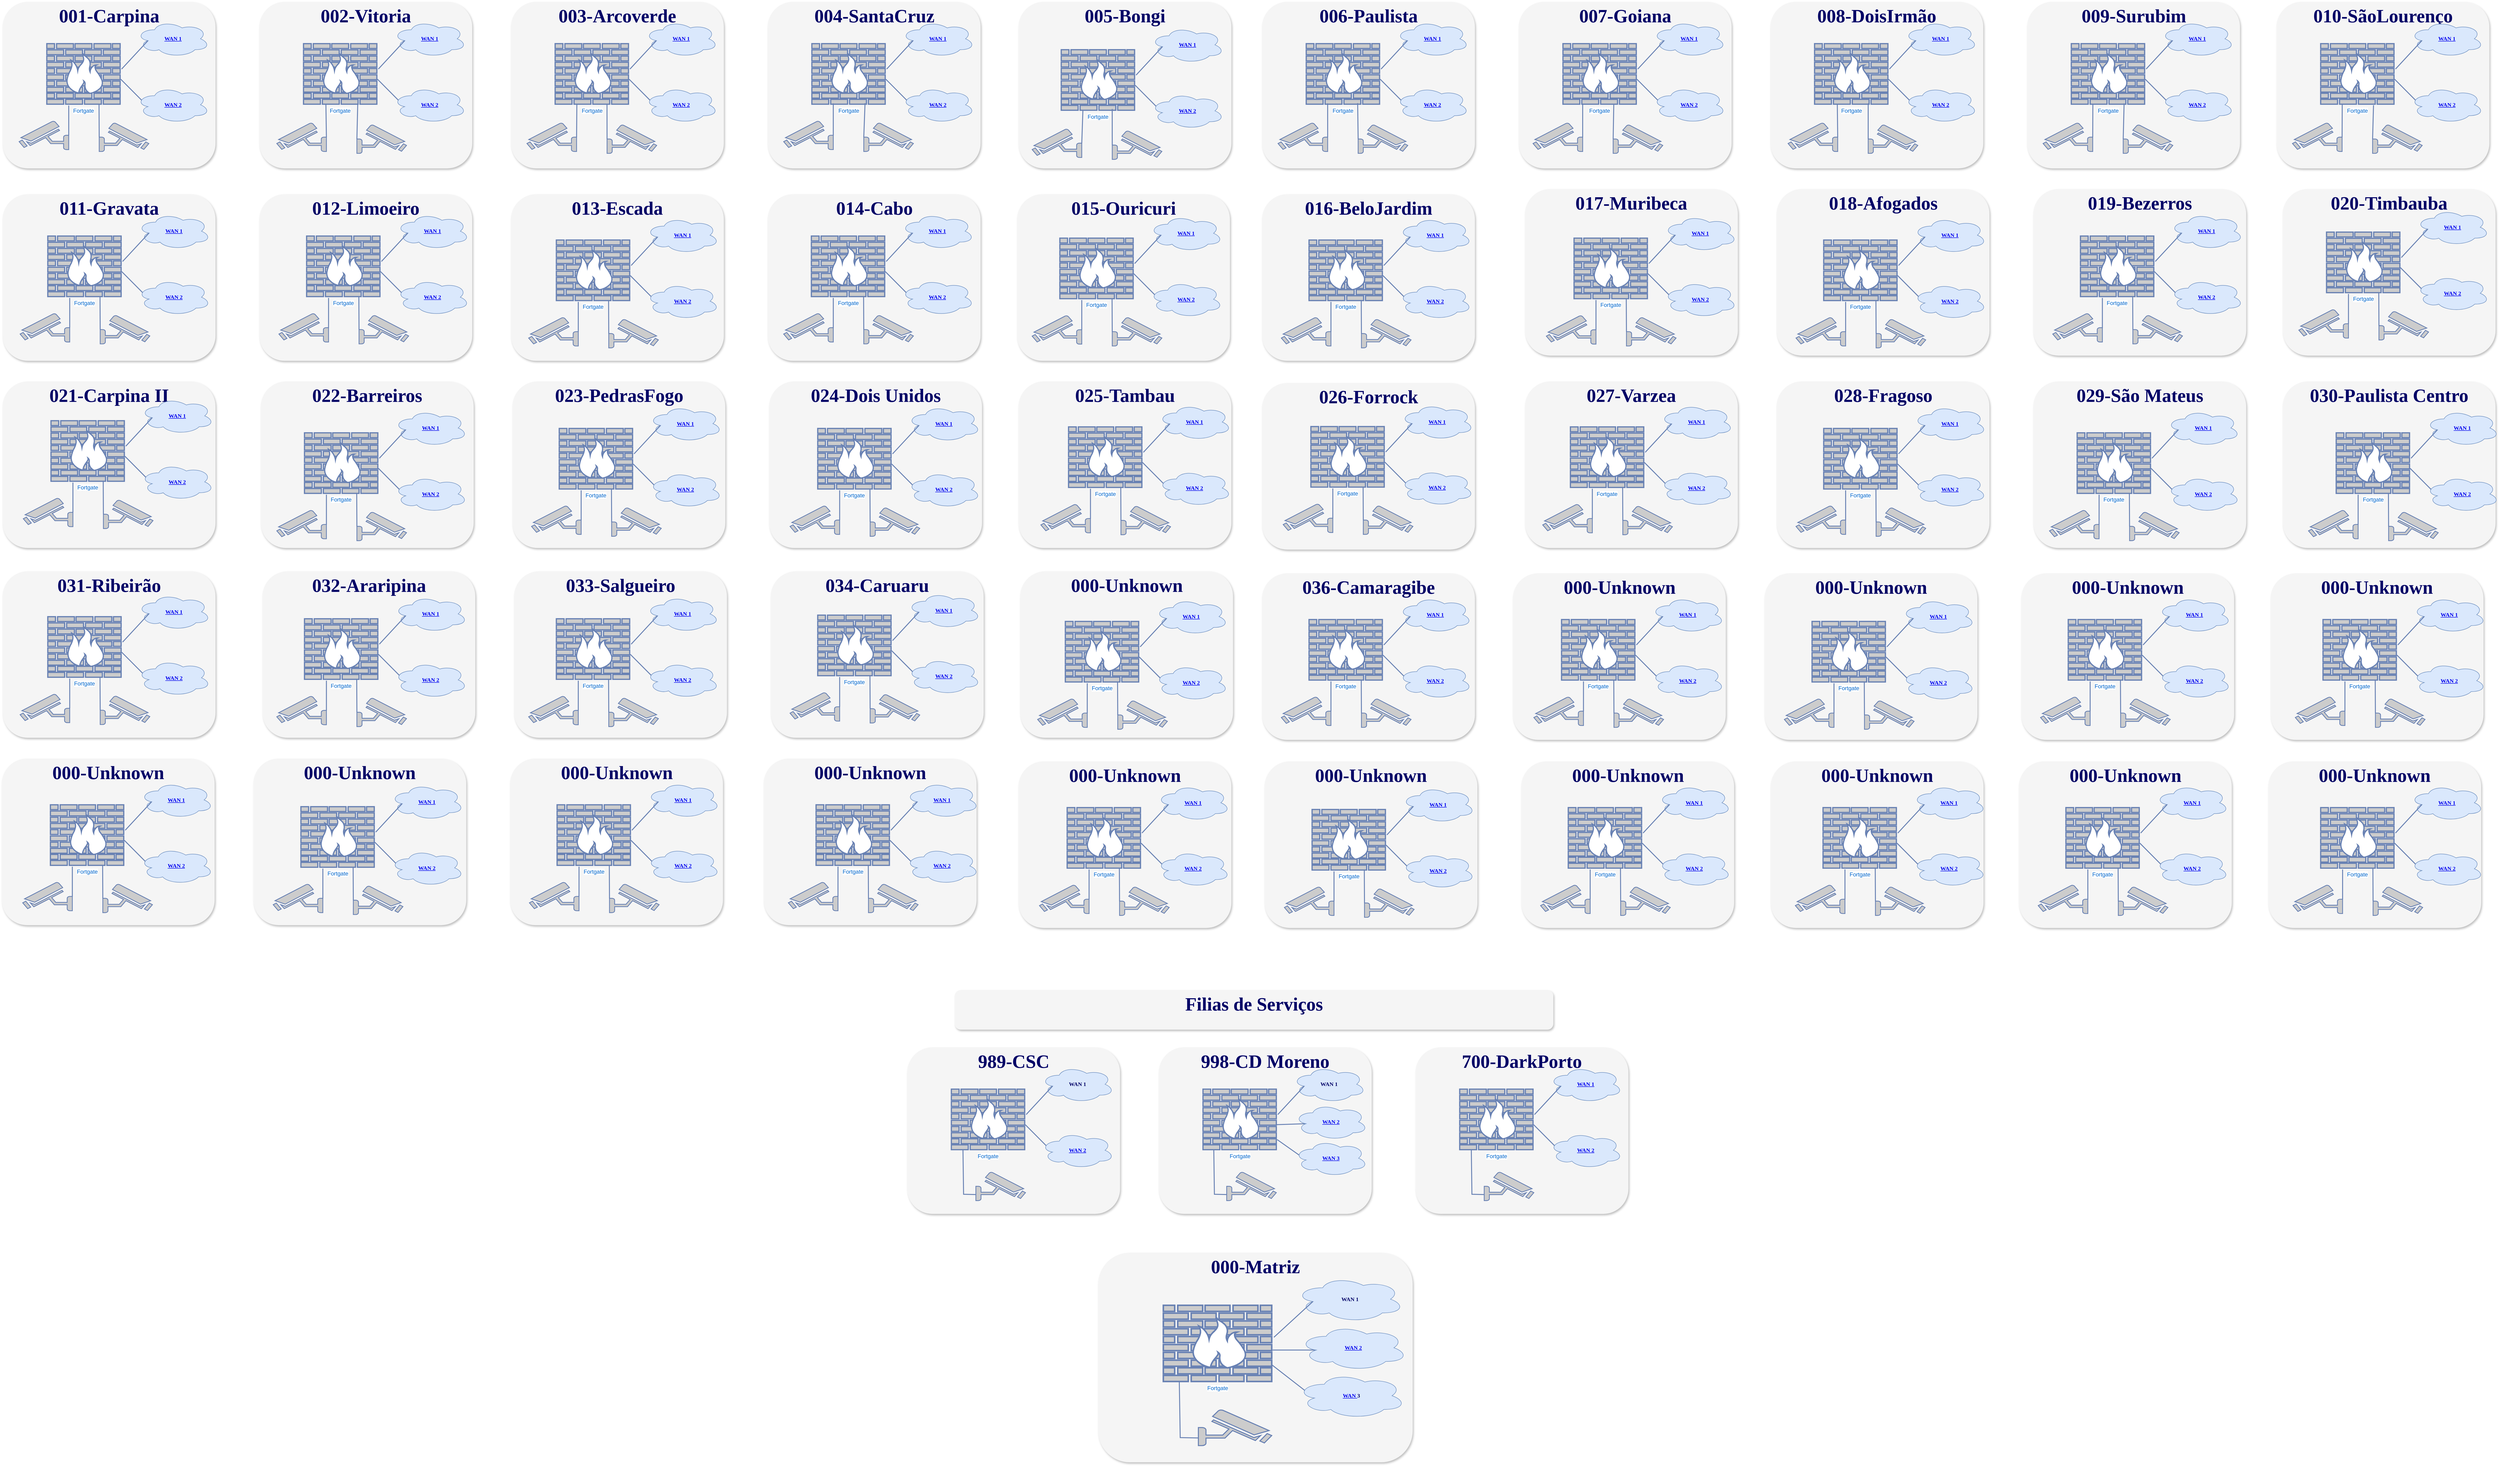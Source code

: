 <mxfile version="26.2.14">
  <diagram name="Página-1" id="IzzMiBcd-BLYrKG3FAKB">
    <mxGraphModel dx="11493" dy="5293" grid="0" gridSize="10" guides="1" tooltips="1" connect="1" arrows="1" fold="1" page="1" pageScale="1" pageWidth="900" pageHeight="1600" math="0" shadow="0">
      <root>
        <mxCell id="0" />
        <mxCell id="1" parent="0" />
        <mxCell id="u2Tt2Rr5ePJFwNYNA9hs-6" value="&lt;font color=&quot;#000066&quot; style=&quot;font-size: 40px;&quot;&gt;006-Paulista&lt;/font&gt;" style="whiteSpace=wrap;html=1;rounded=1;shadow=1;comic=0;strokeWidth=1;fontFamily=Verdana;fontSize=14;fillColor=#f5f5f5;strokeColor=none;verticalAlign=top;fontStyle=1;glass=0;" parent="1" vertex="1">
          <mxGeometry x="2719.995" y="19.002" width="456.684" height="357.577" as="geometry" />
        </mxCell>
        <mxCell id="u2Tt2Rr5ePJFwNYNA9hs-7" value="&lt;b style=&quot;border-color: var(--border-color); color: rgb(0, 0, 102);&quot;&gt;&lt;a href=&quot;https://187.103.74.249/&quot;&gt;WAN 1&lt;/a&gt;&lt;/b&gt;" style="ellipse;shape=cloud;whiteSpace=wrap;html=1;rounded=1;shadow=0;comic=0;strokeWidth=1;fontFamily=Verdana;fontSize=12;fillColor=#dae8fc;strokeColor=#6c8ebf;" parent="1" vertex="1">
          <mxGeometry x="3006.604" y="59.31" width="157.477" height="78.017" as="geometry" />
        </mxCell>
        <mxCell id="u2Tt2Rr5ePJFwNYNA9hs-8" value="Fortgate" style="fontColor=#0066CC;verticalAlign=top;verticalLabelPosition=bottom;labelPosition=center;align=center;html=1;fillColor=#CCCCCC;strokeColor=#6881B3;gradientColor=none;gradientDirection=north;strokeWidth=2;shape=mxgraph.networks.firewall;rounded=1;shadow=0;comic=0;labelBackgroundColor=#ffffff;" parent="1" vertex="1">
          <mxGeometry x="2814.482" y="108.721" width="157.477" height="130.028" as="geometry" />
        </mxCell>
        <mxCell id="u2Tt2Rr5ePJFwNYNA9hs-9" style="edgeStyle=none;html=1;labelBackgroundColor=none;endArrow=none;strokeWidth=2;fontFamily=Verdana;fontSize=28;fontColor=#0066CC;rounded=0;strokeColor=#6881B3;exitX=1.02;exitY=0.42;exitDx=0;exitDy=0;exitPerimeter=0;entryX=0.16;entryY=0.55;entryDx=0;entryDy=0;entryPerimeter=0;" parent="1" source="u2Tt2Rr5ePJFwNYNA9hs-8" target="u2Tt2Rr5ePJFwNYNA9hs-7" edge="1">
          <mxGeometry relative="1" as="geometry">
            <mxPoint x="3096.366" y="97.019" as="targetPoint" />
            <mxPoint x="2971.959" y="227.046" as="sourcePoint" />
          </mxGeometry>
        </mxCell>
        <mxCell id="u2Tt2Rr5ePJFwNYNA9hs-10" style="edgeStyle=none;html=1;labelBackgroundColor=none;endArrow=none;strokeWidth=2;fontFamily=Verdana;fontSize=28;fontColor=#0066CC;rounded=0;strokeColor=#6881B3;exitX=1.008;exitY=0.587;exitDx=0;exitDy=0;exitPerimeter=0;entryX=0.16;entryY=0.55;entryDx=0;entryDy=0;entryPerimeter=0;" parent="1" source="u2Tt2Rr5ePJFwNYNA9hs-8" target="u2Tt2Rr5ePJFwNYNA9hs-11" edge="1">
          <mxGeometry relative="1" as="geometry">
            <mxPoint x="3044.713" y="256.433" as="targetPoint" />
            <mxPoint x="2908.968" y="233.548" as="sourcePoint" />
          </mxGeometry>
        </mxCell>
        <mxCell id="u2Tt2Rr5ePJFwNYNA9hs-11" value="&lt;b style=&quot;border-color: var(--border-color); color: rgb(0, 0, 102);&quot;&gt;&lt;a href=&quot;https://177.74.111.102/&quot; style=&quot;border-color: var(--border-color);&quot;&gt;WAN 2&lt;/a&gt;&lt;/b&gt;" style="ellipse;shape=cloud;whiteSpace=wrap;html=1;rounded=1;shadow=0;comic=0;strokeWidth=1;fontFamily=Verdana;fontSize=12;fillColor=#dae8fc;strokeColor=#6c8ebf;" parent="1" vertex="1">
          <mxGeometry x="3006.604" y="201.041" width="157.477" height="78.017" as="geometry" />
        </mxCell>
        <mxCell id="u2Tt2Rr5ePJFwNYNA9hs-12" value="&lt;font color=&quot;#000066&quot; style=&quot;font-size: 40px;&quot;&gt;011-Gravata&lt;/font&gt;" style="whiteSpace=wrap;html=1;rounded=1;shadow=1;comic=0;strokeWidth=1;fontFamily=Verdana;fontSize=14;fillColor=#f5f5f5;strokeColor=none;verticalAlign=top;fontStyle=1;glass=0;" parent="1" vertex="1">
          <mxGeometry x="16" y="432.148" width="456.684" height="357.577" as="geometry" />
        </mxCell>
        <mxCell id="u2Tt2Rr5ePJFwNYNA9hs-18" value="&lt;font color=&quot;#000066&quot; style=&quot;font-size: 40px;&quot;&gt;016-BeloJardim&lt;/font&gt;" style="whiteSpace=wrap;html=1;rounded=1;shadow=1;comic=0;strokeWidth=1;fontFamily=Verdana;fontSize=14;fillColor=#f5f5f5;strokeColor=none;verticalAlign=top;fontStyle=1;glass=0;" parent="1" vertex="1">
          <mxGeometry x="2719.995" y="432.147" width="456.684" height="357.577" as="geometry" />
        </mxCell>
        <mxCell id="u2Tt2Rr5ePJFwNYNA9hs-24" value="&lt;font color=&quot;#000066&quot; style=&quot;font-size: 40px;&quot;&gt;021-Carpina II&lt;/font&gt;" style="whiteSpace=wrap;html=1;rounded=1;shadow=1;comic=0;strokeWidth=1;fontFamily=Verdana;fontSize=14;fillColor=#f5f5f5;strokeColor=none;verticalAlign=top;fontStyle=1;glass=0;" parent="1" vertex="1">
          <mxGeometry x="16" y="834.157" width="456.684" height="357.577" as="geometry" />
        </mxCell>
        <mxCell id="u2Tt2Rr5ePJFwNYNA9hs-30" value="&lt;font color=&quot;#000066&quot; style=&quot;font-size: 40px;&quot;&gt;007-Goiana&lt;/font&gt;" style="whiteSpace=wrap;html=1;rounded=1;shadow=1;comic=0;strokeWidth=1;fontFamily=Verdana;fontSize=14;fillColor=#f5f5f5;strokeColor=none;verticalAlign=top;fontStyle=1;glass=0;" parent="1" vertex="1">
          <mxGeometry x="3271.166" y="19.002" width="456.684" height="357.577" as="geometry" />
        </mxCell>
        <mxCell id="u2Tt2Rr5ePJFwNYNA9hs-31" value="&lt;b style=&quot;border-color: var(--border-color); color: rgb(0, 0, 102);&quot;&gt;&lt;a href=&quot;https://179.124.143.17/&quot;&gt;WAN 1&lt;/a&gt;&lt;/b&gt;" style="ellipse;shape=cloud;whiteSpace=wrap;html=1;rounded=1;shadow=0;comic=0;strokeWidth=1;fontFamily=Verdana;fontSize=12;fillColor=#dae8fc;strokeColor=#6c8ebf;" parent="1" vertex="1">
          <mxGeometry x="3557.774" y="59.31" width="157.477" height="78.017" as="geometry" />
        </mxCell>
        <mxCell id="u2Tt2Rr5ePJFwNYNA9hs-32" value="Fortgate" style="fontColor=#0066CC;verticalAlign=top;verticalLabelPosition=bottom;labelPosition=center;align=center;html=1;fillColor=#CCCCCC;strokeColor=#6881B3;gradientColor=none;gradientDirection=north;strokeWidth=2;shape=mxgraph.networks.firewall;rounded=1;shadow=0;comic=0;labelBackgroundColor=#ffffff;" parent="1" vertex="1">
          <mxGeometry x="3365.652" y="108.721" width="157.477" height="130.028" as="geometry" />
        </mxCell>
        <mxCell id="u2Tt2Rr5ePJFwNYNA9hs-33" style="edgeStyle=none;html=1;labelBackgroundColor=none;endArrow=none;strokeWidth=2;fontFamily=Verdana;fontSize=28;fontColor=#0066CC;rounded=0;strokeColor=#6881B3;exitX=1.02;exitY=0.42;exitDx=0;exitDy=0;exitPerimeter=0;entryX=0.16;entryY=0.55;entryDx=0;entryDy=0;entryPerimeter=0;" parent="1" source="u2Tt2Rr5ePJFwNYNA9hs-32" target="u2Tt2Rr5ePJFwNYNA9hs-31" edge="1">
          <mxGeometry relative="1" as="geometry">
            <mxPoint x="3647.536" y="97.019" as="targetPoint" />
            <mxPoint x="3523.129" y="227.046" as="sourcePoint" />
          </mxGeometry>
        </mxCell>
        <mxCell id="u2Tt2Rr5ePJFwNYNA9hs-34" style="edgeStyle=none;html=1;labelBackgroundColor=none;endArrow=none;strokeWidth=2;fontFamily=Verdana;fontSize=28;fontColor=#0066CC;rounded=0;strokeColor=#6881B3;exitX=1.008;exitY=0.587;exitDx=0;exitDy=0;exitPerimeter=0;entryX=0.16;entryY=0.55;entryDx=0;entryDy=0;entryPerimeter=0;" parent="1" source="u2Tt2Rr5ePJFwNYNA9hs-32" target="u2Tt2Rr5ePJFwNYNA9hs-35" edge="1">
          <mxGeometry relative="1" as="geometry">
            <mxPoint x="3595.884" y="256.433" as="targetPoint" />
            <mxPoint x="3460.138" y="233.548" as="sourcePoint" />
          </mxGeometry>
        </mxCell>
        <mxCell id="u2Tt2Rr5ePJFwNYNA9hs-35" value="&lt;b style=&quot;border-color: var(--border-color); color: rgb(0, 0, 102);&quot;&gt;&lt;a href=&quot;http://138.185.162.61/&quot; style=&quot;border-color: var(--border-color);&quot;&gt;WAN 2&lt;/a&gt;&lt;/b&gt;" style="ellipse;shape=cloud;whiteSpace=wrap;html=1;rounded=1;shadow=0;comic=0;strokeWidth=1;fontFamily=Verdana;fontSize=12;fillColor=#dae8fc;strokeColor=#6c8ebf;" parent="1" vertex="1">
          <mxGeometry x="3557.774" y="201.041" width="157.477" height="78.017" as="geometry" />
        </mxCell>
        <mxCell id="u2Tt2Rr5ePJFwNYNA9hs-36" value="&lt;font color=&quot;#000066&quot; style=&quot;font-size: 40px;&quot;&gt;012-Limoeiro&lt;/font&gt;" style="whiteSpace=wrap;html=1;rounded=1;shadow=1;comic=0;strokeWidth=1;fontFamily=Verdana;fontSize=14;fillColor=#f5f5f5;strokeColor=none;verticalAlign=top;fontStyle=1;glass=0;" parent="1" vertex="1">
          <mxGeometry x="567.17" y="432.148" width="456.684" height="357.577" as="geometry" />
        </mxCell>
        <mxCell id="u2Tt2Rr5ePJFwNYNA9hs-42" value="&lt;font color=&quot;#000066&quot; style=&quot;font-size: 40px;&quot;&gt;017-Muribeca&lt;/font&gt;" style="whiteSpace=wrap;html=1;rounded=1;shadow=1;comic=0;strokeWidth=1;fontFamily=Verdana;fontSize=14;fillColor=#f5f5f5;strokeColor=none;verticalAlign=top;fontStyle=1;glass=0;" parent="1" vertex="1">
          <mxGeometry x="3284.486" y="421.011" width="456.684" height="357.577" as="geometry" />
        </mxCell>
        <mxCell id="u2Tt2Rr5ePJFwNYNA9hs-48" value="&lt;font style=&quot;font-size: 40px;&quot; color=&quot;#000066&quot;&gt;022-Barreiros&lt;/font&gt;" style="whiteSpace=wrap;html=1;rounded=1;shadow=1;comic=0;strokeWidth=1;fontFamily=Verdana;fontSize=14;fillColor=#f5f5f5;strokeColor=none;verticalAlign=top;fontStyle=1;glass=0;" parent="1" vertex="1">
          <mxGeometry x="570.314" y="834.157" width="456.684" height="357.577" as="geometry" />
        </mxCell>
        <mxCell id="u2Tt2Rr5ePJFwNYNA9hs-54" value="&lt;font style=&quot;font-size: 40px;&quot; color=&quot;#000066&quot;&gt;008-DoisIrmão&lt;/font&gt;" style="whiteSpace=wrap;html=1;rounded=1;shadow=1;comic=0;strokeWidth=1;fontFamily=Verdana;fontSize=14;fillColor=#f5f5f5;strokeColor=none;verticalAlign=top;fontStyle=1;glass=0;" parent="1" vertex="1">
          <mxGeometry x="3811.403" y="19.002" width="456.684" height="357.577" as="geometry" />
        </mxCell>
        <mxCell id="u2Tt2Rr5ePJFwNYNA9hs-55" value="&lt;b style=&quot;border-color: var(--border-color); color: rgb(0, 0, 102);&quot;&gt;&lt;a href=&quot;https://187.103.74.41/&quot;&gt;WAN 1&lt;/a&gt;&lt;/b&gt;" style="ellipse;shape=cloud;whiteSpace=wrap;html=1;rounded=1;shadow=0;comic=0;strokeWidth=1;fontFamily=Verdana;fontSize=12;fillColor=#dae8fc;strokeColor=#6c8ebf;" parent="1" vertex="1">
          <mxGeometry x="4098.012" y="59.31" width="157.477" height="78.017" as="geometry" />
        </mxCell>
        <mxCell id="u2Tt2Rr5ePJFwNYNA9hs-56" value="Fortgate" style="fontColor=#0066CC;verticalAlign=top;verticalLabelPosition=bottom;labelPosition=center;align=center;html=1;fillColor=#CCCCCC;strokeColor=#6881B3;gradientColor=none;gradientDirection=north;strokeWidth=2;shape=mxgraph.networks.firewall;rounded=1;shadow=0;comic=0;labelBackgroundColor=#ffffff;" parent="1" vertex="1">
          <mxGeometry x="3905.89" y="108.721" width="157.477" height="130.028" as="geometry" />
        </mxCell>
        <mxCell id="u2Tt2Rr5ePJFwNYNA9hs-57" style="edgeStyle=none;html=1;labelBackgroundColor=none;endArrow=none;strokeWidth=2;fontFamily=Verdana;fontSize=28;fontColor=#0066CC;rounded=0;strokeColor=#6881B3;exitX=1.02;exitY=0.42;exitDx=0;exitDy=0;exitPerimeter=0;entryX=0.16;entryY=0.55;entryDx=0;entryDy=0;entryPerimeter=0;" parent="1" source="u2Tt2Rr5ePJFwNYNA9hs-56" target="u2Tt2Rr5ePJFwNYNA9hs-55" edge="1">
          <mxGeometry relative="1" as="geometry">
            <mxPoint x="4187.774" y="97.019" as="targetPoint" />
            <mxPoint x="4063.367" y="227.046" as="sourcePoint" />
          </mxGeometry>
        </mxCell>
        <mxCell id="u2Tt2Rr5ePJFwNYNA9hs-58" style="edgeStyle=none;html=1;labelBackgroundColor=none;endArrow=none;strokeWidth=2;fontFamily=Verdana;fontSize=28;fontColor=#0066CC;rounded=0;strokeColor=#6881B3;exitX=1.008;exitY=0.587;exitDx=0;exitDy=0;exitPerimeter=0;entryX=0.16;entryY=0.55;entryDx=0;entryDy=0;entryPerimeter=0;" parent="1" source="u2Tt2Rr5ePJFwNYNA9hs-56" target="u2Tt2Rr5ePJFwNYNA9hs-59" edge="1">
          <mxGeometry relative="1" as="geometry">
            <mxPoint x="4136.121" y="256.433" as="targetPoint" />
            <mxPoint x="4000.376" y="233.548" as="sourcePoint" />
          </mxGeometry>
        </mxCell>
        <mxCell id="u2Tt2Rr5ePJFwNYNA9hs-59" value="&lt;b style=&quot;border-color: var(--border-color); color: rgb(0, 0, 102);&quot;&gt;&lt;a href=&quot;https://179.189.245.234/&quot; style=&quot;border-color: var(--border-color);&quot;&gt;WAN 2&lt;/a&gt;&lt;/b&gt;" style="ellipse;shape=cloud;whiteSpace=wrap;html=1;rounded=1;shadow=0;comic=0;strokeWidth=1;fontFamily=Verdana;fontSize=12;fillColor=#dae8fc;strokeColor=#6c8ebf;" parent="1" vertex="1">
          <mxGeometry x="4098.012" y="201.041" width="157.477" height="78.017" as="geometry" />
        </mxCell>
        <mxCell id="u2Tt2Rr5ePJFwNYNA9hs-60" value="&lt;font color=&quot;#000066&quot; style=&quot;font-size: 40px;&quot;&gt;013-Escada&lt;/font&gt;" style="whiteSpace=wrap;html=1;rounded=1;shadow=1;comic=0;strokeWidth=1;fontFamily=Verdana;fontSize=14;fillColor=#f5f5f5;strokeColor=none;verticalAlign=top;fontStyle=1;glass=0;" parent="1" vertex="1">
          <mxGeometry x="1107.408" y="432.148" width="456.684" height="357.577" as="geometry" />
        </mxCell>
        <mxCell id="u2Tt2Rr5ePJFwNYNA9hs-66" value="&lt;font color=&quot;#000066&quot; style=&quot;font-size: 40px;&quot;&gt;018-Afogados&lt;/font&gt;" style="whiteSpace=wrap;html=1;rounded=1;shadow=1;comic=0;strokeWidth=1;fontFamily=Verdana;fontSize=14;fillColor=#f5f5f5;strokeColor=none;verticalAlign=top;fontStyle=1;glass=0;" parent="1" vertex="1">
          <mxGeometry x="3824.723" y="421.011" width="456.684" height="357.577" as="geometry" />
        </mxCell>
        <mxCell id="u2Tt2Rr5ePJFwNYNA9hs-72" value="&lt;font color=&quot;#000066&quot; style=&quot;font-size: 40px;&quot;&gt;023-PedrasFogo&lt;/font&gt;" style="whiteSpace=wrap;html=1;rounded=1;shadow=1;comic=0;strokeWidth=1;fontFamily=Verdana;fontSize=25;fillColor=#f5f5f5;strokeColor=none;verticalAlign=top;fontStyle=1;glass=0;" parent="1" vertex="1">
          <mxGeometry x="1110.551" y="834.157" width="456.684" height="357.577" as="geometry" />
        </mxCell>
        <mxCell id="u2Tt2Rr5ePJFwNYNA9hs-78" value="&lt;font color=&quot;#000066&quot; style=&quot;font-size: 40px;&quot;&gt;009-Surubim&lt;/font&gt;" style="whiteSpace=wrap;html=1;rounded=1;shadow=1;comic=0;strokeWidth=1;fontFamily=Verdana;fontSize=14;fillColor=#f5f5f5;strokeColor=none;verticalAlign=top;fontStyle=1;glass=0;" parent="1" vertex="1">
          <mxGeometry x="4362.573" y="19.002" width="456.684" height="357.577" as="geometry" />
        </mxCell>
        <mxCell id="u2Tt2Rr5ePJFwNYNA9hs-79" value="&lt;b style=&quot;border-color: var(--border-color); color: rgb(0, 0, 102);&quot;&gt;&lt;a href=&quot;https://187.103.79.49/&quot;&gt;WAN 1&lt;/a&gt;&lt;/b&gt;" style="ellipse;shape=cloud;whiteSpace=wrap;html=1;rounded=1;shadow=0;comic=0;strokeWidth=1;fontFamily=Verdana;fontSize=12;fillColor=#dae8fc;strokeColor=#6c8ebf;" parent="1" vertex="1">
          <mxGeometry x="4649.182" y="59.31" width="157.477" height="78.017" as="geometry" />
        </mxCell>
        <mxCell id="u2Tt2Rr5ePJFwNYNA9hs-80" value="Fortgate" style="fontColor=#0066CC;verticalAlign=top;verticalLabelPosition=bottom;labelPosition=center;align=center;html=1;fillColor=#CCCCCC;strokeColor=#6881B3;gradientColor=none;gradientDirection=north;strokeWidth=2;shape=mxgraph.networks.firewall;rounded=1;shadow=0;comic=0;labelBackgroundColor=#ffffff;" parent="1" vertex="1">
          <mxGeometry x="4457.06" y="108.721" width="157.477" height="130.028" as="geometry" />
        </mxCell>
        <mxCell id="u2Tt2Rr5ePJFwNYNA9hs-81" style="edgeStyle=none;html=1;labelBackgroundColor=none;endArrow=none;strokeWidth=2;fontFamily=Verdana;fontSize=28;fontColor=#0066CC;rounded=0;strokeColor=#6881B3;exitX=1.02;exitY=0.42;exitDx=0;exitDy=0;exitPerimeter=0;entryX=0.16;entryY=0.55;entryDx=0;entryDy=0;entryPerimeter=0;" parent="1" source="u2Tt2Rr5ePJFwNYNA9hs-80" target="u2Tt2Rr5ePJFwNYNA9hs-79" edge="1">
          <mxGeometry relative="1" as="geometry">
            <mxPoint x="4738.944" y="97.019" as="targetPoint" />
            <mxPoint x="4614.537" y="227.046" as="sourcePoint" />
          </mxGeometry>
        </mxCell>
        <mxCell id="u2Tt2Rr5ePJFwNYNA9hs-82" style="edgeStyle=none;html=1;labelBackgroundColor=none;endArrow=none;strokeWidth=2;fontFamily=Verdana;fontSize=28;fontColor=#0066CC;rounded=0;strokeColor=#6881B3;exitX=1.008;exitY=0.587;exitDx=0;exitDy=0;exitPerimeter=0;entryX=0.16;entryY=0.55;entryDx=0;entryDy=0;entryPerimeter=0;" parent="1" source="u2Tt2Rr5ePJFwNYNA9hs-80" target="u2Tt2Rr5ePJFwNYNA9hs-83" edge="1">
          <mxGeometry relative="1" as="geometry">
            <mxPoint x="4687.291" y="256.433" as="targetPoint" />
            <mxPoint x="4551.546" y="233.548" as="sourcePoint" />
          </mxGeometry>
        </mxCell>
        <mxCell id="u2Tt2Rr5ePJFwNYNA9hs-83" value="&lt;b style=&quot;border-color: var(--border-color); color: rgb(0, 0, 102);&quot;&gt;&lt;a style=&quot;border-color: var(--border-color);&quot; href=&quot;https://190.109.80.10/&quot;&gt;WAN 2&lt;/a&gt;&lt;/b&gt;" style="ellipse;shape=cloud;whiteSpace=wrap;html=1;rounded=1;shadow=0;comic=0;strokeWidth=1;fontFamily=Verdana;fontSize=12;fillColor=#dae8fc;strokeColor=#6c8ebf;" parent="1" vertex="1">
          <mxGeometry x="4649.182" y="201.041" width="157.477" height="78.017" as="geometry" />
        </mxCell>
        <mxCell id="u2Tt2Rr5ePJFwNYNA9hs-84" value="&lt;font style=&quot;font-size: 40px;&quot; color=&quot;#000066&quot;&gt;014-Cabo&lt;/font&gt;" style="whiteSpace=wrap;html=1;rounded=1;shadow=1;comic=0;strokeWidth=1;fontFamily=Verdana;fontSize=14;fillColor=#f5f5f5;strokeColor=none;verticalAlign=top;fontStyle=1;glass=0;" parent="1" vertex="1">
          <mxGeometry x="1658.578" y="432.148" width="456.684" height="357.577" as="geometry" />
        </mxCell>
        <mxCell id="u2Tt2Rr5ePJFwNYNA9hs-90" value="&lt;font style=&quot;font-size: 40px;&quot; color=&quot;#000066&quot;&gt;019-Bezerros&lt;/font&gt;" style="whiteSpace=wrap;html=1;rounded=1;shadow=1;comic=0;strokeWidth=1;fontFamily=Verdana;fontSize=14;fillColor=#f5f5f5;strokeColor=none;verticalAlign=top;fontStyle=1;glass=0;" parent="1" vertex="1">
          <mxGeometry x="4375.894" y="421.011" width="456.684" height="357.577" as="geometry" />
        </mxCell>
        <mxCell id="u2Tt2Rr5ePJFwNYNA9hs-96" value="&lt;font style=&quot;font-size: 40px;&quot; color=&quot;#000066&quot;&gt;024-Dois Unidos&lt;/font&gt;" style="whiteSpace=wrap;html=1;rounded=1;shadow=1;comic=0;strokeWidth=1;fontFamily=Verdana;fontSize=14;fillColor=#f5f5f5;strokeColor=none;verticalAlign=top;fontStyle=1;glass=0;" parent="1" vertex="1">
          <mxGeometry x="1661.722" y="834.157" width="456.684" height="357.577" as="geometry" />
        </mxCell>
        <mxCell id="u2Tt2Rr5ePJFwNYNA9hs-102" value="&lt;font style=&quot;font-size: 40px;&quot; color=&quot;#000066&quot;&gt;010-SãoLourenço&lt;/font&gt;" style="whiteSpace=wrap;html=1;rounded=1;shadow=1;comic=0;strokeWidth=1;fontFamily=Verdana;fontSize=14;fillColor=#f5f5f5;strokeColor=none;verticalAlign=top;fontStyle=1;glass=0;" parent="1" vertex="1">
          <mxGeometry x="4897.996" y="19.002" width="456.684" height="357.577" as="geometry" />
        </mxCell>
        <mxCell id="u2Tt2Rr5ePJFwNYNA9hs-103" value="&lt;b style=&quot;border-color: var(--border-color); color: rgb(0, 0, 102);&quot;&gt;&lt;a href=&quot;https://177.221.34.161/&quot;&gt;WAN 1&lt;/a&gt;&lt;/b&gt;" style="ellipse;shape=cloud;whiteSpace=wrap;html=1;rounded=1;shadow=0;comic=0;strokeWidth=1;fontFamily=Verdana;fontSize=12;fillColor=#dae8fc;strokeColor=#6c8ebf;" parent="1" vertex="1">
          <mxGeometry x="5184.604" y="59.31" width="157.477" height="78.017" as="geometry" />
        </mxCell>
        <mxCell id="u2Tt2Rr5ePJFwNYNA9hs-104" value="Fortgate" style="fontColor=#0066CC;verticalAlign=top;verticalLabelPosition=bottom;labelPosition=center;align=center;html=1;fillColor=#CCCCCC;strokeColor=#6881B3;gradientColor=none;gradientDirection=north;strokeWidth=2;shape=mxgraph.networks.firewall;rounded=1;shadow=0;comic=0;labelBackgroundColor=#ffffff;" parent="1" vertex="1">
          <mxGeometry x="4992.482" y="108.721" width="157.477" height="130.028" as="geometry" />
        </mxCell>
        <mxCell id="u2Tt2Rr5ePJFwNYNA9hs-105" style="edgeStyle=none;html=1;labelBackgroundColor=none;endArrow=none;strokeWidth=2;fontFamily=Verdana;fontSize=28;fontColor=#0066CC;rounded=0;strokeColor=#6881B3;exitX=1.02;exitY=0.42;exitDx=0;exitDy=0;exitPerimeter=0;entryX=0.16;entryY=0.55;entryDx=0;entryDy=0;entryPerimeter=0;" parent="1" source="u2Tt2Rr5ePJFwNYNA9hs-104" target="u2Tt2Rr5ePJFwNYNA9hs-103" edge="1">
          <mxGeometry relative="1" as="geometry">
            <mxPoint x="5274.366" y="97.019" as="targetPoint" />
            <mxPoint x="5149.959" y="227.046" as="sourcePoint" />
          </mxGeometry>
        </mxCell>
        <mxCell id="u2Tt2Rr5ePJFwNYNA9hs-106" style="edgeStyle=none;html=1;labelBackgroundColor=none;endArrow=none;strokeWidth=2;fontFamily=Verdana;fontSize=28;fontColor=#0066CC;rounded=0;strokeColor=#6881B3;exitX=1.008;exitY=0.587;exitDx=0;exitDy=0;exitPerimeter=0;entryX=0.16;entryY=0.55;entryDx=0;entryDy=0;entryPerimeter=0;" parent="1" source="u2Tt2Rr5ePJFwNYNA9hs-104" target="u2Tt2Rr5ePJFwNYNA9hs-107" edge="1">
          <mxGeometry relative="1" as="geometry">
            <mxPoint x="5222.714" y="256.433" as="targetPoint" />
            <mxPoint x="5086.969" y="233.548" as="sourcePoint" />
          </mxGeometry>
        </mxCell>
        <mxCell id="u2Tt2Rr5ePJFwNYNA9hs-107" value="&lt;b style=&quot;border-color: var(--border-color); color: rgb(0, 0, 102);&quot;&gt;&lt;span style=&quot;border-color: var(--border-color);&quot;&gt;&lt;a href=&quot;https://45.234.101.126/&quot;&gt;WAN 2&lt;/a&gt;&lt;/span&gt;&lt;/b&gt;" style="ellipse;shape=cloud;whiteSpace=wrap;html=1;rounded=1;shadow=0;comic=0;strokeWidth=1;fontFamily=Verdana;fontSize=12;fillColor=#dae8fc;strokeColor=#6c8ebf;" parent="1" vertex="1">
          <mxGeometry x="5184.604" y="201.041" width="157.477" height="78.017" as="geometry" />
        </mxCell>
        <mxCell id="u2Tt2Rr5ePJFwNYNA9hs-108" value="&lt;font style=&quot;font-size: 40px;&quot; color=&quot;#000066&quot;&gt;015-Ouricuri&lt;/font&gt;" style="whiteSpace=wrap;html=1;rounded=1;shadow=1;comic=0;strokeWidth=1;fontFamily=Verdana;fontSize=14;fillColor=#f5f5f5;strokeColor=none;verticalAlign=top;fontStyle=1;glass=0;" parent="1" vertex="1">
          <mxGeometry x="2194.0" y="432.148" width="456.684" height="357.577" as="geometry" />
        </mxCell>
        <mxCell id="u2Tt2Rr5ePJFwNYNA9hs-114" value="&lt;font style=&quot;font-size: 40px;&quot; color=&quot;#000066&quot;&gt;020-Timbauba&lt;/font&gt;" style="whiteSpace=wrap;html=1;rounded=1;shadow=1;comic=0;strokeWidth=1;fontFamily=Verdana;fontSize=14;fillColor=#f5f5f5;strokeColor=none;verticalAlign=top;fontStyle=1;glass=0;" parent="1" vertex="1">
          <mxGeometry x="4911.316" y="421.011" width="456.684" height="357.577" as="geometry" />
        </mxCell>
        <mxCell id="u2Tt2Rr5ePJFwNYNA9hs-120" value="&lt;font color=&quot;#000066&quot; style=&quot;font-size: 40px;&quot;&gt;025-Tambau&lt;/font&gt;" style="whiteSpace=wrap;html=1;rounded=1;shadow=1;comic=0;strokeWidth=1;fontFamily=Verdana;fontSize=14;fillColor=#f5f5f5;strokeColor=none;verticalAlign=top;fontStyle=1;glass=0;" parent="1" vertex="1">
          <mxGeometry x="2197.144" y="834.157" width="456.684" height="357.577" as="geometry" />
        </mxCell>
        <mxCell id="u2Tt2Rr5ePJFwNYNA9hs-127" value="&lt;b style=&quot;border-color: var(--border-color); color: rgb(0, 0, 102);&quot;&gt;WAN 1&lt;/b&gt;" style="ellipse;shape=cloud;whiteSpace=wrap;html=1;rounded=1;shadow=0;comic=0;strokeWidth=1;fontFamily=Verdana;fontSize=12;fillColor=#dae8fc;strokeColor=#6c8ebf;" parent="1" vertex="1">
          <mxGeometry x="2993.284" y="866.669" width="157.477" height="78.017" as="geometry" />
        </mxCell>
        <mxCell id="u2Tt2Rr5ePJFwNYNA9hs-128" value="Fortgate" style="fontColor=#0066CC;verticalAlign=top;verticalLabelPosition=bottom;labelPosition=center;align=center;html=1;fillColor=#CCCCCC;strokeColor=#6881B3;gradientColor=none;gradientDirection=north;strokeWidth=2;shape=mxgraph.networks.firewall;rounded=1;shadow=0;comic=0;labelBackgroundColor=#ffffff;" parent="1" vertex="1">
          <mxGeometry x="2801.162" y="916.079" width="157.477" height="130.028" as="geometry" />
        </mxCell>
        <mxCell id="u2Tt2Rr5ePJFwNYNA9hs-129" style="edgeStyle=none;html=1;labelBackgroundColor=none;endArrow=none;strokeWidth=2;fontFamily=Verdana;fontSize=28;fontColor=#0066CC;rounded=0;strokeColor=#6881B3;exitX=1.02;exitY=0.42;exitDx=0;exitDy=0;exitPerimeter=0;entryX=0.16;entryY=0.55;entryDx=0;entryDy=0;entryPerimeter=0;" parent="1" source="u2Tt2Rr5ePJFwNYNA9hs-128" target="u2Tt2Rr5ePJFwNYNA9hs-127" edge="1">
          <mxGeometry relative="1" as="geometry">
            <mxPoint x="3083.046" y="904.377" as="targetPoint" />
            <mxPoint x="2958.639" y="1034.405" as="sourcePoint" />
          </mxGeometry>
        </mxCell>
        <mxCell id="u2Tt2Rr5ePJFwNYNA9hs-130" style="edgeStyle=none;html=1;labelBackgroundColor=none;endArrow=none;strokeWidth=2;fontFamily=Verdana;fontSize=28;fontColor=#0066CC;rounded=0;strokeColor=#6881B3;exitX=1.008;exitY=0.587;exitDx=0;exitDy=0;exitPerimeter=0;entryX=0.16;entryY=0.55;entryDx=0;entryDy=0;entryPerimeter=0;" parent="1" source="u2Tt2Rr5ePJFwNYNA9hs-128" target="u2Tt2Rr5ePJFwNYNA9hs-131" edge="1">
          <mxGeometry relative="1" as="geometry">
            <mxPoint x="3031.393" y="1063.791" as="targetPoint" />
            <mxPoint x="2895.648" y="1040.906" as="sourcePoint" />
          </mxGeometry>
        </mxCell>
        <mxCell id="u2Tt2Rr5ePJFwNYNA9hs-131" value="&lt;b style=&quot;border-color: var(--border-color); color: rgb(0, 0, 102);&quot;&gt;&lt;a style=&quot;border-color: var(--border-color);&quot; href=&quot;https://190.109.80.10/&quot;&gt;WAN 2&lt;/a&gt;&lt;/b&gt;" style="ellipse;shape=cloud;whiteSpace=wrap;html=1;rounded=1;shadow=0;comic=0;strokeWidth=1;fontFamily=Verdana;fontSize=12;fillColor=#dae8fc;strokeColor=#6c8ebf;" parent="1" vertex="1">
          <mxGeometry x="2993.284" y="1008.399" width="157.477" height="78.017" as="geometry" />
        </mxCell>
        <mxCell id="u2Tt2Rr5ePJFwNYNA9hs-133" value="&lt;b style=&quot;border-color: var(--border-color); color: rgb(0, 0, 102);&quot;&gt;WAN 1&lt;/b&gt;" style="ellipse;shape=cloud;whiteSpace=wrap;html=1;rounded=1;shadow=0;comic=0;strokeWidth=1;fontFamily=Verdana;fontSize=12;fillColor=#dae8fc;strokeColor=#6c8ebf;" parent="1" vertex="1">
          <mxGeometry x="3557.774" y="863.328" width="157.477" height="78.017" as="geometry" />
        </mxCell>
        <mxCell id="u2Tt2Rr5ePJFwNYNA9hs-134" value="Fortgate" style="fontColor=#0066CC;verticalAlign=top;verticalLabelPosition=bottom;labelPosition=center;align=center;html=1;fillColor=#CCCCCC;strokeColor=#6881B3;gradientColor=none;gradientDirection=north;strokeWidth=2;shape=mxgraph.networks.firewall;rounded=1;shadow=0;comic=0;labelBackgroundColor=#ffffff;" parent="1" vertex="1">
          <mxGeometry x="3365.652" y="912.738" width="157.477" height="130.028" as="geometry" />
        </mxCell>
        <mxCell id="u2Tt2Rr5ePJFwNYNA9hs-135" style="edgeStyle=none;html=1;labelBackgroundColor=none;endArrow=none;strokeWidth=2;fontFamily=Verdana;fontSize=28;fontColor=#0066CC;rounded=0;strokeColor=#6881B3;exitX=1.02;exitY=0.42;exitDx=0;exitDy=0;exitPerimeter=0;entryX=0.16;entryY=0.55;entryDx=0;entryDy=0;entryPerimeter=0;" parent="1" source="u2Tt2Rr5ePJFwNYNA9hs-134" target="u2Tt2Rr5ePJFwNYNA9hs-133" edge="1">
          <mxGeometry relative="1" as="geometry">
            <mxPoint x="3647.536" y="901.036" as="targetPoint" />
            <mxPoint x="3523.129" y="1031.064" as="sourcePoint" />
          </mxGeometry>
        </mxCell>
        <mxCell id="u2Tt2Rr5ePJFwNYNA9hs-136" style="edgeStyle=none;html=1;labelBackgroundColor=none;endArrow=none;strokeWidth=2;fontFamily=Verdana;fontSize=28;fontColor=#0066CC;rounded=0;strokeColor=#6881B3;exitX=1.008;exitY=0.587;exitDx=0;exitDy=0;exitPerimeter=0;entryX=0.16;entryY=0.55;entryDx=0;entryDy=0;entryPerimeter=0;" parent="1" source="u2Tt2Rr5ePJFwNYNA9hs-134" target="u2Tt2Rr5ePJFwNYNA9hs-137" edge="1">
          <mxGeometry relative="1" as="geometry">
            <mxPoint x="3595.884" y="1060.45" as="targetPoint" />
            <mxPoint x="3460.138" y="1037.565" as="sourcePoint" />
          </mxGeometry>
        </mxCell>
        <mxCell id="u2Tt2Rr5ePJFwNYNA9hs-137" value="&lt;b style=&quot;border-color: var(--border-color); color: rgb(0, 0, 102);&quot;&gt;&lt;a style=&quot;border-color: var(--border-color);&quot; href=&quot;https://190.109.80.10/&quot;&gt;WAN 2&lt;/a&gt;&lt;/b&gt;" style="ellipse;shape=cloud;whiteSpace=wrap;html=1;rounded=1;shadow=0;comic=0;strokeWidth=1;fontFamily=Verdana;fontSize=12;fillColor=#dae8fc;strokeColor=#6c8ebf;" parent="1" vertex="1">
          <mxGeometry x="3557.774" y="1005.058" width="157.477" height="78.017" as="geometry" />
        </mxCell>
        <mxCell id="u2Tt2Rr5ePJFwNYNA9hs-139" value="&lt;b style=&quot;border-color: var(--border-color); color: rgb(0, 0, 102);&quot;&gt;WAN 1&lt;/b&gt;" style="ellipse;shape=cloud;whiteSpace=wrap;html=1;rounded=1;shadow=0;comic=0;strokeWidth=1;fontFamily=Verdana;fontSize=12;fillColor=#dae8fc;strokeColor=#6c8ebf;" parent="1" vertex="1">
          <mxGeometry x="4098.012" y="863.328" width="157.477" height="78.017" as="geometry" />
        </mxCell>
        <mxCell id="u2Tt2Rr5ePJFwNYNA9hs-140" value="Fortgate" style="fontColor=#0066CC;verticalAlign=top;verticalLabelPosition=bottom;labelPosition=center;align=center;html=1;fillColor=#CCCCCC;strokeColor=#6881B3;gradientColor=none;gradientDirection=north;strokeWidth=2;shape=mxgraph.networks.firewall;rounded=1;shadow=0;comic=0;labelBackgroundColor=#ffffff;" parent="1" vertex="1">
          <mxGeometry x="3905.89" y="912.738" width="157.477" height="130.028" as="geometry" />
        </mxCell>
        <mxCell id="u2Tt2Rr5ePJFwNYNA9hs-141" style="edgeStyle=none;html=1;labelBackgroundColor=none;endArrow=none;strokeWidth=2;fontFamily=Verdana;fontSize=28;fontColor=#0066CC;rounded=0;strokeColor=#6881B3;exitX=1.02;exitY=0.42;exitDx=0;exitDy=0;exitPerimeter=0;entryX=0.16;entryY=0.55;entryDx=0;entryDy=0;entryPerimeter=0;" parent="1" source="u2Tt2Rr5ePJFwNYNA9hs-140" target="u2Tt2Rr5ePJFwNYNA9hs-139" edge="1">
          <mxGeometry relative="1" as="geometry">
            <mxPoint x="4187.774" y="901.036" as="targetPoint" />
            <mxPoint x="4063.367" y="1031.064" as="sourcePoint" />
          </mxGeometry>
        </mxCell>
        <mxCell id="u2Tt2Rr5ePJFwNYNA9hs-142" style="edgeStyle=none;html=1;labelBackgroundColor=none;endArrow=none;strokeWidth=2;fontFamily=Verdana;fontSize=28;fontColor=#0066CC;rounded=0;strokeColor=#6881B3;exitX=1.008;exitY=0.587;exitDx=0;exitDy=0;exitPerimeter=0;entryX=0.16;entryY=0.55;entryDx=0;entryDy=0;entryPerimeter=0;" parent="1" source="u2Tt2Rr5ePJFwNYNA9hs-140" target="u2Tt2Rr5ePJFwNYNA9hs-143" edge="1">
          <mxGeometry relative="1" as="geometry">
            <mxPoint x="4136.121" y="1060.45" as="targetPoint" />
            <mxPoint x="4000.376" y="1037.565" as="sourcePoint" />
          </mxGeometry>
        </mxCell>
        <mxCell id="u2Tt2Rr5ePJFwNYNA9hs-143" value="&lt;b style=&quot;border-color: var(--border-color); color: rgb(0, 0, 102);&quot;&gt;&lt;a style=&quot;border-color: var(--border-color);&quot; href=&quot;https://190.109.80.10/&quot;&gt;WAN 2&lt;/a&gt;&lt;/b&gt;" style="ellipse;shape=cloud;whiteSpace=wrap;html=1;rounded=1;shadow=0;comic=0;strokeWidth=1;fontFamily=Verdana;fontSize=12;fillColor=#dae8fc;strokeColor=#6c8ebf;" parent="1" vertex="1">
          <mxGeometry x="4098.012" y="1005.058" width="157.477" height="78.017" as="geometry" />
        </mxCell>
        <mxCell id="u2Tt2Rr5ePJFwNYNA9hs-145" value="&lt;b style=&quot;border-color: var(--border-color); color: rgb(0, 0, 102);&quot;&gt;&lt;a href=&quot;https://177.221.37.161/&quot;&gt;WAN 1&lt;/a&gt;&lt;/b&gt;" style="ellipse;shape=cloud;whiteSpace=wrap;html=1;rounded=1;shadow=0;comic=0;strokeWidth=1;fontFamily=Verdana;fontSize=12;fillColor=#dae8fc;strokeColor=#6c8ebf;" parent="1" vertex="1">
          <mxGeometry x="4649.182" y="863.328" width="157.477" height="78.017" as="geometry" />
        </mxCell>
        <mxCell id="u2Tt2Rr5ePJFwNYNA9hs-146" value="Fortgate" style="fontColor=#0066CC;verticalAlign=top;verticalLabelPosition=bottom;labelPosition=center;align=center;html=1;fillColor=#CCCCCC;strokeColor=#6881B3;gradientColor=none;gradientDirection=north;strokeWidth=2;shape=mxgraph.networks.firewall;rounded=1;shadow=0;comic=0;labelBackgroundColor=#ffffff;" parent="1" vertex="1">
          <mxGeometry x="4457.06" y="912.738" width="157.477" height="130.028" as="geometry" />
        </mxCell>
        <mxCell id="u2Tt2Rr5ePJFwNYNA9hs-147" style="edgeStyle=none;html=1;labelBackgroundColor=none;endArrow=none;strokeWidth=2;fontFamily=Verdana;fontSize=28;fontColor=#0066CC;rounded=0;strokeColor=#6881B3;exitX=1.02;exitY=0.42;exitDx=0;exitDy=0;exitPerimeter=0;entryX=0.16;entryY=0.55;entryDx=0;entryDy=0;entryPerimeter=0;" parent="1" source="u2Tt2Rr5ePJFwNYNA9hs-146" target="u2Tt2Rr5ePJFwNYNA9hs-145" edge="1">
          <mxGeometry relative="1" as="geometry">
            <mxPoint x="4738.944" y="901.036" as="targetPoint" />
            <mxPoint x="4614.537" y="1031.064" as="sourcePoint" />
          </mxGeometry>
        </mxCell>
        <mxCell id="u2Tt2Rr5ePJFwNYNA9hs-148" style="edgeStyle=none;html=1;labelBackgroundColor=none;endArrow=none;strokeWidth=2;fontFamily=Verdana;fontSize=28;fontColor=#0066CC;rounded=0;strokeColor=#6881B3;exitX=1.008;exitY=0.587;exitDx=0;exitDy=0;exitPerimeter=0;entryX=0.16;entryY=0.55;entryDx=0;entryDy=0;entryPerimeter=0;" parent="1" source="u2Tt2Rr5ePJFwNYNA9hs-146" target="u2Tt2Rr5ePJFwNYNA9hs-149" edge="1">
          <mxGeometry relative="1" as="geometry">
            <mxPoint x="4687.291" y="1060.45" as="targetPoint" />
            <mxPoint x="4551.546" y="1037.565" as="sourcePoint" />
          </mxGeometry>
        </mxCell>
        <mxCell id="u2Tt2Rr5ePJFwNYNA9hs-149" value="&lt;b style=&quot;border-color: var(--border-color); color: rgb(0, 0, 102);&quot;&gt;&lt;a href=&quot;https://200.39.158.59/&quot; style=&quot;border-color: var(--border-color);&quot;&gt;WAN 2&lt;/a&gt;&lt;/b&gt;" style="ellipse;shape=cloud;whiteSpace=wrap;html=1;rounded=1;shadow=0;comic=0;strokeWidth=1;fontFamily=Verdana;fontSize=12;fillColor=#dae8fc;strokeColor=#6c8ebf;" parent="1" vertex="1">
          <mxGeometry x="4649.182" y="1005.058" width="157.477" height="78.017" as="geometry" />
        </mxCell>
        <mxCell id="u2Tt2Rr5ePJFwNYNA9hs-151" value="&lt;b style=&quot;border-color: var(--border-color); color: rgb(0, 0, 102);&quot;&gt;WAN 1&lt;/b&gt;" style="ellipse;shape=cloud;whiteSpace=wrap;html=1;rounded=1;shadow=0;comic=0;strokeWidth=1;fontFamily=Verdana;fontSize=12;fillColor=#dae8fc;strokeColor=#6c8ebf;" parent="1" vertex="1">
          <mxGeometry x="5184.604" y="863.328" width="157.477" height="78.017" as="geometry" />
        </mxCell>
        <mxCell id="u2Tt2Rr5ePJFwNYNA9hs-152" value="Fortgate" style="fontColor=#0066CC;verticalAlign=top;verticalLabelPosition=bottom;labelPosition=center;align=center;html=1;fillColor=#CCCCCC;strokeColor=#6881B3;gradientColor=none;gradientDirection=north;strokeWidth=2;shape=mxgraph.networks.firewall;rounded=1;shadow=0;comic=0;labelBackgroundColor=#ffffff;" parent="1" vertex="1">
          <mxGeometry x="4992.482" y="912.738" width="157.477" height="130.028" as="geometry" />
        </mxCell>
        <mxCell id="u2Tt2Rr5ePJFwNYNA9hs-153" style="edgeStyle=none;html=1;labelBackgroundColor=none;endArrow=none;strokeWidth=2;fontFamily=Verdana;fontSize=28;fontColor=#0066CC;rounded=0;strokeColor=#6881B3;exitX=1.02;exitY=0.42;exitDx=0;exitDy=0;exitPerimeter=0;entryX=0.16;entryY=0.55;entryDx=0;entryDy=0;entryPerimeter=0;" parent="1" source="u2Tt2Rr5ePJFwNYNA9hs-152" target="u2Tt2Rr5ePJFwNYNA9hs-151" edge="1">
          <mxGeometry relative="1" as="geometry">
            <mxPoint x="5274.366" y="901.036" as="targetPoint" />
            <mxPoint x="5149.959" y="1031.064" as="sourcePoint" />
          </mxGeometry>
        </mxCell>
        <mxCell id="u2Tt2Rr5ePJFwNYNA9hs-154" style="edgeStyle=none;html=1;labelBackgroundColor=none;endArrow=none;strokeWidth=2;fontFamily=Verdana;fontSize=28;fontColor=#0066CC;rounded=0;strokeColor=#6881B3;exitX=1.008;exitY=0.587;exitDx=0;exitDy=0;exitPerimeter=0;entryX=0.16;entryY=0.55;entryDx=0;entryDy=0;entryPerimeter=0;" parent="1" source="u2Tt2Rr5ePJFwNYNA9hs-152" target="u2Tt2Rr5ePJFwNYNA9hs-156" edge="1">
          <mxGeometry relative="1" as="geometry">
            <mxPoint x="5222.714" y="1060.45" as="targetPoint" />
            <mxPoint x="5086.969" y="1037.565" as="sourcePoint" />
          </mxGeometry>
        </mxCell>
        <mxCell id="u2Tt2Rr5ePJFwNYNA9hs-155" value="&lt;font color=&quot;#000066&quot; style=&quot;font-size: 40px;&quot;&gt;001-Carpina&lt;/font&gt;" style="whiteSpace=wrap;html=1;rounded=1;shadow=1;comic=0;strokeWidth=1;fontFamily=Verdana;fontSize=14;fillColor=#f5f5f5;strokeColor=none;verticalAlign=top;fontStyle=1;glass=0;" parent="1" vertex="1">
          <mxGeometry x="16.0" y="19" width="456.684" height="357.577" as="geometry" />
        </mxCell>
        <mxCell id="u2Tt2Rr5ePJFwNYNA9hs-156" value="&lt;b style=&quot;border-color: var(--border-color); color: rgb(0, 0, 102);&quot;&gt;&lt;a style=&quot;border-color: var(--border-color);&quot; href=&quot;https://190.109.80.10/&quot;&gt;WAN 2&lt;/a&gt;&lt;/b&gt;" style="ellipse;shape=cloud;whiteSpace=wrap;html=1;rounded=1;shadow=0;comic=0;strokeWidth=1;fontFamily=Verdana;fontSize=12;fillColor=#dae8fc;strokeColor=#6c8ebf;" parent="1" vertex="1">
          <mxGeometry x="5184.604" y="1005.058" width="157.477" height="78.017" as="geometry" />
        </mxCell>
        <mxCell id="u2Tt2Rr5ePJFwNYNA9hs-157" value="&lt;font size=&quot;1&quot; color=&quot;#000066&quot;&gt;&lt;b style=&quot;font-size: 12px;&quot;&gt;&lt;a href=&quot;https://179.124.141.65/&quot;&gt;WAN 1&lt;/a&gt;&lt;/b&gt;&lt;/font&gt;" style="ellipse;shape=cloud;whiteSpace=wrap;html=1;rounded=1;shadow=0;comic=0;strokeWidth=1;fontFamily=Verdana;fontSize=12;fillColor=#dae8fc;strokeColor=#6c8ebf;" parent="1" vertex="1">
          <mxGeometry x="302.609" y="59.309" width="157.477" height="78.017" as="geometry" />
        </mxCell>
        <mxCell id="u2Tt2Rr5ePJFwNYNA9hs-158" value="Fortgate" style="fontColor=#0066CC;verticalAlign=top;verticalLabelPosition=bottom;labelPosition=center;align=center;html=1;fillColor=#CCCCCC;strokeColor=#6881B3;gradientColor=none;gradientDirection=north;strokeWidth=2;shape=mxgraph.networks.firewall;rounded=1;shadow=0;comic=0;labelBackgroundColor=#ffffff;" parent="1" vertex="1">
          <mxGeometry x="110.487" y="108.719" width="157.477" height="130.028" as="geometry" />
        </mxCell>
        <mxCell id="u2Tt2Rr5ePJFwNYNA9hs-159" style="edgeStyle=none;html=1;labelBackgroundColor=none;endArrow=none;strokeWidth=2;fontFamily=Verdana;fontSize=28;fontColor=#0066CC;rounded=0;strokeColor=#6881B3;exitX=1.02;exitY=0.42;exitDx=0;exitDy=0;exitPerimeter=0;entryX=0.16;entryY=0.55;entryDx=0;entryDy=0;entryPerimeter=0;" parent="1" source="u2Tt2Rr5ePJFwNYNA9hs-158" target="u2Tt2Rr5ePJFwNYNA9hs-157" edge="1">
          <mxGeometry relative="1" as="geometry">
            <mxPoint x="392.371" y="97.017" as="targetPoint" />
            <mxPoint x="267.964" y="227.045" as="sourcePoint" />
          </mxGeometry>
        </mxCell>
        <mxCell id="u2Tt2Rr5ePJFwNYNA9hs-160" style="edgeStyle=none;html=1;labelBackgroundColor=none;endArrow=none;strokeWidth=2;fontFamily=Verdana;fontSize=28;fontColor=#0066CC;rounded=0;strokeColor=#6881B3;exitX=1.008;exitY=0.587;exitDx=0;exitDy=0;exitPerimeter=0;entryX=0.16;entryY=0.55;entryDx=0;entryDy=0;entryPerimeter=0;" parent="1" source="u2Tt2Rr5ePJFwNYNA9hs-158" target="u2Tt2Rr5ePJFwNYNA9hs-161" edge="1">
          <mxGeometry relative="1" as="geometry">
            <mxPoint x="340.718" y="256.431" as="targetPoint" />
            <mxPoint x="204.973" y="233.546" as="sourcePoint" />
          </mxGeometry>
        </mxCell>
        <mxCell id="u2Tt2Rr5ePJFwNYNA9hs-161" value="&lt;font color=&quot;#000066&quot; size=&quot;1&quot;&gt;&lt;b style=&quot;font-size: 12px;&quot;&gt;&lt;a href=&quot;https://201.71.61.168/&quot;&gt;WAN 2&lt;/a&gt;&lt;/b&gt;&lt;/font&gt;" style="ellipse;shape=cloud;whiteSpace=wrap;html=1;rounded=1;shadow=0;comic=0;strokeWidth=1;fontFamily=Verdana;fontSize=12;fillColor=#dae8fc;strokeColor=#6c8ebf;" parent="1" vertex="1">
          <mxGeometry x="302.609" y="201.039" width="157.477" height="78.017" as="geometry" />
        </mxCell>
        <mxCell id="u2Tt2Rr5ePJFwNYNA9hs-162" value="&lt;font color=&quot;#000066&quot; style=&quot;font-size: 40px;&quot;&gt;002-Vitoria&lt;/font&gt;" style="whiteSpace=wrap;html=1;rounded=1;shadow=1;comic=0;strokeWidth=1;fontFamily=Verdana;fontSize=14;fillColor=#f5f5f5;strokeColor=none;verticalAlign=top;fontStyle=1;glass=0;" parent="1" vertex="1">
          <mxGeometry x="567.17" y="19" width="456.684" height="357.577" as="geometry" />
        </mxCell>
        <mxCell id="u2Tt2Rr5ePJFwNYNA9hs-163" value="&lt;b style=&quot;border-color: var(--border-color); color: rgb(0, 0, 102);&quot;&gt;&lt;a href=&quot;https://177.221.46.17/&quot;&gt;WAN 1&lt;/a&gt;&lt;/b&gt;" style="ellipse;shape=cloud;whiteSpace=wrap;html=1;rounded=1;shadow=0;comic=0;strokeWidth=1;fontFamily=Verdana;fontSize=12;fillColor=#dae8fc;strokeColor=#6c8ebf;" parent="1" vertex="1">
          <mxGeometry x="853.779" y="59.309" width="157.477" height="78.017" as="geometry" />
        </mxCell>
        <mxCell id="u2Tt2Rr5ePJFwNYNA9hs-164" value="Fortgate" style="fontColor=#0066CC;verticalAlign=top;verticalLabelPosition=bottom;labelPosition=center;align=center;html=1;fillColor=#CCCCCC;strokeColor=#6881B3;gradientColor=none;gradientDirection=north;strokeWidth=2;shape=mxgraph.networks.firewall;rounded=1;shadow=0;comic=0;labelBackgroundColor=#ffffff;" parent="1" vertex="1">
          <mxGeometry x="661.657" y="108.719" width="157.477" height="130.028" as="geometry" />
        </mxCell>
        <mxCell id="u2Tt2Rr5ePJFwNYNA9hs-165" style="edgeStyle=none;html=1;labelBackgroundColor=none;endArrow=none;strokeWidth=2;fontFamily=Verdana;fontSize=28;fontColor=#0066CC;rounded=0;strokeColor=#6881B3;exitX=1.02;exitY=0.42;exitDx=0;exitDy=0;exitPerimeter=0;entryX=0.16;entryY=0.55;entryDx=0;entryDy=0;entryPerimeter=0;" parent="1" source="u2Tt2Rr5ePJFwNYNA9hs-164" target="u2Tt2Rr5ePJFwNYNA9hs-163" edge="1">
          <mxGeometry relative="1" as="geometry">
            <mxPoint x="943.541" y="97.017" as="targetPoint" />
            <mxPoint x="819.134" y="227.045" as="sourcePoint" />
          </mxGeometry>
        </mxCell>
        <mxCell id="u2Tt2Rr5ePJFwNYNA9hs-166" style="edgeStyle=none;html=1;labelBackgroundColor=none;endArrow=none;strokeWidth=2;fontFamily=Verdana;fontSize=28;fontColor=#0066CC;rounded=0;strokeColor=#6881B3;exitX=1.008;exitY=0.587;exitDx=0;exitDy=0;exitPerimeter=0;entryX=0.16;entryY=0.55;entryDx=0;entryDy=0;entryPerimeter=0;" parent="1" source="u2Tt2Rr5ePJFwNYNA9hs-164" target="u2Tt2Rr5ePJFwNYNA9hs-167" edge="1">
          <mxGeometry relative="1" as="geometry">
            <mxPoint x="891.888" y="256.431" as="targetPoint" />
            <mxPoint x="756.143" y="233.546" as="sourcePoint" />
          </mxGeometry>
        </mxCell>
        <mxCell id="u2Tt2Rr5ePJFwNYNA9hs-167" value="&lt;b style=&quot;border-color: var(--border-color); color: rgb(0, 0, 102);&quot;&gt;&lt;a href=&quot;https://190.89.90.64/&quot; style=&quot;border-color: var(--border-color);&quot;&gt;WAN 2&lt;/a&gt;&lt;/b&gt;" style="ellipse;shape=cloud;whiteSpace=wrap;html=1;rounded=1;shadow=0;comic=0;strokeWidth=1;fontFamily=Verdana;fontSize=12;fillColor=#dae8fc;strokeColor=#6c8ebf;" parent="1" vertex="1">
          <mxGeometry x="853.779" y="201.039" width="157.477" height="78.017" as="geometry" />
        </mxCell>
        <mxCell id="u2Tt2Rr5ePJFwNYNA9hs-168" value="&lt;font color=&quot;#000066&quot; style=&quot;font-size: 40px;&quot;&gt;003-Arcoverde&lt;/font&gt;" style="whiteSpace=wrap;html=1;rounded=1;shadow=1;comic=0;strokeWidth=1;fontFamily=Verdana;fontSize=14;fillColor=#f5f5f5;strokeColor=none;verticalAlign=top;fontStyle=1;glass=0;" parent="1" vertex="1">
          <mxGeometry x="1107.408" y="19" width="456.684" height="357.577" as="geometry" />
        </mxCell>
        <mxCell id="u2Tt2Rr5ePJFwNYNA9hs-169" value="&lt;b style=&quot;border-color: var(--border-color); color: rgb(0, 0, 102);&quot;&gt;&lt;a href=&quot;https://187.103.66.205/&quot;&gt;WAN 1&lt;/a&gt;&lt;/b&gt;" style="ellipse;shape=cloud;whiteSpace=wrap;html=1;rounded=1;shadow=0;comic=0;strokeWidth=1;fontFamily=Verdana;fontSize=12;fillColor=#dae8fc;strokeColor=#6c8ebf;" parent="1" vertex="1">
          <mxGeometry x="1394.017" y="59.309" width="157.477" height="78.017" as="geometry" />
        </mxCell>
        <mxCell id="u2Tt2Rr5ePJFwNYNA9hs-170" value="Fortgate" style="fontColor=#0066CC;verticalAlign=top;verticalLabelPosition=bottom;labelPosition=center;align=center;html=1;fillColor=#CCCCCC;strokeColor=#6881B3;gradientColor=none;gradientDirection=north;strokeWidth=2;shape=mxgraph.networks.firewall;rounded=1;shadow=0;comic=0;labelBackgroundColor=#ffffff;" parent="1" vertex="1">
          <mxGeometry x="1201.894" y="108.719" width="157.477" height="130.028" as="geometry" />
        </mxCell>
        <mxCell id="u2Tt2Rr5ePJFwNYNA9hs-171" style="edgeStyle=none;html=1;labelBackgroundColor=none;endArrow=none;strokeWidth=2;fontFamily=Verdana;fontSize=28;fontColor=#0066CC;rounded=0;strokeColor=#6881B3;exitX=1.02;exitY=0.42;exitDx=0;exitDy=0;exitPerimeter=0;entryX=0.16;entryY=0.55;entryDx=0;entryDy=0;entryPerimeter=0;" parent="1" source="u2Tt2Rr5ePJFwNYNA9hs-170" target="u2Tt2Rr5ePJFwNYNA9hs-169" edge="1">
          <mxGeometry relative="1" as="geometry">
            <mxPoint x="1483.779" y="97.017" as="targetPoint" />
            <mxPoint x="1359.372" y="227.045" as="sourcePoint" />
          </mxGeometry>
        </mxCell>
        <mxCell id="u2Tt2Rr5ePJFwNYNA9hs-172" style="edgeStyle=none;html=1;labelBackgroundColor=none;endArrow=none;strokeWidth=2;fontFamily=Verdana;fontSize=28;fontColor=#0066CC;rounded=0;strokeColor=#6881B3;exitX=1.008;exitY=0.587;exitDx=0;exitDy=0;exitPerimeter=0;entryX=0.16;entryY=0.55;entryDx=0;entryDy=0;entryPerimeter=0;" parent="1" source="u2Tt2Rr5ePJFwNYNA9hs-170" target="u2Tt2Rr5ePJFwNYNA9hs-173" edge="1">
          <mxGeometry relative="1" as="geometry">
            <mxPoint x="1432.126" y="256.431" as="targetPoint" />
            <mxPoint x="1296.381" y="233.546" as="sourcePoint" />
          </mxGeometry>
        </mxCell>
        <mxCell id="u2Tt2Rr5ePJFwNYNA9hs-173" value="&lt;b style=&quot;border-color: var(--border-color); color: rgb(0, 0, 102);&quot;&gt;&lt;a href=&quot;https://177.37.163.196/&quot; style=&quot;border-color: var(--border-color);&quot;&gt;WAN 2&lt;/a&gt;&lt;/b&gt;" style="ellipse;shape=cloud;whiteSpace=wrap;html=1;rounded=1;shadow=0;comic=0;strokeWidth=1;fontFamily=Verdana;fontSize=12;fillColor=#dae8fc;strokeColor=#6c8ebf;" parent="1" vertex="1">
          <mxGeometry x="1394.017" y="201.039" width="157.477" height="78.017" as="geometry" />
        </mxCell>
        <mxCell id="u2Tt2Rr5ePJFwNYNA9hs-174" value="&lt;font color=&quot;#000066&quot; style=&quot;font-size: 40px;&quot;&gt;004-SantaCruz&lt;/font&gt;" style="whiteSpace=wrap;html=1;rounded=1;shadow=1;comic=0;strokeWidth=1;fontFamily=Verdana;fontSize=14;fillColor=#f5f5f5;strokeColor=none;verticalAlign=top;fontStyle=1;glass=0;" parent="1" vertex="1">
          <mxGeometry x="1658.578" y="19" width="456.684" height="357.577" as="geometry" />
        </mxCell>
        <mxCell id="u2Tt2Rr5ePJFwNYNA9hs-175" value="&lt;b style=&quot;border-color: var(--border-color); color: rgb(0, 0, 102);&quot;&gt;&lt;a href=&quot;https://177.221.36.237/&quot;&gt;WAN 1&lt;/a&gt;&lt;/b&gt;" style="ellipse;shape=cloud;whiteSpace=wrap;html=1;rounded=1;shadow=0;comic=0;strokeWidth=1;fontFamily=Verdana;fontSize=12;fillColor=#dae8fc;strokeColor=#6c8ebf;" parent="1" vertex="1">
          <mxGeometry x="1945.187" y="59.309" width="157.477" height="78.017" as="geometry" />
        </mxCell>
        <mxCell id="u2Tt2Rr5ePJFwNYNA9hs-176" value="Fortgate" style="fontColor=#0066CC;verticalAlign=top;verticalLabelPosition=bottom;labelPosition=center;align=center;html=1;fillColor=#CCCCCC;strokeColor=#6881B3;gradientColor=none;gradientDirection=north;strokeWidth=2;shape=mxgraph.networks.firewall;rounded=1;shadow=0;comic=0;labelBackgroundColor=#ffffff;" parent="1" vertex="1">
          <mxGeometry x="1753.065" y="108.719" width="157.477" height="130.028" as="geometry" />
        </mxCell>
        <mxCell id="u2Tt2Rr5ePJFwNYNA9hs-177" style="edgeStyle=none;html=1;labelBackgroundColor=none;endArrow=none;strokeWidth=2;fontFamily=Verdana;fontSize=28;fontColor=#0066CC;rounded=0;strokeColor=#6881B3;exitX=1.02;exitY=0.42;exitDx=0;exitDy=0;exitPerimeter=0;entryX=0.16;entryY=0.55;entryDx=0;entryDy=0;entryPerimeter=0;" parent="1" source="u2Tt2Rr5ePJFwNYNA9hs-176" target="u2Tt2Rr5ePJFwNYNA9hs-175" edge="1">
          <mxGeometry relative="1" as="geometry">
            <mxPoint x="2034.949" y="97.017" as="targetPoint" />
            <mxPoint x="1910.542" y="227.045" as="sourcePoint" />
          </mxGeometry>
        </mxCell>
        <mxCell id="u2Tt2Rr5ePJFwNYNA9hs-178" style="edgeStyle=none;html=1;labelBackgroundColor=none;endArrow=none;strokeWidth=2;fontFamily=Verdana;fontSize=28;fontColor=#0066CC;rounded=0;strokeColor=#6881B3;exitX=1.008;exitY=0.587;exitDx=0;exitDy=0;exitPerimeter=0;entryX=0.16;entryY=0.55;entryDx=0;entryDy=0;entryPerimeter=0;" parent="1" source="u2Tt2Rr5ePJFwNYNA9hs-176" target="u2Tt2Rr5ePJFwNYNA9hs-179" edge="1">
          <mxGeometry relative="1" as="geometry">
            <mxPoint x="1983.296" y="256.431" as="targetPoint" />
            <mxPoint x="1847.551" y="233.546" as="sourcePoint" />
          </mxGeometry>
        </mxCell>
        <mxCell id="u2Tt2Rr5ePJFwNYNA9hs-179" value="&lt;b style=&quot;border-color: var(--border-color); color: rgb(0, 0, 102);&quot;&gt;&lt;a href=&quot;https://170.244.232.32/&quot; style=&quot;border-color: var(--border-color);&quot;&gt;WAN 2&lt;/a&gt;&lt;/b&gt;" style="ellipse;shape=cloud;whiteSpace=wrap;html=1;rounded=1;shadow=0;comic=0;strokeWidth=1;fontFamily=Verdana;fontSize=12;fillColor=#dae8fc;strokeColor=#6c8ebf;" parent="1" vertex="1">
          <mxGeometry x="1945.187" y="201.039" width="157.477" height="78.017" as="geometry" />
        </mxCell>
        <mxCell id="u2Tt2Rr5ePJFwNYNA9hs-180" value="&lt;font color=&quot;#000066&quot; style=&quot;font-size: 40px;&quot;&gt;005-Bongi&lt;/font&gt;" style="whiteSpace=wrap;html=1;rounded=1;shadow=1;comic=0;strokeWidth=1;fontFamily=Verdana;fontSize=14;fillColor=#f5f5f5;strokeColor=none;verticalAlign=top;fontStyle=1;glass=0;" parent="1" vertex="1">
          <mxGeometry x="2197.15" y="19" width="456.684" height="357.577" as="geometry" />
        </mxCell>
        <mxCell id="u2Tt2Rr5ePJFwNYNA9hs-181" value="&lt;b style=&quot;border-color: var(--border-color); color: rgb(0, 0, 102);&quot;&gt;&lt;a href=&quot;https://131.0.227.1/&quot;&gt;WAN 1&lt;/a&gt;&lt;/b&gt;" style="ellipse;shape=cloud;whiteSpace=wrap;html=1;rounded=1;shadow=0;comic=0;strokeWidth=1;fontFamily=Verdana;fontSize=12;fillColor=#dae8fc;strokeColor=#6c8ebf;" parent="1" vertex="1">
          <mxGeometry x="2480.609" y="72.311" width="157.477" height="78.017" as="geometry" />
        </mxCell>
        <mxCell id="u2Tt2Rr5ePJFwNYNA9hs-182" value="Fortgate" style="fontColor=#0066CC;verticalAlign=top;verticalLabelPosition=bottom;labelPosition=center;align=center;html=1;fillColor=#CCCCCC;strokeColor=#6881B3;gradientColor=none;gradientDirection=north;strokeWidth=2;shape=mxgraph.networks.firewall;rounded=1;shadow=0;comic=0;labelBackgroundColor=#ffffff;" parent="1" vertex="1">
          <mxGeometry x="2288.487" y="121.722" width="157.477" height="130.028" as="geometry" />
        </mxCell>
        <mxCell id="u2Tt2Rr5ePJFwNYNA9hs-183" style="edgeStyle=none;html=1;labelBackgroundColor=none;endArrow=none;strokeWidth=2;fontFamily=Verdana;fontSize=28;fontColor=#0066CC;rounded=0;strokeColor=#6881B3;exitX=1.02;exitY=0.42;exitDx=0;exitDy=0;exitPerimeter=0;entryX=0.16;entryY=0.55;entryDx=0;entryDy=0;entryPerimeter=0;" parent="1" source="u2Tt2Rr5ePJFwNYNA9hs-182" target="u2Tt2Rr5ePJFwNYNA9hs-181" edge="1">
          <mxGeometry relative="1" as="geometry">
            <mxPoint x="2570.371" y="110.02" as="targetPoint" />
            <mxPoint x="2445.964" y="240.048" as="sourcePoint" />
          </mxGeometry>
        </mxCell>
        <mxCell id="u2Tt2Rr5ePJFwNYNA9hs-184" style="edgeStyle=none;html=1;labelBackgroundColor=none;endArrow=none;strokeWidth=2;fontFamily=Verdana;fontSize=28;fontColor=#0066CC;rounded=0;strokeColor=#6881B3;exitX=1.008;exitY=0.587;exitDx=0;exitDy=0;exitPerimeter=0;entryX=0.16;entryY=0.55;entryDx=0;entryDy=0;entryPerimeter=0;" parent="1" source="u2Tt2Rr5ePJFwNYNA9hs-182" target="u2Tt2Rr5ePJFwNYNA9hs-185" edge="1">
          <mxGeometry relative="1" as="geometry">
            <mxPoint x="2518.719" y="269.434" as="targetPoint" />
            <mxPoint x="2382.973" y="246.549" as="sourcePoint" />
          </mxGeometry>
        </mxCell>
        <mxCell id="u2Tt2Rr5ePJFwNYNA9hs-185" value="&lt;b style=&quot;border-color: var(--border-color); color: rgb(0, 0, 102);&quot;&gt;&lt;a style=&quot;border-color: var(--border-color);&quot; href=&quot;https://187.87.139.239/&quot;&gt;WAN 2&lt;/a&gt;&lt;/b&gt;" style="ellipse;shape=cloud;whiteSpace=wrap;html=1;rounded=1;shadow=0;comic=0;strokeWidth=1;fontFamily=Verdana;fontSize=12;fillColor=#dae8fc;strokeColor=#6c8ebf;" parent="1" vertex="1">
          <mxGeometry x="2480.609" y="214.042" width="157.477" height="78.017" as="geometry" />
        </mxCell>
        <mxCell id="u2Tt2Rr5ePJFwNYNA9hs-186" value="&lt;font color=&quot;#000066&quot; style=&quot;font-size: 40px;&quot;&gt;026-Forrock&lt;/font&gt;" style="whiteSpace=wrap;html=1;rounded=1;shadow=1;comic=0;strokeWidth=1;fontFamily=Verdana;fontSize=14;fillColor=#f5f5f5;strokeColor=none;verticalAlign=top;fontStyle=1;glass=0;" parent="1" vertex="1">
          <mxGeometry x="2719.995" y="837.496" width="456.684" height="357.577" as="geometry" />
        </mxCell>
        <mxCell id="u2Tt2Rr5ePJFwNYNA9hs-192" value="&lt;font style=&quot;font-size: 40px;&quot;&gt;&lt;font color=&quot;#000066&quot;&gt;027-&lt;/font&gt;&lt;font color=&quot;#000066&quot;&gt;Varzea&lt;/font&gt;&lt;/font&gt;" style="whiteSpace=wrap;html=1;rounded=1;shadow=1;comic=0;strokeWidth=1;fontFamily=Verdana;fontSize=14;fillColor=#f5f5f5;strokeColor=none;verticalAlign=top;fontStyle=1;glass=0;" parent="1" vertex="1">
          <mxGeometry x="3284.486" y="834.155" width="456.684" height="357.577" as="geometry" />
        </mxCell>
        <mxCell id="u2Tt2Rr5ePJFwNYNA9hs-198" value="&lt;font style=&quot;font-size: 40px;&quot; color=&quot;#000066&quot;&gt;028-Fragoso&lt;/font&gt;" style="whiteSpace=wrap;html=1;rounded=1;shadow=1;comic=0;strokeWidth=1;fontFamily=Verdana;fontSize=14;fillColor=#f5f5f5;strokeColor=none;verticalAlign=top;fontStyle=1;glass=0;" parent="1" vertex="1">
          <mxGeometry x="3824.723" y="834.155" width="456.684" height="357.577" as="geometry" />
        </mxCell>
        <mxCell id="u2Tt2Rr5ePJFwNYNA9hs-204" value="&lt;font color=&quot;#000066&quot; style=&quot;font-size: 40px;&quot;&gt;029-São Mateus&lt;/font&gt;" style="whiteSpace=wrap;html=1;rounded=1;shadow=1;comic=0;strokeWidth=1;fontFamily=Verdana;fontSize=14;fillColor=#f5f5f5;strokeColor=none;verticalAlign=top;fontStyle=1;glass=0;" parent="1" vertex="1">
          <mxGeometry x="4375.894" y="834.155" width="456.684" height="357.577" as="geometry" />
        </mxCell>
        <mxCell id="u2Tt2Rr5ePJFwNYNA9hs-210" value="&lt;font color=&quot;#000066&quot; style=&quot;font-size: 40px;&quot;&gt;030-Paulista Centro&lt;/font&gt;" style="whiteSpace=wrap;html=1;rounded=1;shadow=1;comic=0;strokeWidth=1;fontFamily=Verdana;fontSize=14;fillColor=#f5f5f5;strokeColor=none;verticalAlign=top;fontStyle=1;glass=0;" parent="1" vertex="1">
          <mxGeometry x="4911.316" y="834.155" width="456.684" height="357.577" as="geometry" />
        </mxCell>
        <mxCell id="u2Tt2Rr5ePJFwNYNA9hs-216" value="&lt;font color=&quot;#000066&quot; style=&quot;font-size: 40px;&quot;&gt;031-Ribeirão&lt;/font&gt;" style="whiteSpace=wrap;html=1;rounded=1;shadow=1;comic=0;strokeWidth=1;fontFamily=Verdana;fontSize=14;fillColor=#f5f5f5;strokeColor=none;verticalAlign=top;fontStyle=1;glass=0;" parent="1" vertex="1">
          <mxGeometry x="16" y="1241.731" width="456.684" height="357.577" as="geometry" />
        </mxCell>
        <mxCell id="u2Tt2Rr5ePJFwNYNA9hs-222" value="&lt;font color=&quot;#000066&quot; style=&quot;font-size: 40px;&quot;&gt;032-Araripina&lt;/font&gt;" style="whiteSpace=wrap;html=1;rounded=1;shadow=1;comic=0;strokeWidth=1;fontFamily=Verdana;fontSize=14;fillColor=#f5f5f5;strokeColor=none;verticalAlign=top;fontStyle=1;glass=0;" parent="1" vertex="1">
          <mxGeometry x="573.83" y="1241.731" width="456.684" height="357.577" as="geometry" />
        </mxCell>
        <mxCell id="u2Tt2Rr5ePJFwNYNA9hs-228" value="&lt;font style=&quot;font-size: 40px;&quot; color=&quot;#000066&quot;&gt;033-Salgueiro&lt;/font&gt;" style="whiteSpace=wrap;html=1;rounded=1;shadow=1;comic=0;strokeWidth=1;fontFamily=Verdana;fontSize=14;fillColor=#f5f5f5;strokeColor=none;verticalAlign=top;fontStyle=1;glass=0;" parent="1" vertex="1">
          <mxGeometry x="1114.068" y="1241.731" width="456.684" height="357.577" as="geometry" />
        </mxCell>
        <mxCell id="u2Tt2Rr5ePJFwNYNA9hs-234" value="&lt;font color=&quot;#000066&quot; style=&quot;font-size: 40px;&quot;&gt;034-Caruaru&lt;/font&gt;" style="whiteSpace=wrap;html=1;rounded=1;shadow=1;comic=0;strokeWidth=1;fontFamily=Verdana;fontSize=14;fillColor=#f5f5f5;strokeColor=none;verticalAlign=top;fontStyle=1;glass=0;" parent="1" vertex="1">
          <mxGeometry x="1665.238" y="1241.731" width="456.684" height="357.577" as="geometry" />
        </mxCell>
        <mxCell id="u2Tt2Rr5ePJFwNYNA9hs-240" value="&lt;font style=&quot;font-size: 40px;&quot;&gt;&lt;font color=&quot;#000066&quot;&gt;000-&lt;/font&gt;&lt;span style=&quot;color: rgb(0, 0, 102);&quot;&gt;Unknown&lt;/span&gt;&lt;/font&gt;" style="whiteSpace=wrap;html=1;rounded=1;shadow=1;comic=0;strokeWidth=1;fontFamily=Verdana;fontSize=14;fillColor=#f5f5f5;strokeColor=none;verticalAlign=top;fontStyle=1;glass=0;" parent="1" vertex="1">
          <mxGeometry x="2200.661" y="1241.731" width="456.684" height="357.577" as="geometry" />
        </mxCell>
        <mxCell id="u2Tt2Rr5ePJFwNYNA9hs-246" value="&lt;font style=&quot;&quot;&gt;&lt;font color=&quot;#000066&quot; style=&quot;font-size: 40px;&quot;&gt;036-Camaragibe&lt;/font&gt;&lt;/font&gt;" style="whiteSpace=wrap;html=1;rounded=1;shadow=1;comic=0;strokeWidth=1;fontFamily=Verdana;fontSize=14;fillColor=#f5f5f5;strokeColor=none;verticalAlign=top;fontStyle=1;glass=0;" parent="1" vertex="1">
          <mxGeometry x="2719.995" y="1246.185" width="456.684" height="357.577" as="geometry" />
        </mxCell>
        <mxCell id="u2Tt2Rr5ePJFwNYNA9hs-252" value="&lt;font style=&quot;font-size: 40px;&quot;&gt;&lt;font color=&quot;#000066&quot;&gt;000-&lt;/font&gt;&lt;span style=&quot;color: rgb(0, 0, 102);&quot;&gt;Unknown&lt;/span&gt;&lt;/font&gt;" style="whiteSpace=wrap;html=1;rounded=1;shadow=1;comic=0;strokeWidth=1;fontFamily=Verdana;fontSize=14;fillColor=#f5f5f5;strokeColor=none;verticalAlign=top;fontStyle=1;glass=0;" parent="1" vertex="1">
          <mxGeometry x="3258.565" y="1246.185" width="456.684" height="357.577" as="geometry" />
        </mxCell>
        <mxCell id="u2Tt2Rr5ePJFwNYNA9hs-258" value="&lt;font style=&quot;font-size: 40px;&quot;&gt;&lt;font color=&quot;#000066&quot;&gt;000-&lt;/font&gt;&lt;span style=&quot;color: rgb(0, 0, 102);&quot;&gt;Unknown&lt;/span&gt;&lt;/font&gt;" style="whiteSpace=wrap;html=1;rounded=1;shadow=1;comic=0;strokeWidth=1;fontFamily=Verdana;fontSize=14;fillColor=#f5f5f5;strokeColor=none;verticalAlign=top;fontStyle=1;glass=0;" parent="1" vertex="1">
          <mxGeometry x="3798.802" y="1246.185" width="456.684" height="357.577" as="geometry" />
        </mxCell>
        <mxCell id="u2Tt2Rr5ePJFwNYNA9hs-264" value="&lt;font style=&quot;font-size: 40px;&quot;&gt;&lt;font color=&quot;#000066&quot;&gt;000-&lt;/font&gt;&lt;span style=&quot;color: rgb(0, 0, 102);&quot;&gt;Unknown&lt;/span&gt;&lt;/font&gt;" style="whiteSpace=wrap;html=1;rounded=1;shadow=1;comic=0;strokeWidth=1;fontFamily=Verdana;fontSize=14;fillColor=#f5f5f5;strokeColor=none;verticalAlign=top;fontStyle=1;glass=0;" parent="1" vertex="1">
          <mxGeometry x="4349.973" y="1246.185" width="456.684" height="357.577" as="geometry" />
        </mxCell>
        <mxCell id="u2Tt2Rr5ePJFwNYNA9hs-270" value="&lt;font style=&quot;font-size: 40px;&quot;&gt;&lt;font color=&quot;#000066&quot;&gt;000-&lt;/font&gt;&lt;span style=&quot;color: rgb(0, 0, 102);&quot;&gt;Unknown&lt;/span&gt;&lt;/font&gt;" style="whiteSpace=wrap;html=1;rounded=1;shadow=1;comic=0;strokeWidth=1;fontFamily=Verdana;fontSize=14;fillColor=#f5f5f5;strokeColor=none;verticalAlign=top;fontStyle=1;glass=0;" parent="1" vertex="1">
          <mxGeometry x="4885.395" y="1246.185" width="456.684" height="357.577" as="geometry" />
        </mxCell>
        <mxCell id="u2Tt2Rr5ePJFwNYNA9hs-276" value="" style="fontColor=#0066CC;verticalAlign=top;verticalLabelPosition=bottom;labelPosition=center;align=center;html=1;outlineConnect=0;fillColor=#CCCCCC;strokeColor=#6881B3;gradientColor=none;gradientDirection=north;strokeWidth=2;shape=mxgraph.networks.security_camera;" parent="1" vertex="1">
          <mxGeometry x="223.003" y="279.054" width="106.561" height="61.248" as="geometry" />
        </mxCell>
        <mxCell id="u2Tt2Rr5ePJFwNYNA9hs-498" value="&lt;font style=&quot;&quot;&gt;&lt;font style=&quot;font-size: 40px;&quot; color=&quot;#000066&quot;&gt;989-CSC&lt;/font&gt;&lt;/font&gt;" style="whiteSpace=wrap;html=1;rounded=1;shadow=1;comic=0;strokeWidth=1;fontFamily=Verdana;fontSize=14;fillColor=#f5f5f5;strokeColor=none;verticalAlign=top;fontStyle=1;glass=0;" parent="1" vertex="1">
          <mxGeometry x="1958.076" y="2264.011" width="456.684" height="357.577" as="geometry" />
        </mxCell>
        <mxCell id="u2Tt2Rr5ePJFwNYNA9hs-499" value="&lt;b style=&quot;border-color: var(--border-color); color: rgb(0, 0, 102);&quot;&gt;WAN 1&lt;/b&gt;" style="ellipse;shape=cloud;whiteSpace=wrap;html=1;rounded=1;shadow=0;comic=0;strokeWidth=1;fontFamily=Verdana;fontSize=12;fillColor=#dae8fc;strokeColor=#6c8ebf;" parent="1" vertex="1">
          <mxGeometry x="2244.685" y="2304.32" width="157.477" height="78.017" as="geometry" />
        </mxCell>
        <mxCell id="u2Tt2Rr5ePJFwNYNA9hs-500" value="Fortgate" style="fontColor=#0066CC;verticalAlign=top;verticalLabelPosition=bottom;labelPosition=center;align=center;html=1;fillColor=#CCCCCC;strokeColor=#6881B3;gradientColor=none;gradientDirection=north;strokeWidth=2;shape=mxgraph.networks.firewall;rounded=1;shadow=0;comic=0;labelBackgroundColor=#ffffff;" parent="1" vertex="1">
          <mxGeometry x="2052.562" y="2353.73" width="157.477" height="130.028" as="geometry" />
        </mxCell>
        <mxCell id="u2Tt2Rr5ePJFwNYNA9hs-501" style="edgeStyle=none;html=1;labelBackgroundColor=none;endArrow=none;strokeWidth=2;fontFamily=Verdana;fontSize=28;fontColor=#0066CC;rounded=0;strokeColor=#6881B3;exitX=1.02;exitY=0.42;exitDx=0;exitDy=0;exitPerimeter=0;entryX=0.16;entryY=0.55;entryDx=0;entryDy=0;entryPerimeter=0;" parent="1" source="u2Tt2Rr5ePJFwNYNA9hs-500" target="u2Tt2Rr5ePJFwNYNA9hs-499" edge="1">
          <mxGeometry relative="1" as="geometry">
            <mxPoint x="2334.447" y="2342.028" as="targetPoint" />
            <mxPoint x="2210.04" y="2472.056" as="sourcePoint" />
          </mxGeometry>
        </mxCell>
        <mxCell id="u2Tt2Rr5ePJFwNYNA9hs-502" style="edgeStyle=none;html=1;labelBackgroundColor=none;endArrow=none;strokeWidth=2;fontFamily=Verdana;fontSize=28;fontColor=#0066CC;rounded=0;strokeColor=#6881B3;exitX=1.008;exitY=0.587;exitDx=0;exitDy=0;exitPerimeter=0;entryX=0.16;entryY=0.55;entryDx=0;entryDy=0;entryPerimeter=0;" parent="1" source="u2Tt2Rr5ePJFwNYNA9hs-500" target="u2Tt2Rr5ePJFwNYNA9hs-503" edge="1">
          <mxGeometry relative="1" as="geometry">
            <mxPoint x="2282.794" y="2501.442" as="targetPoint" />
            <mxPoint x="2147.049" y="2478.557" as="sourcePoint" />
          </mxGeometry>
        </mxCell>
        <mxCell id="u2Tt2Rr5ePJFwNYNA9hs-503" value="&lt;b style=&quot;border-color: var(--border-color); color: rgb(0, 0, 102);&quot;&gt;&lt;a href=&quot;https://190.109.80.10/&quot; style=&quot;border-color: var(--border-color);&quot;&gt;WAN 2&lt;/a&gt;&lt;/b&gt;" style="ellipse;shape=cloud;whiteSpace=wrap;html=1;rounded=1;shadow=0;comic=0;strokeWidth=1;fontFamily=Verdana;fontSize=12;fillColor=#dae8fc;strokeColor=#6c8ebf;" parent="1" vertex="1">
          <mxGeometry x="2244.685" y="2446.05" width="157.477" height="78.017" as="geometry" />
        </mxCell>
        <mxCell id="u2Tt2Rr5ePJFwNYNA9hs-504" value="&lt;font style=&quot;&quot;&gt;&lt;font style=&quot;font-size: 40px;&quot; color=&quot;#000066&quot;&gt;998-CD Moreno&lt;/font&gt;&lt;/font&gt;" style="whiteSpace=wrap;html=1;rounded=1;shadow=1;comic=0;strokeWidth=1;fontFamily=Verdana;fontSize=14;fillColor=#f5f5f5;strokeColor=none;verticalAlign=top;fontStyle=1;glass=0;" parent="1" vertex="1">
          <mxGeometry x="2498.314" y="2264.011" width="456.684" height="357.577" as="geometry" />
        </mxCell>
        <mxCell id="u2Tt2Rr5ePJFwNYNA9hs-505" value="&lt;b style=&quot;border-color: var(--border-color); color: rgb(0, 0, 102);&quot;&gt;WAN 1&lt;/b&gt;" style="ellipse;shape=cloud;whiteSpace=wrap;html=1;rounded=1;shadow=0;comic=0;strokeWidth=1;fontFamily=Verdana;fontSize=12;fillColor=#dae8fc;strokeColor=#6c8ebf;" parent="1" vertex="1">
          <mxGeometry x="2784.922" y="2304.32" width="157.477" height="78.017" as="geometry" />
        </mxCell>
        <mxCell id="u2Tt2Rr5ePJFwNYNA9hs-506" value="Fortgate" style="fontColor=#0066CC;verticalAlign=top;verticalLabelPosition=bottom;labelPosition=center;align=center;html=1;fillColor=#CCCCCC;strokeColor=#6881B3;gradientColor=none;gradientDirection=north;strokeWidth=2;shape=mxgraph.networks.firewall;rounded=1;shadow=0;comic=0;labelBackgroundColor=#ffffff;" parent="1" vertex="1">
          <mxGeometry x="2592.8" y="2353.73" width="157.477" height="130.028" as="geometry" />
        </mxCell>
        <mxCell id="u2Tt2Rr5ePJFwNYNA9hs-507" style="edgeStyle=none;html=1;labelBackgroundColor=none;endArrow=none;strokeWidth=2;fontFamily=Verdana;fontSize=28;fontColor=#0066CC;rounded=0;strokeColor=#6881B3;exitX=1.02;exitY=0.42;exitDx=0;exitDy=0;exitPerimeter=0;entryX=0.16;entryY=0.55;entryDx=0;entryDy=0;entryPerimeter=0;" parent="1" source="u2Tt2Rr5ePJFwNYNA9hs-506" target="u2Tt2Rr5ePJFwNYNA9hs-505" edge="1">
          <mxGeometry relative="1" as="geometry">
            <mxPoint x="2874.684" y="2342.028" as="targetPoint" />
            <mxPoint x="2750.277" y="2472.056" as="sourcePoint" />
          </mxGeometry>
        </mxCell>
        <mxCell id="u2Tt2Rr5ePJFwNYNA9hs-508" style="edgeStyle=none;html=1;labelBackgroundColor=none;endArrow=none;strokeWidth=2;fontFamily=Verdana;fontSize=28;fontColor=#0066CC;rounded=0;strokeColor=#6881B3;exitX=1.008;exitY=0.587;exitDx=0;exitDy=0;exitPerimeter=0;entryX=0.16;entryY=0.55;entryDx=0;entryDy=0;entryPerimeter=0;" parent="1" source="u2Tt2Rr5ePJFwNYNA9hs-506" target="u2Tt2Rr5ePJFwNYNA9hs-509" edge="1">
          <mxGeometry relative="1" as="geometry">
            <mxPoint x="2823.032" y="2501.442" as="targetPoint" />
            <mxPoint x="2687.286" y="2478.557" as="sourcePoint" />
          </mxGeometry>
        </mxCell>
        <mxCell id="u2Tt2Rr5ePJFwNYNA9hs-509" value="&lt;b style=&quot;border-color: var(--border-color); color: rgb(0, 0, 102);&quot;&gt;&lt;a href=&quot;https://190.109.80.10/&quot; style=&quot;border-color: var(--border-color);&quot;&gt;WAN 2&lt;/a&gt;&lt;/b&gt;" style="ellipse;shape=cloud;whiteSpace=wrap;html=1;rounded=1;shadow=0;comic=0;strokeWidth=1;fontFamily=Verdana;fontSize=12;fillColor=#dae8fc;strokeColor=#6c8ebf;" parent="1" vertex="1">
          <mxGeometry x="2789.002" y="2385.0" width="157.477" height="78.017" as="geometry" />
        </mxCell>
        <mxCell id="u2Tt2Rr5ePJFwNYNA9hs-510" value="&lt;font style=&quot;&quot;&gt;&lt;font style=&quot;font-size: 40px;&quot; color=&quot;#000066&quot;&gt;700-DarkPorto&lt;/font&gt;&lt;/font&gt;" style="whiteSpace=wrap;html=1;rounded=1;shadow=1;comic=0;strokeWidth=1;fontFamily=Verdana;fontSize=14;fillColor=#f5f5f5;strokeColor=none;verticalAlign=top;fontStyle=1;glass=0;" parent="1" vertex="1">
          <mxGeometry x="3049.484" y="2264.011" width="456.684" height="357.577" as="geometry" />
        </mxCell>
        <mxCell id="u2Tt2Rr5ePJFwNYNA9hs-511" value="&lt;b style=&quot;border-color: var(--border-color); color: rgb(0, 0, 102);&quot;&gt;&lt;a href=&quot;https://177.221.37.161/&quot;&gt;WAN 1&lt;/a&gt;&lt;/b&gt;" style="ellipse;shape=cloud;whiteSpace=wrap;html=1;rounded=1;shadow=0;comic=0;strokeWidth=1;fontFamily=Verdana;fontSize=12;fillColor=#dae8fc;strokeColor=#6c8ebf;" parent="1" vertex="1">
          <mxGeometry x="3336.092" y="2304.32" width="157.477" height="78.017" as="geometry" />
        </mxCell>
        <mxCell id="u2Tt2Rr5ePJFwNYNA9hs-512" value="Fortgate" style="fontColor=#0066CC;verticalAlign=top;verticalLabelPosition=bottom;labelPosition=center;align=center;html=1;fillColor=#CCCCCC;strokeColor=#6881B3;gradientColor=none;gradientDirection=north;strokeWidth=2;shape=mxgraph.networks.firewall;rounded=1;shadow=0;comic=0;labelBackgroundColor=#ffffff;" parent="1" vertex="1">
          <mxGeometry x="3143.97" y="2353.73" width="157.477" height="130.028" as="geometry" />
        </mxCell>
        <mxCell id="u2Tt2Rr5ePJFwNYNA9hs-513" style="edgeStyle=none;html=1;labelBackgroundColor=none;endArrow=none;strokeWidth=2;fontFamily=Verdana;fontSize=28;fontColor=#0066CC;rounded=0;strokeColor=#6881B3;exitX=1.02;exitY=0.42;exitDx=0;exitDy=0;exitPerimeter=0;entryX=0.16;entryY=0.55;entryDx=0;entryDy=0;entryPerimeter=0;" parent="1" source="u2Tt2Rr5ePJFwNYNA9hs-512" target="u2Tt2Rr5ePJFwNYNA9hs-511" edge="1">
          <mxGeometry relative="1" as="geometry">
            <mxPoint x="3425.854" y="2342.028" as="targetPoint" />
            <mxPoint x="3301.447" y="2472.056" as="sourcePoint" />
          </mxGeometry>
        </mxCell>
        <mxCell id="u2Tt2Rr5ePJFwNYNA9hs-514" style="edgeStyle=none;html=1;labelBackgroundColor=none;endArrow=none;strokeWidth=2;fontFamily=Verdana;fontSize=28;fontColor=#0066CC;rounded=0;strokeColor=#6881B3;exitX=1.008;exitY=0.587;exitDx=0;exitDy=0;exitPerimeter=0;entryX=0.16;entryY=0.55;entryDx=0;entryDy=0;entryPerimeter=0;" parent="1" source="u2Tt2Rr5ePJFwNYNA9hs-512" target="u2Tt2Rr5ePJFwNYNA9hs-515" edge="1">
          <mxGeometry relative="1" as="geometry">
            <mxPoint x="3374.202" y="2501.442" as="targetPoint" />
            <mxPoint x="3238.457" y="2478.557" as="sourcePoint" />
          </mxGeometry>
        </mxCell>
        <mxCell id="u2Tt2Rr5ePJFwNYNA9hs-515" value="&lt;b style=&quot;border-color: var(--border-color); color: rgb(0, 0, 102);&quot;&gt;&lt;a style=&quot;border-color: var(--border-color);&quot; href=&quot;https://200.39.158.59/&quot;&gt;WAN 2&lt;/a&gt;&lt;/b&gt;" style="ellipse;shape=cloud;whiteSpace=wrap;html=1;rounded=1;shadow=0;comic=0;strokeWidth=1;fontFamily=Verdana;fontSize=12;fillColor=#dae8fc;strokeColor=#6c8ebf;" parent="1" vertex="1">
          <mxGeometry x="3336.092" y="2446.05" width="157.477" height="78.017" as="geometry" />
        </mxCell>
        <mxCell id="u2Tt2Rr5ePJFwNYNA9hs-522" value="" style="fontColor=#0066CC;verticalAlign=top;verticalLabelPosition=bottom;labelPosition=center;align=center;html=1;outlineConnect=0;fillColor=#CCCCCC;strokeColor=#6881B3;gradientColor=none;gradientDirection=north;strokeWidth=2;shape=mxgraph.networks.security_camera;" parent="1" vertex="1">
          <mxGeometry x="2105.189" y="2531.861" width="106.561" height="61.248" as="geometry" />
        </mxCell>
        <mxCell id="u2Tt2Rr5ePJFwNYNA9hs-523" style="edgeStyle=none;html=1;labelBackgroundColor=none;endArrow=none;strokeWidth=2;fontFamily=Verdana;fontSize=28;fontColor=#0066CC;rounded=0;strokeColor=#6881B3;exitX=0.147;exitY=1.043;exitDx=0;exitDy=0;exitPerimeter=0;" parent="1" edge="1">
          <mxGeometry relative="1" as="geometry">
            <mxPoint x="2105.189" y="2580.066" as="targetPoint" />
            <mxPoint x="2077.484" y="2483.753" as="sourcePoint" />
            <Array as="points">
              <mxPoint x="2078.816" y="2579.522" />
            </Array>
          </mxGeometry>
        </mxCell>
        <mxCell id="u2Tt2Rr5ePJFwNYNA9hs-524" value="" style="fontColor=#0066CC;verticalAlign=top;verticalLabelPosition=bottom;labelPosition=center;align=center;html=1;outlineConnect=0;fillColor=#CCCCCC;strokeColor=#6881B3;gradientColor=none;gradientDirection=north;strokeWidth=2;shape=mxgraph.networks.security_camera;" parent="1" vertex="1">
          <mxGeometry x="2643.711" y="2531.861" width="106.561" height="61.248" as="geometry" />
        </mxCell>
        <mxCell id="u2Tt2Rr5ePJFwNYNA9hs-525" style="edgeStyle=none;html=1;labelBackgroundColor=none;endArrow=none;strokeWidth=2;fontFamily=Verdana;fontSize=28;fontColor=#0066CC;rounded=0;strokeColor=#6881B3;exitX=0.147;exitY=1.043;exitDx=0;exitDy=0;exitPerimeter=0;" parent="1" edge="1">
          <mxGeometry relative="1" as="geometry">
            <mxPoint x="2643.711" y="2580.066" as="targetPoint" />
            <mxPoint x="2616.005" y="2483.753" as="sourcePoint" />
            <Array as="points">
              <mxPoint x="2617.337" y="2579.522" />
            </Array>
          </mxGeometry>
        </mxCell>
        <mxCell id="u2Tt2Rr5ePJFwNYNA9hs-526" value="" style="fontColor=#0066CC;verticalAlign=top;verticalLabelPosition=bottom;labelPosition=center;align=center;html=1;outlineConnect=0;fillColor=#CCCCCC;strokeColor=#6881B3;gradientColor=none;gradientDirection=north;strokeWidth=2;shape=mxgraph.networks.security_camera;" parent="1" vertex="1">
          <mxGeometry x="3196.605" y="2531.861" width="106.561" height="61.248" as="geometry" />
        </mxCell>
        <mxCell id="u2Tt2Rr5ePJFwNYNA9hs-527" style="edgeStyle=none;html=1;labelBackgroundColor=none;endArrow=none;strokeWidth=2;fontFamily=Verdana;fontSize=28;fontColor=#0066CC;rounded=0;strokeColor=#6881B3;exitX=0.147;exitY=1.043;exitDx=0;exitDy=0;exitPerimeter=0;" parent="1" edge="1">
          <mxGeometry relative="1" as="geometry">
            <mxPoint x="3196.605" y="2580.066" as="targetPoint" />
            <mxPoint x="3168.899" y="2483.753" as="sourcePoint" />
            <Array as="points">
              <mxPoint x="3170.231" y="2579.522" />
            </Array>
          </mxGeometry>
        </mxCell>
        <mxCell id="u2Tt2Rr5ePJFwNYNA9hs-531" value="" style="group" parent="1" vertex="1" connectable="0">
          <mxGeometry x="2368" y="2705" width="675" height="450" as="geometry" />
        </mxCell>
        <mxCell id="u2Tt2Rr5ePJFwNYNA9hs-516" value="&lt;font style=&quot;font-size: 40px;&quot; color=&quot;#000066&quot;&gt;000-Matriz&lt;/font&gt;" style="whiteSpace=wrap;html=1;rounded=1;shadow=1;comic=0;strokeWidth=1;fontFamily=Verdana;fontSize=14;fillColor=#f5f5f5;strokeColor=none;verticalAlign=top;fontStyle=1;glass=0;" parent="u2Tt2Rr5ePJFwNYNA9hs-531" vertex="1">
          <mxGeometry width="675" height="450.0" as="geometry" />
        </mxCell>
        <mxCell id="u2Tt2Rr5ePJFwNYNA9hs-517" value="&lt;b style=&quot;border-color: var(--border-color); color: rgb(0, 0, 102);&quot;&gt;WAN 1&lt;/b&gt;" style="ellipse;shape=cloud;whiteSpace=wrap;html=1;rounded=1;shadow=0;comic=0;strokeWidth=1;fontFamily=Verdana;fontSize=12;fillColor=#dae8fc;strokeColor=#6c8ebf;" parent="u2Tt2Rr5ePJFwNYNA9hs-531" vertex="1">
          <mxGeometry x="423.621" y="50.727" width="232.759" height="98.182" as="geometry" />
        </mxCell>
        <mxCell id="u2Tt2Rr5ePJFwNYNA9hs-518" value="Fortgate" style="fontColor=#0066CC;verticalAlign=top;verticalLabelPosition=bottom;labelPosition=center;align=center;html=1;fillColor=#CCCCCC;strokeColor=#6881B3;gradientColor=none;gradientDirection=north;strokeWidth=2;shape=mxgraph.networks.firewall;rounded=1;shadow=0;comic=0;labelBackgroundColor=#ffffff;" parent="u2Tt2Rr5ePJFwNYNA9hs-531" vertex="1">
          <mxGeometry x="139.655" y="112.909" width="232.759" height="163.636" as="geometry" />
        </mxCell>
        <mxCell id="u2Tt2Rr5ePJFwNYNA9hs-519" style="edgeStyle=none;html=1;labelBackgroundColor=none;endArrow=none;strokeWidth=2;fontFamily=Verdana;fontSize=28;fontColor=#0066CC;rounded=0;strokeColor=#6881B3;exitX=1.02;exitY=0.42;exitDx=0;exitDy=0;exitPerimeter=0;entryX=0.16;entryY=0.55;entryDx=0;entryDy=0;entryPerimeter=0;" parent="u2Tt2Rr5ePJFwNYNA9hs-531" source="u2Tt2Rr5ePJFwNYNA9hs-518" target="u2Tt2Rr5ePJFwNYNA9hs-517" edge="1">
          <mxGeometry relative="1" as="geometry">
            <mxPoint x="556.293" y="98.182" as="targetPoint" />
            <mxPoint x="372.414" y="261.818" as="sourcePoint" />
          </mxGeometry>
        </mxCell>
        <mxCell id="u2Tt2Rr5ePJFwNYNA9hs-520" style="edgeStyle=none;html=1;labelBackgroundColor=none;endArrow=none;strokeWidth=2;fontFamily=Verdana;fontSize=28;fontColor=#0066CC;rounded=0;strokeColor=#6881B3;exitX=1.008;exitY=0.587;exitDx=0;exitDy=0;exitPerimeter=0;entryX=0.16;entryY=0.55;entryDx=0;entryDy=0;entryPerimeter=0;" parent="u2Tt2Rr5ePJFwNYNA9hs-531" source="u2Tt2Rr5ePJFwNYNA9hs-518" target="u2Tt2Rr5ePJFwNYNA9hs-521" edge="1">
          <mxGeometry relative="1" as="geometry">
            <mxPoint x="479.948" y="298.8" as="targetPoint" />
            <mxPoint x="279.31" y="270.0" as="sourcePoint" />
          </mxGeometry>
        </mxCell>
        <mxCell id="u2Tt2Rr5ePJFwNYNA9hs-521" value="&lt;b style=&quot;border-color: var(--border-color); color: rgb(0, 0, 102);&quot;&gt;&lt;a href=&quot;https://190.109.80.10/&quot; style=&quot;border-color: var(--border-color);&quot;&gt;WAN 2&lt;/a&gt;&lt;/b&gt;" style="ellipse;shape=cloud;whiteSpace=wrap;html=1;rounded=1;shadow=0;comic=0;strokeWidth=1;fontFamily=Verdana;fontSize=12;fillColor=#dae8fc;strokeColor=#6c8ebf;" parent="u2Tt2Rr5ePJFwNYNA9hs-531" vertex="1">
          <mxGeometry x="431.001" y="155.001" width="232.759" height="98.182" as="geometry" />
        </mxCell>
        <mxCell id="u2Tt2Rr5ePJFwNYNA9hs-528" value="" style="fontColor=#0066CC;verticalAlign=top;verticalLabelPosition=bottom;labelPosition=center;align=center;html=1;outlineConnect=0;fillColor=#CCCCCC;strokeColor=#6881B3;gradientColor=none;gradientDirection=north;strokeWidth=2;shape=mxgraph.networks.security_camera;" parent="u2Tt2Rr5ePJFwNYNA9hs-531" vertex="1">
          <mxGeometry x="214.904" y="337.081" width="157.503" height="77.078" as="geometry" />
        </mxCell>
        <mxCell id="u2Tt2Rr5ePJFwNYNA9hs-529" style="edgeStyle=none;html=1;labelBackgroundColor=none;endArrow=none;strokeWidth=2;fontFamily=Verdana;fontSize=28;fontColor=#0066CC;rounded=0;strokeColor=#6881B3;exitX=0.147;exitY=1.043;exitDx=0;exitDy=0;exitPerimeter=0;" parent="u2Tt2Rr5ePJFwNYNA9hs-531" edge="1">
          <mxGeometry relative="1" as="geometry">
            <mxPoint x="214.904" y="397.745" as="targetPoint" />
            <mxPoint x="173.954" y="276.539" as="sourcePoint" />
            <Array as="points">
              <mxPoint x="175.923" y="397.062" />
            </Array>
          </mxGeometry>
        </mxCell>
        <mxCell id="u2Tt2Rr5ePJFwNYNA9hs-532" style="edgeStyle=none;html=1;labelBackgroundColor=none;endArrow=none;strokeWidth=2;fontFamily=Verdana;fontSize=28;fontColor=#0066CC;rounded=0;strokeColor=#6881B3;exitX=1.003;exitY=0.783;exitDx=0;exitDy=0;exitPerimeter=0;entryX=0.16;entryY=0.55;entryDx=0;entryDy=0;entryPerimeter=0;" parent="u2Tt2Rr5ePJFwNYNA9hs-531" source="u2Tt2Rr5ePJFwNYNA9hs-518" target="u2Tt2Rr5ePJFwNYNA9hs-533" edge="1">
          <mxGeometry relative="1" as="geometry">
            <mxPoint x="475.948" y="401.8" as="targetPoint" />
            <mxPoint x="370" y="312" as="sourcePoint" />
          </mxGeometry>
        </mxCell>
        <mxCell id="u2Tt2Rr5ePJFwNYNA9hs-533" value="&lt;b style=&quot;border-color: var(--border-color); color: rgb(0, 0, 102);&quot;&gt;&lt;a style=&quot;border-color: var(--border-color);&quot; href=&quot;https://190.109.80.10/&quot;&gt;WAN&amp;nbsp;&lt;/a&gt;3&lt;/b&gt;" style="ellipse;shape=cloud;whiteSpace=wrap;html=1;rounded=1;shadow=0;comic=0;strokeWidth=1;fontFamily=Verdana;fontSize=12;fillColor=#dae8fc;strokeColor=#6c8ebf;" parent="u2Tt2Rr5ePJFwNYNA9hs-531" vertex="1">
          <mxGeometry x="427.001" y="258.001" width="232.759" height="98.182" as="geometry" />
        </mxCell>
        <mxCell id="5Dt8VBxMnrTqHFABNaHB-1" style="edgeStyle=none;html=1;labelBackgroundColor=none;endArrow=none;strokeWidth=2;fontFamily=Verdana;fontSize=28;fontColor=#0066CC;rounded=0;strokeColor=#6881B3;exitX=1.011;exitY=0.833;exitDx=0;exitDy=0;exitPerimeter=0;entryX=0.16;entryY=0.55;entryDx=0;entryDy=0;entryPerimeter=0;" edge="1" parent="1" target="5Dt8VBxMnrTqHFABNaHB-2" source="u2Tt2Rr5ePJFwNYNA9hs-506">
          <mxGeometry relative="1" as="geometry">
            <mxPoint x="2823.032" y="2579.462" as="targetPoint" />
            <mxPoint x="2752" y="2508.02" as="sourcePoint" />
          </mxGeometry>
        </mxCell>
        <mxCell id="5Dt8VBxMnrTqHFABNaHB-2" value="&lt;b style=&quot;border-color: var(--border-color); color: rgb(0, 0, 102);&quot;&gt;&lt;a style=&quot;border-color: var(--border-color);&quot; href=&quot;https://190.109.80.10/&quot;&gt;WAN 3&lt;/a&gt;&lt;/b&gt;" style="ellipse;shape=cloud;whiteSpace=wrap;html=1;rounded=1;shadow=0;comic=0;strokeWidth=1;fontFamily=Verdana;fontSize=12;fillColor=#dae8fc;strokeColor=#6c8ebf;" vertex="1" parent="1">
          <mxGeometry x="2789.002" y="2463.02" width="157.477" height="78.017" as="geometry" />
        </mxCell>
        <mxCell id="5Dt8VBxMnrTqHFABNaHB-5" value="&lt;font style=&quot;&quot;&gt;&lt;font style=&quot;font-size: 40px;&quot; color=&quot;#000066&quot;&gt;Filias de Serviços&lt;/font&gt;&lt;/font&gt;" style="whiteSpace=wrap;html=1;rounded=1;shadow=1;comic=0;strokeWidth=1;fontFamily=Verdana;fontSize=14;fillColor=#f5f5f5;strokeColor=none;verticalAlign=top;fontStyle=1;glass=0;" vertex="1" parent="1">
          <mxGeometry x="2060" y="2141" width="1285" height="85" as="geometry" />
        </mxCell>
        <mxCell id="5Dt8VBxMnrTqHFABNaHB-6" value="" style="fontColor=#0066CC;verticalAlign=top;verticalLabelPosition=bottom;labelPosition=center;align=center;html=1;outlineConnect=0;fillColor=#CCCCCC;strokeColor=#6881B3;gradientColor=none;gradientDirection=north;strokeWidth=2;shape=mxgraph.networks.security_camera;flipH=1;" vertex="1" parent="1">
          <mxGeometry x="51.003" y="275.004" width="106.561" height="61.248" as="geometry" />
        </mxCell>
        <mxCell id="5Dt8VBxMnrTqHFABNaHB-7" style="edgeStyle=none;html=1;labelBackgroundColor=none;endArrow=none;strokeWidth=2;fontFamily=Verdana;fontSize=28;fontColor=#0066CC;rounded=0;strokeColor=#6881B3;exitX=0.299;exitY=1.022;exitDx=0;exitDy=0;exitPerimeter=0;entryX=0;entryY=0.5;entryDx=0;entryDy=0;entryPerimeter=0;" edge="1" parent="1" source="u2Tt2Rr5ePJFwNYNA9hs-158" target="5Dt8VBxMnrTqHFABNaHB-6">
          <mxGeometry relative="1" as="geometry">
            <mxPoint x="23" y="335.009" as="targetPoint" />
            <mxPoint x="50.403" y="238.75" as="sourcePoint" />
            <Array as="points" />
          </mxGeometry>
        </mxCell>
        <mxCell id="5Dt8VBxMnrTqHFABNaHB-8" style="edgeStyle=none;html=1;labelBackgroundColor=none;endArrow=none;strokeWidth=2;fontFamily=Verdana;fontSize=28;fontColor=#0066CC;rounded=0;strokeColor=#6881B3;exitX=0.712;exitY=1.007;exitDx=0;exitDy=0;exitPerimeter=0;entryX=0;entryY=0.5;entryDx=0;entryDy=0;entryPerimeter=0;" edge="1" parent="1" source="u2Tt2Rr5ePJFwNYNA9hs-158" target="u2Tt2Rr5ePJFwNYNA9hs-276">
          <mxGeometry relative="1" as="geometry">
            <mxPoint x="168" y="316" as="targetPoint" />
            <mxPoint x="183" y="252" as="sourcePoint" />
            <Array as="points" />
          </mxGeometry>
        </mxCell>
        <mxCell id="5Dt8VBxMnrTqHFABNaHB-9" value="" style="fontColor=#0066CC;verticalAlign=top;verticalLabelPosition=bottom;labelPosition=center;align=center;html=1;outlineConnect=0;fillColor=#CCCCCC;strokeColor=#6881B3;gradientColor=none;gradientDirection=north;strokeWidth=2;shape=mxgraph.networks.security_camera;" vertex="1" parent="1">
          <mxGeometry x="776.253" y="283.054" width="106.561" height="61.248" as="geometry" />
        </mxCell>
        <mxCell id="5Dt8VBxMnrTqHFABNaHB-10" value="" style="fontColor=#0066CC;verticalAlign=top;verticalLabelPosition=bottom;labelPosition=center;align=center;html=1;outlineConnect=0;fillColor=#CCCCCC;strokeColor=#6881B3;gradientColor=none;gradientDirection=north;strokeWidth=2;shape=mxgraph.networks.security_camera;flipH=1;" vertex="1" parent="1">
          <mxGeometry x="604.253" y="279.004" width="106.561" height="61.248" as="geometry" />
        </mxCell>
        <mxCell id="5Dt8VBxMnrTqHFABNaHB-11" style="edgeStyle=none;html=1;labelBackgroundColor=none;endArrow=none;strokeWidth=2;fontFamily=Verdana;fontSize=28;fontColor=#0066CC;rounded=0;strokeColor=#6881B3;exitX=0.305;exitY=0.994;exitDx=0;exitDy=0;exitPerimeter=0;entryX=0;entryY=0.5;entryDx=0;entryDy=0;entryPerimeter=0;" edge="1" parent="1" target="5Dt8VBxMnrTqHFABNaHB-10" source="u2Tt2Rr5ePJFwNYNA9hs-164">
          <mxGeometry relative="1" as="geometry">
            <mxPoint x="576.25" y="339.009" as="targetPoint" />
            <mxPoint x="711.25" y="246" as="sourcePoint" />
            <Array as="points" />
          </mxGeometry>
        </mxCell>
        <mxCell id="5Dt8VBxMnrTqHFABNaHB-12" style="edgeStyle=none;html=1;labelBackgroundColor=none;endArrow=none;strokeWidth=2;fontFamily=Verdana;fontSize=28;fontColor=#0066CC;rounded=0;strokeColor=#6881B3;exitX=0.739;exitY=1.001;exitDx=0;exitDy=0;exitPerimeter=0;entryX=0;entryY=0.5;entryDx=0;entryDy=0;entryPerimeter=0;" edge="1" parent="1" target="5Dt8VBxMnrTqHFABNaHB-9" source="u2Tt2Rr5ePJFwNYNA9hs-164">
          <mxGeometry relative="1" as="geometry">
            <mxPoint x="721.25" y="320" as="targetPoint" />
            <mxPoint x="778.25" y="241" as="sourcePoint" />
            <Array as="points" />
          </mxGeometry>
        </mxCell>
        <mxCell id="5Dt8VBxMnrTqHFABNaHB-25" value="" style="fontColor=#0066CC;verticalAlign=top;verticalLabelPosition=bottom;labelPosition=center;align=center;html=1;outlineConnect=0;fillColor=#CCCCCC;strokeColor=#6881B3;gradientColor=none;gradientDirection=north;strokeWidth=2;shape=mxgraph.networks.security_camera;" vertex="1" parent="1">
          <mxGeometry x="1313.353" y="283.054" width="106.561" height="61.248" as="geometry" />
        </mxCell>
        <mxCell id="5Dt8VBxMnrTqHFABNaHB-26" value="" style="fontColor=#0066CC;verticalAlign=top;verticalLabelPosition=bottom;labelPosition=center;align=center;html=1;outlineConnect=0;fillColor=#CCCCCC;strokeColor=#6881B3;gradientColor=none;gradientDirection=north;strokeWidth=2;shape=mxgraph.networks.security_camera;flipH=1;" vertex="1" parent="1">
          <mxGeometry x="1141.353" y="279.004" width="106.561" height="61.248" as="geometry" />
        </mxCell>
        <mxCell id="5Dt8VBxMnrTqHFABNaHB-27" style="edgeStyle=none;html=1;labelBackgroundColor=none;endArrow=none;strokeWidth=2;fontFamily=Verdana;fontSize=28;fontColor=#0066CC;rounded=0;strokeColor=#6881B3;exitX=0.296;exitY=1.001;exitDx=0;exitDy=0;exitPerimeter=0;entryX=0;entryY=0.5;entryDx=0;entryDy=0;entryPerimeter=0;" edge="1" parent="1" target="5Dt8VBxMnrTqHFABNaHB-26" source="u2Tt2Rr5ePJFwNYNA9hs-170">
          <mxGeometry relative="1" as="geometry">
            <mxPoint x="1113.35" y="339.009" as="targetPoint" />
            <mxPoint x="1248.35" y="246" as="sourcePoint" />
            <Array as="points" />
          </mxGeometry>
        </mxCell>
        <mxCell id="5Dt8VBxMnrTqHFABNaHB-28" style="edgeStyle=none;html=1;labelBackgroundColor=none;endArrow=none;strokeWidth=2;fontFamily=Verdana;fontSize=28;fontColor=#0066CC;rounded=0;strokeColor=#6881B3;exitX=0.707;exitY=1.001;exitDx=0;exitDy=0;exitPerimeter=0;entryX=0;entryY=0.5;entryDx=0;entryDy=0;entryPerimeter=0;" edge="1" parent="1" target="5Dt8VBxMnrTqHFABNaHB-25" source="u2Tt2Rr5ePJFwNYNA9hs-170">
          <mxGeometry relative="1" as="geometry">
            <mxPoint x="1258.35" y="320" as="targetPoint" />
            <mxPoint x="1315.35" y="241" as="sourcePoint" />
            <Array as="points" />
          </mxGeometry>
        </mxCell>
        <mxCell id="5Dt8VBxMnrTqHFABNaHB-37" value="" style="fontColor=#0066CC;verticalAlign=top;verticalLabelPosition=bottom;labelPosition=center;align=center;html=1;outlineConnect=0;fillColor=#CCCCCC;strokeColor=#6881B3;gradientColor=none;gradientDirection=north;strokeWidth=2;shape=mxgraph.networks.security_camera;" vertex="1" parent="1">
          <mxGeometry x="1864.523" y="279.004" width="106.561" height="61.248" as="geometry" />
        </mxCell>
        <mxCell id="5Dt8VBxMnrTqHFABNaHB-38" value="" style="fontColor=#0066CC;verticalAlign=top;verticalLabelPosition=bottom;labelPosition=center;align=center;html=1;outlineConnect=0;fillColor=#CCCCCC;strokeColor=#6881B3;gradientColor=none;gradientDirection=north;strokeWidth=2;shape=mxgraph.networks.security_camera;flipH=1;" vertex="1" parent="1">
          <mxGeometry x="1692.523" y="274.954" width="106.561" height="61.248" as="geometry" />
        </mxCell>
        <mxCell id="5Dt8VBxMnrTqHFABNaHB-39" style="edgeStyle=none;html=1;labelBackgroundColor=none;endArrow=none;strokeWidth=2;fontFamily=Verdana;fontSize=28;fontColor=#0066CC;rounded=0;strokeColor=#6881B3;exitX=0.292;exitY=0.987;exitDx=0;exitDy=0;exitPerimeter=0;entryX=0;entryY=0.5;entryDx=0;entryDy=0;entryPerimeter=0;" edge="1" parent="1" target="5Dt8VBxMnrTqHFABNaHB-38" source="u2Tt2Rr5ePJFwNYNA9hs-176">
          <mxGeometry relative="1" as="geometry">
            <mxPoint x="1664.52" y="334.959" as="targetPoint" />
            <mxPoint x="1799.52" y="241.95" as="sourcePoint" />
            <Array as="points" />
          </mxGeometry>
        </mxCell>
        <mxCell id="5Dt8VBxMnrTqHFABNaHB-40" style="edgeStyle=none;html=1;labelBackgroundColor=none;endArrow=none;strokeWidth=2;fontFamily=Verdana;fontSize=28;fontColor=#0066CC;rounded=0;strokeColor=#6881B3;exitX=0.725;exitY=0.983;exitDx=0;exitDy=0;exitPerimeter=0;entryX=0;entryY=0.5;entryDx=0;entryDy=0;entryPerimeter=0;" edge="1" parent="1" target="5Dt8VBxMnrTqHFABNaHB-37" source="u2Tt2Rr5ePJFwNYNA9hs-176">
          <mxGeometry relative="1" as="geometry">
            <mxPoint x="1809.52" y="315.95" as="targetPoint" />
            <mxPoint x="1866.52" y="236.95" as="sourcePoint" />
            <Array as="points" />
          </mxGeometry>
        </mxCell>
        <mxCell id="5Dt8VBxMnrTqHFABNaHB-41" value="" style="fontColor=#0066CC;verticalAlign=top;verticalLabelPosition=bottom;labelPosition=center;align=center;html=1;outlineConnect=0;fillColor=#CCCCCC;strokeColor=#6881B3;gradientColor=none;gradientDirection=north;strokeWidth=2;shape=mxgraph.networks.security_camera;" vertex="1" parent="1">
          <mxGeometry x="2398.003" y="295.984" width="106.561" height="61.248" as="geometry" />
        </mxCell>
        <mxCell id="5Dt8VBxMnrTqHFABNaHB-42" value="" style="fontColor=#0066CC;verticalAlign=top;verticalLabelPosition=bottom;labelPosition=center;align=center;html=1;outlineConnect=0;fillColor=#CCCCCC;strokeColor=#6881B3;gradientColor=none;gradientDirection=north;strokeWidth=2;shape=mxgraph.networks.security_camera;flipH=1;" vertex="1" parent="1">
          <mxGeometry x="2226.003" y="291.934" width="106.561" height="61.248" as="geometry" />
        </mxCell>
        <mxCell id="5Dt8VBxMnrTqHFABNaHB-43" style="edgeStyle=none;html=1;labelBackgroundColor=none;endArrow=none;strokeWidth=2;fontFamily=Verdana;fontSize=28;fontColor=#0066CC;rounded=0;strokeColor=#6881B3;exitX=0.295;exitY=1.01;exitDx=0;exitDy=0;exitPerimeter=0;entryX=0;entryY=0.5;entryDx=0;entryDy=0;entryPerimeter=0;" edge="1" parent="1" target="5Dt8VBxMnrTqHFABNaHB-42" source="u2Tt2Rr5ePJFwNYNA9hs-182">
          <mxGeometry relative="1" as="geometry">
            <mxPoint x="2198" y="351.939" as="targetPoint" />
            <mxPoint x="2333" y="258.93" as="sourcePoint" />
            <Array as="points" />
          </mxGeometry>
        </mxCell>
        <mxCell id="5Dt8VBxMnrTqHFABNaHB-44" style="edgeStyle=none;html=1;labelBackgroundColor=none;endArrow=none;strokeWidth=2;fontFamily=Verdana;fontSize=28;fontColor=#0066CC;rounded=0;strokeColor=#6881B3;exitX=0.695;exitY=0.979;exitDx=0;exitDy=0;exitPerimeter=0;entryX=0;entryY=0.5;entryDx=0;entryDy=0;entryPerimeter=0;" edge="1" parent="1" target="5Dt8VBxMnrTqHFABNaHB-41" source="u2Tt2Rr5ePJFwNYNA9hs-182">
          <mxGeometry relative="1" as="geometry">
            <mxPoint x="2343" y="332.93" as="targetPoint" />
            <mxPoint x="2400" y="253.93" as="sourcePoint" />
            <Array as="points" />
          </mxGeometry>
        </mxCell>
        <mxCell id="5Dt8VBxMnrTqHFABNaHB-45" value="" style="fontColor=#0066CC;verticalAlign=top;verticalLabelPosition=bottom;labelPosition=center;align=center;html=1;outlineConnect=0;fillColor=#CCCCCC;strokeColor=#6881B3;gradientColor=none;gradientDirection=north;strokeWidth=2;shape=mxgraph.networks.security_camera;" vertex="1" parent="1">
          <mxGeometry x="2925.943" y="283.054" width="106.561" height="61.248" as="geometry" />
        </mxCell>
        <mxCell id="5Dt8VBxMnrTqHFABNaHB-46" value="" style="fontColor=#0066CC;verticalAlign=top;verticalLabelPosition=bottom;labelPosition=center;align=center;html=1;outlineConnect=0;fillColor=#CCCCCC;strokeColor=#6881B3;gradientColor=none;gradientDirection=north;strokeWidth=2;shape=mxgraph.networks.security_camera;flipH=1;" vertex="1" parent="1">
          <mxGeometry x="2753.943" y="279.004" width="106.561" height="61.248" as="geometry" />
        </mxCell>
        <mxCell id="5Dt8VBxMnrTqHFABNaHB-47" style="edgeStyle=none;html=1;labelBackgroundColor=none;endArrow=none;strokeWidth=2;fontFamily=Verdana;fontSize=28;fontColor=#0066CC;rounded=0;strokeColor=#6881B3;exitX=0.292;exitY=0.987;exitDx=0;exitDy=0;exitPerimeter=0;entryX=0;entryY=0.5;entryDx=0;entryDy=0;entryPerimeter=0;" edge="1" parent="1" target="5Dt8VBxMnrTqHFABNaHB-46" source="u2Tt2Rr5ePJFwNYNA9hs-8">
          <mxGeometry relative="1" as="geometry">
            <mxPoint x="2725.94" y="339.009" as="targetPoint" />
            <mxPoint x="2860.94" y="246" as="sourcePoint" />
            <Array as="points" />
          </mxGeometry>
        </mxCell>
        <mxCell id="5Dt8VBxMnrTqHFABNaHB-48" style="edgeStyle=none;html=1;labelBackgroundColor=none;endArrow=none;strokeWidth=2;fontFamily=Verdana;fontSize=28;fontColor=#0066CC;rounded=0;strokeColor=#6881B3;exitX=0.701;exitY=0.983;exitDx=0;exitDy=0;exitPerimeter=0;entryX=0;entryY=0.5;entryDx=0;entryDy=0;entryPerimeter=0;" edge="1" parent="1" target="5Dt8VBxMnrTqHFABNaHB-45" source="u2Tt2Rr5ePJFwNYNA9hs-8">
          <mxGeometry relative="1" as="geometry">
            <mxPoint x="2870.94" y="320" as="targetPoint" />
            <mxPoint x="2927.94" y="241" as="sourcePoint" />
            <Array as="points" />
          </mxGeometry>
        </mxCell>
        <mxCell id="5Dt8VBxMnrTqHFABNaHB-49" value="" style="fontColor=#0066CC;verticalAlign=top;verticalLabelPosition=bottom;labelPosition=center;align=center;html=1;outlineConnect=0;fillColor=#CCCCCC;strokeColor=#6881B3;gradientColor=none;gradientDirection=north;strokeWidth=2;shape=mxgraph.networks.security_camera;" vertex="1" parent="1">
          <mxGeometry x="3473.443" y="283.054" width="106.561" height="61.248" as="geometry" />
        </mxCell>
        <mxCell id="5Dt8VBxMnrTqHFABNaHB-50" value="" style="fontColor=#0066CC;verticalAlign=top;verticalLabelPosition=bottom;labelPosition=center;align=center;html=1;outlineConnect=0;fillColor=#CCCCCC;strokeColor=#6881B3;gradientColor=none;gradientDirection=north;strokeWidth=2;shape=mxgraph.networks.security_camera;flipH=1;" vertex="1" parent="1">
          <mxGeometry x="3301.443" y="279.004" width="106.561" height="61.248" as="geometry" />
        </mxCell>
        <mxCell id="5Dt8VBxMnrTqHFABNaHB-51" style="edgeStyle=none;html=1;labelBackgroundColor=none;endArrow=none;strokeWidth=2;fontFamily=Verdana;fontSize=28;fontColor=#0066CC;rounded=0;strokeColor=#6881B3;exitX=0.269;exitY=0.994;exitDx=0;exitDy=0;exitPerimeter=0;entryX=0;entryY=0.5;entryDx=0;entryDy=0;entryPerimeter=0;" edge="1" parent="1" target="5Dt8VBxMnrTqHFABNaHB-50" source="u2Tt2Rr5ePJFwNYNA9hs-32">
          <mxGeometry relative="1" as="geometry">
            <mxPoint x="3273.44" y="339.009" as="targetPoint" />
            <mxPoint x="3408.44" y="246" as="sourcePoint" />
            <Array as="points" />
          </mxGeometry>
        </mxCell>
        <mxCell id="5Dt8VBxMnrTqHFABNaHB-52" style="edgeStyle=none;html=1;labelBackgroundColor=none;endArrow=none;strokeWidth=2;fontFamily=Verdana;fontSize=28;fontColor=#0066CC;rounded=0;strokeColor=#6881B3;entryX=0;entryY=0.5;entryDx=0;entryDy=0;entryPerimeter=0;exitX=0.693;exitY=1.005;exitDx=0;exitDy=0;exitPerimeter=0;" edge="1" parent="1" target="5Dt8VBxMnrTqHFABNaHB-49" source="u2Tt2Rr5ePJFwNYNA9hs-32">
          <mxGeometry relative="1" as="geometry">
            <mxPoint x="3418.44" y="320" as="targetPoint" />
            <mxPoint x="3473" y="236" as="sourcePoint" />
            <Array as="points" />
          </mxGeometry>
        </mxCell>
        <mxCell id="5Dt8VBxMnrTqHFABNaHB-53" value="" style="fontColor=#0066CC;verticalAlign=top;verticalLabelPosition=bottom;labelPosition=center;align=center;html=1;outlineConnect=0;fillColor=#CCCCCC;strokeColor=#6881B3;gradientColor=none;gradientDirection=north;strokeWidth=2;shape=mxgraph.networks.security_camera;" vertex="1" parent="1">
          <mxGeometry x="4021.003" y="283.054" width="106.561" height="61.248" as="geometry" />
        </mxCell>
        <mxCell id="5Dt8VBxMnrTqHFABNaHB-54" value="" style="fontColor=#0066CC;verticalAlign=top;verticalLabelPosition=bottom;labelPosition=center;align=center;html=1;outlineConnect=0;fillColor=#CCCCCC;strokeColor=#6881B3;gradientColor=none;gradientDirection=north;strokeWidth=2;shape=mxgraph.networks.security_camera;flipH=1;" vertex="1" parent="1">
          <mxGeometry x="3849.003" y="279.004" width="106.561" height="61.248" as="geometry" />
        </mxCell>
        <mxCell id="5Dt8VBxMnrTqHFABNaHB-55" style="edgeStyle=none;html=1;labelBackgroundColor=none;endArrow=none;strokeWidth=2;fontFamily=Verdana;fontSize=28;fontColor=#0066CC;rounded=0;strokeColor=#6881B3;exitX=0.31;exitY=1.004;exitDx=0;exitDy=0;exitPerimeter=0;entryX=0;entryY=0.5;entryDx=0;entryDy=0;entryPerimeter=0;" edge="1" parent="1" target="5Dt8VBxMnrTqHFABNaHB-54" source="u2Tt2Rr5ePJFwNYNA9hs-56">
          <mxGeometry relative="1" as="geometry">
            <mxPoint x="3821" y="339.009" as="targetPoint" />
            <mxPoint x="3956" y="246" as="sourcePoint" />
            <Array as="points" />
          </mxGeometry>
        </mxCell>
        <mxCell id="5Dt8VBxMnrTqHFABNaHB-56" style="edgeStyle=none;html=1;labelBackgroundColor=none;endArrow=none;strokeWidth=2;fontFamily=Verdana;fontSize=28;fontColor=#0066CC;rounded=0;strokeColor=#6881B3;exitX=0.731;exitY=0.987;exitDx=0;exitDy=0;exitPerimeter=0;entryX=0;entryY=0.5;entryDx=0;entryDy=0;entryPerimeter=0;" edge="1" parent="1" target="5Dt8VBxMnrTqHFABNaHB-53" source="u2Tt2Rr5ePJFwNYNA9hs-56">
          <mxGeometry relative="1" as="geometry">
            <mxPoint x="3966" y="320" as="targetPoint" />
            <mxPoint x="4023" y="241" as="sourcePoint" />
            <Array as="points" />
          </mxGeometry>
        </mxCell>
        <mxCell id="5Dt8VBxMnrTqHFABNaHB-65" value="" style="fontColor=#0066CC;verticalAlign=top;verticalLabelPosition=bottom;labelPosition=center;align=center;html=1;outlineConnect=0;fillColor=#CCCCCC;strokeColor=#6881B3;gradientColor=none;gradientDirection=north;strokeWidth=2;shape=mxgraph.networks.security_camera;" vertex="1" parent="1">
          <mxGeometry x="4568.513" y="283.054" width="106.561" height="61.248" as="geometry" />
        </mxCell>
        <mxCell id="5Dt8VBxMnrTqHFABNaHB-66" value="" style="fontColor=#0066CC;verticalAlign=top;verticalLabelPosition=bottom;labelPosition=center;align=center;html=1;outlineConnect=0;fillColor=#CCCCCC;strokeColor=#6881B3;gradientColor=none;gradientDirection=north;strokeWidth=2;shape=mxgraph.networks.security_camera;flipH=1;" vertex="1" parent="1">
          <mxGeometry x="4396.513" y="279.004" width="106.561" height="61.248" as="geometry" />
        </mxCell>
        <mxCell id="5Dt8VBxMnrTqHFABNaHB-67" style="edgeStyle=none;html=1;labelBackgroundColor=none;endArrow=none;strokeWidth=2;fontFamily=Verdana;fontSize=28;fontColor=#0066CC;rounded=0;strokeColor=#6881B3;exitX=0.294;exitY=0.996;exitDx=0;exitDy=0;exitPerimeter=0;entryX=0;entryY=0.5;entryDx=0;entryDy=0;entryPerimeter=0;" edge="1" parent="1" target="5Dt8VBxMnrTqHFABNaHB-66" source="u2Tt2Rr5ePJFwNYNA9hs-80">
          <mxGeometry relative="1" as="geometry">
            <mxPoint x="4368.51" y="339.009" as="targetPoint" />
            <mxPoint x="4503.51" y="246" as="sourcePoint" />
            <Array as="points" />
          </mxGeometry>
        </mxCell>
        <mxCell id="5Dt8VBxMnrTqHFABNaHB-68" style="edgeStyle=none;html=1;labelBackgroundColor=none;endArrow=none;strokeWidth=2;fontFamily=Verdana;fontSize=28;fontColor=#0066CC;rounded=0;strokeColor=#6881B3;exitX=0.72;exitY=0.987;exitDx=0;exitDy=0;exitPerimeter=0;entryX=0;entryY=0.5;entryDx=0;entryDy=0;entryPerimeter=0;" edge="1" parent="1" target="5Dt8VBxMnrTqHFABNaHB-65" source="u2Tt2Rr5ePJFwNYNA9hs-80">
          <mxGeometry relative="1" as="geometry">
            <mxPoint x="4513.51" y="320" as="targetPoint" />
            <mxPoint x="4570.51" y="241" as="sourcePoint" />
            <Array as="points" />
          </mxGeometry>
        </mxCell>
        <mxCell id="5Dt8VBxMnrTqHFABNaHB-69" value="" style="fontColor=#0066CC;verticalAlign=top;verticalLabelPosition=bottom;labelPosition=center;align=center;html=1;outlineConnect=0;fillColor=#CCCCCC;strokeColor=#6881B3;gradientColor=none;gradientDirection=north;strokeWidth=2;shape=mxgraph.networks.security_camera;" vertex="1" parent="1">
          <mxGeometry x="5103.943" y="283.054" width="106.561" height="61.248" as="geometry" />
        </mxCell>
        <mxCell id="5Dt8VBxMnrTqHFABNaHB-70" value="" style="fontColor=#0066CC;verticalAlign=top;verticalLabelPosition=bottom;labelPosition=center;align=center;html=1;outlineConnect=0;fillColor=#CCCCCC;strokeColor=#6881B3;gradientColor=none;gradientDirection=north;strokeWidth=2;shape=mxgraph.networks.security_camera;flipH=1;" vertex="1" parent="1">
          <mxGeometry x="4931.943" y="279.004" width="106.561" height="61.248" as="geometry" />
        </mxCell>
        <mxCell id="5Dt8VBxMnrTqHFABNaHB-71" style="edgeStyle=none;html=1;labelBackgroundColor=none;endArrow=none;strokeWidth=2;fontFamily=Verdana;fontSize=28;fontColor=#0066CC;rounded=0;strokeColor=#6881B3;exitX=0.294;exitY=1.005;exitDx=0;exitDy=0;exitPerimeter=0;entryX=0;entryY=0.5;entryDx=0;entryDy=0;entryPerimeter=0;" edge="1" parent="1" target="5Dt8VBxMnrTqHFABNaHB-70" source="u2Tt2Rr5ePJFwNYNA9hs-104">
          <mxGeometry relative="1" as="geometry">
            <mxPoint x="4903.94" y="339.009" as="targetPoint" />
            <mxPoint x="5038.94" y="246" as="sourcePoint" />
            <Array as="points" />
          </mxGeometry>
        </mxCell>
        <mxCell id="5Dt8VBxMnrTqHFABNaHB-72" style="edgeStyle=none;html=1;labelBackgroundColor=none;endArrow=none;strokeWidth=2;fontFamily=Verdana;fontSize=28;fontColor=#0066CC;rounded=0;strokeColor=#6881B3;exitX=0.725;exitY=0.987;exitDx=0;exitDy=0;exitPerimeter=0;entryX=0;entryY=0.5;entryDx=0;entryDy=0;entryPerimeter=0;" edge="1" parent="1" target="5Dt8VBxMnrTqHFABNaHB-69">
          <mxGeometry relative="1" as="geometry">
            <mxPoint x="5048.94" y="320" as="targetPoint" />
            <mxPoint x="5105.94" y="241" as="sourcePoint" />
            <Array as="points" />
          </mxGeometry>
        </mxCell>
        <mxCell id="5Dt8VBxMnrTqHFABNaHB-73" value="&lt;font color=&quot;#000066&quot; size=&quot;1&quot;&gt;&lt;b style=&quot;font-size: 12px;&quot;&gt;&lt;a href=&quot;https://179.124.141.65/&quot;&gt;WAN 1&lt;/a&gt;&lt;/b&gt;&lt;/font&gt;" style="ellipse;shape=cloud;whiteSpace=wrap;html=1;rounded=1;shadow=0;comic=0;strokeWidth=1;fontFamily=Verdana;fontSize=12;fillColor=#dae8fc;strokeColor=#6c8ebf;" vertex="1" parent="1">
          <mxGeometry x="304.729" y="472.459" width="157.477" height="78.017" as="geometry" />
        </mxCell>
        <mxCell id="5Dt8VBxMnrTqHFABNaHB-74" value="Fortgate" style="fontColor=#0066CC;verticalAlign=top;verticalLabelPosition=bottom;labelPosition=center;align=center;html=1;fillColor=#CCCCCC;strokeColor=#6881B3;gradientColor=none;gradientDirection=north;strokeWidth=2;shape=mxgraph.networks.firewall;rounded=1;shadow=0;comic=0;labelBackgroundColor=#ffffff;" vertex="1" parent="1">
          <mxGeometry x="112.607" y="521.869" width="157.477" height="130.028" as="geometry" />
        </mxCell>
        <mxCell id="5Dt8VBxMnrTqHFABNaHB-75" style="edgeStyle=none;html=1;labelBackgroundColor=none;endArrow=none;strokeWidth=2;fontFamily=Verdana;fontSize=28;fontColor=#0066CC;rounded=0;strokeColor=#6881B3;exitX=1.02;exitY=0.42;exitDx=0;exitDy=0;exitPerimeter=0;entryX=0.16;entryY=0.55;entryDx=0;entryDy=0;entryPerimeter=0;" edge="1" parent="1" source="5Dt8VBxMnrTqHFABNaHB-74" target="5Dt8VBxMnrTqHFABNaHB-73">
          <mxGeometry relative="1" as="geometry">
            <mxPoint x="394.491" y="510.167" as="targetPoint" />
            <mxPoint x="270.084" y="640.195" as="sourcePoint" />
          </mxGeometry>
        </mxCell>
        <mxCell id="5Dt8VBxMnrTqHFABNaHB-76" style="edgeStyle=none;html=1;labelBackgroundColor=none;endArrow=none;strokeWidth=2;fontFamily=Verdana;fontSize=28;fontColor=#0066CC;rounded=0;strokeColor=#6881B3;exitX=1.008;exitY=0.587;exitDx=0;exitDy=0;exitPerimeter=0;entryX=0.16;entryY=0.55;entryDx=0;entryDy=0;entryPerimeter=0;" edge="1" parent="1" source="5Dt8VBxMnrTqHFABNaHB-74" target="5Dt8VBxMnrTqHFABNaHB-77">
          <mxGeometry relative="1" as="geometry">
            <mxPoint x="342.838" y="669.581" as="targetPoint" />
            <mxPoint x="207.093" y="646.696" as="sourcePoint" />
          </mxGeometry>
        </mxCell>
        <mxCell id="5Dt8VBxMnrTqHFABNaHB-77" value="&lt;font size=&quot;1&quot; color=&quot;#000066&quot;&gt;&lt;b style=&quot;font-size: 12px;&quot;&gt;&lt;a href=&quot;https://201.71.61.168/&quot;&gt;WAN 2&lt;/a&gt;&lt;/b&gt;&lt;/font&gt;" style="ellipse;shape=cloud;whiteSpace=wrap;html=1;rounded=1;shadow=0;comic=0;strokeWidth=1;fontFamily=Verdana;fontSize=12;fillColor=#dae8fc;strokeColor=#6c8ebf;" vertex="1" parent="1">
          <mxGeometry x="304.729" y="614.189" width="157.477" height="78.017" as="geometry" />
        </mxCell>
        <mxCell id="5Dt8VBxMnrTqHFABNaHB-78" value="" style="fontColor=#0066CC;verticalAlign=top;verticalLabelPosition=bottom;labelPosition=center;align=center;html=1;outlineConnect=0;fillColor=#CCCCCC;strokeColor=#6881B3;gradientColor=none;gradientDirection=north;strokeWidth=2;shape=mxgraph.networks.security_camera;" vertex="1" parent="1">
          <mxGeometry x="225.123" y="692.204" width="106.561" height="61.248" as="geometry" />
        </mxCell>
        <mxCell id="5Dt8VBxMnrTqHFABNaHB-79" value="" style="fontColor=#0066CC;verticalAlign=top;verticalLabelPosition=bottom;labelPosition=center;align=center;html=1;outlineConnect=0;fillColor=#CCCCCC;strokeColor=#6881B3;gradientColor=none;gradientDirection=north;strokeWidth=2;shape=mxgraph.networks.security_camera;flipH=1;" vertex="1" parent="1">
          <mxGeometry x="53.123" y="688.154" width="106.561" height="61.248" as="geometry" />
        </mxCell>
        <mxCell id="5Dt8VBxMnrTqHFABNaHB-80" style="edgeStyle=none;html=1;labelBackgroundColor=none;endArrow=none;strokeWidth=2;fontFamily=Verdana;fontSize=28;fontColor=#0066CC;rounded=0;strokeColor=#6881B3;exitX=0.299;exitY=1.022;exitDx=0;exitDy=0;exitPerimeter=0;entryX=0;entryY=0.5;entryDx=0;entryDy=0;entryPerimeter=0;" edge="1" parent="1" source="5Dt8VBxMnrTqHFABNaHB-74" target="5Dt8VBxMnrTqHFABNaHB-79">
          <mxGeometry relative="1" as="geometry">
            <mxPoint x="25.12" y="748.159" as="targetPoint" />
            <mxPoint x="52.523" y="651.9" as="sourcePoint" />
            <Array as="points" />
          </mxGeometry>
        </mxCell>
        <mxCell id="5Dt8VBxMnrTqHFABNaHB-81" style="edgeStyle=none;html=1;labelBackgroundColor=none;endArrow=none;strokeWidth=2;fontFamily=Verdana;fontSize=28;fontColor=#0066CC;rounded=0;strokeColor=#6881B3;exitX=0.712;exitY=1.007;exitDx=0;exitDy=0;exitPerimeter=0;entryX=0;entryY=0.5;entryDx=0;entryDy=0;entryPerimeter=0;" edge="1" parent="1" source="5Dt8VBxMnrTqHFABNaHB-74" target="5Dt8VBxMnrTqHFABNaHB-78">
          <mxGeometry relative="1" as="geometry">
            <mxPoint x="170.12" y="729.15" as="targetPoint" />
            <mxPoint x="185.12" y="665.15" as="sourcePoint" />
            <Array as="points" />
          </mxGeometry>
        </mxCell>
        <mxCell id="5Dt8VBxMnrTqHFABNaHB-82" value="&lt;font color=&quot;#000066&quot; size=&quot;1&quot;&gt;&lt;b style=&quot;font-size: 12px;&quot;&gt;&lt;a href=&quot;https://179.124.141.65/&quot;&gt;WAN 1&lt;/a&gt;&lt;/b&gt;&lt;/font&gt;" style="ellipse;shape=cloud;whiteSpace=wrap;html=1;rounded=1;shadow=0;comic=0;strokeWidth=1;fontFamily=Verdana;fontSize=12;fillColor=#dae8fc;strokeColor=#6c8ebf;" vertex="1" parent="1">
          <mxGeometry x="860.439" y="472.459" width="157.477" height="78.017" as="geometry" />
        </mxCell>
        <mxCell id="5Dt8VBxMnrTqHFABNaHB-83" value="Fortgate" style="fontColor=#0066CC;verticalAlign=top;verticalLabelPosition=bottom;labelPosition=center;align=center;html=1;fillColor=#CCCCCC;strokeColor=#6881B3;gradientColor=none;gradientDirection=north;strokeWidth=2;shape=mxgraph.networks.firewall;rounded=1;shadow=0;comic=0;labelBackgroundColor=#ffffff;" vertex="1" parent="1">
          <mxGeometry x="668.317" y="521.869" width="157.477" height="130.028" as="geometry" />
        </mxCell>
        <mxCell id="5Dt8VBxMnrTqHFABNaHB-84" style="edgeStyle=none;html=1;labelBackgroundColor=none;endArrow=none;strokeWidth=2;fontFamily=Verdana;fontSize=28;fontColor=#0066CC;rounded=0;strokeColor=#6881B3;exitX=1.02;exitY=0.42;exitDx=0;exitDy=0;exitPerimeter=0;entryX=0.16;entryY=0.55;entryDx=0;entryDy=0;entryPerimeter=0;" edge="1" parent="1" source="5Dt8VBxMnrTqHFABNaHB-83" target="5Dt8VBxMnrTqHFABNaHB-82">
          <mxGeometry relative="1" as="geometry">
            <mxPoint x="950.201" y="510.167" as="targetPoint" />
            <mxPoint x="825.794" y="640.195" as="sourcePoint" />
          </mxGeometry>
        </mxCell>
        <mxCell id="5Dt8VBxMnrTqHFABNaHB-85" style="edgeStyle=none;html=1;labelBackgroundColor=none;endArrow=none;strokeWidth=2;fontFamily=Verdana;fontSize=28;fontColor=#0066CC;rounded=0;strokeColor=#6881B3;exitX=1.008;exitY=0.587;exitDx=0;exitDy=0;exitPerimeter=0;entryX=0.16;entryY=0.55;entryDx=0;entryDy=0;entryPerimeter=0;" edge="1" parent="1" source="5Dt8VBxMnrTqHFABNaHB-83" target="5Dt8VBxMnrTqHFABNaHB-86">
          <mxGeometry relative="1" as="geometry">
            <mxPoint x="898.548" y="669.581" as="targetPoint" />
            <mxPoint x="762.803" y="646.696" as="sourcePoint" />
          </mxGeometry>
        </mxCell>
        <mxCell id="5Dt8VBxMnrTqHFABNaHB-86" value="&lt;font size=&quot;1&quot; color=&quot;#000066&quot;&gt;&lt;b style=&quot;font-size: 12px;&quot;&gt;&lt;a href=&quot;https://201.71.61.168/&quot;&gt;WAN 2&lt;/a&gt;&lt;/b&gt;&lt;/font&gt;" style="ellipse;shape=cloud;whiteSpace=wrap;html=1;rounded=1;shadow=0;comic=0;strokeWidth=1;fontFamily=Verdana;fontSize=12;fillColor=#dae8fc;strokeColor=#6c8ebf;" vertex="1" parent="1">
          <mxGeometry x="860.439" y="614.189" width="157.477" height="78.017" as="geometry" />
        </mxCell>
        <mxCell id="5Dt8VBxMnrTqHFABNaHB-87" value="" style="fontColor=#0066CC;verticalAlign=top;verticalLabelPosition=bottom;labelPosition=center;align=center;html=1;outlineConnect=0;fillColor=#CCCCCC;strokeColor=#6881B3;gradientColor=none;gradientDirection=north;strokeWidth=2;shape=mxgraph.networks.security_camera;" vertex="1" parent="1">
          <mxGeometry x="780.833" y="692.204" width="106.561" height="61.248" as="geometry" />
        </mxCell>
        <mxCell id="5Dt8VBxMnrTqHFABNaHB-88" value="" style="fontColor=#0066CC;verticalAlign=top;verticalLabelPosition=bottom;labelPosition=center;align=center;html=1;outlineConnect=0;fillColor=#CCCCCC;strokeColor=#6881B3;gradientColor=none;gradientDirection=north;strokeWidth=2;shape=mxgraph.networks.security_camera;flipH=1;" vertex="1" parent="1">
          <mxGeometry x="608.833" y="688.154" width="106.561" height="61.248" as="geometry" />
        </mxCell>
        <mxCell id="5Dt8VBxMnrTqHFABNaHB-89" style="edgeStyle=none;html=1;labelBackgroundColor=none;endArrow=none;strokeWidth=2;fontFamily=Verdana;fontSize=28;fontColor=#0066CC;rounded=0;strokeColor=#6881B3;exitX=0.299;exitY=1.022;exitDx=0;exitDy=0;exitPerimeter=0;entryX=0;entryY=0.5;entryDx=0;entryDy=0;entryPerimeter=0;" edge="1" parent="1" source="5Dt8VBxMnrTqHFABNaHB-83" target="5Dt8VBxMnrTqHFABNaHB-88">
          <mxGeometry relative="1" as="geometry">
            <mxPoint x="580.83" y="748.159" as="targetPoint" />
            <mxPoint x="608.233" y="651.9" as="sourcePoint" />
            <Array as="points" />
          </mxGeometry>
        </mxCell>
        <mxCell id="5Dt8VBxMnrTqHFABNaHB-90" style="edgeStyle=none;html=1;labelBackgroundColor=none;endArrow=none;strokeWidth=2;fontFamily=Verdana;fontSize=28;fontColor=#0066CC;rounded=0;strokeColor=#6881B3;exitX=0.712;exitY=1.007;exitDx=0;exitDy=0;exitPerimeter=0;entryX=0;entryY=0.5;entryDx=0;entryDy=0;entryPerimeter=0;" edge="1" parent="1" source="5Dt8VBxMnrTqHFABNaHB-83" target="5Dt8VBxMnrTqHFABNaHB-87">
          <mxGeometry relative="1" as="geometry">
            <mxPoint x="725.83" y="729.15" as="targetPoint" />
            <mxPoint x="740.83" y="665.15" as="sourcePoint" />
            <Array as="points" />
          </mxGeometry>
        </mxCell>
        <mxCell id="5Dt8VBxMnrTqHFABNaHB-91" value="&lt;font color=&quot;#000066&quot; size=&quot;1&quot;&gt;&lt;b style=&quot;font-size: 12px;&quot;&gt;&lt;a href=&quot;https://179.124.141.65/&quot;&gt;WAN 1&lt;/a&gt;&lt;/b&gt;&lt;/font&gt;" style="ellipse;shape=cloud;whiteSpace=wrap;html=1;rounded=1;shadow=0;comic=0;strokeWidth=1;fontFamily=Verdana;fontSize=12;fillColor=#dae8fc;strokeColor=#6c8ebf;" vertex="1" parent="1">
          <mxGeometry x="1396.609" y="480.999" width="157.477" height="78.017" as="geometry" />
        </mxCell>
        <mxCell id="5Dt8VBxMnrTqHFABNaHB-92" value="Fortgate" style="fontColor=#0066CC;verticalAlign=top;verticalLabelPosition=bottom;labelPosition=center;align=center;html=1;fillColor=#CCCCCC;strokeColor=#6881B3;gradientColor=none;gradientDirection=north;strokeWidth=2;shape=mxgraph.networks.firewall;rounded=1;shadow=0;comic=0;labelBackgroundColor=#ffffff;" vertex="1" parent="1">
          <mxGeometry x="1204.487" y="530.409" width="157.477" height="130.028" as="geometry" />
        </mxCell>
        <mxCell id="5Dt8VBxMnrTqHFABNaHB-93" style="edgeStyle=none;html=1;labelBackgroundColor=none;endArrow=none;strokeWidth=2;fontFamily=Verdana;fontSize=28;fontColor=#0066CC;rounded=0;strokeColor=#6881B3;exitX=1.02;exitY=0.42;exitDx=0;exitDy=0;exitPerimeter=0;entryX=0.16;entryY=0.55;entryDx=0;entryDy=0;entryPerimeter=0;" edge="1" parent="1" source="5Dt8VBxMnrTqHFABNaHB-92" target="5Dt8VBxMnrTqHFABNaHB-91">
          <mxGeometry relative="1" as="geometry">
            <mxPoint x="1486.371" y="518.707" as="targetPoint" />
            <mxPoint x="1361.964" y="648.735" as="sourcePoint" />
          </mxGeometry>
        </mxCell>
        <mxCell id="5Dt8VBxMnrTqHFABNaHB-94" style="edgeStyle=none;html=1;labelBackgroundColor=none;endArrow=none;strokeWidth=2;fontFamily=Verdana;fontSize=28;fontColor=#0066CC;rounded=0;strokeColor=#6881B3;exitX=1.008;exitY=0.587;exitDx=0;exitDy=0;exitPerimeter=0;entryX=0.16;entryY=0.55;entryDx=0;entryDy=0;entryPerimeter=0;" edge="1" parent="1" source="5Dt8VBxMnrTqHFABNaHB-92" target="5Dt8VBxMnrTqHFABNaHB-95">
          <mxGeometry relative="1" as="geometry">
            <mxPoint x="1434.718" y="678.121" as="targetPoint" />
            <mxPoint x="1298.973" y="655.236" as="sourcePoint" />
          </mxGeometry>
        </mxCell>
        <mxCell id="5Dt8VBxMnrTqHFABNaHB-95" value="&lt;font size=&quot;1&quot; color=&quot;#000066&quot;&gt;&lt;b style=&quot;font-size: 12px;&quot;&gt;&lt;a href=&quot;https://201.71.61.168/&quot;&gt;WAN 2&lt;/a&gt;&lt;/b&gt;&lt;/font&gt;" style="ellipse;shape=cloud;whiteSpace=wrap;html=1;rounded=1;shadow=0;comic=0;strokeWidth=1;fontFamily=Verdana;fontSize=12;fillColor=#dae8fc;strokeColor=#6c8ebf;" vertex="1" parent="1">
          <mxGeometry x="1396.609" y="622.729" width="157.477" height="78.017" as="geometry" />
        </mxCell>
        <mxCell id="5Dt8VBxMnrTqHFABNaHB-96" value="" style="fontColor=#0066CC;verticalAlign=top;verticalLabelPosition=bottom;labelPosition=center;align=center;html=1;outlineConnect=0;fillColor=#CCCCCC;strokeColor=#6881B3;gradientColor=none;gradientDirection=north;strokeWidth=2;shape=mxgraph.networks.security_camera;" vertex="1" parent="1">
          <mxGeometry x="1317.003" y="700.744" width="106.561" height="61.248" as="geometry" />
        </mxCell>
        <mxCell id="5Dt8VBxMnrTqHFABNaHB-97" value="" style="fontColor=#0066CC;verticalAlign=top;verticalLabelPosition=bottom;labelPosition=center;align=center;html=1;outlineConnect=0;fillColor=#CCCCCC;strokeColor=#6881B3;gradientColor=none;gradientDirection=north;strokeWidth=2;shape=mxgraph.networks.security_camera;flipH=1;" vertex="1" parent="1">
          <mxGeometry x="1145.003" y="696.694" width="106.561" height="61.248" as="geometry" />
        </mxCell>
        <mxCell id="5Dt8VBxMnrTqHFABNaHB-98" style="edgeStyle=none;html=1;labelBackgroundColor=none;endArrow=none;strokeWidth=2;fontFamily=Verdana;fontSize=28;fontColor=#0066CC;rounded=0;strokeColor=#6881B3;exitX=0.299;exitY=1.022;exitDx=0;exitDy=0;exitPerimeter=0;entryX=0;entryY=0.5;entryDx=0;entryDy=0;entryPerimeter=0;" edge="1" parent="1" source="5Dt8VBxMnrTqHFABNaHB-92" target="5Dt8VBxMnrTqHFABNaHB-97">
          <mxGeometry relative="1" as="geometry">
            <mxPoint x="1117" y="756.699" as="targetPoint" />
            <mxPoint x="1144.403" y="660.44" as="sourcePoint" />
            <Array as="points" />
          </mxGeometry>
        </mxCell>
        <mxCell id="5Dt8VBxMnrTqHFABNaHB-99" style="edgeStyle=none;html=1;labelBackgroundColor=none;endArrow=none;strokeWidth=2;fontFamily=Verdana;fontSize=28;fontColor=#0066CC;rounded=0;strokeColor=#6881B3;exitX=0.712;exitY=1.007;exitDx=0;exitDy=0;exitPerimeter=0;entryX=0;entryY=0.5;entryDx=0;entryDy=0;entryPerimeter=0;" edge="1" parent="1" source="5Dt8VBxMnrTqHFABNaHB-92" target="5Dt8VBxMnrTqHFABNaHB-96">
          <mxGeometry relative="1" as="geometry">
            <mxPoint x="1262" y="737.69" as="targetPoint" />
            <mxPoint x="1277" y="673.69" as="sourcePoint" />
            <Array as="points" />
          </mxGeometry>
        </mxCell>
        <mxCell id="5Dt8VBxMnrTqHFABNaHB-100" value="&lt;font color=&quot;#000066&quot; size=&quot;1&quot;&gt;&lt;b style=&quot;font-size: 12px;&quot;&gt;&lt;a href=&quot;https://179.124.141.65/&quot;&gt;WAN 1&lt;/a&gt;&lt;/b&gt;&lt;/font&gt;" style="ellipse;shape=cloud;whiteSpace=wrap;html=1;rounded=1;shadow=0;comic=0;strokeWidth=1;fontFamily=Verdana;fontSize=12;fillColor=#dae8fc;strokeColor=#6c8ebf;" vertex="1" parent="1">
          <mxGeometry x="1944.129" y="472.459" width="157.477" height="78.017" as="geometry" />
        </mxCell>
        <mxCell id="5Dt8VBxMnrTqHFABNaHB-101" value="Fortgate" style="fontColor=#0066CC;verticalAlign=top;verticalLabelPosition=bottom;labelPosition=center;align=center;html=1;fillColor=#CCCCCC;strokeColor=#6881B3;gradientColor=none;gradientDirection=north;strokeWidth=2;shape=mxgraph.networks.firewall;rounded=1;shadow=0;comic=0;labelBackgroundColor=#ffffff;" vertex="1" parent="1">
          <mxGeometry x="1752.007" y="521.869" width="157.477" height="130.028" as="geometry" />
        </mxCell>
        <mxCell id="5Dt8VBxMnrTqHFABNaHB-102" style="edgeStyle=none;html=1;labelBackgroundColor=none;endArrow=none;strokeWidth=2;fontFamily=Verdana;fontSize=28;fontColor=#0066CC;rounded=0;strokeColor=#6881B3;exitX=1.02;exitY=0.42;exitDx=0;exitDy=0;exitPerimeter=0;entryX=0.16;entryY=0.55;entryDx=0;entryDy=0;entryPerimeter=0;" edge="1" parent="1" source="5Dt8VBxMnrTqHFABNaHB-101" target="5Dt8VBxMnrTqHFABNaHB-100">
          <mxGeometry relative="1" as="geometry">
            <mxPoint x="2033.891" y="510.167" as="targetPoint" />
            <mxPoint x="1909.484" y="640.195" as="sourcePoint" />
          </mxGeometry>
        </mxCell>
        <mxCell id="5Dt8VBxMnrTqHFABNaHB-103" style="edgeStyle=none;html=1;labelBackgroundColor=none;endArrow=none;strokeWidth=2;fontFamily=Verdana;fontSize=28;fontColor=#0066CC;rounded=0;strokeColor=#6881B3;exitX=1.008;exitY=0.587;exitDx=0;exitDy=0;exitPerimeter=0;entryX=0.16;entryY=0.55;entryDx=0;entryDy=0;entryPerimeter=0;" edge="1" parent="1" source="5Dt8VBxMnrTqHFABNaHB-101" target="5Dt8VBxMnrTqHFABNaHB-104">
          <mxGeometry relative="1" as="geometry">
            <mxPoint x="1982.238" y="669.581" as="targetPoint" />
            <mxPoint x="1846.493" y="646.696" as="sourcePoint" />
          </mxGeometry>
        </mxCell>
        <mxCell id="5Dt8VBxMnrTqHFABNaHB-104" value="&lt;font size=&quot;1&quot; color=&quot;#000066&quot;&gt;&lt;b style=&quot;font-size: 12px;&quot;&gt;&lt;a href=&quot;https://201.71.61.168/&quot;&gt;WAN 2&lt;/a&gt;&lt;/b&gt;&lt;/font&gt;" style="ellipse;shape=cloud;whiteSpace=wrap;html=1;rounded=1;shadow=0;comic=0;strokeWidth=1;fontFamily=Verdana;fontSize=12;fillColor=#dae8fc;strokeColor=#6c8ebf;" vertex="1" parent="1">
          <mxGeometry x="1944.129" y="614.189" width="157.477" height="78.017" as="geometry" />
        </mxCell>
        <mxCell id="5Dt8VBxMnrTqHFABNaHB-105" value="" style="fontColor=#0066CC;verticalAlign=top;verticalLabelPosition=bottom;labelPosition=center;align=center;html=1;outlineConnect=0;fillColor=#CCCCCC;strokeColor=#6881B3;gradientColor=none;gradientDirection=north;strokeWidth=2;shape=mxgraph.networks.security_camera;" vertex="1" parent="1">
          <mxGeometry x="1864.523" y="692.204" width="106.561" height="61.248" as="geometry" />
        </mxCell>
        <mxCell id="5Dt8VBxMnrTqHFABNaHB-106" value="" style="fontColor=#0066CC;verticalAlign=top;verticalLabelPosition=bottom;labelPosition=center;align=center;html=1;outlineConnect=0;fillColor=#CCCCCC;strokeColor=#6881B3;gradientColor=none;gradientDirection=north;strokeWidth=2;shape=mxgraph.networks.security_camera;flipH=1;" vertex="1" parent="1">
          <mxGeometry x="1692.523" y="688.154" width="106.561" height="61.248" as="geometry" />
        </mxCell>
        <mxCell id="5Dt8VBxMnrTqHFABNaHB-107" style="edgeStyle=none;html=1;labelBackgroundColor=none;endArrow=none;strokeWidth=2;fontFamily=Verdana;fontSize=28;fontColor=#0066CC;rounded=0;strokeColor=#6881B3;exitX=0.299;exitY=1.022;exitDx=0;exitDy=0;exitPerimeter=0;entryX=0;entryY=0.5;entryDx=0;entryDy=0;entryPerimeter=0;" edge="1" parent="1" source="5Dt8VBxMnrTqHFABNaHB-101" target="5Dt8VBxMnrTqHFABNaHB-106">
          <mxGeometry relative="1" as="geometry">
            <mxPoint x="1664.52" y="748.159" as="targetPoint" />
            <mxPoint x="1691.923" y="651.9" as="sourcePoint" />
            <Array as="points" />
          </mxGeometry>
        </mxCell>
        <mxCell id="5Dt8VBxMnrTqHFABNaHB-108" style="edgeStyle=none;html=1;labelBackgroundColor=none;endArrow=none;strokeWidth=2;fontFamily=Verdana;fontSize=28;fontColor=#0066CC;rounded=0;strokeColor=#6881B3;exitX=0.712;exitY=1.007;exitDx=0;exitDy=0;exitPerimeter=0;entryX=0;entryY=0.5;entryDx=0;entryDy=0;entryPerimeter=0;" edge="1" parent="1" source="5Dt8VBxMnrTqHFABNaHB-101" target="5Dt8VBxMnrTqHFABNaHB-105">
          <mxGeometry relative="1" as="geometry">
            <mxPoint x="1809.52" y="729.15" as="targetPoint" />
            <mxPoint x="1824.52" y="665.15" as="sourcePoint" />
            <Array as="points" />
          </mxGeometry>
        </mxCell>
        <mxCell id="5Dt8VBxMnrTqHFABNaHB-109" value="&lt;font color=&quot;#000066&quot; size=&quot;1&quot;&gt;&lt;b style=&quot;font-size: 12px;&quot;&gt;&lt;a href=&quot;https://179.124.141.65/&quot;&gt;WAN 1&lt;/a&gt;&lt;/b&gt;&lt;/font&gt;" style="ellipse;shape=cloud;whiteSpace=wrap;html=1;rounded=1;shadow=0;comic=0;strokeWidth=1;fontFamily=Verdana;fontSize=12;fillColor=#dae8fc;strokeColor=#6c8ebf;" vertex="1" parent="1">
          <mxGeometry x="2477.609" y="476.949" width="157.477" height="78.017" as="geometry" />
        </mxCell>
        <mxCell id="5Dt8VBxMnrTqHFABNaHB-110" value="Fortgate" style="fontColor=#0066CC;verticalAlign=top;verticalLabelPosition=bottom;labelPosition=center;align=center;html=1;fillColor=#CCCCCC;strokeColor=#6881B3;gradientColor=none;gradientDirection=north;strokeWidth=2;shape=mxgraph.networks.firewall;rounded=1;shadow=0;comic=0;labelBackgroundColor=#ffffff;" vertex="1" parent="1">
          <mxGeometry x="2285.487" y="526.359" width="157.477" height="130.028" as="geometry" />
        </mxCell>
        <mxCell id="5Dt8VBxMnrTqHFABNaHB-111" style="edgeStyle=none;html=1;labelBackgroundColor=none;endArrow=none;strokeWidth=2;fontFamily=Verdana;fontSize=28;fontColor=#0066CC;rounded=0;strokeColor=#6881B3;exitX=1.02;exitY=0.42;exitDx=0;exitDy=0;exitPerimeter=0;entryX=0.16;entryY=0.55;entryDx=0;entryDy=0;entryPerimeter=0;" edge="1" parent="1" source="5Dt8VBxMnrTqHFABNaHB-110" target="5Dt8VBxMnrTqHFABNaHB-109">
          <mxGeometry relative="1" as="geometry">
            <mxPoint x="2567.371" y="514.657" as="targetPoint" />
            <mxPoint x="2442.964" y="644.685" as="sourcePoint" />
          </mxGeometry>
        </mxCell>
        <mxCell id="5Dt8VBxMnrTqHFABNaHB-112" style="edgeStyle=none;html=1;labelBackgroundColor=none;endArrow=none;strokeWidth=2;fontFamily=Verdana;fontSize=28;fontColor=#0066CC;rounded=0;strokeColor=#6881B3;exitX=1.008;exitY=0.587;exitDx=0;exitDy=0;exitPerimeter=0;entryX=0.16;entryY=0.55;entryDx=0;entryDy=0;entryPerimeter=0;" edge="1" parent="1" source="5Dt8VBxMnrTqHFABNaHB-110" target="5Dt8VBxMnrTqHFABNaHB-113">
          <mxGeometry relative="1" as="geometry">
            <mxPoint x="2515.718" y="674.071" as="targetPoint" />
            <mxPoint x="2379.973" y="651.186" as="sourcePoint" />
          </mxGeometry>
        </mxCell>
        <mxCell id="5Dt8VBxMnrTqHFABNaHB-113" value="&lt;font size=&quot;1&quot; color=&quot;#000066&quot;&gt;&lt;b style=&quot;font-size: 12px;&quot;&gt;&lt;a href=&quot;https://201.71.61.168/&quot;&gt;WAN 2&lt;/a&gt;&lt;/b&gt;&lt;/font&gt;" style="ellipse;shape=cloud;whiteSpace=wrap;html=1;rounded=1;shadow=0;comic=0;strokeWidth=1;fontFamily=Verdana;fontSize=12;fillColor=#dae8fc;strokeColor=#6c8ebf;" vertex="1" parent="1">
          <mxGeometry x="2477.609" y="618.679" width="157.477" height="78.017" as="geometry" />
        </mxCell>
        <mxCell id="5Dt8VBxMnrTqHFABNaHB-114" value="" style="fontColor=#0066CC;verticalAlign=top;verticalLabelPosition=bottom;labelPosition=center;align=center;html=1;outlineConnect=0;fillColor=#CCCCCC;strokeColor=#6881B3;gradientColor=none;gradientDirection=north;strokeWidth=2;shape=mxgraph.networks.security_camera;" vertex="1" parent="1">
          <mxGeometry x="2398.003" y="696.694" width="106.561" height="61.248" as="geometry" />
        </mxCell>
        <mxCell id="5Dt8VBxMnrTqHFABNaHB-115" value="" style="fontColor=#0066CC;verticalAlign=top;verticalLabelPosition=bottom;labelPosition=center;align=center;html=1;outlineConnect=0;fillColor=#CCCCCC;strokeColor=#6881B3;gradientColor=none;gradientDirection=north;strokeWidth=2;shape=mxgraph.networks.security_camera;flipH=1;" vertex="1" parent="1">
          <mxGeometry x="2226.003" y="692.644" width="106.561" height="61.248" as="geometry" />
        </mxCell>
        <mxCell id="5Dt8VBxMnrTqHFABNaHB-116" style="edgeStyle=none;html=1;labelBackgroundColor=none;endArrow=none;strokeWidth=2;fontFamily=Verdana;fontSize=28;fontColor=#0066CC;rounded=0;strokeColor=#6881B3;exitX=0.299;exitY=1.022;exitDx=0;exitDy=0;exitPerimeter=0;entryX=0;entryY=0.5;entryDx=0;entryDy=0;entryPerimeter=0;" edge="1" parent="1" source="5Dt8VBxMnrTqHFABNaHB-110" target="5Dt8VBxMnrTqHFABNaHB-115">
          <mxGeometry relative="1" as="geometry">
            <mxPoint x="2198" y="752.649" as="targetPoint" />
            <mxPoint x="2225.403" y="656.39" as="sourcePoint" />
            <Array as="points" />
          </mxGeometry>
        </mxCell>
        <mxCell id="5Dt8VBxMnrTqHFABNaHB-117" style="edgeStyle=none;html=1;labelBackgroundColor=none;endArrow=none;strokeWidth=2;fontFamily=Verdana;fontSize=28;fontColor=#0066CC;rounded=0;strokeColor=#6881B3;exitX=0.712;exitY=1.007;exitDx=0;exitDy=0;exitPerimeter=0;entryX=0;entryY=0.5;entryDx=0;entryDy=0;entryPerimeter=0;" edge="1" parent="1" source="5Dt8VBxMnrTqHFABNaHB-110" target="5Dt8VBxMnrTqHFABNaHB-114">
          <mxGeometry relative="1" as="geometry">
            <mxPoint x="2343" y="733.64" as="targetPoint" />
            <mxPoint x="2358" y="669.64" as="sourcePoint" />
            <Array as="points" />
          </mxGeometry>
        </mxCell>
        <mxCell id="5Dt8VBxMnrTqHFABNaHB-118" value="&lt;font color=&quot;#000066&quot; size=&quot;1&quot;&gt;&lt;b style=&quot;font-size: 12px;&quot;&gt;&lt;a href=&quot;https://179.124.141.65/&quot;&gt;WAN 1&lt;/a&gt;&lt;/b&gt;&lt;/font&gt;" style="ellipse;shape=cloud;whiteSpace=wrap;html=1;rounded=1;shadow=0;comic=0;strokeWidth=1;fontFamily=Verdana;fontSize=12;fillColor=#dae8fc;strokeColor=#6c8ebf;" vertex="1" parent="1">
          <mxGeometry x="3012.609" y="480.999" width="157.477" height="78.017" as="geometry" />
        </mxCell>
        <mxCell id="5Dt8VBxMnrTqHFABNaHB-119" value="Fortgate" style="fontColor=#0066CC;verticalAlign=top;verticalLabelPosition=bottom;labelPosition=center;align=center;html=1;fillColor=#CCCCCC;strokeColor=#6881B3;gradientColor=none;gradientDirection=north;strokeWidth=2;shape=mxgraph.networks.firewall;rounded=1;shadow=0;comic=0;labelBackgroundColor=#ffffff;" vertex="1" parent="1">
          <mxGeometry x="2820.487" y="530.409" width="157.477" height="130.028" as="geometry" />
        </mxCell>
        <mxCell id="5Dt8VBxMnrTqHFABNaHB-120" style="edgeStyle=none;html=1;labelBackgroundColor=none;endArrow=none;strokeWidth=2;fontFamily=Verdana;fontSize=28;fontColor=#0066CC;rounded=0;strokeColor=#6881B3;exitX=1.02;exitY=0.42;exitDx=0;exitDy=0;exitPerimeter=0;entryX=0.16;entryY=0.55;entryDx=0;entryDy=0;entryPerimeter=0;" edge="1" parent="1" source="5Dt8VBxMnrTqHFABNaHB-119" target="5Dt8VBxMnrTqHFABNaHB-118">
          <mxGeometry relative="1" as="geometry">
            <mxPoint x="3102.371" y="518.707" as="targetPoint" />
            <mxPoint x="2977.964" y="648.735" as="sourcePoint" />
          </mxGeometry>
        </mxCell>
        <mxCell id="5Dt8VBxMnrTqHFABNaHB-121" style="edgeStyle=none;html=1;labelBackgroundColor=none;endArrow=none;strokeWidth=2;fontFamily=Verdana;fontSize=28;fontColor=#0066CC;rounded=0;strokeColor=#6881B3;exitX=1.008;exitY=0.587;exitDx=0;exitDy=0;exitPerimeter=0;entryX=0.16;entryY=0.55;entryDx=0;entryDy=0;entryPerimeter=0;" edge="1" parent="1" source="5Dt8VBxMnrTqHFABNaHB-119" target="5Dt8VBxMnrTqHFABNaHB-122">
          <mxGeometry relative="1" as="geometry">
            <mxPoint x="3050.718" y="678.121" as="targetPoint" />
            <mxPoint x="2914.973" y="655.236" as="sourcePoint" />
          </mxGeometry>
        </mxCell>
        <mxCell id="5Dt8VBxMnrTqHFABNaHB-122" value="&lt;font size=&quot;1&quot; color=&quot;#000066&quot;&gt;&lt;b style=&quot;font-size: 12px;&quot;&gt;&lt;a href=&quot;https://201.71.61.168/&quot;&gt;WAN 2&lt;/a&gt;&lt;/b&gt;&lt;/font&gt;" style="ellipse;shape=cloud;whiteSpace=wrap;html=1;rounded=1;shadow=0;comic=0;strokeWidth=1;fontFamily=Verdana;fontSize=12;fillColor=#dae8fc;strokeColor=#6c8ebf;" vertex="1" parent="1">
          <mxGeometry x="3012.609" y="622.729" width="157.477" height="78.017" as="geometry" />
        </mxCell>
        <mxCell id="5Dt8VBxMnrTqHFABNaHB-123" value="" style="fontColor=#0066CC;verticalAlign=top;verticalLabelPosition=bottom;labelPosition=center;align=center;html=1;outlineConnect=0;fillColor=#CCCCCC;strokeColor=#6881B3;gradientColor=none;gradientDirection=north;strokeWidth=2;shape=mxgraph.networks.security_camera;" vertex="1" parent="1">
          <mxGeometry x="2933.003" y="700.744" width="106.561" height="61.248" as="geometry" />
        </mxCell>
        <mxCell id="5Dt8VBxMnrTqHFABNaHB-124" value="" style="fontColor=#0066CC;verticalAlign=top;verticalLabelPosition=bottom;labelPosition=center;align=center;html=1;outlineConnect=0;fillColor=#CCCCCC;strokeColor=#6881B3;gradientColor=none;gradientDirection=north;strokeWidth=2;shape=mxgraph.networks.security_camera;flipH=1;" vertex="1" parent="1">
          <mxGeometry x="2761.003" y="696.694" width="106.561" height="61.248" as="geometry" />
        </mxCell>
        <mxCell id="5Dt8VBxMnrTqHFABNaHB-125" style="edgeStyle=none;html=1;labelBackgroundColor=none;endArrow=none;strokeWidth=2;fontFamily=Verdana;fontSize=28;fontColor=#0066CC;rounded=0;strokeColor=#6881B3;exitX=0.299;exitY=1.022;exitDx=0;exitDy=0;exitPerimeter=0;entryX=0;entryY=0.5;entryDx=0;entryDy=0;entryPerimeter=0;" edge="1" parent="1" source="5Dt8VBxMnrTqHFABNaHB-119" target="5Dt8VBxMnrTqHFABNaHB-124">
          <mxGeometry relative="1" as="geometry">
            <mxPoint x="2733" y="756.699" as="targetPoint" />
            <mxPoint x="2760.403" y="660.44" as="sourcePoint" />
            <Array as="points" />
          </mxGeometry>
        </mxCell>
        <mxCell id="5Dt8VBxMnrTqHFABNaHB-126" style="edgeStyle=none;html=1;labelBackgroundColor=none;endArrow=none;strokeWidth=2;fontFamily=Verdana;fontSize=28;fontColor=#0066CC;rounded=0;strokeColor=#6881B3;exitX=0.712;exitY=1.007;exitDx=0;exitDy=0;exitPerimeter=0;entryX=0;entryY=0.5;entryDx=0;entryDy=0;entryPerimeter=0;" edge="1" parent="1" source="5Dt8VBxMnrTqHFABNaHB-119" target="5Dt8VBxMnrTqHFABNaHB-123">
          <mxGeometry relative="1" as="geometry">
            <mxPoint x="2878" y="737.69" as="targetPoint" />
            <mxPoint x="2893" y="673.69" as="sourcePoint" />
            <Array as="points" />
          </mxGeometry>
        </mxCell>
        <mxCell id="5Dt8VBxMnrTqHFABNaHB-127" value="&lt;font color=&quot;#000066&quot; size=&quot;1&quot;&gt;&lt;b style=&quot;font-size: 12px;&quot;&gt;&lt;a href=&quot;https://179.124.141.65/&quot;&gt;WAN 1&lt;/a&gt;&lt;/b&gt;&lt;/font&gt;" style="ellipse;shape=cloud;whiteSpace=wrap;html=1;rounded=1;shadow=0;comic=0;strokeWidth=1;fontFamily=Verdana;fontSize=12;fillColor=#dae8fc;strokeColor=#6c8ebf;" vertex="1" parent="1">
          <mxGeometry x="311.609" y="868.999" width="157.477" height="78.017" as="geometry" />
        </mxCell>
        <mxCell id="5Dt8VBxMnrTqHFABNaHB-128" value="Fortgate" style="fontColor=#0066CC;verticalAlign=top;verticalLabelPosition=bottom;labelPosition=center;align=center;html=1;fillColor=#CCCCCC;strokeColor=#6881B3;gradientColor=none;gradientDirection=north;strokeWidth=2;shape=mxgraph.networks.firewall;rounded=1;shadow=0;comic=0;labelBackgroundColor=#ffffff;" vertex="1" parent="1">
          <mxGeometry x="119.487" y="918.409" width="157.477" height="130.028" as="geometry" />
        </mxCell>
        <mxCell id="5Dt8VBxMnrTqHFABNaHB-129" style="edgeStyle=none;html=1;labelBackgroundColor=none;endArrow=none;strokeWidth=2;fontFamily=Verdana;fontSize=28;fontColor=#0066CC;rounded=0;strokeColor=#6881B3;exitX=1.02;exitY=0.42;exitDx=0;exitDy=0;exitPerimeter=0;entryX=0.16;entryY=0.55;entryDx=0;entryDy=0;entryPerimeter=0;" edge="1" parent="1" source="5Dt8VBxMnrTqHFABNaHB-128" target="5Dt8VBxMnrTqHFABNaHB-127">
          <mxGeometry relative="1" as="geometry">
            <mxPoint x="401.371" y="906.707" as="targetPoint" />
            <mxPoint x="276.964" y="1036.735" as="sourcePoint" />
          </mxGeometry>
        </mxCell>
        <mxCell id="5Dt8VBxMnrTqHFABNaHB-130" style="edgeStyle=none;html=1;labelBackgroundColor=none;endArrow=none;strokeWidth=2;fontFamily=Verdana;fontSize=28;fontColor=#0066CC;rounded=0;strokeColor=#6881B3;exitX=1.008;exitY=0.587;exitDx=0;exitDy=0;exitPerimeter=0;entryX=0.16;entryY=0.55;entryDx=0;entryDy=0;entryPerimeter=0;" edge="1" parent="1" source="5Dt8VBxMnrTqHFABNaHB-128" target="5Dt8VBxMnrTqHFABNaHB-131">
          <mxGeometry relative="1" as="geometry">
            <mxPoint x="349.718" y="1066.121" as="targetPoint" />
            <mxPoint x="213.973" y="1043.236" as="sourcePoint" />
          </mxGeometry>
        </mxCell>
        <mxCell id="5Dt8VBxMnrTqHFABNaHB-131" value="&lt;font size=&quot;1&quot; color=&quot;#000066&quot;&gt;&lt;b style=&quot;font-size: 12px;&quot;&gt;&lt;a href=&quot;https://201.71.61.168/&quot;&gt;WAN 2&lt;/a&gt;&lt;/b&gt;&lt;/font&gt;" style="ellipse;shape=cloud;whiteSpace=wrap;html=1;rounded=1;shadow=0;comic=0;strokeWidth=1;fontFamily=Verdana;fontSize=12;fillColor=#dae8fc;strokeColor=#6c8ebf;" vertex="1" parent="1">
          <mxGeometry x="311.609" y="1010.729" width="157.477" height="78.017" as="geometry" />
        </mxCell>
        <mxCell id="5Dt8VBxMnrTqHFABNaHB-132" value="" style="fontColor=#0066CC;verticalAlign=top;verticalLabelPosition=bottom;labelPosition=center;align=center;html=1;outlineConnect=0;fillColor=#CCCCCC;strokeColor=#6881B3;gradientColor=none;gradientDirection=north;strokeWidth=2;shape=mxgraph.networks.security_camera;" vertex="1" parent="1">
          <mxGeometry x="232.003" y="1088.744" width="106.561" height="61.248" as="geometry" />
        </mxCell>
        <mxCell id="5Dt8VBxMnrTqHFABNaHB-133" value="" style="fontColor=#0066CC;verticalAlign=top;verticalLabelPosition=bottom;labelPosition=center;align=center;html=1;outlineConnect=0;fillColor=#CCCCCC;strokeColor=#6881B3;gradientColor=none;gradientDirection=north;strokeWidth=2;shape=mxgraph.networks.security_camera;flipH=1;" vertex="1" parent="1">
          <mxGeometry x="60.003" y="1084.694" width="106.561" height="61.248" as="geometry" />
        </mxCell>
        <mxCell id="5Dt8VBxMnrTqHFABNaHB-134" style="edgeStyle=none;html=1;labelBackgroundColor=none;endArrow=none;strokeWidth=2;fontFamily=Verdana;fontSize=28;fontColor=#0066CC;rounded=0;strokeColor=#6881B3;exitX=0.299;exitY=1.022;exitDx=0;exitDy=0;exitPerimeter=0;entryX=0;entryY=0.5;entryDx=0;entryDy=0;entryPerimeter=0;" edge="1" parent="1" source="5Dt8VBxMnrTqHFABNaHB-128" target="5Dt8VBxMnrTqHFABNaHB-133">
          <mxGeometry relative="1" as="geometry">
            <mxPoint x="32" y="1144.699" as="targetPoint" />
            <mxPoint x="59.403" y="1048.44" as="sourcePoint" />
            <Array as="points" />
          </mxGeometry>
        </mxCell>
        <mxCell id="5Dt8VBxMnrTqHFABNaHB-135" style="edgeStyle=none;html=1;labelBackgroundColor=none;endArrow=none;strokeWidth=2;fontFamily=Verdana;fontSize=28;fontColor=#0066CC;rounded=0;strokeColor=#6881B3;exitX=0.712;exitY=1.007;exitDx=0;exitDy=0;exitPerimeter=0;entryX=0;entryY=0.5;entryDx=0;entryDy=0;entryPerimeter=0;" edge="1" parent="1" source="5Dt8VBxMnrTqHFABNaHB-128" target="5Dt8VBxMnrTqHFABNaHB-132">
          <mxGeometry relative="1" as="geometry">
            <mxPoint x="177" y="1125.69" as="targetPoint" />
            <mxPoint x="192" y="1061.69" as="sourcePoint" />
            <Array as="points" />
          </mxGeometry>
        </mxCell>
        <mxCell id="5Dt8VBxMnrTqHFABNaHB-145" value="&lt;font size=&quot;1&quot; color=&quot;#000066&quot;&gt;&lt;b style=&quot;font-size: 12px;&quot;&gt;&lt;a href=&quot;https://179.124.141.65/&quot;&gt;WAN 1&lt;/a&gt;&lt;/b&gt;&lt;/font&gt;" style="ellipse;shape=cloud;whiteSpace=wrap;html=1;rounded=1;shadow=0;comic=0;strokeWidth=1;fontFamily=Verdana;fontSize=12;fillColor=#dae8fc;strokeColor=#6c8ebf;" vertex="1" parent="1">
          <mxGeometry x="3581.609" y="476.949" width="157.477" height="78.017" as="geometry" />
        </mxCell>
        <mxCell id="5Dt8VBxMnrTqHFABNaHB-146" value="Fortgate" style="fontColor=#0066CC;verticalAlign=top;verticalLabelPosition=bottom;labelPosition=center;align=center;html=1;fillColor=#CCCCCC;strokeColor=#6881B3;gradientColor=none;gradientDirection=north;strokeWidth=2;shape=mxgraph.networks.firewall;rounded=1;shadow=0;comic=0;labelBackgroundColor=#ffffff;" vertex="1" parent="1">
          <mxGeometry x="3389.487" y="526.359" width="157.477" height="130.028" as="geometry" />
        </mxCell>
        <mxCell id="5Dt8VBxMnrTqHFABNaHB-147" style="edgeStyle=none;html=1;labelBackgroundColor=none;endArrow=none;strokeWidth=2;fontFamily=Verdana;fontSize=28;fontColor=#0066CC;rounded=0;strokeColor=#6881B3;exitX=1.02;exitY=0.42;exitDx=0;exitDy=0;exitPerimeter=0;entryX=0.16;entryY=0.55;entryDx=0;entryDy=0;entryPerimeter=0;" edge="1" parent="1" source="5Dt8VBxMnrTqHFABNaHB-146" target="5Dt8VBxMnrTqHFABNaHB-145">
          <mxGeometry relative="1" as="geometry">
            <mxPoint x="3671.371" y="514.657" as="targetPoint" />
            <mxPoint x="3546.964" y="644.685" as="sourcePoint" />
          </mxGeometry>
        </mxCell>
        <mxCell id="5Dt8VBxMnrTqHFABNaHB-148" style="edgeStyle=none;html=1;labelBackgroundColor=none;endArrow=none;strokeWidth=2;fontFamily=Verdana;fontSize=28;fontColor=#0066CC;rounded=0;strokeColor=#6881B3;exitX=1.008;exitY=0.587;exitDx=0;exitDy=0;exitPerimeter=0;entryX=0.16;entryY=0.55;entryDx=0;entryDy=0;entryPerimeter=0;" edge="1" parent="1" source="5Dt8VBxMnrTqHFABNaHB-146" target="5Dt8VBxMnrTqHFABNaHB-149">
          <mxGeometry relative="1" as="geometry">
            <mxPoint x="3619.718" y="674.071" as="targetPoint" />
            <mxPoint x="3483.973" y="651.186" as="sourcePoint" />
          </mxGeometry>
        </mxCell>
        <mxCell id="5Dt8VBxMnrTqHFABNaHB-149" value="&lt;font color=&quot;#000066&quot; size=&quot;1&quot;&gt;&lt;b style=&quot;font-size: 12px;&quot;&gt;&lt;a href=&quot;https://201.71.61.168/&quot;&gt;WAN 2&lt;/a&gt;&lt;/b&gt;&lt;/font&gt;" style="ellipse;shape=cloud;whiteSpace=wrap;html=1;rounded=1;shadow=0;comic=0;strokeWidth=1;fontFamily=Verdana;fontSize=12;fillColor=#dae8fc;strokeColor=#6c8ebf;" vertex="1" parent="1">
          <mxGeometry x="3581.609" y="618.679" width="157.477" height="78.017" as="geometry" />
        </mxCell>
        <mxCell id="5Dt8VBxMnrTqHFABNaHB-150" value="" style="fontColor=#0066CC;verticalAlign=top;verticalLabelPosition=bottom;labelPosition=center;align=center;html=1;outlineConnect=0;fillColor=#CCCCCC;strokeColor=#6881B3;gradientColor=none;gradientDirection=north;strokeWidth=2;shape=mxgraph.networks.security_camera;" vertex="1" parent="1">
          <mxGeometry x="3502.003" y="696.694" width="106.561" height="61.248" as="geometry" />
        </mxCell>
        <mxCell id="5Dt8VBxMnrTqHFABNaHB-151" value="" style="fontColor=#0066CC;verticalAlign=top;verticalLabelPosition=bottom;labelPosition=center;align=center;html=1;outlineConnect=0;fillColor=#CCCCCC;strokeColor=#6881B3;gradientColor=none;gradientDirection=north;strokeWidth=2;shape=mxgraph.networks.security_camera;flipH=1;" vertex="1" parent="1">
          <mxGeometry x="3330.003" y="692.644" width="106.561" height="61.248" as="geometry" />
        </mxCell>
        <mxCell id="5Dt8VBxMnrTqHFABNaHB-152" style="edgeStyle=none;html=1;labelBackgroundColor=none;endArrow=none;strokeWidth=2;fontFamily=Verdana;fontSize=28;fontColor=#0066CC;rounded=0;strokeColor=#6881B3;exitX=0.299;exitY=1.022;exitDx=0;exitDy=0;exitPerimeter=0;entryX=0;entryY=0.5;entryDx=0;entryDy=0;entryPerimeter=0;" edge="1" parent="1" source="5Dt8VBxMnrTqHFABNaHB-146" target="5Dt8VBxMnrTqHFABNaHB-151">
          <mxGeometry relative="1" as="geometry">
            <mxPoint x="3302" y="752.649" as="targetPoint" />
            <mxPoint x="3329.403" y="656.39" as="sourcePoint" />
            <Array as="points" />
          </mxGeometry>
        </mxCell>
        <mxCell id="5Dt8VBxMnrTqHFABNaHB-153" style="edgeStyle=none;html=1;labelBackgroundColor=none;endArrow=none;strokeWidth=2;fontFamily=Verdana;fontSize=28;fontColor=#0066CC;rounded=0;strokeColor=#6881B3;exitX=0.712;exitY=1.007;exitDx=0;exitDy=0;exitPerimeter=0;entryX=0;entryY=0.5;entryDx=0;entryDy=0;entryPerimeter=0;" edge="1" parent="1" source="5Dt8VBxMnrTqHFABNaHB-146" target="5Dt8VBxMnrTqHFABNaHB-150">
          <mxGeometry relative="1" as="geometry">
            <mxPoint x="3447" y="733.64" as="targetPoint" />
            <mxPoint x="3462" y="669.64" as="sourcePoint" />
            <Array as="points" />
          </mxGeometry>
        </mxCell>
        <mxCell id="5Dt8VBxMnrTqHFABNaHB-154" value="&lt;font size=&quot;1&quot; color=&quot;#000066&quot;&gt;&lt;b style=&quot;font-size: 12px;&quot;&gt;&lt;a href=&quot;https://179.124.141.65/&quot;&gt;WAN 1&lt;/a&gt;&lt;/b&gt;&lt;/font&gt;" style="ellipse;shape=cloud;whiteSpace=wrap;html=1;rounded=1;shadow=0;comic=0;strokeWidth=1;fontFamily=Verdana;fontSize=12;fillColor=#dae8fc;strokeColor=#6c8ebf;" vertex="1" parent="1">
          <mxGeometry x="4117.609" y="480.999" width="157.477" height="78.017" as="geometry" />
        </mxCell>
        <mxCell id="5Dt8VBxMnrTqHFABNaHB-155" value="Fortgate" style="fontColor=#0066CC;verticalAlign=top;verticalLabelPosition=bottom;labelPosition=center;align=center;html=1;fillColor=#CCCCCC;strokeColor=#6881B3;gradientColor=none;gradientDirection=north;strokeWidth=2;shape=mxgraph.networks.firewall;rounded=1;shadow=0;comic=0;labelBackgroundColor=#ffffff;" vertex="1" parent="1">
          <mxGeometry x="3925.487" y="530.409" width="157.477" height="130.028" as="geometry" />
        </mxCell>
        <mxCell id="5Dt8VBxMnrTqHFABNaHB-156" style="edgeStyle=none;html=1;labelBackgroundColor=none;endArrow=none;strokeWidth=2;fontFamily=Verdana;fontSize=28;fontColor=#0066CC;rounded=0;strokeColor=#6881B3;exitX=1.02;exitY=0.42;exitDx=0;exitDy=0;exitPerimeter=0;entryX=0.16;entryY=0.55;entryDx=0;entryDy=0;entryPerimeter=0;" edge="1" parent="1" source="5Dt8VBxMnrTqHFABNaHB-155" target="5Dt8VBxMnrTqHFABNaHB-154">
          <mxGeometry relative="1" as="geometry">
            <mxPoint x="4207.371" y="518.707" as="targetPoint" />
            <mxPoint x="4082.964" y="648.735" as="sourcePoint" />
          </mxGeometry>
        </mxCell>
        <mxCell id="5Dt8VBxMnrTqHFABNaHB-157" style="edgeStyle=none;html=1;labelBackgroundColor=none;endArrow=none;strokeWidth=2;fontFamily=Verdana;fontSize=28;fontColor=#0066CC;rounded=0;strokeColor=#6881B3;exitX=1.008;exitY=0.587;exitDx=0;exitDy=0;exitPerimeter=0;entryX=0.16;entryY=0.55;entryDx=0;entryDy=0;entryPerimeter=0;" edge="1" parent="1" source="5Dt8VBxMnrTqHFABNaHB-155" target="5Dt8VBxMnrTqHFABNaHB-158">
          <mxGeometry relative="1" as="geometry">
            <mxPoint x="4155.718" y="678.121" as="targetPoint" />
            <mxPoint x="4019.973" y="655.236" as="sourcePoint" />
          </mxGeometry>
        </mxCell>
        <mxCell id="5Dt8VBxMnrTqHFABNaHB-158" value="&lt;font color=&quot;#000066&quot; size=&quot;1&quot;&gt;&lt;b style=&quot;font-size: 12px;&quot;&gt;&lt;a href=&quot;https://201.71.61.168/&quot;&gt;WAN 2&lt;/a&gt;&lt;/b&gt;&lt;/font&gt;" style="ellipse;shape=cloud;whiteSpace=wrap;html=1;rounded=1;shadow=0;comic=0;strokeWidth=1;fontFamily=Verdana;fontSize=12;fillColor=#dae8fc;strokeColor=#6c8ebf;" vertex="1" parent="1">
          <mxGeometry x="4117.609" y="622.729" width="157.477" height="78.017" as="geometry" />
        </mxCell>
        <mxCell id="5Dt8VBxMnrTqHFABNaHB-159" value="" style="fontColor=#0066CC;verticalAlign=top;verticalLabelPosition=bottom;labelPosition=center;align=center;html=1;outlineConnect=0;fillColor=#CCCCCC;strokeColor=#6881B3;gradientColor=none;gradientDirection=north;strokeWidth=2;shape=mxgraph.networks.security_camera;" vertex="1" parent="1">
          <mxGeometry x="4038.003" y="700.744" width="106.561" height="61.248" as="geometry" />
        </mxCell>
        <mxCell id="5Dt8VBxMnrTqHFABNaHB-160" value="" style="fontColor=#0066CC;verticalAlign=top;verticalLabelPosition=bottom;labelPosition=center;align=center;html=1;outlineConnect=0;fillColor=#CCCCCC;strokeColor=#6881B3;gradientColor=none;gradientDirection=north;strokeWidth=2;shape=mxgraph.networks.security_camera;flipH=1;" vertex="1" parent="1">
          <mxGeometry x="3866.003" y="696.694" width="106.561" height="61.248" as="geometry" />
        </mxCell>
        <mxCell id="5Dt8VBxMnrTqHFABNaHB-161" style="edgeStyle=none;html=1;labelBackgroundColor=none;endArrow=none;strokeWidth=2;fontFamily=Verdana;fontSize=28;fontColor=#0066CC;rounded=0;strokeColor=#6881B3;exitX=0.299;exitY=1.022;exitDx=0;exitDy=0;exitPerimeter=0;entryX=0;entryY=0.5;entryDx=0;entryDy=0;entryPerimeter=0;" edge="1" parent="1" source="5Dt8VBxMnrTqHFABNaHB-155" target="5Dt8VBxMnrTqHFABNaHB-160">
          <mxGeometry relative="1" as="geometry">
            <mxPoint x="3838" y="756.699" as="targetPoint" />
            <mxPoint x="3865.403" y="660.44" as="sourcePoint" />
            <Array as="points" />
          </mxGeometry>
        </mxCell>
        <mxCell id="5Dt8VBxMnrTqHFABNaHB-162" style="edgeStyle=none;html=1;labelBackgroundColor=none;endArrow=none;strokeWidth=2;fontFamily=Verdana;fontSize=28;fontColor=#0066CC;rounded=0;strokeColor=#6881B3;exitX=0.712;exitY=1.007;exitDx=0;exitDy=0;exitPerimeter=0;entryX=0;entryY=0.5;entryDx=0;entryDy=0;entryPerimeter=0;" edge="1" parent="1" source="5Dt8VBxMnrTqHFABNaHB-155" target="5Dt8VBxMnrTqHFABNaHB-159">
          <mxGeometry relative="1" as="geometry">
            <mxPoint x="3983" y="737.69" as="targetPoint" />
            <mxPoint x="3998" y="673.69" as="sourcePoint" />
            <Array as="points" />
          </mxGeometry>
        </mxCell>
        <mxCell id="5Dt8VBxMnrTqHFABNaHB-163" value="&lt;font size=&quot;1&quot; color=&quot;#000066&quot;&gt;&lt;b style=&quot;font-size: 12px;&quot;&gt;&lt;a href=&quot;https://179.124.141.65/&quot;&gt;WAN 1&lt;/a&gt;&lt;/b&gt;&lt;/font&gt;" style="ellipse;shape=cloud;whiteSpace=wrap;html=1;rounded=1;shadow=0;comic=0;strokeWidth=1;fontFamily=Verdana;fontSize=12;fillColor=#dae8fc;strokeColor=#6c8ebf;" vertex="1" parent="1">
          <mxGeometry x="4668.859" y="472.459" width="157.477" height="78.017" as="geometry" />
        </mxCell>
        <mxCell id="5Dt8VBxMnrTqHFABNaHB-164" value="Fortgate" style="fontColor=#0066CC;verticalAlign=top;verticalLabelPosition=bottom;labelPosition=center;align=center;html=1;fillColor=#CCCCCC;strokeColor=#6881B3;gradientColor=none;gradientDirection=north;strokeWidth=2;shape=mxgraph.networks.firewall;rounded=1;shadow=0;comic=0;labelBackgroundColor=#ffffff;" vertex="1" parent="1">
          <mxGeometry x="4476.737" y="521.869" width="157.477" height="130.028" as="geometry" />
        </mxCell>
        <mxCell id="5Dt8VBxMnrTqHFABNaHB-165" style="edgeStyle=none;html=1;labelBackgroundColor=none;endArrow=none;strokeWidth=2;fontFamily=Verdana;fontSize=28;fontColor=#0066CC;rounded=0;strokeColor=#6881B3;exitX=1.02;exitY=0.42;exitDx=0;exitDy=0;exitPerimeter=0;entryX=0.16;entryY=0.55;entryDx=0;entryDy=0;entryPerimeter=0;" edge="1" parent="1" source="5Dt8VBxMnrTqHFABNaHB-164" target="5Dt8VBxMnrTqHFABNaHB-163">
          <mxGeometry relative="1" as="geometry">
            <mxPoint x="4758.621" y="510.167" as="targetPoint" />
            <mxPoint x="4634.214" y="640.195" as="sourcePoint" />
          </mxGeometry>
        </mxCell>
        <mxCell id="5Dt8VBxMnrTqHFABNaHB-166" style="edgeStyle=none;html=1;labelBackgroundColor=none;endArrow=none;strokeWidth=2;fontFamily=Verdana;fontSize=28;fontColor=#0066CC;rounded=0;strokeColor=#6881B3;exitX=1.008;exitY=0.587;exitDx=0;exitDy=0;exitPerimeter=0;entryX=0.16;entryY=0.55;entryDx=0;entryDy=0;entryPerimeter=0;" edge="1" parent="1" source="5Dt8VBxMnrTqHFABNaHB-164" target="5Dt8VBxMnrTqHFABNaHB-167">
          <mxGeometry relative="1" as="geometry">
            <mxPoint x="4706.968" y="669.581" as="targetPoint" />
            <mxPoint x="4571.223" y="646.696" as="sourcePoint" />
          </mxGeometry>
        </mxCell>
        <mxCell id="5Dt8VBxMnrTqHFABNaHB-167" value="&lt;font color=&quot;#000066&quot; size=&quot;1&quot;&gt;&lt;b style=&quot;font-size: 12px;&quot;&gt;&lt;a href=&quot;https://201.71.61.168/&quot;&gt;WAN 2&lt;/a&gt;&lt;/b&gt;&lt;/font&gt;" style="ellipse;shape=cloud;whiteSpace=wrap;html=1;rounded=1;shadow=0;comic=0;strokeWidth=1;fontFamily=Verdana;fontSize=12;fillColor=#dae8fc;strokeColor=#6c8ebf;" vertex="1" parent="1">
          <mxGeometry x="4668.859" y="614.189" width="157.477" height="78.017" as="geometry" />
        </mxCell>
        <mxCell id="5Dt8VBxMnrTqHFABNaHB-168" value="" style="fontColor=#0066CC;verticalAlign=top;verticalLabelPosition=bottom;labelPosition=center;align=center;html=1;outlineConnect=0;fillColor=#CCCCCC;strokeColor=#6881B3;gradientColor=none;gradientDirection=north;strokeWidth=2;shape=mxgraph.networks.security_camera;" vertex="1" parent="1">
          <mxGeometry x="4589.253" y="692.204" width="106.561" height="61.248" as="geometry" />
        </mxCell>
        <mxCell id="5Dt8VBxMnrTqHFABNaHB-169" value="" style="fontColor=#0066CC;verticalAlign=top;verticalLabelPosition=bottom;labelPosition=center;align=center;html=1;outlineConnect=0;fillColor=#CCCCCC;strokeColor=#6881B3;gradientColor=none;gradientDirection=north;strokeWidth=2;shape=mxgraph.networks.security_camera;flipH=1;" vertex="1" parent="1">
          <mxGeometry x="4417.253" y="688.154" width="106.561" height="61.248" as="geometry" />
        </mxCell>
        <mxCell id="5Dt8VBxMnrTqHFABNaHB-170" style="edgeStyle=none;html=1;labelBackgroundColor=none;endArrow=none;strokeWidth=2;fontFamily=Verdana;fontSize=28;fontColor=#0066CC;rounded=0;strokeColor=#6881B3;exitX=0.299;exitY=1.022;exitDx=0;exitDy=0;exitPerimeter=0;entryX=0;entryY=0.5;entryDx=0;entryDy=0;entryPerimeter=0;" edge="1" parent="1" source="5Dt8VBxMnrTqHFABNaHB-164" target="5Dt8VBxMnrTqHFABNaHB-169">
          <mxGeometry relative="1" as="geometry">
            <mxPoint x="4389.25" y="748.159" as="targetPoint" />
            <mxPoint x="4416.653" y="651.9" as="sourcePoint" />
            <Array as="points" />
          </mxGeometry>
        </mxCell>
        <mxCell id="5Dt8VBxMnrTqHFABNaHB-171" style="edgeStyle=none;html=1;labelBackgroundColor=none;endArrow=none;strokeWidth=2;fontFamily=Verdana;fontSize=28;fontColor=#0066CC;rounded=0;strokeColor=#6881B3;exitX=0.712;exitY=1.007;exitDx=0;exitDy=0;exitPerimeter=0;entryX=0;entryY=0.5;entryDx=0;entryDy=0;entryPerimeter=0;" edge="1" parent="1" source="5Dt8VBxMnrTqHFABNaHB-164" target="5Dt8VBxMnrTqHFABNaHB-168">
          <mxGeometry relative="1" as="geometry">
            <mxPoint x="4534.25" y="729.15" as="targetPoint" />
            <mxPoint x="4549.25" y="665.15" as="sourcePoint" />
            <Array as="points" />
          </mxGeometry>
        </mxCell>
        <mxCell id="5Dt8VBxMnrTqHFABNaHB-172" value="&lt;font size=&quot;1&quot; color=&quot;#000066&quot;&gt;&lt;b style=&quot;font-size: 12px;&quot;&gt;&lt;a href=&quot;https://179.124.141.65/&quot;&gt;WAN 1&lt;/a&gt;&lt;/b&gt;&lt;/font&gt;" style="ellipse;shape=cloud;whiteSpace=wrap;html=1;rounded=1;shadow=0;comic=0;strokeWidth=1;fontFamily=Verdana;fontSize=12;fillColor=#dae8fc;strokeColor=#6c8ebf;" vertex="1" parent="1">
          <mxGeometry x="5197.199" y="463.999" width="157.477" height="78.017" as="geometry" />
        </mxCell>
        <mxCell id="5Dt8VBxMnrTqHFABNaHB-173" value="Fortgate" style="fontColor=#0066CC;verticalAlign=top;verticalLabelPosition=bottom;labelPosition=center;align=center;html=1;fillColor=#CCCCCC;strokeColor=#6881B3;gradientColor=none;gradientDirection=north;strokeWidth=2;shape=mxgraph.networks.firewall;rounded=1;shadow=0;comic=0;labelBackgroundColor=#ffffff;" vertex="1" parent="1">
          <mxGeometry x="5005.077" y="513.409" width="157.477" height="130.028" as="geometry" />
        </mxCell>
        <mxCell id="5Dt8VBxMnrTqHFABNaHB-174" style="edgeStyle=none;html=1;labelBackgroundColor=none;endArrow=none;strokeWidth=2;fontFamily=Verdana;fontSize=28;fontColor=#0066CC;rounded=0;strokeColor=#6881B3;exitX=1.02;exitY=0.42;exitDx=0;exitDy=0;exitPerimeter=0;entryX=0.16;entryY=0.55;entryDx=0;entryDy=0;entryPerimeter=0;" edge="1" parent="1" source="5Dt8VBxMnrTqHFABNaHB-173" target="5Dt8VBxMnrTqHFABNaHB-172">
          <mxGeometry relative="1" as="geometry">
            <mxPoint x="5286.961" y="501.707" as="targetPoint" />
            <mxPoint x="5162.554" y="631.735" as="sourcePoint" />
          </mxGeometry>
        </mxCell>
        <mxCell id="5Dt8VBxMnrTqHFABNaHB-175" style="edgeStyle=none;html=1;labelBackgroundColor=none;endArrow=none;strokeWidth=2;fontFamily=Verdana;fontSize=28;fontColor=#0066CC;rounded=0;strokeColor=#6881B3;exitX=1.008;exitY=0.587;exitDx=0;exitDy=0;exitPerimeter=0;entryX=0.16;entryY=0.55;entryDx=0;entryDy=0;entryPerimeter=0;" edge="1" parent="1" source="5Dt8VBxMnrTqHFABNaHB-173" target="5Dt8VBxMnrTqHFABNaHB-176">
          <mxGeometry relative="1" as="geometry">
            <mxPoint x="5235.308" y="661.121" as="targetPoint" />
            <mxPoint x="5099.563" y="638.236" as="sourcePoint" />
          </mxGeometry>
        </mxCell>
        <mxCell id="5Dt8VBxMnrTqHFABNaHB-176" value="&lt;font color=&quot;#000066&quot; size=&quot;1&quot;&gt;&lt;b style=&quot;font-size: 12px;&quot;&gt;&lt;a href=&quot;https://201.71.61.168/&quot;&gt;WAN 2&lt;/a&gt;&lt;/b&gt;&lt;/font&gt;" style="ellipse;shape=cloud;whiteSpace=wrap;html=1;rounded=1;shadow=0;comic=0;strokeWidth=1;fontFamily=Verdana;fontSize=12;fillColor=#dae8fc;strokeColor=#6c8ebf;" vertex="1" parent="1">
          <mxGeometry x="5197.199" y="605.729" width="157.477" height="78.017" as="geometry" />
        </mxCell>
        <mxCell id="5Dt8VBxMnrTqHFABNaHB-177" value="" style="fontColor=#0066CC;verticalAlign=top;verticalLabelPosition=bottom;labelPosition=center;align=center;html=1;outlineConnect=0;fillColor=#CCCCCC;strokeColor=#6881B3;gradientColor=none;gradientDirection=north;strokeWidth=2;shape=mxgraph.networks.security_camera;" vertex="1" parent="1">
          <mxGeometry x="5117.593" y="683.744" width="106.561" height="61.248" as="geometry" />
        </mxCell>
        <mxCell id="5Dt8VBxMnrTqHFABNaHB-178" value="" style="fontColor=#0066CC;verticalAlign=top;verticalLabelPosition=bottom;labelPosition=center;align=center;html=1;outlineConnect=0;fillColor=#CCCCCC;strokeColor=#6881B3;gradientColor=none;gradientDirection=north;strokeWidth=2;shape=mxgraph.networks.security_camera;flipH=1;" vertex="1" parent="1">
          <mxGeometry x="4945.593" y="679.694" width="106.561" height="61.248" as="geometry" />
        </mxCell>
        <mxCell id="5Dt8VBxMnrTqHFABNaHB-179" style="edgeStyle=none;html=1;labelBackgroundColor=none;endArrow=none;strokeWidth=2;fontFamily=Verdana;fontSize=28;fontColor=#0066CC;rounded=0;strokeColor=#6881B3;exitX=0.299;exitY=1.022;exitDx=0;exitDy=0;exitPerimeter=0;entryX=0;entryY=0.5;entryDx=0;entryDy=0;entryPerimeter=0;" edge="1" parent="1" source="5Dt8VBxMnrTqHFABNaHB-173" target="5Dt8VBxMnrTqHFABNaHB-178">
          <mxGeometry relative="1" as="geometry">
            <mxPoint x="4917.59" y="739.699" as="targetPoint" />
            <mxPoint x="4944.993" y="643.44" as="sourcePoint" />
            <Array as="points" />
          </mxGeometry>
        </mxCell>
        <mxCell id="5Dt8VBxMnrTqHFABNaHB-180" style="edgeStyle=none;html=1;labelBackgroundColor=none;endArrow=none;strokeWidth=2;fontFamily=Verdana;fontSize=28;fontColor=#0066CC;rounded=0;strokeColor=#6881B3;exitX=0.712;exitY=1.007;exitDx=0;exitDy=0;exitPerimeter=0;entryX=0;entryY=0.5;entryDx=0;entryDy=0;entryPerimeter=0;" edge="1" parent="1" source="5Dt8VBxMnrTqHFABNaHB-173" target="5Dt8VBxMnrTqHFABNaHB-177">
          <mxGeometry relative="1" as="geometry">
            <mxPoint x="5062.59" y="720.69" as="targetPoint" />
            <mxPoint x="5077.59" y="656.69" as="sourcePoint" />
            <Array as="points" />
          </mxGeometry>
        </mxCell>
        <mxCell id="5Dt8VBxMnrTqHFABNaHB-199" value="&lt;font size=&quot;1&quot; color=&quot;#000066&quot;&gt;&lt;b style=&quot;font-size: 12px;&quot;&gt;&lt;a href=&quot;https://179.124.141.65/&quot;&gt;WAN 1&lt;/a&gt;&lt;/b&gt;&lt;/font&gt;" style="ellipse;shape=cloud;whiteSpace=wrap;html=1;rounded=1;shadow=0;comic=0;strokeWidth=1;fontFamily=Verdana;fontSize=12;fillColor=#dae8fc;strokeColor=#6c8ebf;" vertex="1" parent="1">
          <mxGeometry x="855.859" y="894.999" width="157.477" height="78.017" as="geometry" />
        </mxCell>
        <mxCell id="5Dt8VBxMnrTqHFABNaHB-200" value="Fortgate" style="fontColor=#0066CC;verticalAlign=top;verticalLabelPosition=bottom;labelPosition=center;align=center;html=1;fillColor=#CCCCCC;strokeColor=#6881B3;gradientColor=none;gradientDirection=north;strokeWidth=2;shape=mxgraph.networks.firewall;rounded=1;shadow=0;comic=0;labelBackgroundColor=#ffffff;" vertex="1" parent="1">
          <mxGeometry x="663.737" y="944.409" width="157.477" height="130.028" as="geometry" />
        </mxCell>
        <mxCell id="5Dt8VBxMnrTqHFABNaHB-201" style="edgeStyle=none;html=1;labelBackgroundColor=none;endArrow=none;strokeWidth=2;fontFamily=Verdana;fontSize=28;fontColor=#0066CC;rounded=0;strokeColor=#6881B3;exitX=1.02;exitY=0.42;exitDx=0;exitDy=0;exitPerimeter=0;entryX=0.16;entryY=0.55;entryDx=0;entryDy=0;entryPerimeter=0;" edge="1" parent="1" source="5Dt8VBxMnrTqHFABNaHB-200" target="5Dt8VBxMnrTqHFABNaHB-199">
          <mxGeometry relative="1" as="geometry">
            <mxPoint x="945.621" y="932.707" as="targetPoint" />
            <mxPoint x="821.214" y="1062.735" as="sourcePoint" />
          </mxGeometry>
        </mxCell>
        <mxCell id="5Dt8VBxMnrTqHFABNaHB-202" style="edgeStyle=none;html=1;labelBackgroundColor=none;endArrow=none;strokeWidth=2;fontFamily=Verdana;fontSize=28;fontColor=#0066CC;rounded=0;strokeColor=#6881B3;exitX=1.008;exitY=0.587;exitDx=0;exitDy=0;exitPerimeter=0;entryX=0.16;entryY=0.55;entryDx=0;entryDy=0;entryPerimeter=0;" edge="1" parent="1" source="5Dt8VBxMnrTqHFABNaHB-200" target="5Dt8VBxMnrTqHFABNaHB-203">
          <mxGeometry relative="1" as="geometry">
            <mxPoint x="893.968" y="1092.121" as="targetPoint" />
            <mxPoint x="758.223" y="1069.236" as="sourcePoint" />
          </mxGeometry>
        </mxCell>
        <mxCell id="5Dt8VBxMnrTqHFABNaHB-203" value="&lt;font color=&quot;#000066&quot; size=&quot;1&quot;&gt;&lt;b style=&quot;font-size: 12px;&quot;&gt;&lt;a href=&quot;https://201.71.61.168/&quot;&gt;WAN 2&lt;/a&gt;&lt;/b&gt;&lt;/font&gt;" style="ellipse;shape=cloud;whiteSpace=wrap;html=1;rounded=1;shadow=0;comic=0;strokeWidth=1;fontFamily=Verdana;fontSize=12;fillColor=#dae8fc;strokeColor=#6c8ebf;" vertex="1" parent="1">
          <mxGeometry x="855.859" y="1036.729" width="157.477" height="78.017" as="geometry" />
        </mxCell>
        <mxCell id="5Dt8VBxMnrTqHFABNaHB-204" value="" style="fontColor=#0066CC;verticalAlign=top;verticalLabelPosition=bottom;labelPosition=center;align=center;html=1;outlineConnect=0;fillColor=#CCCCCC;strokeColor=#6881B3;gradientColor=none;gradientDirection=north;strokeWidth=2;shape=mxgraph.networks.security_camera;" vertex="1" parent="1">
          <mxGeometry x="776.253" y="1114.744" width="106.561" height="61.248" as="geometry" />
        </mxCell>
        <mxCell id="5Dt8VBxMnrTqHFABNaHB-205" value="" style="fontColor=#0066CC;verticalAlign=top;verticalLabelPosition=bottom;labelPosition=center;align=center;html=1;outlineConnect=0;fillColor=#CCCCCC;strokeColor=#6881B3;gradientColor=none;gradientDirection=north;strokeWidth=2;shape=mxgraph.networks.security_camera;flipH=1;" vertex="1" parent="1">
          <mxGeometry x="604.253" y="1110.694" width="106.561" height="61.248" as="geometry" />
        </mxCell>
        <mxCell id="5Dt8VBxMnrTqHFABNaHB-206" style="edgeStyle=none;html=1;labelBackgroundColor=none;endArrow=none;strokeWidth=2;fontFamily=Verdana;fontSize=28;fontColor=#0066CC;rounded=0;strokeColor=#6881B3;exitX=0.299;exitY=1.022;exitDx=0;exitDy=0;exitPerimeter=0;entryX=0;entryY=0.5;entryDx=0;entryDy=0;entryPerimeter=0;" edge="1" parent="1" source="5Dt8VBxMnrTqHFABNaHB-200" target="5Dt8VBxMnrTqHFABNaHB-205">
          <mxGeometry relative="1" as="geometry">
            <mxPoint x="576.25" y="1170.699" as="targetPoint" />
            <mxPoint x="603.653" y="1074.44" as="sourcePoint" />
            <Array as="points" />
          </mxGeometry>
        </mxCell>
        <mxCell id="5Dt8VBxMnrTqHFABNaHB-207" style="edgeStyle=none;html=1;labelBackgroundColor=none;endArrow=none;strokeWidth=2;fontFamily=Verdana;fontSize=28;fontColor=#0066CC;rounded=0;strokeColor=#6881B3;exitX=0.712;exitY=1.007;exitDx=0;exitDy=0;exitPerimeter=0;entryX=0;entryY=0.5;entryDx=0;entryDy=0;entryPerimeter=0;" edge="1" parent="1" source="5Dt8VBxMnrTqHFABNaHB-200" target="5Dt8VBxMnrTqHFABNaHB-204">
          <mxGeometry relative="1" as="geometry">
            <mxPoint x="721.25" y="1151.69" as="targetPoint" />
            <mxPoint x="736.25" y="1087.69" as="sourcePoint" />
            <Array as="points" />
          </mxGeometry>
        </mxCell>
        <mxCell id="5Dt8VBxMnrTqHFABNaHB-208" value="&lt;font size=&quot;1&quot; color=&quot;#000066&quot;&gt;&lt;b style=&quot;font-size: 12px;&quot;&gt;&lt;a href=&quot;https://179.124.141.65/&quot;&gt;WAN 1&lt;/a&gt;&lt;/b&gt;&lt;/font&gt;" style="ellipse;shape=cloud;whiteSpace=wrap;html=1;rounded=1;shadow=0;comic=0;strokeWidth=1;fontFamily=Verdana;fontSize=12;fillColor=#dae8fc;strokeColor=#6c8ebf;" vertex="1" parent="1">
          <mxGeometry x="1402.799" y="885.599" width="157.477" height="78.017" as="geometry" />
        </mxCell>
        <mxCell id="5Dt8VBxMnrTqHFABNaHB-209" value="Fortgate" style="fontColor=#0066CC;verticalAlign=top;verticalLabelPosition=bottom;labelPosition=center;align=center;html=1;fillColor=#CCCCCC;strokeColor=#6881B3;gradientColor=none;gradientDirection=north;strokeWidth=2;shape=mxgraph.networks.firewall;rounded=1;shadow=0;comic=0;labelBackgroundColor=#ffffff;" vertex="1" parent="1">
          <mxGeometry x="1210.677" y="935.009" width="157.477" height="130.028" as="geometry" />
        </mxCell>
        <mxCell id="5Dt8VBxMnrTqHFABNaHB-210" style="edgeStyle=none;html=1;labelBackgroundColor=none;endArrow=none;strokeWidth=2;fontFamily=Verdana;fontSize=28;fontColor=#0066CC;rounded=0;strokeColor=#6881B3;exitX=1.02;exitY=0.42;exitDx=0;exitDy=0;exitPerimeter=0;entryX=0.16;entryY=0.55;entryDx=0;entryDy=0;entryPerimeter=0;" edge="1" parent="1" source="5Dt8VBxMnrTqHFABNaHB-209" target="5Dt8VBxMnrTqHFABNaHB-208">
          <mxGeometry relative="1" as="geometry">
            <mxPoint x="1492.561" y="923.307" as="targetPoint" />
            <mxPoint x="1368.154" y="1053.335" as="sourcePoint" />
          </mxGeometry>
        </mxCell>
        <mxCell id="5Dt8VBxMnrTqHFABNaHB-211" style="edgeStyle=none;html=1;labelBackgroundColor=none;endArrow=none;strokeWidth=2;fontFamily=Verdana;fontSize=28;fontColor=#0066CC;rounded=0;strokeColor=#6881B3;exitX=1.008;exitY=0.587;exitDx=0;exitDy=0;exitPerimeter=0;entryX=0.16;entryY=0.55;entryDx=0;entryDy=0;entryPerimeter=0;" edge="1" parent="1" source="5Dt8VBxMnrTqHFABNaHB-209" target="5Dt8VBxMnrTqHFABNaHB-212">
          <mxGeometry relative="1" as="geometry">
            <mxPoint x="1440.908" y="1082.721" as="targetPoint" />
            <mxPoint x="1305.163" y="1059.836" as="sourcePoint" />
          </mxGeometry>
        </mxCell>
        <mxCell id="5Dt8VBxMnrTqHFABNaHB-212" value="&lt;font color=&quot;#000066&quot; size=&quot;1&quot;&gt;&lt;b style=&quot;font-size: 12px;&quot;&gt;&lt;a href=&quot;https://201.71.61.168/&quot;&gt;WAN 2&lt;/a&gt;&lt;/b&gt;&lt;/font&gt;" style="ellipse;shape=cloud;whiteSpace=wrap;html=1;rounded=1;shadow=0;comic=0;strokeWidth=1;fontFamily=Verdana;fontSize=12;fillColor=#dae8fc;strokeColor=#6c8ebf;" vertex="1" parent="1">
          <mxGeometry x="1402.799" y="1027.329" width="157.477" height="78.017" as="geometry" />
        </mxCell>
        <mxCell id="5Dt8VBxMnrTqHFABNaHB-213" value="" style="fontColor=#0066CC;verticalAlign=top;verticalLabelPosition=bottom;labelPosition=center;align=center;html=1;outlineConnect=0;fillColor=#CCCCCC;strokeColor=#6881B3;gradientColor=none;gradientDirection=north;strokeWidth=2;shape=mxgraph.networks.security_camera;" vertex="1" parent="1">
          <mxGeometry x="1323.193" y="1105.344" width="106.561" height="61.248" as="geometry" />
        </mxCell>
        <mxCell id="5Dt8VBxMnrTqHFABNaHB-214" value="" style="fontColor=#0066CC;verticalAlign=top;verticalLabelPosition=bottom;labelPosition=center;align=center;html=1;outlineConnect=0;fillColor=#CCCCCC;strokeColor=#6881B3;gradientColor=none;gradientDirection=north;strokeWidth=2;shape=mxgraph.networks.security_camera;flipH=1;" vertex="1" parent="1">
          <mxGeometry x="1151.193" y="1101.294" width="106.561" height="61.248" as="geometry" />
        </mxCell>
        <mxCell id="5Dt8VBxMnrTqHFABNaHB-215" style="edgeStyle=none;html=1;labelBackgroundColor=none;endArrow=none;strokeWidth=2;fontFamily=Verdana;fontSize=28;fontColor=#0066CC;rounded=0;strokeColor=#6881B3;exitX=0.299;exitY=1.022;exitDx=0;exitDy=0;exitPerimeter=0;entryX=0;entryY=0.5;entryDx=0;entryDy=0;entryPerimeter=0;" edge="1" parent="1" source="5Dt8VBxMnrTqHFABNaHB-209" target="5Dt8VBxMnrTqHFABNaHB-214">
          <mxGeometry relative="1" as="geometry">
            <mxPoint x="1123.19" y="1161.299" as="targetPoint" />
            <mxPoint x="1150.593" y="1065.04" as="sourcePoint" />
            <Array as="points" />
          </mxGeometry>
        </mxCell>
        <mxCell id="5Dt8VBxMnrTqHFABNaHB-216" style="edgeStyle=none;html=1;labelBackgroundColor=none;endArrow=none;strokeWidth=2;fontFamily=Verdana;fontSize=28;fontColor=#0066CC;rounded=0;strokeColor=#6881B3;exitX=0.712;exitY=1.007;exitDx=0;exitDy=0;exitPerimeter=0;entryX=0;entryY=0.5;entryDx=0;entryDy=0;entryPerimeter=0;" edge="1" parent="1" source="5Dt8VBxMnrTqHFABNaHB-209" target="5Dt8VBxMnrTqHFABNaHB-213">
          <mxGeometry relative="1" as="geometry">
            <mxPoint x="1268.19" y="1142.29" as="targetPoint" />
            <mxPoint x="1283.19" y="1078.29" as="sourcePoint" />
            <Array as="points" />
          </mxGeometry>
        </mxCell>
        <mxCell id="5Dt8VBxMnrTqHFABNaHB-217" value="&lt;font size=&quot;1&quot; color=&quot;#000066&quot;&gt;&lt;b style=&quot;font-size: 12px;&quot;&gt;&lt;a href=&quot;https://179.124.141.65/&quot;&gt;WAN 1&lt;/a&gt;&lt;/b&gt;&lt;/font&gt;" style="ellipse;shape=cloud;whiteSpace=wrap;html=1;rounded=1;shadow=0;comic=0;strokeWidth=1;fontFamily=Verdana;fontSize=12;fillColor=#dae8fc;strokeColor=#6c8ebf;" vertex="1" parent="1">
          <mxGeometry x="1957.789" y="885.599" width="157.477" height="78.017" as="geometry" />
        </mxCell>
        <mxCell id="5Dt8VBxMnrTqHFABNaHB-218" value="Fortgate" style="fontColor=#0066CC;verticalAlign=top;verticalLabelPosition=bottom;labelPosition=center;align=center;html=1;fillColor=#CCCCCC;strokeColor=#6881B3;gradientColor=none;gradientDirection=north;strokeWidth=2;shape=mxgraph.networks.firewall;rounded=1;shadow=0;comic=0;labelBackgroundColor=#ffffff;" vertex="1" parent="1">
          <mxGeometry x="1765.667" y="935.009" width="157.477" height="130.028" as="geometry" />
        </mxCell>
        <mxCell id="5Dt8VBxMnrTqHFABNaHB-219" style="edgeStyle=none;html=1;labelBackgroundColor=none;endArrow=none;strokeWidth=2;fontFamily=Verdana;fontSize=28;fontColor=#0066CC;rounded=0;strokeColor=#6881B3;exitX=1.02;exitY=0.42;exitDx=0;exitDy=0;exitPerimeter=0;entryX=0.16;entryY=0.55;entryDx=0;entryDy=0;entryPerimeter=0;" edge="1" parent="1" source="5Dt8VBxMnrTqHFABNaHB-218" target="5Dt8VBxMnrTqHFABNaHB-217">
          <mxGeometry relative="1" as="geometry">
            <mxPoint x="2047.551" y="923.307" as="targetPoint" />
            <mxPoint x="1923.144" y="1053.335" as="sourcePoint" />
          </mxGeometry>
        </mxCell>
        <mxCell id="5Dt8VBxMnrTqHFABNaHB-220" style="edgeStyle=none;html=1;labelBackgroundColor=none;endArrow=none;strokeWidth=2;fontFamily=Verdana;fontSize=28;fontColor=#0066CC;rounded=0;strokeColor=#6881B3;exitX=1.008;exitY=0.587;exitDx=0;exitDy=0;exitPerimeter=0;entryX=0.16;entryY=0.55;entryDx=0;entryDy=0;entryPerimeter=0;" edge="1" parent="1" source="5Dt8VBxMnrTqHFABNaHB-218" target="5Dt8VBxMnrTqHFABNaHB-221">
          <mxGeometry relative="1" as="geometry">
            <mxPoint x="1995.898" y="1082.721" as="targetPoint" />
            <mxPoint x="1860.153" y="1059.836" as="sourcePoint" />
          </mxGeometry>
        </mxCell>
        <mxCell id="5Dt8VBxMnrTqHFABNaHB-221" value="&lt;font color=&quot;#000066&quot; size=&quot;1&quot;&gt;&lt;b style=&quot;font-size: 12px;&quot;&gt;&lt;a href=&quot;https://201.71.61.168/&quot;&gt;WAN 2&lt;/a&gt;&lt;/b&gt;&lt;/font&gt;" style="ellipse;shape=cloud;whiteSpace=wrap;html=1;rounded=1;shadow=0;comic=0;strokeWidth=1;fontFamily=Verdana;fontSize=12;fillColor=#dae8fc;strokeColor=#6c8ebf;" vertex="1" parent="1">
          <mxGeometry x="1957.789" y="1027.329" width="157.477" height="78.017" as="geometry" />
        </mxCell>
        <mxCell id="5Dt8VBxMnrTqHFABNaHB-222" value="" style="fontColor=#0066CC;verticalAlign=top;verticalLabelPosition=bottom;labelPosition=center;align=center;html=1;outlineConnect=0;fillColor=#CCCCCC;strokeColor=#6881B3;gradientColor=none;gradientDirection=north;strokeWidth=2;shape=mxgraph.networks.security_camera;" vertex="1" parent="1">
          <mxGeometry x="1878.183" y="1105.344" width="106.561" height="61.248" as="geometry" />
        </mxCell>
        <mxCell id="5Dt8VBxMnrTqHFABNaHB-223" value="" style="fontColor=#0066CC;verticalAlign=top;verticalLabelPosition=bottom;labelPosition=center;align=center;html=1;outlineConnect=0;fillColor=#CCCCCC;strokeColor=#6881B3;gradientColor=none;gradientDirection=north;strokeWidth=2;shape=mxgraph.networks.security_camera;flipH=1;" vertex="1" parent="1">
          <mxGeometry x="1706.183" y="1101.294" width="106.561" height="61.248" as="geometry" />
        </mxCell>
        <mxCell id="5Dt8VBxMnrTqHFABNaHB-224" style="edgeStyle=none;html=1;labelBackgroundColor=none;endArrow=none;strokeWidth=2;fontFamily=Verdana;fontSize=28;fontColor=#0066CC;rounded=0;strokeColor=#6881B3;exitX=0.299;exitY=1.022;exitDx=0;exitDy=0;exitPerimeter=0;entryX=0;entryY=0.5;entryDx=0;entryDy=0;entryPerimeter=0;" edge="1" parent="1" source="5Dt8VBxMnrTqHFABNaHB-218" target="5Dt8VBxMnrTqHFABNaHB-223">
          <mxGeometry relative="1" as="geometry">
            <mxPoint x="1678.18" y="1161.299" as="targetPoint" />
            <mxPoint x="1705.583" y="1065.04" as="sourcePoint" />
            <Array as="points" />
          </mxGeometry>
        </mxCell>
        <mxCell id="5Dt8VBxMnrTqHFABNaHB-225" style="edgeStyle=none;html=1;labelBackgroundColor=none;endArrow=none;strokeWidth=2;fontFamily=Verdana;fontSize=28;fontColor=#0066CC;rounded=0;strokeColor=#6881B3;exitX=0.712;exitY=1.007;exitDx=0;exitDy=0;exitPerimeter=0;entryX=0;entryY=0.5;entryDx=0;entryDy=0;entryPerimeter=0;" edge="1" parent="1" source="5Dt8VBxMnrTqHFABNaHB-218" target="5Dt8VBxMnrTqHFABNaHB-222">
          <mxGeometry relative="1" as="geometry">
            <mxPoint x="1823.18" y="1142.29" as="targetPoint" />
            <mxPoint x="1838.18" y="1078.29" as="sourcePoint" />
            <Array as="points" />
          </mxGeometry>
        </mxCell>
        <mxCell id="5Dt8VBxMnrTqHFABNaHB-226" value="&lt;font size=&quot;1&quot; color=&quot;#000066&quot;&gt;&lt;b style=&quot;font-size: 12px;&quot;&gt;&lt;a href=&quot;https://179.124.141.65/&quot;&gt;WAN 1&lt;/a&gt;&lt;/b&gt;&lt;/font&gt;" style="ellipse;shape=cloud;whiteSpace=wrap;html=1;rounded=1;shadow=0;comic=0;strokeWidth=1;fontFamily=Verdana;fontSize=12;fillColor=#dae8fc;strokeColor=#6c8ebf;" vertex="1" parent="1">
          <mxGeometry x="2496.289" y="882.259" width="157.477" height="78.017" as="geometry" />
        </mxCell>
        <mxCell id="5Dt8VBxMnrTqHFABNaHB-227" value="Fortgate" style="fontColor=#0066CC;verticalAlign=top;verticalLabelPosition=bottom;labelPosition=center;align=center;html=1;fillColor=#CCCCCC;strokeColor=#6881B3;gradientColor=none;gradientDirection=north;strokeWidth=2;shape=mxgraph.networks.firewall;rounded=1;shadow=0;comic=0;labelBackgroundColor=#ffffff;" vertex="1" parent="1">
          <mxGeometry x="2304.167" y="931.669" width="157.477" height="130.028" as="geometry" />
        </mxCell>
        <mxCell id="5Dt8VBxMnrTqHFABNaHB-228" style="edgeStyle=none;html=1;labelBackgroundColor=none;endArrow=none;strokeWidth=2;fontFamily=Verdana;fontSize=28;fontColor=#0066CC;rounded=0;strokeColor=#6881B3;exitX=1.02;exitY=0.42;exitDx=0;exitDy=0;exitPerimeter=0;entryX=0.16;entryY=0.55;entryDx=0;entryDy=0;entryPerimeter=0;" edge="1" parent="1" source="5Dt8VBxMnrTqHFABNaHB-227" target="5Dt8VBxMnrTqHFABNaHB-226">
          <mxGeometry relative="1" as="geometry">
            <mxPoint x="2586.051" y="919.967" as="targetPoint" />
            <mxPoint x="2461.644" y="1049.995" as="sourcePoint" />
          </mxGeometry>
        </mxCell>
        <mxCell id="5Dt8VBxMnrTqHFABNaHB-229" style="edgeStyle=none;html=1;labelBackgroundColor=none;endArrow=none;strokeWidth=2;fontFamily=Verdana;fontSize=28;fontColor=#0066CC;rounded=0;strokeColor=#6881B3;exitX=1.008;exitY=0.587;exitDx=0;exitDy=0;exitPerimeter=0;entryX=0.16;entryY=0.55;entryDx=0;entryDy=0;entryPerimeter=0;" edge="1" parent="1" source="5Dt8VBxMnrTqHFABNaHB-227" target="5Dt8VBxMnrTqHFABNaHB-230">
          <mxGeometry relative="1" as="geometry">
            <mxPoint x="2534.398" y="1079.381" as="targetPoint" />
            <mxPoint x="2398.653" y="1056.496" as="sourcePoint" />
          </mxGeometry>
        </mxCell>
        <mxCell id="5Dt8VBxMnrTqHFABNaHB-230" value="&lt;font color=&quot;#000066&quot; size=&quot;1&quot;&gt;&lt;b style=&quot;font-size: 12px;&quot;&gt;&lt;a href=&quot;https://201.71.61.168/&quot;&gt;WAN 2&lt;/a&gt;&lt;/b&gt;&lt;/font&gt;" style="ellipse;shape=cloud;whiteSpace=wrap;html=1;rounded=1;shadow=0;comic=0;strokeWidth=1;fontFamily=Verdana;fontSize=12;fillColor=#dae8fc;strokeColor=#6c8ebf;" vertex="1" parent="1">
          <mxGeometry x="2496.289" y="1023.989" width="157.477" height="78.017" as="geometry" />
        </mxCell>
        <mxCell id="5Dt8VBxMnrTqHFABNaHB-231" value="" style="fontColor=#0066CC;verticalAlign=top;verticalLabelPosition=bottom;labelPosition=center;align=center;html=1;outlineConnect=0;fillColor=#CCCCCC;strokeColor=#6881B3;gradientColor=none;gradientDirection=north;strokeWidth=2;shape=mxgraph.networks.security_camera;" vertex="1" parent="1">
          <mxGeometry x="2416.683" y="1102.004" width="106.561" height="61.248" as="geometry" />
        </mxCell>
        <mxCell id="5Dt8VBxMnrTqHFABNaHB-232" value="" style="fontColor=#0066CC;verticalAlign=top;verticalLabelPosition=bottom;labelPosition=center;align=center;html=1;outlineConnect=0;fillColor=#CCCCCC;strokeColor=#6881B3;gradientColor=none;gradientDirection=north;strokeWidth=2;shape=mxgraph.networks.security_camera;flipH=1;" vertex="1" parent="1">
          <mxGeometry x="2244.683" y="1097.954" width="106.561" height="61.248" as="geometry" />
        </mxCell>
        <mxCell id="5Dt8VBxMnrTqHFABNaHB-233" style="edgeStyle=none;html=1;labelBackgroundColor=none;endArrow=none;strokeWidth=2;fontFamily=Verdana;fontSize=28;fontColor=#0066CC;rounded=0;strokeColor=#6881B3;exitX=0.299;exitY=1.022;exitDx=0;exitDy=0;exitPerimeter=0;entryX=0;entryY=0.5;entryDx=0;entryDy=0;entryPerimeter=0;" edge="1" parent="1" source="5Dt8VBxMnrTqHFABNaHB-227" target="5Dt8VBxMnrTqHFABNaHB-232">
          <mxGeometry relative="1" as="geometry">
            <mxPoint x="2216.68" y="1157.959" as="targetPoint" />
            <mxPoint x="2244.083" y="1061.7" as="sourcePoint" />
            <Array as="points" />
          </mxGeometry>
        </mxCell>
        <mxCell id="5Dt8VBxMnrTqHFABNaHB-234" style="edgeStyle=none;html=1;labelBackgroundColor=none;endArrow=none;strokeWidth=2;fontFamily=Verdana;fontSize=28;fontColor=#0066CC;rounded=0;strokeColor=#6881B3;exitX=0.712;exitY=1.007;exitDx=0;exitDy=0;exitPerimeter=0;entryX=0;entryY=0.5;entryDx=0;entryDy=0;entryPerimeter=0;" edge="1" parent="1" source="5Dt8VBxMnrTqHFABNaHB-227" target="5Dt8VBxMnrTqHFABNaHB-231">
          <mxGeometry relative="1" as="geometry">
            <mxPoint x="2361.68" y="1138.95" as="targetPoint" />
            <mxPoint x="2376.68" y="1074.95" as="sourcePoint" />
            <Array as="points" />
          </mxGeometry>
        </mxCell>
        <mxCell id="5Dt8VBxMnrTqHFABNaHB-244" value="&lt;font color=&quot;#000066&quot; size=&quot;1&quot;&gt;&lt;b style=&quot;font-size: 12px;&quot;&gt;&lt;a href=&quot;https://179.124.141.65/&quot;&gt;WAN 1&lt;/a&gt;&lt;/b&gt;&lt;/font&gt;" style="ellipse;shape=cloud;whiteSpace=wrap;html=1;rounded=1;shadow=0;comic=0;strokeWidth=1;fontFamily=Verdana;fontSize=12;fillColor=#dae8fc;strokeColor=#6c8ebf;" vertex="1" parent="1">
          <mxGeometry x="3016.609" y="881.549" width="157.477" height="78.017" as="geometry" />
        </mxCell>
        <mxCell id="5Dt8VBxMnrTqHFABNaHB-245" value="Fortgate" style="fontColor=#0066CC;verticalAlign=top;verticalLabelPosition=bottom;labelPosition=center;align=center;html=1;fillColor=#CCCCCC;strokeColor=#6881B3;gradientColor=none;gradientDirection=north;strokeWidth=2;shape=mxgraph.networks.firewall;rounded=1;shadow=0;comic=0;labelBackgroundColor=#ffffff;" vertex="1" parent="1">
          <mxGeometry x="2824.487" y="930.959" width="157.477" height="130.028" as="geometry" />
        </mxCell>
        <mxCell id="5Dt8VBxMnrTqHFABNaHB-246" style="edgeStyle=none;html=1;labelBackgroundColor=none;endArrow=none;strokeWidth=2;fontFamily=Verdana;fontSize=28;fontColor=#0066CC;rounded=0;strokeColor=#6881B3;exitX=1.02;exitY=0.42;exitDx=0;exitDy=0;exitPerimeter=0;entryX=0.16;entryY=0.55;entryDx=0;entryDy=0;entryPerimeter=0;" edge="1" parent="1" source="5Dt8VBxMnrTqHFABNaHB-245" target="5Dt8VBxMnrTqHFABNaHB-244">
          <mxGeometry relative="1" as="geometry">
            <mxPoint x="3106.371" y="919.257" as="targetPoint" />
            <mxPoint x="2981.964" y="1049.285" as="sourcePoint" />
          </mxGeometry>
        </mxCell>
        <mxCell id="5Dt8VBxMnrTqHFABNaHB-247" style="edgeStyle=none;html=1;labelBackgroundColor=none;endArrow=none;strokeWidth=2;fontFamily=Verdana;fontSize=28;fontColor=#0066CC;rounded=0;strokeColor=#6881B3;exitX=1.008;exitY=0.587;exitDx=0;exitDy=0;exitPerimeter=0;entryX=0.16;entryY=0.55;entryDx=0;entryDy=0;entryPerimeter=0;" edge="1" parent="1" source="5Dt8VBxMnrTqHFABNaHB-245" target="5Dt8VBxMnrTqHFABNaHB-248">
          <mxGeometry relative="1" as="geometry">
            <mxPoint x="3054.718" y="1078.671" as="targetPoint" />
            <mxPoint x="2918.973" y="1055.786" as="sourcePoint" />
          </mxGeometry>
        </mxCell>
        <mxCell id="5Dt8VBxMnrTqHFABNaHB-248" value="&lt;font size=&quot;1&quot; color=&quot;#000066&quot;&gt;&lt;b style=&quot;font-size: 12px;&quot;&gt;&lt;a href=&quot;https://201.71.61.168/&quot;&gt;WAN 2&lt;/a&gt;&lt;/b&gt;&lt;/font&gt;" style="ellipse;shape=cloud;whiteSpace=wrap;html=1;rounded=1;shadow=0;comic=0;strokeWidth=1;fontFamily=Verdana;fontSize=12;fillColor=#dae8fc;strokeColor=#6c8ebf;" vertex="1" parent="1">
          <mxGeometry x="3016.609" y="1023.279" width="157.477" height="78.017" as="geometry" />
        </mxCell>
        <mxCell id="5Dt8VBxMnrTqHFABNaHB-249" value="" style="fontColor=#0066CC;verticalAlign=top;verticalLabelPosition=bottom;labelPosition=center;align=center;html=1;outlineConnect=0;fillColor=#CCCCCC;strokeColor=#6881B3;gradientColor=none;gradientDirection=north;strokeWidth=2;shape=mxgraph.networks.security_camera;" vertex="1" parent="1">
          <mxGeometry x="2937.003" y="1101.294" width="106.561" height="61.248" as="geometry" />
        </mxCell>
        <mxCell id="5Dt8VBxMnrTqHFABNaHB-250" value="" style="fontColor=#0066CC;verticalAlign=top;verticalLabelPosition=bottom;labelPosition=center;align=center;html=1;outlineConnect=0;fillColor=#CCCCCC;strokeColor=#6881B3;gradientColor=none;gradientDirection=north;strokeWidth=2;shape=mxgraph.networks.security_camera;flipH=1;" vertex="1" parent="1">
          <mxGeometry x="2765.003" y="1097.244" width="106.561" height="61.248" as="geometry" />
        </mxCell>
        <mxCell id="5Dt8VBxMnrTqHFABNaHB-251" style="edgeStyle=none;html=1;labelBackgroundColor=none;endArrow=none;strokeWidth=2;fontFamily=Verdana;fontSize=28;fontColor=#0066CC;rounded=0;strokeColor=#6881B3;exitX=0.299;exitY=1.022;exitDx=0;exitDy=0;exitPerimeter=0;entryX=0;entryY=0.5;entryDx=0;entryDy=0;entryPerimeter=0;" edge="1" parent="1" source="5Dt8VBxMnrTqHFABNaHB-245" target="5Dt8VBxMnrTqHFABNaHB-250">
          <mxGeometry relative="1" as="geometry">
            <mxPoint x="2737" y="1157.249" as="targetPoint" />
            <mxPoint x="2764.403" y="1060.99" as="sourcePoint" />
            <Array as="points" />
          </mxGeometry>
        </mxCell>
        <mxCell id="5Dt8VBxMnrTqHFABNaHB-252" style="edgeStyle=none;html=1;labelBackgroundColor=none;endArrow=none;strokeWidth=2;fontFamily=Verdana;fontSize=28;fontColor=#0066CC;rounded=0;strokeColor=#6881B3;exitX=0.712;exitY=1.007;exitDx=0;exitDy=0;exitPerimeter=0;entryX=0;entryY=0.5;entryDx=0;entryDy=0;entryPerimeter=0;" edge="1" parent="1" source="5Dt8VBxMnrTqHFABNaHB-245" target="5Dt8VBxMnrTqHFABNaHB-249">
          <mxGeometry relative="1" as="geometry">
            <mxPoint x="2882" y="1138.24" as="targetPoint" />
            <mxPoint x="2897" y="1074.24" as="sourcePoint" />
            <Array as="points" />
          </mxGeometry>
        </mxCell>
        <mxCell id="5Dt8VBxMnrTqHFABNaHB-253" value="&lt;font color=&quot;#000066&quot; size=&quot;1&quot;&gt;&lt;b style=&quot;font-size: 12px;&quot;&gt;&lt;a href=&quot;https://179.124.141.65/&quot;&gt;WAN 1&lt;/a&gt;&lt;/b&gt;&lt;/font&gt;" style="ellipse;shape=cloud;whiteSpace=wrap;html=1;rounded=1;shadow=0;comic=0;strokeWidth=1;fontFamily=Verdana;fontSize=12;fillColor=#dae8fc;strokeColor=#6c8ebf;" vertex="1" parent="1">
          <mxGeometry x="3573.789" y="882.259" width="157.477" height="78.017" as="geometry" />
        </mxCell>
        <mxCell id="5Dt8VBxMnrTqHFABNaHB-254" value="Fortgate" style="fontColor=#0066CC;verticalAlign=top;verticalLabelPosition=bottom;labelPosition=center;align=center;html=1;fillColor=#CCCCCC;strokeColor=#6881B3;gradientColor=none;gradientDirection=north;strokeWidth=2;shape=mxgraph.networks.firewall;rounded=1;shadow=0;comic=0;labelBackgroundColor=#ffffff;" vertex="1" parent="1">
          <mxGeometry x="3381.667" y="931.669" width="157.477" height="130.028" as="geometry" />
        </mxCell>
        <mxCell id="5Dt8VBxMnrTqHFABNaHB-255" style="edgeStyle=none;html=1;labelBackgroundColor=none;endArrow=none;strokeWidth=2;fontFamily=Verdana;fontSize=28;fontColor=#0066CC;rounded=0;strokeColor=#6881B3;exitX=1.02;exitY=0.42;exitDx=0;exitDy=0;exitPerimeter=0;entryX=0.16;entryY=0.55;entryDx=0;entryDy=0;entryPerimeter=0;" edge="1" parent="1" source="5Dt8VBxMnrTqHFABNaHB-254" target="5Dt8VBxMnrTqHFABNaHB-253">
          <mxGeometry relative="1" as="geometry">
            <mxPoint x="3663.551" y="919.967" as="targetPoint" />
            <mxPoint x="3539.144" y="1049.995" as="sourcePoint" />
          </mxGeometry>
        </mxCell>
        <mxCell id="5Dt8VBxMnrTqHFABNaHB-256" style="edgeStyle=none;html=1;labelBackgroundColor=none;endArrow=none;strokeWidth=2;fontFamily=Verdana;fontSize=28;fontColor=#0066CC;rounded=0;strokeColor=#6881B3;exitX=1.008;exitY=0.587;exitDx=0;exitDy=0;exitPerimeter=0;entryX=0.16;entryY=0.55;entryDx=0;entryDy=0;entryPerimeter=0;" edge="1" parent="1" source="5Dt8VBxMnrTqHFABNaHB-254" target="5Dt8VBxMnrTqHFABNaHB-257">
          <mxGeometry relative="1" as="geometry">
            <mxPoint x="3611.898" y="1079.381" as="targetPoint" />
            <mxPoint x="3476.153" y="1056.496" as="sourcePoint" />
          </mxGeometry>
        </mxCell>
        <mxCell id="5Dt8VBxMnrTqHFABNaHB-257" value="&lt;font size=&quot;1&quot; color=&quot;#000066&quot;&gt;&lt;b style=&quot;font-size: 12px;&quot;&gt;&lt;a href=&quot;https://201.71.61.168/&quot;&gt;WAN 2&lt;/a&gt;&lt;/b&gt;&lt;/font&gt;" style="ellipse;shape=cloud;whiteSpace=wrap;html=1;rounded=1;shadow=0;comic=0;strokeWidth=1;fontFamily=Verdana;fontSize=12;fillColor=#dae8fc;strokeColor=#6c8ebf;" vertex="1" parent="1">
          <mxGeometry x="3573.789" y="1023.989" width="157.477" height="78.017" as="geometry" />
        </mxCell>
        <mxCell id="5Dt8VBxMnrTqHFABNaHB-258" value="" style="fontColor=#0066CC;verticalAlign=top;verticalLabelPosition=bottom;labelPosition=center;align=center;html=1;outlineConnect=0;fillColor=#CCCCCC;strokeColor=#6881B3;gradientColor=none;gradientDirection=north;strokeWidth=2;shape=mxgraph.networks.security_camera;" vertex="1" parent="1">
          <mxGeometry x="3494.183" y="1102.004" width="106.561" height="61.248" as="geometry" />
        </mxCell>
        <mxCell id="5Dt8VBxMnrTqHFABNaHB-259" value="" style="fontColor=#0066CC;verticalAlign=top;verticalLabelPosition=bottom;labelPosition=center;align=center;html=1;outlineConnect=0;fillColor=#CCCCCC;strokeColor=#6881B3;gradientColor=none;gradientDirection=north;strokeWidth=2;shape=mxgraph.networks.security_camera;flipH=1;" vertex="1" parent="1">
          <mxGeometry x="3322.183" y="1097.954" width="106.561" height="61.248" as="geometry" />
        </mxCell>
        <mxCell id="5Dt8VBxMnrTqHFABNaHB-260" style="edgeStyle=none;html=1;labelBackgroundColor=none;endArrow=none;strokeWidth=2;fontFamily=Verdana;fontSize=28;fontColor=#0066CC;rounded=0;strokeColor=#6881B3;exitX=0.299;exitY=1.022;exitDx=0;exitDy=0;exitPerimeter=0;entryX=0;entryY=0.5;entryDx=0;entryDy=0;entryPerimeter=0;" edge="1" parent="1" source="5Dt8VBxMnrTqHFABNaHB-254" target="5Dt8VBxMnrTqHFABNaHB-259">
          <mxGeometry relative="1" as="geometry">
            <mxPoint x="3294.18" y="1157.959" as="targetPoint" />
            <mxPoint x="3321.583" y="1061.7" as="sourcePoint" />
            <Array as="points" />
          </mxGeometry>
        </mxCell>
        <mxCell id="5Dt8VBxMnrTqHFABNaHB-261" style="edgeStyle=none;html=1;labelBackgroundColor=none;endArrow=none;strokeWidth=2;fontFamily=Verdana;fontSize=28;fontColor=#0066CC;rounded=0;strokeColor=#6881B3;exitX=0.712;exitY=1.007;exitDx=0;exitDy=0;exitPerimeter=0;entryX=0;entryY=0.5;entryDx=0;entryDy=0;entryPerimeter=0;" edge="1" parent="1" source="5Dt8VBxMnrTqHFABNaHB-254" target="5Dt8VBxMnrTqHFABNaHB-258">
          <mxGeometry relative="1" as="geometry">
            <mxPoint x="3439.18" y="1138.95" as="targetPoint" />
            <mxPoint x="3454.18" y="1074.95" as="sourcePoint" />
            <Array as="points" />
          </mxGeometry>
        </mxCell>
        <mxCell id="5Dt8VBxMnrTqHFABNaHB-262" value="&lt;font color=&quot;#000066&quot; size=&quot;1&quot;&gt;&lt;b style=&quot;font-size: 12px;&quot;&gt;&lt;a href=&quot;https://179.124.141.65/&quot;&gt;WAN 1&lt;/a&gt;&lt;/b&gt;&lt;/font&gt;" style="ellipse;shape=cloud;whiteSpace=wrap;html=1;rounded=1;shadow=0;comic=0;strokeWidth=1;fontFamily=Verdana;fontSize=12;fillColor=#dae8fc;strokeColor=#6c8ebf;" vertex="1" parent="1">
          <mxGeometry x="4117.609" y="885.599" width="157.477" height="78.017" as="geometry" />
        </mxCell>
        <mxCell id="5Dt8VBxMnrTqHFABNaHB-263" value="Fortgate" style="fontColor=#0066CC;verticalAlign=top;verticalLabelPosition=bottom;labelPosition=center;align=center;html=1;fillColor=#CCCCCC;strokeColor=#6881B3;gradientColor=none;gradientDirection=north;strokeWidth=2;shape=mxgraph.networks.firewall;rounded=1;shadow=0;comic=0;labelBackgroundColor=#ffffff;" vertex="1" parent="1">
          <mxGeometry x="3925.487" y="935.009" width="157.477" height="130.028" as="geometry" />
        </mxCell>
        <mxCell id="5Dt8VBxMnrTqHFABNaHB-264" style="edgeStyle=none;html=1;labelBackgroundColor=none;endArrow=none;strokeWidth=2;fontFamily=Verdana;fontSize=28;fontColor=#0066CC;rounded=0;strokeColor=#6881B3;exitX=1.02;exitY=0.42;exitDx=0;exitDy=0;exitPerimeter=0;entryX=0.16;entryY=0.55;entryDx=0;entryDy=0;entryPerimeter=0;" edge="1" parent="1" source="5Dt8VBxMnrTqHFABNaHB-263" target="5Dt8VBxMnrTqHFABNaHB-262">
          <mxGeometry relative="1" as="geometry">
            <mxPoint x="4207.371" y="923.307" as="targetPoint" />
            <mxPoint x="4082.964" y="1053.335" as="sourcePoint" />
          </mxGeometry>
        </mxCell>
        <mxCell id="5Dt8VBxMnrTqHFABNaHB-265" style="edgeStyle=none;html=1;labelBackgroundColor=none;endArrow=none;strokeWidth=2;fontFamily=Verdana;fontSize=28;fontColor=#0066CC;rounded=0;strokeColor=#6881B3;exitX=1.008;exitY=0.587;exitDx=0;exitDy=0;exitPerimeter=0;entryX=0.16;entryY=0.55;entryDx=0;entryDy=0;entryPerimeter=0;" edge="1" parent="1" source="5Dt8VBxMnrTqHFABNaHB-263" target="5Dt8VBxMnrTqHFABNaHB-266">
          <mxGeometry relative="1" as="geometry">
            <mxPoint x="4155.718" y="1082.721" as="targetPoint" />
            <mxPoint x="4019.973" y="1059.836" as="sourcePoint" />
          </mxGeometry>
        </mxCell>
        <mxCell id="5Dt8VBxMnrTqHFABNaHB-266" value="&lt;font size=&quot;1&quot; color=&quot;#000066&quot;&gt;&lt;b style=&quot;font-size: 12px;&quot;&gt;&lt;a href=&quot;https://201.71.61.168/&quot;&gt;WAN 2&lt;/a&gt;&lt;/b&gt;&lt;/font&gt;" style="ellipse;shape=cloud;whiteSpace=wrap;html=1;rounded=1;shadow=0;comic=0;strokeWidth=1;fontFamily=Verdana;fontSize=12;fillColor=#dae8fc;strokeColor=#6c8ebf;" vertex="1" parent="1">
          <mxGeometry x="4117.609" y="1027.329" width="157.477" height="78.017" as="geometry" />
        </mxCell>
        <mxCell id="5Dt8VBxMnrTqHFABNaHB-267" value="" style="fontColor=#0066CC;verticalAlign=top;verticalLabelPosition=bottom;labelPosition=center;align=center;html=1;outlineConnect=0;fillColor=#CCCCCC;strokeColor=#6881B3;gradientColor=none;gradientDirection=north;strokeWidth=2;shape=mxgraph.networks.security_camera;" vertex="1" parent="1">
          <mxGeometry x="4038.003" y="1105.344" width="106.561" height="61.248" as="geometry" />
        </mxCell>
        <mxCell id="5Dt8VBxMnrTqHFABNaHB-268" value="" style="fontColor=#0066CC;verticalAlign=top;verticalLabelPosition=bottom;labelPosition=center;align=center;html=1;outlineConnect=0;fillColor=#CCCCCC;strokeColor=#6881B3;gradientColor=none;gradientDirection=north;strokeWidth=2;shape=mxgraph.networks.security_camera;flipH=1;" vertex="1" parent="1">
          <mxGeometry x="3866.003" y="1101.294" width="106.561" height="61.248" as="geometry" />
        </mxCell>
        <mxCell id="5Dt8VBxMnrTqHFABNaHB-269" style="edgeStyle=none;html=1;labelBackgroundColor=none;endArrow=none;strokeWidth=2;fontFamily=Verdana;fontSize=28;fontColor=#0066CC;rounded=0;strokeColor=#6881B3;exitX=0.299;exitY=1.022;exitDx=0;exitDy=0;exitPerimeter=0;entryX=0;entryY=0.5;entryDx=0;entryDy=0;entryPerimeter=0;" edge="1" parent="1" source="5Dt8VBxMnrTqHFABNaHB-263" target="5Dt8VBxMnrTqHFABNaHB-268">
          <mxGeometry relative="1" as="geometry">
            <mxPoint x="3838" y="1161.299" as="targetPoint" />
            <mxPoint x="3865.403" y="1065.04" as="sourcePoint" />
            <Array as="points" />
          </mxGeometry>
        </mxCell>
        <mxCell id="5Dt8VBxMnrTqHFABNaHB-270" style="edgeStyle=none;html=1;labelBackgroundColor=none;endArrow=none;strokeWidth=2;fontFamily=Verdana;fontSize=28;fontColor=#0066CC;rounded=0;strokeColor=#6881B3;exitX=0.712;exitY=1.007;exitDx=0;exitDy=0;exitPerimeter=0;entryX=0;entryY=0.5;entryDx=0;entryDy=0;entryPerimeter=0;" edge="1" parent="1" source="5Dt8VBxMnrTqHFABNaHB-263" target="5Dt8VBxMnrTqHFABNaHB-267">
          <mxGeometry relative="1" as="geometry">
            <mxPoint x="3983" y="1142.29" as="targetPoint" />
            <mxPoint x="3998" y="1078.29" as="sourcePoint" />
            <Array as="points" />
          </mxGeometry>
        </mxCell>
        <mxCell id="5Dt8VBxMnrTqHFABNaHB-271" value="&lt;font color=&quot;#000066&quot; size=&quot;1&quot;&gt;&lt;b style=&quot;font-size: 12px;&quot;&gt;&lt;a href=&quot;https://179.124.141.65/&quot;&gt;WAN 1&lt;/a&gt;&lt;/b&gt;&lt;/font&gt;" style="ellipse;shape=cloud;whiteSpace=wrap;html=1;rounded=1;shadow=0;comic=0;strokeWidth=1;fontFamily=Verdana;fontSize=12;fillColor=#dae8fc;strokeColor=#6c8ebf;" vertex="1" parent="1">
          <mxGeometry x="4661.779" y="894.999" width="157.477" height="78.017" as="geometry" />
        </mxCell>
        <mxCell id="5Dt8VBxMnrTqHFABNaHB-272" value="Fortgate" style="fontColor=#0066CC;verticalAlign=top;verticalLabelPosition=bottom;labelPosition=center;align=center;html=1;fillColor=#CCCCCC;strokeColor=#6881B3;gradientColor=none;gradientDirection=north;strokeWidth=2;shape=mxgraph.networks.firewall;rounded=1;shadow=0;comic=0;labelBackgroundColor=#ffffff;" vertex="1" parent="1">
          <mxGeometry x="4469.657" y="944.409" width="157.477" height="130.028" as="geometry" />
        </mxCell>
        <mxCell id="5Dt8VBxMnrTqHFABNaHB-273" style="edgeStyle=none;html=1;labelBackgroundColor=none;endArrow=none;strokeWidth=2;fontFamily=Verdana;fontSize=28;fontColor=#0066CC;rounded=0;strokeColor=#6881B3;exitX=1.02;exitY=0.42;exitDx=0;exitDy=0;exitPerimeter=0;entryX=0.16;entryY=0.55;entryDx=0;entryDy=0;entryPerimeter=0;" edge="1" parent="1" source="5Dt8VBxMnrTqHFABNaHB-272" target="5Dt8VBxMnrTqHFABNaHB-271">
          <mxGeometry relative="1" as="geometry">
            <mxPoint x="4751.541" y="932.707" as="targetPoint" />
            <mxPoint x="4627.134" y="1062.735" as="sourcePoint" />
          </mxGeometry>
        </mxCell>
        <mxCell id="5Dt8VBxMnrTqHFABNaHB-274" style="edgeStyle=none;html=1;labelBackgroundColor=none;endArrow=none;strokeWidth=2;fontFamily=Verdana;fontSize=28;fontColor=#0066CC;rounded=0;strokeColor=#6881B3;exitX=1.008;exitY=0.587;exitDx=0;exitDy=0;exitPerimeter=0;entryX=0.16;entryY=0.55;entryDx=0;entryDy=0;entryPerimeter=0;" edge="1" parent="1" source="5Dt8VBxMnrTqHFABNaHB-272" target="5Dt8VBxMnrTqHFABNaHB-275">
          <mxGeometry relative="1" as="geometry">
            <mxPoint x="4699.888" y="1092.121" as="targetPoint" />
            <mxPoint x="4564.143" y="1069.236" as="sourcePoint" />
          </mxGeometry>
        </mxCell>
        <mxCell id="5Dt8VBxMnrTqHFABNaHB-275" value="&lt;font size=&quot;1&quot; color=&quot;#000066&quot;&gt;&lt;b style=&quot;font-size: 12px;&quot;&gt;&lt;a href=&quot;https://201.71.61.168/&quot;&gt;WAN 2&lt;/a&gt;&lt;/b&gt;&lt;/font&gt;" style="ellipse;shape=cloud;whiteSpace=wrap;html=1;rounded=1;shadow=0;comic=0;strokeWidth=1;fontFamily=Verdana;fontSize=12;fillColor=#dae8fc;strokeColor=#6c8ebf;" vertex="1" parent="1">
          <mxGeometry x="4661.779" y="1036.729" width="157.477" height="78.017" as="geometry" />
        </mxCell>
        <mxCell id="5Dt8VBxMnrTqHFABNaHB-276" value="" style="fontColor=#0066CC;verticalAlign=top;verticalLabelPosition=bottom;labelPosition=center;align=center;html=1;outlineConnect=0;fillColor=#CCCCCC;strokeColor=#6881B3;gradientColor=none;gradientDirection=north;strokeWidth=2;shape=mxgraph.networks.security_camera;" vertex="1" parent="1">
          <mxGeometry x="4582.173" y="1114.744" width="106.561" height="61.248" as="geometry" />
        </mxCell>
        <mxCell id="5Dt8VBxMnrTqHFABNaHB-277" value="" style="fontColor=#0066CC;verticalAlign=top;verticalLabelPosition=bottom;labelPosition=center;align=center;html=1;outlineConnect=0;fillColor=#CCCCCC;strokeColor=#6881B3;gradientColor=none;gradientDirection=north;strokeWidth=2;shape=mxgraph.networks.security_camera;flipH=1;" vertex="1" parent="1">
          <mxGeometry x="4410.173" y="1110.694" width="106.561" height="61.248" as="geometry" />
        </mxCell>
        <mxCell id="5Dt8VBxMnrTqHFABNaHB-278" style="edgeStyle=none;html=1;labelBackgroundColor=none;endArrow=none;strokeWidth=2;fontFamily=Verdana;fontSize=28;fontColor=#0066CC;rounded=0;strokeColor=#6881B3;exitX=0.299;exitY=1.022;exitDx=0;exitDy=0;exitPerimeter=0;entryX=0;entryY=0.5;entryDx=0;entryDy=0;entryPerimeter=0;" edge="1" parent="1" source="5Dt8VBxMnrTqHFABNaHB-272" target="5Dt8VBxMnrTqHFABNaHB-277">
          <mxGeometry relative="1" as="geometry">
            <mxPoint x="4382.17" y="1170.699" as="targetPoint" />
            <mxPoint x="4409.573" y="1074.44" as="sourcePoint" />
            <Array as="points" />
          </mxGeometry>
        </mxCell>
        <mxCell id="5Dt8VBxMnrTqHFABNaHB-279" style="edgeStyle=none;html=1;labelBackgroundColor=none;endArrow=none;strokeWidth=2;fontFamily=Verdana;fontSize=28;fontColor=#0066CC;rounded=0;strokeColor=#6881B3;exitX=0.712;exitY=1.007;exitDx=0;exitDy=0;exitPerimeter=0;entryX=0;entryY=0.5;entryDx=0;entryDy=0;entryPerimeter=0;" edge="1" parent="1" source="5Dt8VBxMnrTqHFABNaHB-272" target="5Dt8VBxMnrTqHFABNaHB-276">
          <mxGeometry relative="1" as="geometry">
            <mxPoint x="4527.17" y="1151.69" as="targetPoint" />
            <mxPoint x="4542.17" y="1087.69" as="sourcePoint" />
            <Array as="points" />
          </mxGeometry>
        </mxCell>
        <mxCell id="5Dt8VBxMnrTqHFABNaHB-280" value="&lt;font color=&quot;#000066&quot; size=&quot;1&quot;&gt;&lt;b style=&quot;font-size: 12px;&quot;&gt;&lt;a href=&quot;https://179.124.141.65/&quot;&gt;WAN 1&lt;/a&gt;&lt;/b&gt;&lt;/font&gt;" style="ellipse;shape=cloud;whiteSpace=wrap;html=1;rounded=1;shadow=0;comic=0;strokeWidth=1;fontFamily=Verdana;fontSize=12;fillColor=#dae8fc;strokeColor=#6c8ebf;" vertex="1" parent="1">
          <mxGeometry x="5217.939" y="894.999" width="157.477" height="78.017" as="geometry" />
        </mxCell>
        <mxCell id="5Dt8VBxMnrTqHFABNaHB-281" value="Fortgate" style="fontColor=#0066CC;verticalAlign=top;verticalLabelPosition=bottom;labelPosition=center;align=center;html=1;fillColor=#CCCCCC;strokeColor=#6881B3;gradientColor=none;gradientDirection=north;strokeWidth=2;shape=mxgraph.networks.firewall;rounded=1;shadow=0;comic=0;labelBackgroundColor=#ffffff;" vertex="1" parent="1">
          <mxGeometry x="5025.817" y="944.409" width="157.477" height="130.028" as="geometry" />
        </mxCell>
        <mxCell id="5Dt8VBxMnrTqHFABNaHB-282" style="edgeStyle=none;html=1;labelBackgroundColor=none;endArrow=none;strokeWidth=2;fontFamily=Verdana;fontSize=28;fontColor=#0066CC;rounded=0;strokeColor=#6881B3;exitX=1.02;exitY=0.42;exitDx=0;exitDy=0;exitPerimeter=0;entryX=0.16;entryY=0.55;entryDx=0;entryDy=0;entryPerimeter=0;" edge="1" parent="1" source="5Dt8VBxMnrTqHFABNaHB-281" target="5Dt8VBxMnrTqHFABNaHB-280">
          <mxGeometry relative="1" as="geometry">
            <mxPoint x="5307.701" y="932.707" as="targetPoint" />
            <mxPoint x="5183.294" y="1062.735" as="sourcePoint" />
          </mxGeometry>
        </mxCell>
        <mxCell id="5Dt8VBxMnrTqHFABNaHB-283" style="edgeStyle=none;html=1;labelBackgroundColor=none;endArrow=none;strokeWidth=2;fontFamily=Verdana;fontSize=28;fontColor=#0066CC;rounded=0;strokeColor=#6881B3;exitX=1.008;exitY=0.587;exitDx=0;exitDy=0;exitPerimeter=0;entryX=0.16;entryY=0.55;entryDx=0;entryDy=0;entryPerimeter=0;" edge="1" parent="1" source="5Dt8VBxMnrTqHFABNaHB-281" target="5Dt8VBxMnrTqHFABNaHB-284">
          <mxGeometry relative="1" as="geometry">
            <mxPoint x="5256.048" y="1092.121" as="targetPoint" />
            <mxPoint x="5120.303" y="1069.236" as="sourcePoint" />
          </mxGeometry>
        </mxCell>
        <mxCell id="5Dt8VBxMnrTqHFABNaHB-284" value="&lt;font size=&quot;1&quot; color=&quot;#000066&quot;&gt;&lt;b style=&quot;font-size: 12px;&quot;&gt;&lt;a href=&quot;https://201.71.61.168/&quot;&gt;WAN 2&lt;/a&gt;&lt;/b&gt;&lt;/font&gt;" style="ellipse;shape=cloud;whiteSpace=wrap;html=1;rounded=1;shadow=0;comic=0;strokeWidth=1;fontFamily=Verdana;fontSize=12;fillColor=#dae8fc;strokeColor=#6c8ebf;" vertex="1" parent="1">
          <mxGeometry x="5217.939" y="1036.729" width="157.477" height="78.017" as="geometry" />
        </mxCell>
        <mxCell id="5Dt8VBxMnrTqHFABNaHB-285" value="" style="fontColor=#0066CC;verticalAlign=top;verticalLabelPosition=bottom;labelPosition=center;align=center;html=1;outlineConnect=0;fillColor=#CCCCCC;strokeColor=#6881B3;gradientColor=none;gradientDirection=north;strokeWidth=2;shape=mxgraph.networks.security_camera;" vertex="1" parent="1">
          <mxGeometry x="5138.333" y="1114.744" width="106.561" height="61.248" as="geometry" />
        </mxCell>
        <mxCell id="5Dt8VBxMnrTqHFABNaHB-286" value="" style="fontColor=#0066CC;verticalAlign=top;verticalLabelPosition=bottom;labelPosition=center;align=center;html=1;outlineConnect=0;fillColor=#CCCCCC;strokeColor=#6881B3;gradientColor=none;gradientDirection=north;strokeWidth=2;shape=mxgraph.networks.security_camera;flipH=1;" vertex="1" parent="1">
          <mxGeometry x="4966.333" y="1110.694" width="106.561" height="61.248" as="geometry" />
        </mxCell>
        <mxCell id="5Dt8VBxMnrTqHFABNaHB-287" style="edgeStyle=none;html=1;labelBackgroundColor=none;endArrow=none;strokeWidth=2;fontFamily=Verdana;fontSize=28;fontColor=#0066CC;rounded=0;strokeColor=#6881B3;exitX=0.299;exitY=1.022;exitDx=0;exitDy=0;exitPerimeter=0;entryX=0;entryY=0.5;entryDx=0;entryDy=0;entryPerimeter=0;" edge="1" parent="1" source="5Dt8VBxMnrTqHFABNaHB-281" target="5Dt8VBxMnrTqHFABNaHB-286">
          <mxGeometry relative="1" as="geometry">
            <mxPoint x="4938.33" y="1170.699" as="targetPoint" />
            <mxPoint x="4965.733" y="1074.44" as="sourcePoint" />
            <Array as="points" />
          </mxGeometry>
        </mxCell>
        <mxCell id="5Dt8VBxMnrTqHFABNaHB-288" style="edgeStyle=none;html=1;labelBackgroundColor=none;endArrow=none;strokeWidth=2;fontFamily=Verdana;fontSize=28;fontColor=#0066CC;rounded=0;strokeColor=#6881B3;exitX=0.712;exitY=1.007;exitDx=0;exitDy=0;exitPerimeter=0;entryX=0;entryY=0.5;entryDx=0;entryDy=0;entryPerimeter=0;" edge="1" parent="1" source="5Dt8VBxMnrTqHFABNaHB-281" target="5Dt8VBxMnrTqHFABNaHB-285">
          <mxGeometry relative="1" as="geometry">
            <mxPoint x="5083.33" y="1151.69" as="targetPoint" />
            <mxPoint x="5098.33" y="1087.69" as="sourcePoint" />
            <Array as="points" />
          </mxGeometry>
        </mxCell>
        <mxCell id="5Dt8VBxMnrTqHFABNaHB-289" value="&lt;font color=&quot;#000066&quot; size=&quot;1&quot;&gt;&lt;b style=&quot;font-size: 12px;&quot;&gt;&lt;a href=&quot;https://179.124.141.65/&quot;&gt;WAN 1&lt;/a&gt;&lt;/b&gt;&lt;/font&gt;" style="ellipse;shape=cloud;whiteSpace=wrap;html=1;rounded=1;shadow=0;comic=0;strokeWidth=1;fontFamily=Verdana;fontSize=12;fillColor=#dae8fc;strokeColor=#6c8ebf;" vertex="1" parent="1">
          <mxGeometry x="304.729" y="1289.839" width="157.477" height="78.017" as="geometry" />
        </mxCell>
        <mxCell id="5Dt8VBxMnrTqHFABNaHB-290" value="Fortgate" style="fontColor=#0066CC;verticalAlign=top;verticalLabelPosition=bottom;labelPosition=center;align=center;html=1;fillColor=#CCCCCC;strokeColor=#6881B3;gradientColor=none;gradientDirection=north;strokeWidth=2;shape=mxgraph.networks.firewall;rounded=1;shadow=0;comic=0;labelBackgroundColor=#ffffff;" vertex="1" parent="1">
          <mxGeometry x="112.607" y="1339.249" width="157.477" height="130.028" as="geometry" />
        </mxCell>
        <mxCell id="5Dt8VBxMnrTqHFABNaHB-291" style="edgeStyle=none;html=1;labelBackgroundColor=none;endArrow=none;strokeWidth=2;fontFamily=Verdana;fontSize=28;fontColor=#0066CC;rounded=0;strokeColor=#6881B3;exitX=1.02;exitY=0.42;exitDx=0;exitDy=0;exitPerimeter=0;entryX=0.16;entryY=0.55;entryDx=0;entryDy=0;entryPerimeter=0;" edge="1" parent="1" source="5Dt8VBxMnrTqHFABNaHB-290" target="5Dt8VBxMnrTqHFABNaHB-289">
          <mxGeometry relative="1" as="geometry">
            <mxPoint x="394.491" y="1327.547" as="targetPoint" />
            <mxPoint x="270.084" y="1457.575" as="sourcePoint" />
          </mxGeometry>
        </mxCell>
        <mxCell id="5Dt8VBxMnrTqHFABNaHB-292" style="edgeStyle=none;html=1;labelBackgroundColor=none;endArrow=none;strokeWidth=2;fontFamily=Verdana;fontSize=28;fontColor=#0066CC;rounded=0;strokeColor=#6881B3;exitX=1.008;exitY=0.587;exitDx=0;exitDy=0;exitPerimeter=0;entryX=0.16;entryY=0.55;entryDx=0;entryDy=0;entryPerimeter=0;" edge="1" parent="1" source="5Dt8VBxMnrTqHFABNaHB-290" target="5Dt8VBxMnrTqHFABNaHB-293">
          <mxGeometry relative="1" as="geometry">
            <mxPoint x="342.838" y="1486.961" as="targetPoint" />
            <mxPoint x="207.093" y="1464.076" as="sourcePoint" />
          </mxGeometry>
        </mxCell>
        <mxCell id="5Dt8VBxMnrTqHFABNaHB-293" value="&lt;font size=&quot;1&quot; color=&quot;#000066&quot;&gt;&lt;b style=&quot;font-size: 12px;&quot;&gt;&lt;a href=&quot;https://201.71.61.168/&quot;&gt;WAN 2&lt;/a&gt;&lt;/b&gt;&lt;/font&gt;" style="ellipse;shape=cloud;whiteSpace=wrap;html=1;rounded=1;shadow=0;comic=0;strokeWidth=1;fontFamily=Verdana;fontSize=12;fillColor=#dae8fc;strokeColor=#6c8ebf;" vertex="1" parent="1">
          <mxGeometry x="304.729" y="1431.569" width="157.477" height="78.017" as="geometry" />
        </mxCell>
        <mxCell id="5Dt8VBxMnrTqHFABNaHB-294" value="" style="fontColor=#0066CC;verticalAlign=top;verticalLabelPosition=bottom;labelPosition=center;align=center;html=1;outlineConnect=0;fillColor=#CCCCCC;strokeColor=#6881B3;gradientColor=none;gradientDirection=north;strokeWidth=2;shape=mxgraph.networks.security_camera;" vertex="1" parent="1">
          <mxGeometry x="225.123" y="1509.584" width="106.561" height="61.248" as="geometry" />
        </mxCell>
        <mxCell id="5Dt8VBxMnrTqHFABNaHB-295" value="" style="fontColor=#0066CC;verticalAlign=top;verticalLabelPosition=bottom;labelPosition=center;align=center;html=1;outlineConnect=0;fillColor=#CCCCCC;strokeColor=#6881B3;gradientColor=none;gradientDirection=north;strokeWidth=2;shape=mxgraph.networks.security_camera;flipH=1;" vertex="1" parent="1">
          <mxGeometry x="53.123" y="1505.534" width="106.561" height="61.248" as="geometry" />
        </mxCell>
        <mxCell id="5Dt8VBxMnrTqHFABNaHB-296" style="edgeStyle=none;html=1;labelBackgroundColor=none;endArrow=none;strokeWidth=2;fontFamily=Verdana;fontSize=28;fontColor=#0066CC;rounded=0;strokeColor=#6881B3;exitX=0.299;exitY=1.022;exitDx=0;exitDy=0;exitPerimeter=0;entryX=0;entryY=0.5;entryDx=0;entryDy=0;entryPerimeter=0;" edge="1" parent="1" source="5Dt8VBxMnrTqHFABNaHB-290" target="5Dt8VBxMnrTqHFABNaHB-295">
          <mxGeometry relative="1" as="geometry">
            <mxPoint x="25.12" y="1565.539" as="targetPoint" />
            <mxPoint x="52.523" y="1469.28" as="sourcePoint" />
            <Array as="points" />
          </mxGeometry>
        </mxCell>
        <mxCell id="5Dt8VBxMnrTqHFABNaHB-297" style="edgeStyle=none;html=1;labelBackgroundColor=none;endArrow=none;strokeWidth=2;fontFamily=Verdana;fontSize=28;fontColor=#0066CC;rounded=0;strokeColor=#6881B3;exitX=0.712;exitY=1.007;exitDx=0;exitDy=0;exitPerimeter=0;entryX=0;entryY=0.5;entryDx=0;entryDy=0;entryPerimeter=0;" edge="1" parent="1" source="5Dt8VBxMnrTqHFABNaHB-290" target="5Dt8VBxMnrTqHFABNaHB-294">
          <mxGeometry relative="1" as="geometry">
            <mxPoint x="170.12" y="1546.53" as="targetPoint" />
            <mxPoint x="185.12" y="1482.53" as="sourcePoint" />
            <Array as="points" />
          </mxGeometry>
        </mxCell>
        <mxCell id="5Dt8VBxMnrTqHFABNaHB-307" value="&lt;font color=&quot;#000066&quot; size=&quot;1&quot;&gt;&lt;b style=&quot;font-size: 12px;&quot;&gt;&lt;a href=&quot;https://179.124.141.65/&quot;&gt;WAN 1&lt;/a&gt;&lt;/b&gt;&lt;/font&gt;" style="ellipse;shape=cloud;whiteSpace=wrap;html=1;rounded=1;shadow=0;comic=0;strokeWidth=1;fontFamily=Verdana;fontSize=12;fillColor=#dae8fc;strokeColor=#6c8ebf;" vertex="1" parent="1">
          <mxGeometry x="855.859" y="1294.289" width="157.477" height="78.017" as="geometry" />
        </mxCell>
        <mxCell id="5Dt8VBxMnrTqHFABNaHB-308" value="Fortgate" style="fontColor=#0066CC;verticalAlign=top;verticalLabelPosition=bottom;labelPosition=center;align=center;html=1;fillColor=#CCCCCC;strokeColor=#6881B3;gradientColor=none;gradientDirection=north;strokeWidth=2;shape=mxgraph.networks.firewall;rounded=1;shadow=0;comic=0;labelBackgroundColor=#ffffff;" vertex="1" parent="1">
          <mxGeometry x="663.737" y="1343.699" width="157.477" height="130.028" as="geometry" />
        </mxCell>
        <mxCell id="5Dt8VBxMnrTqHFABNaHB-309" style="edgeStyle=none;html=1;labelBackgroundColor=none;endArrow=none;strokeWidth=2;fontFamily=Verdana;fontSize=28;fontColor=#0066CC;rounded=0;strokeColor=#6881B3;exitX=1.02;exitY=0.42;exitDx=0;exitDy=0;exitPerimeter=0;entryX=0.16;entryY=0.55;entryDx=0;entryDy=0;entryPerimeter=0;" edge="1" parent="1" source="5Dt8VBxMnrTqHFABNaHB-308" target="5Dt8VBxMnrTqHFABNaHB-307">
          <mxGeometry relative="1" as="geometry">
            <mxPoint x="945.621" y="1331.997" as="targetPoint" />
            <mxPoint x="821.214" y="1462.025" as="sourcePoint" />
          </mxGeometry>
        </mxCell>
        <mxCell id="5Dt8VBxMnrTqHFABNaHB-310" style="edgeStyle=none;html=1;labelBackgroundColor=none;endArrow=none;strokeWidth=2;fontFamily=Verdana;fontSize=28;fontColor=#0066CC;rounded=0;strokeColor=#6881B3;exitX=1.008;exitY=0.587;exitDx=0;exitDy=0;exitPerimeter=0;entryX=0.16;entryY=0.55;entryDx=0;entryDy=0;entryPerimeter=0;" edge="1" parent="1" source="5Dt8VBxMnrTqHFABNaHB-308" target="5Dt8VBxMnrTqHFABNaHB-311">
          <mxGeometry relative="1" as="geometry">
            <mxPoint x="893.968" y="1491.411" as="targetPoint" />
            <mxPoint x="758.223" y="1468.526" as="sourcePoint" />
          </mxGeometry>
        </mxCell>
        <mxCell id="5Dt8VBxMnrTqHFABNaHB-311" value="&lt;font size=&quot;1&quot; color=&quot;#000066&quot;&gt;&lt;b style=&quot;font-size: 12px;&quot;&gt;&lt;a href=&quot;https://201.71.61.168/&quot;&gt;WAN 2&lt;/a&gt;&lt;/b&gt;&lt;/font&gt;" style="ellipse;shape=cloud;whiteSpace=wrap;html=1;rounded=1;shadow=0;comic=0;strokeWidth=1;fontFamily=Verdana;fontSize=12;fillColor=#dae8fc;strokeColor=#6c8ebf;" vertex="1" parent="1">
          <mxGeometry x="855.859" y="1436.019" width="157.477" height="78.017" as="geometry" />
        </mxCell>
        <mxCell id="5Dt8VBxMnrTqHFABNaHB-312" value="" style="fontColor=#0066CC;verticalAlign=top;verticalLabelPosition=bottom;labelPosition=center;align=center;html=1;outlineConnect=0;fillColor=#CCCCCC;strokeColor=#6881B3;gradientColor=none;gradientDirection=north;strokeWidth=2;shape=mxgraph.networks.security_camera;" vertex="1" parent="1">
          <mxGeometry x="776.253" y="1514.034" width="106.561" height="61.248" as="geometry" />
        </mxCell>
        <mxCell id="5Dt8VBxMnrTqHFABNaHB-313" value="" style="fontColor=#0066CC;verticalAlign=top;verticalLabelPosition=bottom;labelPosition=center;align=center;html=1;outlineConnect=0;fillColor=#CCCCCC;strokeColor=#6881B3;gradientColor=none;gradientDirection=north;strokeWidth=2;shape=mxgraph.networks.security_camera;flipH=1;" vertex="1" parent="1">
          <mxGeometry x="604.253" y="1509.984" width="106.561" height="61.248" as="geometry" />
        </mxCell>
        <mxCell id="5Dt8VBxMnrTqHFABNaHB-314" style="edgeStyle=none;html=1;labelBackgroundColor=none;endArrow=none;strokeWidth=2;fontFamily=Verdana;fontSize=28;fontColor=#0066CC;rounded=0;strokeColor=#6881B3;exitX=0.299;exitY=1.022;exitDx=0;exitDy=0;exitPerimeter=0;entryX=0;entryY=0.5;entryDx=0;entryDy=0;entryPerimeter=0;" edge="1" parent="1" source="5Dt8VBxMnrTqHFABNaHB-308" target="5Dt8VBxMnrTqHFABNaHB-313">
          <mxGeometry relative="1" as="geometry">
            <mxPoint x="576.25" y="1569.989" as="targetPoint" />
            <mxPoint x="603.653" y="1473.73" as="sourcePoint" />
            <Array as="points" />
          </mxGeometry>
        </mxCell>
        <mxCell id="5Dt8VBxMnrTqHFABNaHB-315" style="edgeStyle=none;html=1;labelBackgroundColor=none;endArrow=none;strokeWidth=2;fontFamily=Verdana;fontSize=28;fontColor=#0066CC;rounded=0;strokeColor=#6881B3;exitX=0.712;exitY=1.007;exitDx=0;exitDy=0;exitPerimeter=0;entryX=0;entryY=0.5;entryDx=0;entryDy=0;entryPerimeter=0;" edge="1" parent="1" source="5Dt8VBxMnrTqHFABNaHB-308" target="5Dt8VBxMnrTqHFABNaHB-312">
          <mxGeometry relative="1" as="geometry">
            <mxPoint x="721.25" y="1550.98" as="targetPoint" />
            <mxPoint x="736.25" y="1486.98" as="sourcePoint" />
            <Array as="points" />
          </mxGeometry>
        </mxCell>
        <mxCell id="5Dt8VBxMnrTqHFABNaHB-316" value="&lt;font color=&quot;#000066&quot; size=&quot;1&quot;&gt;&lt;b style=&quot;font-size: 12px;&quot;&gt;&lt;a href=&quot;https://179.124.141.65/&quot;&gt;WAN 1&lt;/a&gt;&lt;/b&gt;&lt;/font&gt;" style="ellipse;shape=cloud;whiteSpace=wrap;html=1;rounded=1;shadow=0;comic=0;strokeWidth=1;fontFamily=Verdana;fontSize=12;fillColor=#dae8fc;strokeColor=#6c8ebf;" vertex="1" parent="1">
          <mxGeometry x="1396.609" y="1294.289" width="157.477" height="78.017" as="geometry" />
        </mxCell>
        <mxCell id="5Dt8VBxMnrTqHFABNaHB-317" value="Fortgate" style="fontColor=#0066CC;verticalAlign=top;verticalLabelPosition=bottom;labelPosition=center;align=center;html=1;fillColor=#CCCCCC;strokeColor=#6881B3;gradientColor=none;gradientDirection=north;strokeWidth=2;shape=mxgraph.networks.firewall;rounded=1;shadow=0;comic=0;labelBackgroundColor=#ffffff;" vertex="1" parent="1">
          <mxGeometry x="1204.487" y="1343.699" width="157.477" height="130.028" as="geometry" />
        </mxCell>
        <mxCell id="5Dt8VBxMnrTqHFABNaHB-318" style="edgeStyle=none;html=1;labelBackgroundColor=none;endArrow=none;strokeWidth=2;fontFamily=Verdana;fontSize=28;fontColor=#0066CC;rounded=0;strokeColor=#6881B3;exitX=1.02;exitY=0.42;exitDx=0;exitDy=0;exitPerimeter=0;entryX=0.16;entryY=0.55;entryDx=0;entryDy=0;entryPerimeter=0;" edge="1" parent="1" source="5Dt8VBxMnrTqHFABNaHB-317" target="5Dt8VBxMnrTqHFABNaHB-316">
          <mxGeometry relative="1" as="geometry">
            <mxPoint x="1486.371" y="1331.997" as="targetPoint" />
            <mxPoint x="1361.964" y="1462.025" as="sourcePoint" />
          </mxGeometry>
        </mxCell>
        <mxCell id="5Dt8VBxMnrTqHFABNaHB-319" style="edgeStyle=none;html=1;labelBackgroundColor=none;endArrow=none;strokeWidth=2;fontFamily=Verdana;fontSize=28;fontColor=#0066CC;rounded=0;strokeColor=#6881B3;exitX=1.008;exitY=0.587;exitDx=0;exitDy=0;exitPerimeter=0;entryX=0.16;entryY=0.55;entryDx=0;entryDy=0;entryPerimeter=0;" edge="1" parent="1" source="5Dt8VBxMnrTqHFABNaHB-317" target="5Dt8VBxMnrTqHFABNaHB-320">
          <mxGeometry relative="1" as="geometry">
            <mxPoint x="1434.718" y="1491.411" as="targetPoint" />
            <mxPoint x="1298.973" y="1468.526" as="sourcePoint" />
          </mxGeometry>
        </mxCell>
        <mxCell id="5Dt8VBxMnrTqHFABNaHB-320" value="&lt;font size=&quot;1&quot; color=&quot;#000066&quot;&gt;&lt;b style=&quot;font-size: 12px;&quot;&gt;&lt;a href=&quot;https://201.71.61.168/&quot;&gt;WAN 2&lt;/a&gt;&lt;/b&gt;&lt;/font&gt;" style="ellipse;shape=cloud;whiteSpace=wrap;html=1;rounded=1;shadow=0;comic=0;strokeWidth=1;fontFamily=Verdana;fontSize=12;fillColor=#dae8fc;strokeColor=#6c8ebf;" vertex="1" parent="1">
          <mxGeometry x="1396.609" y="1436.019" width="157.477" height="78.017" as="geometry" />
        </mxCell>
        <mxCell id="5Dt8VBxMnrTqHFABNaHB-321" value="" style="fontColor=#0066CC;verticalAlign=top;verticalLabelPosition=bottom;labelPosition=center;align=center;html=1;outlineConnect=0;fillColor=#CCCCCC;strokeColor=#6881B3;gradientColor=none;gradientDirection=north;strokeWidth=2;shape=mxgraph.networks.security_camera;" vertex="1" parent="1">
          <mxGeometry x="1317.003" y="1514.034" width="106.561" height="61.248" as="geometry" />
        </mxCell>
        <mxCell id="5Dt8VBxMnrTqHFABNaHB-322" value="" style="fontColor=#0066CC;verticalAlign=top;verticalLabelPosition=bottom;labelPosition=center;align=center;html=1;outlineConnect=0;fillColor=#CCCCCC;strokeColor=#6881B3;gradientColor=none;gradientDirection=north;strokeWidth=2;shape=mxgraph.networks.security_camera;flipH=1;" vertex="1" parent="1">
          <mxGeometry x="1145.003" y="1509.984" width="106.561" height="61.248" as="geometry" />
        </mxCell>
        <mxCell id="5Dt8VBxMnrTqHFABNaHB-323" style="edgeStyle=none;html=1;labelBackgroundColor=none;endArrow=none;strokeWidth=2;fontFamily=Verdana;fontSize=28;fontColor=#0066CC;rounded=0;strokeColor=#6881B3;exitX=0.299;exitY=1.022;exitDx=0;exitDy=0;exitPerimeter=0;entryX=0;entryY=0.5;entryDx=0;entryDy=0;entryPerimeter=0;" edge="1" parent="1" source="5Dt8VBxMnrTqHFABNaHB-317" target="5Dt8VBxMnrTqHFABNaHB-322">
          <mxGeometry relative="1" as="geometry">
            <mxPoint x="1117" y="1569.989" as="targetPoint" />
            <mxPoint x="1144.403" y="1473.73" as="sourcePoint" />
            <Array as="points" />
          </mxGeometry>
        </mxCell>
        <mxCell id="5Dt8VBxMnrTqHFABNaHB-324" style="edgeStyle=none;html=1;labelBackgroundColor=none;endArrow=none;strokeWidth=2;fontFamily=Verdana;fontSize=28;fontColor=#0066CC;rounded=0;strokeColor=#6881B3;exitX=0.712;exitY=1.007;exitDx=0;exitDy=0;exitPerimeter=0;entryX=0;entryY=0.5;entryDx=0;entryDy=0;entryPerimeter=0;" edge="1" parent="1" source="5Dt8VBxMnrTqHFABNaHB-317" target="5Dt8VBxMnrTqHFABNaHB-321">
          <mxGeometry relative="1" as="geometry">
            <mxPoint x="1262" y="1550.98" as="targetPoint" />
            <mxPoint x="1277" y="1486.98" as="sourcePoint" />
            <Array as="points" />
          </mxGeometry>
        </mxCell>
        <mxCell id="5Dt8VBxMnrTqHFABNaHB-325" value="&lt;font color=&quot;#000066&quot; size=&quot;1&quot;&gt;&lt;b style=&quot;font-size: 12px;&quot;&gt;&lt;a href=&quot;https://179.124.141.65/&quot;&gt;WAN 1&lt;/a&gt;&lt;/b&gt;&lt;/font&gt;" style="ellipse;shape=cloud;whiteSpace=wrap;html=1;rounded=1;shadow=0;comic=0;strokeWidth=1;fontFamily=Verdana;fontSize=12;fillColor=#dae8fc;strokeColor=#6c8ebf;" vertex="1" parent="1">
          <mxGeometry x="1957.789" y="1286.499" width="157.477" height="78.017" as="geometry" />
        </mxCell>
        <mxCell id="5Dt8VBxMnrTqHFABNaHB-326" value="Fortgate" style="fontColor=#0066CC;verticalAlign=top;verticalLabelPosition=bottom;labelPosition=center;align=center;html=1;fillColor=#CCCCCC;strokeColor=#6881B3;gradientColor=none;gradientDirection=north;strokeWidth=2;shape=mxgraph.networks.firewall;rounded=1;shadow=0;comic=0;labelBackgroundColor=#ffffff;" vertex="1" parent="1">
          <mxGeometry x="1765.667" y="1335.909" width="157.477" height="130.028" as="geometry" />
        </mxCell>
        <mxCell id="5Dt8VBxMnrTqHFABNaHB-327" style="edgeStyle=none;html=1;labelBackgroundColor=none;endArrow=none;strokeWidth=2;fontFamily=Verdana;fontSize=28;fontColor=#0066CC;rounded=0;strokeColor=#6881B3;exitX=1.02;exitY=0.42;exitDx=0;exitDy=0;exitPerimeter=0;entryX=0.16;entryY=0.55;entryDx=0;entryDy=0;entryPerimeter=0;" edge="1" parent="1" source="5Dt8VBxMnrTqHFABNaHB-326" target="5Dt8VBxMnrTqHFABNaHB-325">
          <mxGeometry relative="1" as="geometry">
            <mxPoint x="2047.551" y="1324.207" as="targetPoint" />
            <mxPoint x="1923.144" y="1454.235" as="sourcePoint" />
          </mxGeometry>
        </mxCell>
        <mxCell id="5Dt8VBxMnrTqHFABNaHB-328" style="edgeStyle=none;html=1;labelBackgroundColor=none;endArrow=none;strokeWidth=2;fontFamily=Verdana;fontSize=28;fontColor=#0066CC;rounded=0;strokeColor=#6881B3;exitX=1.008;exitY=0.587;exitDx=0;exitDy=0;exitPerimeter=0;entryX=0.16;entryY=0.55;entryDx=0;entryDy=0;entryPerimeter=0;" edge="1" parent="1" source="5Dt8VBxMnrTqHFABNaHB-326" target="5Dt8VBxMnrTqHFABNaHB-329">
          <mxGeometry relative="1" as="geometry">
            <mxPoint x="1995.898" y="1483.621" as="targetPoint" />
            <mxPoint x="1860.153" y="1460.736" as="sourcePoint" />
          </mxGeometry>
        </mxCell>
        <mxCell id="5Dt8VBxMnrTqHFABNaHB-329" value="&lt;font size=&quot;1&quot; color=&quot;#000066&quot;&gt;&lt;b style=&quot;font-size: 12px;&quot;&gt;&lt;a href=&quot;https://201.71.61.168/&quot;&gt;WAN 2&lt;/a&gt;&lt;/b&gt;&lt;/font&gt;" style="ellipse;shape=cloud;whiteSpace=wrap;html=1;rounded=1;shadow=0;comic=0;strokeWidth=1;fontFamily=Verdana;fontSize=12;fillColor=#dae8fc;strokeColor=#6c8ebf;" vertex="1" parent="1">
          <mxGeometry x="1957.789" y="1428.229" width="157.477" height="78.017" as="geometry" />
        </mxCell>
        <mxCell id="5Dt8VBxMnrTqHFABNaHB-330" value="" style="fontColor=#0066CC;verticalAlign=top;verticalLabelPosition=bottom;labelPosition=center;align=center;html=1;outlineConnect=0;fillColor=#CCCCCC;strokeColor=#6881B3;gradientColor=none;gradientDirection=north;strokeWidth=2;shape=mxgraph.networks.security_camera;" vertex="1" parent="1">
          <mxGeometry x="1878.183" y="1506.244" width="106.561" height="61.248" as="geometry" />
        </mxCell>
        <mxCell id="5Dt8VBxMnrTqHFABNaHB-331" value="" style="fontColor=#0066CC;verticalAlign=top;verticalLabelPosition=bottom;labelPosition=center;align=center;html=1;outlineConnect=0;fillColor=#CCCCCC;strokeColor=#6881B3;gradientColor=none;gradientDirection=north;strokeWidth=2;shape=mxgraph.networks.security_camera;flipH=1;" vertex="1" parent="1">
          <mxGeometry x="1706.183" y="1502.194" width="106.561" height="61.248" as="geometry" />
        </mxCell>
        <mxCell id="5Dt8VBxMnrTqHFABNaHB-332" style="edgeStyle=none;html=1;labelBackgroundColor=none;endArrow=none;strokeWidth=2;fontFamily=Verdana;fontSize=28;fontColor=#0066CC;rounded=0;strokeColor=#6881B3;exitX=0.299;exitY=1.022;exitDx=0;exitDy=0;exitPerimeter=0;entryX=0;entryY=0.5;entryDx=0;entryDy=0;entryPerimeter=0;" edge="1" parent="1" source="5Dt8VBxMnrTqHFABNaHB-326" target="5Dt8VBxMnrTqHFABNaHB-331">
          <mxGeometry relative="1" as="geometry">
            <mxPoint x="1678.18" y="1562.199" as="targetPoint" />
            <mxPoint x="1705.583" y="1465.94" as="sourcePoint" />
            <Array as="points" />
          </mxGeometry>
        </mxCell>
        <mxCell id="5Dt8VBxMnrTqHFABNaHB-333" style="edgeStyle=none;html=1;labelBackgroundColor=none;endArrow=none;strokeWidth=2;fontFamily=Verdana;fontSize=28;fontColor=#0066CC;rounded=0;strokeColor=#6881B3;exitX=0.712;exitY=1.007;exitDx=0;exitDy=0;exitPerimeter=0;entryX=0;entryY=0.5;entryDx=0;entryDy=0;entryPerimeter=0;" edge="1" parent="1" source="5Dt8VBxMnrTqHFABNaHB-326" target="5Dt8VBxMnrTqHFABNaHB-330">
          <mxGeometry relative="1" as="geometry">
            <mxPoint x="1823.18" y="1543.19" as="targetPoint" />
            <mxPoint x="1838.18" y="1479.19" as="sourcePoint" />
            <Array as="points" />
          </mxGeometry>
        </mxCell>
        <mxCell id="5Dt8VBxMnrTqHFABNaHB-334" value="&lt;font color=&quot;#000066&quot; size=&quot;1&quot;&gt;&lt;b style=&quot;font-size: 12px;&quot;&gt;&lt;a href=&quot;https://179.124.141.65/&quot;&gt;WAN 1&lt;/a&gt;&lt;/b&gt;&lt;/font&gt;" style="ellipse;shape=cloud;whiteSpace=wrap;html=1;rounded=1;shadow=0;comic=0;strokeWidth=1;fontFamily=Verdana;fontSize=12;fillColor=#dae8fc;strokeColor=#6c8ebf;" vertex="1" parent="1">
          <mxGeometry x="2489.389" y="1299.999" width="157.477" height="78.017" as="geometry" />
        </mxCell>
        <mxCell id="5Dt8VBxMnrTqHFABNaHB-335" value="Fortgate" style="fontColor=#0066CC;verticalAlign=top;verticalLabelPosition=bottom;labelPosition=center;align=center;html=1;fillColor=#CCCCCC;strokeColor=#6881B3;gradientColor=none;gradientDirection=north;strokeWidth=2;shape=mxgraph.networks.firewall;rounded=1;shadow=0;comic=0;labelBackgroundColor=#ffffff;" vertex="1" parent="1">
          <mxGeometry x="2297.267" y="1349.409" width="157.477" height="130.028" as="geometry" />
        </mxCell>
        <mxCell id="5Dt8VBxMnrTqHFABNaHB-336" style="edgeStyle=none;html=1;labelBackgroundColor=none;endArrow=none;strokeWidth=2;fontFamily=Verdana;fontSize=28;fontColor=#0066CC;rounded=0;strokeColor=#6881B3;exitX=1.02;exitY=0.42;exitDx=0;exitDy=0;exitPerimeter=0;entryX=0.16;entryY=0.55;entryDx=0;entryDy=0;entryPerimeter=0;" edge="1" parent="1" source="5Dt8VBxMnrTqHFABNaHB-335" target="5Dt8VBxMnrTqHFABNaHB-334">
          <mxGeometry relative="1" as="geometry">
            <mxPoint x="2579.151" y="1337.707" as="targetPoint" />
            <mxPoint x="2454.744" y="1467.735" as="sourcePoint" />
          </mxGeometry>
        </mxCell>
        <mxCell id="5Dt8VBxMnrTqHFABNaHB-337" style="edgeStyle=none;html=1;labelBackgroundColor=none;endArrow=none;strokeWidth=2;fontFamily=Verdana;fontSize=28;fontColor=#0066CC;rounded=0;strokeColor=#6881B3;exitX=1.008;exitY=0.587;exitDx=0;exitDy=0;exitPerimeter=0;entryX=0.16;entryY=0.55;entryDx=0;entryDy=0;entryPerimeter=0;" edge="1" parent="1" source="5Dt8VBxMnrTqHFABNaHB-335" target="5Dt8VBxMnrTqHFABNaHB-338">
          <mxGeometry relative="1" as="geometry">
            <mxPoint x="2527.498" y="1497.121" as="targetPoint" />
            <mxPoint x="2391.753" y="1474.236" as="sourcePoint" />
          </mxGeometry>
        </mxCell>
        <mxCell id="5Dt8VBxMnrTqHFABNaHB-338" value="&lt;font size=&quot;1&quot; color=&quot;#000066&quot;&gt;&lt;b style=&quot;font-size: 12px;&quot;&gt;&lt;a href=&quot;https://201.71.61.168/&quot;&gt;WAN 2&lt;/a&gt;&lt;/b&gt;&lt;/font&gt;" style="ellipse;shape=cloud;whiteSpace=wrap;html=1;rounded=1;shadow=0;comic=0;strokeWidth=1;fontFamily=Verdana;fontSize=12;fillColor=#dae8fc;strokeColor=#6c8ebf;" vertex="1" parent="1">
          <mxGeometry x="2489.389" y="1441.729" width="157.477" height="78.017" as="geometry" />
        </mxCell>
        <mxCell id="5Dt8VBxMnrTqHFABNaHB-339" value="" style="fontColor=#0066CC;verticalAlign=top;verticalLabelPosition=bottom;labelPosition=center;align=center;html=1;outlineConnect=0;fillColor=#CCCCCC;strokeColor=#6881B3;gradientColor=none;gradientDirection=north;strokeWidth=2;shape=mxgraph.networks.security_camera;" vertex="1" parent="1">
          <mxGeometry x="2409.783" y="1519.744" width="106.561" height="61.248" as="geometry" />
        </mxCell>
        <mxCell id="5Dt8VBxMnrTqHFABNaHB-340" value="" style="fontColor=#0066CC;verticalAlign=top;verticalLabelPosition=bottom;labelPosition=center;align=center;html=1;outlineConnect=0;fillColor=#CCCCCC;strokeColor=#6881B3;gradientColor=none;gradientDirection=north;strokeWidth=2;shape=mxgraph.networks.security_camera;flipH=1;" vertex="1" parent="1">
          <mxGeometry x="2237.783" y="1515.694" width="106.561" height="61.248" as="geometry" />
        </mxCell>
        <mxCell id="5Dt8VBxMnrTqHFABNaHB-341" style="edgeStyle=none;html=1;labelBackgroundColor=none;endArrow=none;strokeWidth=2;fontFamily=Verdana;fontSize=28;fontColor=#0066CC;rounded=0;strokeColor=#6881B3;exitX=0.299;exitY=1.022;exitDx=0;exitDy=0;exitPerimeter=0;entryX=0;entryY=0.5;entryDx=0;entryDy=0;entryPerimeter=0;" edge="1" parent="1" source="5Dt8VBxMnrTqHFABNaHB-335" target="5Dt8VBxMnrTqHFABNaHB-340">
          <mxGeometry relative="1" as="geometry">
            <mxPoint x="2209.78" y="1575.699" as="targetPoint" />
            <mxPoint x="2237.183" y="1479.44" as="sourcePoint" />
            <Array as="points" />
          </mxGeometry>
        </mxCell>
        <mxCell id="5Dt8VBxMnrTqHFABNaHB-342" style="edgeStyle=none;html=1;labelBackgroundColor=none;endArrow=none;strokeWidth=2;fontFamily=Verdana;fontSize=28;fontColor=#0066CC;rounded=0;strokeColor=#6881B3;exitX=0.712;exitY=1.007;exitDx=0;exitDy=0;exitPerimeter=0;entryX=0;entryY=0.5;entryDx=0;entryDy=0;entryPerimeter=0;" edge="1" parent="1" source="5Dt8VBxMnrTqHFABNaHB-335" target="5Dt8VBxMnrTqHFABNaHB-339">
          <mxGeometry relative="1" as="geometry">
            <mxPoint x="2354.78" y="1556.69" as="targetPoint" />
            <mxPoint x="2369.78" y="1492.69" as="sourcePoint" />
            <Array as="points" />
          </mxGeometry>
        </mxCell>
        <mxCell id="5Dt8VBxMnrTqHFABNaHB-343" value="&lt;font color=&quot;#000066&quot; size=&quot;1&quot;&gt;&lt;b style=&quot;font-size: 12px;&quot;&gt;&lt;a href=&quot;https://179.124.141.65/&quot;&gt;WAN 1&lt;/a&gt;&lt;/b&gt;&lt;/font&gt;" style="ellipse;shape=cloud;whiteSpace=wrap;html=1;rounded=1;shadow=0;comic=0;strokeWidth=1;fontFamily=Verdana;fontSize=12;fillColor=#dae8fc;strokeColor=#6c8ebf;" vertex="1" parent="1">
          <mxGeometry x="3012.609" y="1295.949" width="157.477" height="78.017" as="geometry" />
        </mxCell>
        <mxCell id="5Dt8VBxMnrTqHFABNaHB-344" value="Fortgate" style="fontColor=#0066CC;verticalAlign=top;verticalLabelPosition=bottom;labelPosition=center;align=center;html=1;fillColor=#CCCCCC;strokeColor=#6881B3;gradientColor=none;gradientDirection=north;strokeWidth=2;shape=mxgraph.networks.firewall;rounded=1;shadow=0;comic=0;labelBackgroundColor=#ffffff;" vertex="1" parent="1">
          <mxGeometry x="2820.487" y="1345.359" width="157.477" height="130.028" as="geometry" />
        </mxCell>
        <mxCell id="5Dt8VBxMnrTqHFABNaHB-345" style="edgeStyle=none;html=1;labelBackgroundColor=none;endArrow=none;strokeWidth=2;fontFamily=Verdana;fontSize=28;fontColor=#0066CC;rounded=0;strokeColor=#6881B3;exitX=1.02;exitY=0.42;exitDx=0;exitDy=0;exitPerimeter=0;entryX=0.16;entryY=0.55;entryDx=0;entryDy=0;entryPerimeter=0;" edge="1" parent="1" source="5Dt8VBxMnrTqHFABNaHB-344" target="5Dt8VBxMnrTqHFABNaHB-343">
          <mxGeometry relative="1" as="geometry">
            <mxPoint x="3102.371" y="1333.657" as="targetPoint" />
            <mxPoint x="2977.964" y="1463.685" as="sourcePoint" />
          </mxGeometry>
        </mxCell>
        <mxCell id="5Dt8VBxMnrTqHFABNaHB-346" style="edgeStyle=none;html=1;labelBackgroundColor=none;endArrow=none;strokeWidth=2;fontFamily=Verdana;fontSize=28;fontColor=#0066CC;rounded=0;strokeColor=#6881B3;exitX=1.008;exitY=0.587;exitDx=0;exitDy=0;exitPerimeter=0;entryX=0.16;entryY=0.55;entryDx=0;entryDy=0;entryPerimeter=0;" edge="1" parent="1" source="5Dt8VBxMnrTqHFABNaHB-344" target="5Dt8VBxMnrTqHFABNaHB-347">
          <mxGeometry relative="1" as="geometry">
            <mxPoint x="3050.718" y="1493.071" as="targetPoint" />
            <mxPoint x="2914.973" y="1470.186" as="sourcePoint" />
          </mxGeometry>
        </mxCell>
        <mxCell id="5Dt8VBxMnrTqHFABNaHB-347" value="&lt;font size=&quot;1&quot; color=&quot;#000066&quot;&gt;&lt;b style=&quot;font-size: 12px;&quot;&gt;&lt;a href=&quot;https://201.71.61.168/&quot;&gt;WAN 2&lt;/a&gt;&lt;/b&gt;&lt;/font&gt;" style="ellipse;shape=cloud;whiteSpace=wrap;html=1;rounded=1;shadow=0;comic=0;strokeWidth=1;fontFamily=Verdana;fontSize=12;fillColor=#dae8fc;strokeColor=#6c8ebf;" vertex="1" parent="1">
          <mxGeometry x="3012.609" y="1437.679" width="157.477" height="78.017" as="geometry" />
        </mxCell>
        <mxCell id="5Dt8VBxMnrTqHFABNaHB-348" value="" style="fontColor=#0066CC;verticalAlign=top;verticalLabelPosition=bottom;labelPosition=center;align=center;html=1;outlineConnect=0;fillColor=#CCCCCC;strokeColor=#6881B3;gradientColor=none;gradientDirection=north;strokeWidth=2;shape=mxgraph.networks.security_camera;" vertex="1" parent="1">
          <mxGeometry x="2933.003" y="1515.694" width="106.561" height="61.248" as="geometry" />
        </mxCell>
        <mxCell id="5Dt8VBxMnrTqHFABNaHB-349" value="" style="fontColor=#0066CC;verticalAlign=top;verticalLabelPosition=bottom;labelPosition=center;align=center;html=1;outlineConnect=0;fillColor=#CCCCCC;strokeColor=#6881B3;gradientColor=none;gradientDirection=north;strokeWidth=2;shape=mxgraph.networks.security_camera;flipH=1;" vertex="1" parent="1">
          <mxGeometry x="2761.003" y="1511.644" width="106.561" height="61.248" as="geometry" />
        </mxCell>
        <mxCell id="5Dt8VBxMnrTqHFABNaHB-350" style="edgeStyle=none;html=1;labelBackgroundColor=none;endArrow=none;strokeWidth=2;fontFamily=Verdana;fontSize=28;fontColor=#0066CC;rounded=0;strokeColor=#6881B3;exitX=0.299;exitY=1.022;exitDx=0;exitDy=0;exitPerimeter=0;entryX=0;entryY=0.5;entryDx=0;entryDy=0;entryPerimeter=0;" edge="1" parent="1" source="5Dt8VBxMnrTqHFABNaHB-344" target="5Dt8VBxMnrTqHFABNaHB-349">
          <mxGeometry relative="1" as="geometry">
            <mxPoint x="2733" y="1571.649" as="targetPoint" />
            <mxPoint x="2760.403" y="1475.39" as="sourcePoint" />
            <Array as="points" />
          </mxGeometry>
        </mxCell>
        <mxCell id="5Dt8VBxMnrTqHFABNaHB-351" style="edgeStyle=none;html=1;labelBackgroundColor=none;endArrow=none;strokeWidth=2;fontFamily=Verdana;fontSize=28;fontColor=#0066CC;rounded=0;strokeColor=#6881B3;exitX=0.712;exitY=1.007;exitDx=0;exitDy=0;exitPerimeter=0;entryX=0;entryY=0.5;entryDx=0;entryDy=0;entryPerimeter=0;" edge="1" parent="1" source="5Dt8VBxMnrTqHFABNaHB-344" target="5Dt8VBxMnrTqHFABNaHB-348">
          <mxGeometry relative="1" as="geometry">
            <mxPoint x="2878" y="1552.64" as="targetPoint" />
            <mxPoint x="2893" y="1488.64" as="sourcePoint" />
            <Array as="points" />
          </mxGeometry>
        </mxCell>
        <mxCell id="5Dt8VBxMnrTqHFABNaHB-352" value="&lt;font color=&quot;#000066&quot; size=&quot;1&quot;&gt;&lt;b style=&quot;font-size: 12px;&quot;&gt;&lt;a href=&quot;https://179.124.141.65/&quot;&gt;WAN 1&lt;/a&gt;&lt;/b&gt;&lt;/font&gt;" style="ellipse;shape=cloud;whiteSpace=wrap;html=1;rounded=1;shadow=0;comic=0;strokeWidth=1;fontFamily=Verdana;fontSize=12;fillColor=#dae8fc;strokeColor=#6c8ebf;" vertex="1" parent="1">
          <mxGeometry x="3554.769" y="1295.949" width="157.477" height="78.017" as="geometry" />
        </mxCell>
        <mxCell id="5Dt8VBxMnrTqHFABNaHB-353" value="Fortgate" style="fontColor=#0066CC;verticalAlign=top;verticalLabelPosition=bottom;labelPosition=center;align=center;html=1;fillColor=#CCCCCC;strokeColor=#6881B3;gradientColor=none;gradientDirection=north;strokeWidth=2;shape=mxgraph.networks.firewall;rounded=1;shadow=0;comic=0;labelBackgroundColor=#ffffff;" vertex="1" parent="1">
          <mxGeometry x="3362.647" y="1345.359" width="157.477" height="130.028" as="geometry" />
        </mxCell>
        <mxCell id="5Dt8VBxMnrTqHFABNaHB-354" style="edgeStyle=none;html=1;labelBackgroundColor=none;endArrow=none;strokeWidth=2;fontFamily=Verdana;fontSize=28;fontColor=#0066CC;rounded=0;strokeColor=#6881B3;exitX=1.02;exitY=0.42;exitDx=0;exitDy=0;exitPerimeter=0;entryX=0.16;entryY=0.55;entryDx=0;entryDy=0;entryPerimeter=0;" edge="1" parent="1" source="5Dt8VBxMnrTqHFABNaHB-353" target="5Dt8VBxMnrTqHFABNaHB-352">
          <mxGeometry relative="1" as="geometry">
            <mxPoint x="3644.531" y="1333.657" as="targetPoint" />
            <mxPoint x="3520.124" y="1463.685" as="sourcePoint" />
          </mxGeometry>
        </mxCell>
        <mxCell id="5Dt8VBxMnrTqHFABNaHB-355" style="edgeStyle=none;html=1;labelBackgroundColor=none;endArrow=none;strokeWidth=2;fontFamily=Verdana;fontSize=28;fontColor=#0066CC;rounded=0;strokeColor=#6881B3;exitX=1.008;exitY=0.587;exitDx=0;exitDy=0;exitPerimeter=0;entryX=0.16;entryY=0.55;entryDx=0;entryDy=0;entryPerimeter=0;" edge="1" parent="1" source="5Dt8VBxMnrTqHFABNaHB-353" target="5Dt8VBxMnrTqHFABNaHB-356">
          <mxGeometry relative="1" as="geometry">
            <mxPoint x="3592.878" y="1493.071" as="targetPoint" />
            <mxPoint x="3457.133" y="1470.186" as="sourcePoint" />
          </mxGeometry>
        </mxCell>
        <mxCell id="5Dt8VBxMnrTqHFABNaHB-356" value="&lt;font size=&quot;1&quot; color=&quot;#000066&quot;&gt;&lt;b style=&quot;font-size: 12px;&quot;&gt;&lt;a href=&quot;https://201.71.61.168/&quot;&gt;WAN 2&lt;/a&gt;&lt;/b&gt;&lt;/font&gt;" style="ellipse;shape=cloud;whiteSpace=wrap;html=1;rounded=1;shadow=0;comic=0;strokeWidth=1;fontFamily=Verdana;fontSize=12;fillColor=#dae8fc;strokeColor=#6c8ebf;" vertex="1" parent="1">
          <mxGeometry x="3554.769" y="1437.679" width="157.477" height="78.017" as="geometry" />
        </mxCell>
        <mxCell id="5Dt8VBxMnrTqHFABNaHB-357" value="" style="fontColor=#0066CC;verticalAlign=top;verticalLabelPosition=bottom;labelPosition=center;align=center;html=1;outlineConnect=0;fillColor=#CCCCCC;strokeColor=#6881B3;gradientColor=none;gradientDirection=north;strokeWidth=2;shape=mxgraph.networks.security_camera;" vertex="1" parent="1">
          <mxGeometry x="3475.163" y="1515.694" width="106.561" height="61.248" as="geometry" />
        </mxCell>
        <mxCell id="5Dt8VBxMnrTqHFABNaHB-358" value="" style="fontColor=#0066CC;verticalAlign=top;verticalLabelPosition=bottom;labelPosition=center;align=center;html=1;outlineConnect=0;fillColor=#CCCCCC;strokeColor=#6881B3;gradientColor=none;gradientDirection=north;strokeWidth=2;shape=mxgraph.networks.security_camera;flipH=1;" vertex="1" parent="1">
          <mxGeometry x="3303.163" y="1511.644" width="106.561" height="61.248" as="geometry" />
        </mxCell>
        <mxCell id="5Dt8VBxMnrTqHFABNaHB-359" style="edgeStyle=none;html=1;labelBackgroundColor=none;endArrow=none;strokeWidth=2;fontFamily=Verdana;fontSize=28;fontColor=#0066CC;rounded=0;strokeColor=#6881B3;exitX=0.299;exitY=1.022;exitDx=0;exitDy=0;exitPerimeter=0;entryX=0;entryY=0.5;entryDx=0;entryDy=0;entryPerimeter=0;" edge="1" parent="1" source="5Dt8VBxMnrTqHFABNaHB-353" target="5Dt8VBxMnrTqHFABNaHB-358">
          <mxGeometry relative="1" as="geometry">
            <mxPoint x="3275.16" y="1571.649" as="targetPoint" />
            <mxPoint x="3302.563" y="1475.39" as="sourcePoint" />
            <Array as="points" />
          </mxGeometry>
        </mxCell>
        <mxCell id="5Dt8VBxMnrTqHFABNaHB-360" style="edgeStyle=none;html=1;labelBackgroundColor=none;endArrow=none;strokeWidth=2;fontFamily=Verdana;fontSize=28;fontColor=#0066CC;rounded=0;strokeColor=#6881B3;exitX=0.712;exitY=1.007;exitDx=0;exitDy=0;exitPerimeter=0;entryX=0;entryY=0.5;entryDx=0;entryDy=0;entryPerimeter=0;" edge="1" parent="1" source="5Dt8VBxMnrTqHFABNaHB-353" target="5Dt8VBxMnrTqHFABNaHB-357">
          <mxGeometry relative="1" as="geometry">
            <mxPoint x="3420.16" y="1552.64" as="targetPoint" />
            <mxPoint x="3435.16" y="1488.64" as="sourcePoint" />
            <Array as="points" />
          </mxGeometry>
        </mxCell>
        <mxCell id="5Dt8VBxMnrTqHFABNaHB-361" value="&lt;font color=&quot;#000066&quot; size=&quot;1&quot;&gt;&lt;b style=&quot;font-size: 12px;&quot;&gt;&lt;a href=&quot;https://179.124.141.65/&quot;&gt;WAN 1&lt;/a&gt;&lt;/b&gt;&lt;/font&gt;" style="ellipse;shape=cloud;whiteSpace=wrap;html=1;rounded=1;shadow=0;comic=0;strokeWidth=1;fontFamily=Verdana;fontSize=12;fillColor=#dae8fc;strokeColor=#6c8ebf;" vertex="1" parent="1">
          <mxGeometry x="4092.609" y="1299.999" width="157.477" height="78.017" as="geometry" />
        </mxCell>
        <mxCell id="5Dt8VBxMnrTqHFABNaHB-362" value="Fortgate" style="fontColor=#0066CC;verticalAlign=top;verticalLabelPosition=bottom;labelPosition=center;align=center;html=1;fillColor=#CCCCCC;strokeColor=#6881B3;gradientColor=none;gradientDirection=north;strokeWidth=2;shape=mxgraph.networks.firewall;rounded=1;shadow=0;comic=0;labelBackgroundColor=#ffffff;" vertex="1" parent="1">
          <mxGeometry x="3900.487" y="1349.409" width="157.477" height="130.028" as="geometry" />
        </mxCell>
        <mxCell id="5Dt8VBxMnrTqHFABNaHB-363" style="edgeStyle=none;html=1;labelBackgroundColor=none;endArrow=none;strokeWidth=2;fontFamily=Verdana;fontSize=28;fontColor=#0066CC;rounded=0;strokeColor=#6881B3;exitX=1.02;exitY=0.42;exitDx=0;exitDy=0;exitPerimeter=0;entryX=0.16;entryY=0.55;entryDx=0;entryDy=0;entryPerimeter=0;" edge="1" parent="1" source="5Dt8VBxMnrTqHFABNaHB-362" target="5Dt8VBxMnrTqHFABNaHB-361">
          <mxGeometry relative="1" as="geometry">
            <mxPoint x="4182.371" y="1337.707" as="targetPoint" />
            <mxPoint x="4057.964" y="1467.735" as="sourcePoint" />
          </mxGeometry>
        </mxCell>
        <mxCell id="5Dt8VBxMnrTqHFABNaHB-364" style="edgeStyle=none;html=1;labelBackgroundColor=none;endArrow=none;strokeWidth=2;fontFamily=Verdana;fontSize=28;fontColor=#0066CC;rounded=0;strokeColor=#6881B3;exitX=1.008;exitY=0.587;exitDx=0;exitDy=0;exitPerimeter=0;entryX=0.16;entryY=0.55;entryDx=0;entryDy=0;entryPerimeter=0;" edge="1" parent="1" source="5Dt8VBxMnrTqHFABNaHB-362" target="5Dt8VBxMnrTqHFABNaHB-365">
          <mxGeometry relative="1" as="geometry">
            <mxPoint x="4130.718" y="1497.121" as="targetPoint" />
            <mxPoint x="3994.973" y="1474.236" as="sourcePoint" />
          </mxGeometry>
        </mxCell>
        <mxCell id="5Dt8VBxMnrTqHFABNaHB-365" value="&lt;font size=&quot;1&quot; color=&quot;#000066&quot;&gt;&lt;b style=&quot;font-size: 12px;&quot;&gt;&lt;a href=&quot;https://201.71.61.168/&quot;&gt;WAN 2&lt;/a&gt;&lt;/b&gt;&lt;/font&gt;" style="ellipse;shape=cloud;whiteSpace=wrap;html=1;rounded=1;shadow=0;comic=0;strokeWidth=1;fontFamily=Verdana;fontSize=12;fillColor=#dae8fc;strokeColor=#6c8ebf;" vertex="1" parent="1">
          <mxGeometry x="4092.609" y="1441.729" width="157.477" height="78.017" as="geometry" />
        </mxCell>
        <mxCell id="5Dt8VBxMnrTqHFABNaHB-366" value="" style="fontColor=#0066CC;verticalAlign=top;verticalLabelPosition=bottom;labelPosition=center;align=center;html=1;outlineConnect=0;fillColor=#CCCCCC;strokeColor=#6881B3;gradientColor=none;gradientDirection=north;strokeWidth=2;shape=mxgraph.networks.security_camera;" vertex="1" parent="1">
          <mxGeometry x="4013.003" y="1519.744" width="106.561" height="61.248" as="geometry" />
        </mxCell>
        <mxCell id="5Dt8VBxMnrTqHFABNaHB-367" value="" style="fontColor=#0066CC;verticalAlign=top;verticalLabelPosition=bottom;labelPosition=center;align=center;html=1;outlineConnect=0;fillColor=#CCCCCC;strokeColor=#6881B3;gradientColor=none;gradientDirection=north;strokeWidth=2;shape=mxgraph.networks.security_camera;flipH=1;" vertex="1" parent="1">
          <mxGeometry x="3841.003" y="1515.694" width="106.561" height="61.248" as="geometry" />
        </mxCell>
        <mxCell id="5Dt8VBxMnrTqHFABNaHB-368" style="edgeStyle=none;html=1;labelBackgroundColor=none;endArrow=none;strokeWidth=2;fontFamily=Verdana;fontSize=28;fontColor=#0066CC;rounded=0;strokeColor=#6881B3;exitX=0.299;exitY=1.022;exitDx=0;exitDy=0;exitPerimeter=0;entryX=0;entryY=0.5;entryDx=0;entryDy=0;entryPerimeter=0;" edge="1" parent="1" source="5Dt8VBxMnrTqHFABNaHB-362" target="5Dt8VBxMnrTqHFABNaHB-367">
          <mxGeometry relative="1" as="geometry">
            <mxPoint x="3813" y="1575.699" as="targetPoint" />
            <mxPoint x="3840.403" y="1479.44" as="sourcePoint" />
            <Array as="points" />
          </mxGeometry>
        </mxCell>
        <mxCell id="5Dt8VBxMnrTqHFABNaHB-369" style="edgeStyle=none;html=1;labelBackgroundColor=none;endArrow=none;strokeWidth=2;fontFamily=Verdana;fontSize=28;fontColor=#0066CC;rounded=0;strokeColor=#6881B3;exitX=0.712;exitY=1.007;exitDx=0;exitDy=0;exitPerimeter=0;entryX=0;entryY=0.5;entryDx=0;entryDy=0;entryPerimeter=0;" edge="1" parent="1" source="5Dt8VBxMnrTqHFABNaHB-362" target="5Dt8VBxMnrTqHFABNaHB-366">
          <mxGeometry relative="1" as="geometry">
            <mxPoint x="3958" y="1556.69" as="targetPoint" />
            <mxPoint x="3973" y="1492.69" as="sourcePoint" />
            <Array as="points" />
          </mxGeometry>
        </mxCell>
        <mxCell id="5Dt8VBxMnrTqHFABNaHB-370" value="&lt;font color=&quot;#000066&quot; size=&quot;1&quot;&gt;&lt;b style=&quot;font-size: 12px;&quot;&gt;&lt;a href=&quot;https://179.124.141.65/&quot;&gt;WAN 1&lt;/a&gt;&lt;/b&gt;&lt;/font&gt;" style="ellipse;shape=cloud;whiteSpace=wrap;html=1;rounded=1;shadow=0;comic=0;strokeWidth=1;fontFamily=Verdana;fontSize=12;fillColor=#dae8fc;strokeColor=#6c8ebf;" vertex="1" parent="1">
          <mxGeometry x="4642.609" y="1295.949" width="157.477" height="78.017" as="geometry" />
        </mxCell>
        <mxCell id="5Dt8VBxMnrTqHFABNaHB-371" value="Fortgate" style="fontColor=#0066CC;verticalAlign=top;verticalLabelPosition=bottom;labelPosition=center;align=center;html=1;fillColor=#CCCCCC;strokeColor=#6881B3;gradientColor=none;gradientDirection=north;strokeWidth=2;shape=mxgraph.networks.firewall;rounded=1;shadow=0;comic=0;labelBackgroundColor=#ffffff;" vertex="1" parent="1">
          <mxGeometry x="4450.487" y="1345.359" width="157.477" height="130.028" as="geometry" />
        </mxCell>
        <mxCell id="5Dt8VBxMnrTqHFABNaHB-372" style="edgeStyle=none;html=1;labelBackgroundColor=none;endArrow=none;strokeWidth=2;fontFamily=Verdana;fontSize=28;fontColor=#0066CC;rounded=0;strokeColor=#6881B3;exitX=1.02;exitY=0.42;exitDx=0;exitDy=0;exitPerimeter=0;entryX=0.16;entryY=0.55;entryDx=0;entryDy=0;entryPerimeter=0;" edge="1" parent="1" source="5Dt8VBxMnrTqHFABNaHB-371" target="5Dt8VBxMnrTqHFABNaHB-370">
          <mxGeometry relative="1" as="geometry">
            <mxPoint x="4732.371" y="1333.657" as="targetPoint" />
            <mxPoint x="4607.964" y="1463.685" as="sourcePoint" />
          </mxGeometry>
        </mxCell>
        <mxCell id="5Dt8VBxMnrTqHFABNaHB-373" style="edgeStyle=none;html=1;labelBackgroundColor=none;endArrow=none;strokeWidth=2;fontFamily=Verdana;fontSize=28;fontColor=#0066CC;rounded=0;strokeColor=#6881B3;exitX=1.008;exitY=0.587;exitDx=0;exitDy=0;exitPerimeter=0;entryX=0.16;entryY=0.55;entryDx=0;entryDy=0;entryPerimeter=0;" edge="1" parent="1" source="5Dt8VBxMnrTqHFABNaHB-371" target="5Dt8VBxMnrTqHFABNaHB-374">
          <mxGeometry relative="1" as="geometry">
            <mxPoint x="4680.718" y="1493.071" as="targetPoint" />
            <mxPoint x="4544.973" y="1470.186" as="sourcePoint" />
          </mxGeometry>
        </mxCell>
        <mxCell id="5Dt8VBxMnrTqHFABNaHB-374" value="&lt;font size=&quot;1&quot; color=&quot;#000066&quot;&gt;&lt;b style=&quot;font-size: 12px;&quot;&gt;&lt;a href=&quot;https://201.71.61.168/&quot;&gt;WAN 2&lt;/a&gt;&lt;/b&gt;&lt;/font&gt;" style="ellipse;shape=cloud;whiteSpace=wrap;html=1;rounded=1;shadow=0;comic=0;strokeWidth=1;fontFamily=Verdana;fontSize=12;fillColor=#dae8fc;strokeColor=#6c8ebf;" vertex="1" parent="1">
          <mxGeometry x="4642.609" y="1437.679" width="157.477" height="78.017" as="geometry" />
        </mxCell>
        <mxCell id="5Dt8VBxMnrTqHFABNaHB-375" value="" style="fontColor=#0066CC;verticalAlign=top;verticalLabelPosition=bottom;labelPosition=center;align=center;html=1;outlineConnect=0;fillColor=#CCCCCC;strokeColor=#6881B3;gradientColor=none;gradientDirection=north;strokeWidth=2;shape=mxgraph.networks.security_camera;" vertex="1" parent="1">
          <mxGeometry x="4563.003" y="1515.694" width="106.561" height="61.248" as="geometry" />
        </mxCell>
        <mxCell id="5Dt8VBxMnrTqHFABNaHB-376" value="" style="fontColor=#0066CC;verticalAlign=top;verticalLabelPosition=bottom;labelPosition=center;align=center;html=1;outlineConnect=0;fillColor=#CCCCCC;strokeColor=#6881B3;gradientColor=none;gradientDirection=north;strokeWidth=2;shape=mxgraph.networks.security_camera;flipH=1;" vertex="1" parent="1">
          <mxGeometry x="4391.003" y="1511.644" width="106.561" height="61.248" as="geometry" />
        </mxCell>
        <mxCell id="5Dt8VBxMnrTqHFABNaHB-377" style="edgeStyle=none;html=1;labelBackgroundColor=none;endArrow=none;strokeWidth=2;fontFamily=Verdana;fontSize=28;fontColor=#0066CC;rounded=0;strokeColor=#6881B3;exitX=0.299;exitY=1.022;exitDx=0;exitDy=0;exitPerimeter=0;entryX=0;entryY=0.5;entryDx=0;entryDy=0;entryPerimeter=0;" edge="1" parent="1" source="5Dt8VBxMnrTqHFABNaHB-371" target="5Dt8VBxMnrTqHFABNaHB-376">
          <mxGeometry relative="1" as="geometry">
            <mxPoint x="4363" y="1571.649" as="targetPoint" />
            <mxPoint x="4390.403" y="1475.39" as="sourcePoint" />
            <Array as="points" />
          </mxGeometry>
        </mxCell>
        <mxCell id="5Dt8VBxMnrTqHFABNaHB-378" style="edgeStyle=none;html=1;labelBackgroundColor=none;endArrow=none;strokeWidth=2;fontFamily=Verdana;fontSize=28;fontColor=#0066CC;rounded=0;strokeColor=#6881B3;exitX=0.712;exitY=1.007;exitDx=0;exitDy=0;exitPerimeter=0;entryX=0;entryY=0.5;entryDx=0;entryDy=0;entryPerimeter=0;" edge="1" parent="1" source="5Dt8VBxMnrTqHFABNaHB-371" target="5Dt8VBxMnrTqHFABNaHB-375">
          <mxGeometry relative="1" as="geometry">
            <mxPoint x="4508" y="1552.64" as="targetPoint" />
            <mxPoint x="4523" y="1488.64" as="sourcePoint" />
            <Array as="points" />
          </mxGeometry>
        </mxCell>
        <mxCell id="5Dt8VBxMnrTqHFABNaHB-379" value="&lt;font color=&quot;#000066&quot; size=&quot;1&quot;&gt;&lt;b style=&quot;font-size: 12px;&quot;&gt;&lt;a href=&quot;https://179.124.141.65/&quot;&gt;WAN 1&lt;/a&gt;&lt;/b&gt;&lt;/font&gt;" style="ellipse;shape=cloud;whiteSpace=wrap;html=1;rounded=1;shadow=0;comic=0;strokeWidth=1;fontFamily=Verdana;fontSize=12;fillColor=#dae8fc;strokeColor=#6c8ebf;" vertex="1" parent="1">
          <mxGeometry x="5189.609" y="1295.949" width="157.477" height="78.017" as="geometry" />
        </mxCell>
        <mxCell id="5Dt8VBxMnrTqHFABNaHB-380" value="Fortgate" style="fontColor=#0066CC;verticalAlign=top;verticalLabelPosition=bottom;labelPosition=center;align=center;html=1;fillColor=#CCCCCC;strokeColor=#6881B3;gradientColor=none;gradientDirection=north;strokeWidth=2;shape=mxgraph.networks.firewall;rounded=1;shadow=0;comic=0;labelBackgroundColor=#ffffff;" vertex="1" parent="1">
          <mxGeometry x="4997.487" y="1345.359" width="157.477" height="130.028" as="geometry" />
        </mxCell>
        <mxCell id="5Dt8VBxMnrTqHFABNaHB-381" style="edgeStyle=none;html=1;labelBackgroundColor=none;endArrow=none;strokeWidth=2;fontFamily=Verdana;fontSize=28;fontColor=#0066CC;rounded=0;strokeColor=#6881B3;exitX=1.02;exitY=0.42;exitDx=0;exitDy=0;exitPerimeter=0;entryX=0.16;entryY=0.55;entryDx=0;entryDy=0;entryPerimeter=0;" edge="1" parent="1" source="5Dt8VBxMnrTqHFABNaHB-380" target="5Dt8VBxMnrTqHFABNaHB-379">
          <mxGeometry relative="1" as="geometry">
            <mxPoint x="5279.371" y="1333.657" as="targetPoint" />
            <mxPoint x="5154.964" y="1463.685" as="sourcePoint" />
          </mxGeometry>
        </mxCell>
        <mxCell id="5Dt8VBxMnrTqHFABNaHB-382" style="edgeStyle=none;html=1;labelBackgroundColor=none;endArrow=none;strokeWidth=2;fontFamily=Verdana;fontSize=28;fontColor=#0066CC;rounded=0;strokeColor=#6881B3;exitX=1.008;exitY=0.587;exitDx=0;exitDy=0;exitPerimeter=0;entryX=0.16;entryY=0.55;entryDx=0;entryDy=0;entryPerimeter=0;" edge="1" parent="1" source="5Dt8VBxMnrTqHFABNaHB-380" target="5Dt8VBxMnrTqHFABNaHB-383">
          <mxGeometry relative="1" as="geometry">
            <mxPoint x="5227.718" y="1493.071" as="targetPoint" />
            <mxPoint x="5091.973" y="1470.186" as="sourcePoint" />
          </mxGeometry>
        </mxCell>
        <mxCell id="5Dt8VBxMnrTqHFABNaHB-383" value="&lt;font size=&quot;1&quot; color=&quot;#000066&quot;&gt;&lt;b style=&quot;font-size: 12px;&quot;&gt;&lt;a href=&quot;https://201.71.61.168/&quot;&gt;WAN 2&lt;/a&gt;&lt;/b&gt;&lt;/font&gt;" style="ellipse;shape=cloud;whiteSpace=wrap;html=1;rounded=1;shadow=0;comic=0;strokeWidth=1;fontFamily=Verdana;fontSize=12;fillColor=#dae8fc;strokeColor=#6c8ebf;" vertex="1" parent="1">
          <mxGeometry x="5189.609" y="1437.679" width="157.477" height="78.017" as="geometry" />
        </mxCell>
        <mxCell id="5Dt8VBxMnrTqHFABNaHB-384" value="" style="fontColor=#0066CC;verticalAlign=top;verticalLabelPosition=bottom;labelPosition=center;align=center;html=1;outlineConnect=0;fillColor=#CCCCCC;strokeColor=#6881B3;gradientColor=none;gradientDirection=north;strokeWidth=2;shape=mxgraph.networks.security_camera;" vertex="1" parent="1">
          <mxGeometry x="5110.003" y="1515.694" width="106.561" height="61.248" as="geometry" />
        </mxCell>
        <mxCell id="5Dt8VBxMnrTqHFABNaHB-385" value="" style="fontColor=#0066CC;verticalAlign=top;verticalLabelPosition=bottom;labelPosition=center;align=center;html=1;outlineConnect=0;fillColor=#CCCCCC;strokeColor=#6881B3;gradientColor=none;gradientDirection=north;strokeWidth=2;shape=mxgraph.networks.security_camera;flipH=1;" vertex="1" parent="1">
          <mxGeometry x="4938.003" y="1511.644" width="106.561" height="61.248" as="geometry" />
        </mxCell>
        <mxCell id="5Dt8VBxMnrTqHFABNaHB-386" style="edgeStyle=none;html=1;labelBackgroundColor=none;endArrow=none;strokeWidth=2;fontFamily=Verdana;fontSize=28;fontColor=#0066CC;rounded=0;strokeColor=#6881B3;exitX=0.299;exitY=1.022;exitDx=0;exitDy=0;exitPerimeter=0;entryX=0;entryY=0.5;entryDx=0;entryDy=0;entryPerimeter=0;" edge="1" parent="1" source="5Dt8VBxMnrTqHFABNaHB-380" target="5Dt8VBxMnrTqHFABNaHB-385">
          <mxGeometry relative="1" as="geometry">
            <mxPoint x="4910" y="1571.649" as="targetPoint" />
            <mxPoint x="4937.403" y="1475.39" as="sourcePoint" />
            <Array as="points" />
          </mxGeometry>
        </mxCell>
        <mxCell id="5Dt8VBxMnrTqHFABNaHB-387" style="edgeStyle=none;html=1;labelBackgroundColor=none;endArrow=none;strokeWidth=2;fontFamily=Verdana;fontSize=28;fontColor=#0066CC;rounded=0;strokeColor=#6881B3;exitX=0.712;exitY=1.007;exitDx=0;exitDy=0;exitPerimeter=0;entryX=0;entryY=0.5;entryDx=0;entryDy=0;entryPerimeter=0;" edge="1" parent="1" source="5Dt8VBxMnrTqHFABNaHB-380" target="5Dt8VBxMnrTqHFABNaHB-384">
          <mxGeometry relative="1" as="geometry">
            <mxPoint x="5055" y="1552.64" as="targetPoint" />
            <mxPoint x="5070" y="1488.64" as="sourcePoint" />
            <Array as="points" />
          </mxGeometry>
        </mxCell>
        <mxCell id="5Dt8VBxMnrTqHFABNaHB-388" value="&lt;font style=&quot;font-size: 40px;&quot;&gt;&lt;font color=&quot;#000066&quot;&gt;000-&lt;/font&gt;&lt;span style=&quot;color: rgb(0, 0, 102);&quot;&gt;Unknown&lt;/span&gt;&lt;/font&gt;" style="whiteSpace=wrap;html=1;rounded=1;shadow=1;comic=0;strokeWidth=1;fontFamily=Verdana;fontSize=14;fillColor=#f5f5f5;strokeColor=none;verticalAlign=top;fontStyle=1;glass=0;" vertex="1" parent="1">
          <mxGeometry x="14.145" y="1643.995" width="456.684" height="357.577" as="geometry" />
        </mxCell>
        <mxCell id="5Dt8VBxMnrTqHFABNaHB-389" value="&lt;font style=&quot;font-size: 40px;&quot;&gt;&lt;font color=&quot;#000066&quot;&gt;000-&lt;/font&gt;&lt;span style=&quot;color: rgb(0, 0, 102);&quot;&gt;Unknown&lt;/span&gt;&lt;/font&gt;" style="whiteSpace=wrap;html=1;rounded=1;shadow=1;comic=0;strokeWidth=1;fontFamily=Verdana;fontSize=14;fillColor=#f5f5f5;strokeColor=none;verticalAlign=top;fontStyle=1;glass=0;" vertex="1" parent="1">
          <mxGeometry x="554.382" y="1643.995" width="456.684" height="357.577" as="geometry" />
        </mxCell>
        <mxCell id="5Dt8VBxMnrTqHFABNaHB-390" value="&lt;font style=&quot;font-size: 40px;&quot;&gt;&lt;font color=&quot;#000066&quot;&gt;000-&lt;/font&gt;&lt;span style=&quot;color: rgb(0, 0, 102);&quot;&gt;Unknown&lt;/span&gt;&lt;/font&gt;" style="whiteSpace=wrap;html=1;rounded=1;shadow=1;comic=0;strokeWidth=1;fontFamily=Verdana;fontSize=14;fillColor=#f5f5f5;strokeColor=none;verticalAlign=top;fontStyle=1;glass=0;" vertex="1" parent="1">
          <mxGeometry x="1105.553" y="1643.995" width="456.684" height="357.577" as="geometry" />
        </mxCell>
        <mxCell id="5Dt8VBxMnrTqHFABNaHB-391" value="&lt;font style=&quot;font-size: 40px;&quot;&gt;&lt;font color=&quot;#000066&quot;&gt;000-&lt;/font&gt;&lt;span style=&quot;color: rgb(0, 0, 102);&quot;&gt;Unknown&lt;/span&gt;&lt;/font&gt;" style="whiteSpace=wrap;html=1;rounded=1;shadow=1;comic=0;strokeWidth=1;fontFamily=Verdana;fontSize=14;fillColor=#f5f5f5;strokeColor=none;verticalAlign=top;fontStyle=1;glass=0;" vertex="1" parent="1">
          <mxGeometry x="1649.995" y="1643.995" width="456.684" height="357.577" as="geometry" />
        </mxCell>
        <mxCell id="5Dt8VBxMnrTqHFABNaHB-392" value="&lt;font size=&quot;1&quot; color=&quot;#000066&quot;&gt;&lt;b style=&quot;font-size: 12px;&quot;&gt;&lt;a href=&quot;https://179.124.141.65/&quot;&gt;WAN 1&lt;/a&gt;&lt;/b&gt;&lt;/font&gt;" style="ellipse;shape=cloud;whiteSpace=wrap;html=1;rounded=1;shadow=0;comic=0;strokeWidth=1;fontFamily=Verdana;fontSize=12;fillColor=#dae8fc;strokeColor=#6c8ebf;" vertex="1" parent="1">
          <mxGeometry x="310.349" y="1693.759" width="157.477" height="78.017" as="geometry" />
        </mxCell>
        <mxCell id="5Dt8VBxMnrTqHFABNaHB-393" value="Fortgate" style="fontColor=#0066CC;verticalAlign=top;verticalLabelPosition=bottom;labelPosition=center;align=center;html=1;fillColor=#CCCCCC;strokeColor=#6881B3;gradientColor=none;gradientDirection=north;strokeWidth=2;shape=mxgraph.networks.firewall;rounded=1;shadow=0;comic=0;labelBackgroundColor=#ffffff;" vertex="1" parent="1">
          <mxGeometry x="118.227" y="1743.169" width="157.477" height="130.028" as="geometry" />
        </mxCell>
        <mxCell id="5Dt8VBxMnrTqHFABNaHB-394" style="edgeStyle=none;html=1;labelBackgroundColor=none;endArrow=none;strokeWidth=2;fontFamily=Verdana;fontSize=28;fontColor=#0066CC;rounded=0;strokeColor=#6881B3;exitX=1.02;exitY=0.42;exitDx=0;exitDy=0;exitPerimeter=0;entryX=0.16;entryY=0.55;entryDx=0;entryDy=0;entryPerimeter=0;" edge="1" parent="1" source="5Dt8VBxMnrTqHFABNaHB-393" target="5Dt8VBxMnrTqHFABNaHB-392">
          <mxGeometry relative="1" as="geometry">
            <mxPoint x="400.111" y="1731.467" as="targetPoint" />
            <mxPoint x="275.704" y="1861.495" as="sourcePoint" />
          </mxGeometry>
        </mxCell>
        <mxCell id="5Dt8VBxMnrTqHFABNaHB-395" style="edgeStyle=none;html=1;labelBackgroundColor=none;endArrow=none;strokeWidth=2;fontFamily=Verdana;fontSize=28;fontColor=#0066CC;rounded=0;strokeColor=#6881B3;exitX=1.008;exitY=0.587;exitDx=0;exitDy=0;exitPerimeter=0;entryX=0.16;entryY=0.55;entryDx=0;entryDy=0;entryPerimeter=0;" edge="1" parent="1" source="5Dt8VBxMnrTqHFABNaHB-393" target="5Dt8VBxMnrTqHFABNaHB-396">
          <mxGeometry relative="1" as="geometry">
            <mxPoint x="348.458" y="1890.881" as="targetPoint" />
            <mxPoint x="212.713" y="1867.996" as="sourcePoint" />
          </mxGeometry>
        </mxCell>
        <mxCell id="5Dt8VBxMnrTqHFABNaHB-396" value="&lt;font color=&quot;#000066&quot; size=&quot;1&quot;&gt;&lt;b style=&quot;font-size: 12px;&quot;&gt;&lt;a href=&quot;https://201.71.61.168/&quot;&gt;WAN 2&lt;/a&gt;&lt;/b&gt;&lt;/font&gt;" style="ellipse;shape=cloud;whiteSpace=wrap;html=1;rounded=1;shadow=0;comic=0;strokeWidth=1;fontFamily=Verdana;fontSize=12;fillColor=#dae8fc;strokeColor=#6c8ebf;" vertex="1" parent="1">
          <mxGeometry x="310.349" y="1835.489" width="157.477" height="78.017" as="geometry" />
        </mxCell>
        <mxCell id="5Dt8VBxMnrTqHFABNaHB-397" value="" style="fontColor=#0066CC;verticalAlign=top;verticalLabelPosition=bottom;labelPosition=center;align=center;html=1;outlineConnect=0;fillColor=#CCCCCC;strokeColor=#6881B3;gradientColor=none;gradientDirection=north;strokeWidth=2;shape=mxgraph.networks.security_camera;" vertex="1" parent="1">
          <mxGeometry x="230.743" y="1913.504" width="106.561" height="61.248" as="geometry" />
        </mxCell>
        <mxCell id="5Dt8VBxMnrTqHFABNaHB-398" value="" style="fontColor=#0066CC;verticalAlign=top;verticalLabelPosition=bottom;labelPosition=center;align=center;html=1;outlineConnect=0;fillColor=#CCCCCC;strokeColor=#6881B3;gradientColor=none;gradientDirection=north;strokeWidth=2;shape=mxgraph.networks.security_camera;flipH=1;" vertex="1" parent="1">
          <mxGeometry x="58.743" y="1909.454" width="106.561" height="61.248" as="geometry" />
        </mxCell>
        <mxCell id="5Dt8VBxMnrTqHFABNaHB-399" style="edgeStyle=none;html=1;labelBackgroundColor=none;endArrow=none;strokeWidth=2;fontFamily=Verdana;fontSize=28;fontColor=#0066CC;rounded=0;strokeColor=#6881B3;exitX=0.299;exitY=1.022;exitDx=0;exitDy=0;exitPerimeter=0;entryX=0;entryY=0.5;entryDx=0;entryDy=0;entryPerimeter=0;" edge="1" parent="1" source="5Dt8VBxMnrTqHFABNaHB-393" target="5Dt8VBxMnrTqHFABNaHB-398">
          <mxGeometry relative="1" as="geometry">
            <mxPoint x="30.74" y="1969.459" as="targetPoint" />
            <mxPoint x="58.143" y="1873.2" as="sourcePoint" />
            <Array as="points" />
          </mxGeometry>
        </mxCell>
        <mxCell id="5Dt8VBxMnrTqHFABNaHB-400" style="edgeStyle=none;html=1;labelBackgroundColor=none;endArrow=none;strokeWidth=2;fontFamily=Verdana;fontSize=28;fontColor=#0066CC;rounded=0;strokeColor=#6881B3;exitX=0.712;exitY=1.007;exitDx=0;exitDy=0;exitPerimeter=0;entryX=0;entryY=0.5;entryDx=0;entryDy=0;entryPerimeter=0;" edge="1" parent="1" source="5Dt8VBxMnrTqHFABNaHB-393" target="5Dt8VBxMnrTqHFABNaHB-397">
          <mxGeometry relative="1" as="geometry">
            <mxPoint x="175.74" y="1950.45" as="targetPoint" />
            <mxPoint x="190.74" y="1886.45" as="sourcePoint" />
            <Array as="points" />
          </mxGeometry>
        </mxCell>
        <mxCell id="5Dt8VBxMnrTqHFABNaHB-401" value="&lt;font size=&quot;1&quot; color=&quot;#000066&quot;&gt;&lt;b style=&quot;font-size: 12px;&quot;&gt;&lt;a href=&quot;https://179.124.141.65/&quot;&gt;WAN 1&lt;/a&gt;&lt;/b&gt;&lt;/font&gt;" style="ellipse;shape=cloud;whiteSpace=wrap;html=1;rounded=1;shadow=0;comic=0;strokeWidth=1;fontFamily=Verdana;fontSize=12;fillColor=#dae8fc;strokeColor=#6c8ebf;" vertex="1" parent="1">
          <mxGeometry x="848.189" y="1697.809" width="157.477" height="78.017" as="geometry" />
        </mxCell>
        <mxCell id="5Dt8VBxMnrTqHFABNaHB-402" value="Fortgate" style="fontColor=#0066CC;verticalAlign=top;verticalLabelPosition=bottom;labelPosition=center;align=center;html=1;fillColor=#CCCCCC;strokeColor=#6881B3;gradientColor=none;gradientDirection=north;strokeWidth=2;shape=mxgraph.networks.firewall;rounded=1;shadow=0;comic=0;labelBackgroundColor=#ffffff;" vertex="1" parent="1">
          <mxGeometry x="656.067" y="1747.219" width="157.477" height="130.028" as="geometry" />
        </mxCell>
        <mxCell id="5Dt8VBxMnrTqHFABNaHB-403" style="edgeStyle=none;html=1;labelBackgroundColor=none;endArrow=none;strokeWidth=2;fontFamily=Verdana;fontSize=28;fontColor=#0066CC;rounded=0;strokeColor=#6881B3;exitX=1.02;exitY=0.42;exitDx=0;exitDy=0;exitPerimeter=0;entryX=0.16;entryY=0.55;entryDx=0;entryDy=0;entryPerimeter=0;" edge="1" parent="1" source="5Dt8VBxMnrTqHFABNaHB-402" target="5Dt8VBxMnrTqHFABNaHB-401">
          <mxGeometry relative="1" as="geometry">
            <mxPoint x="937.951" y="1735.517" as="targetPoint" />
            <mxPoint x="813.544" y="1865.545" as="sourcePoint" />
          </mxGeometry>
        </mxCell>
        <mxCell id="5Dt8VBxMnrTqHFABNaHB-404" style="edgeStyle=none;html=1;labelBackgroundColor=none;endArrow=none;strokeWidth=2;fontFamily=Verdana;fontSize=28;fontColor=#0066CC;rounded=0;strokeColor=#6881B3;exitX=1.008;exitY=0.587;exitDx=0;exitDy=0;exitPerimeter=0;entryX=0.16;entryY=0.55;entryDx=0;entryDy=0;entryPerimeter=0;" edge="1" parent="1" source="5Dt8VBxMnrTqHFABNaHB-402" target="5Dt8VBxMnrTqHFABNaHB-405">
          <mxGeometry relative="1" as="geometry">
            <mxPoint x="886.298" y="1894.931" as="targetPoint" />
            <mxPoint x="750.553" y="1872.046" as="sourcePoint" />
          </mxGeometry>
        </mxCell>
        <mxCell id="5Dt8VBxMnrTqHFABNaHB-405" value="&lt;font color=&quot;#000066&quot; size=&quot;1&quot;&gt;&lt;b style=&quot;font-size: 12px;&quot;&gt;&lt;a href=&quot;https://201.71.61.168/&quot;&gt;WAN 2&lt;/a&gt;&lt;/b&gt;&lt;/font&gt;" style="ellipse;shape=cloud;whiteSpace=wrap;html=1;rounded=1;shadow=0;comic=0;strokeWidth=1;fontFamily=Verdana;fontSize=12;fillColor=#dae8fc;strokeColor=#6c8ebf;" vertex="1" parent="1">
          <mxGeometry x="848.189" y="1839.539" width="157.477" height="78.017" as="geometry" />
        </mxCell>
        <mxCell id="5Dt8VBxMnrTqHFABNaHB-406" value="" style="fontColor=#0066CC;verticalAlign=top;verticalLabelPosition=bottom;labelPosition=center;align=center;html=1;outlineConnect=0;fillColor=#CCCCCC;strokeColor=#6881B3;gradientColor=none;gradientDirection=north;strokeWidth=2;shape=mxgraph.networks.security_camera;" vertex="1" parent="1">
          <mxGeometry x="768.583" y="1917.554" width="106.561" height="61.248" as="geometry" />
        </mxCell>
        <mxCell id="5Dt8VBxMnrTqHFABNaHB-407" value="" style="fontColor=#0066CC;verticalAlign=top;verticalLabelPosition=bottom;labelPosition=center;align=center;html=1;outlineConnect=0;fillColor=#CCCCCC;strokeColor=#6881B3;gradientColor=none;gradientDirection=north;strokeWidth=2;shape=mxgraph.networks.security_camera;flipH=1;" vertex="1" parent="1">
          <mxGeometry x="596.583" y="1913.504" width="106.561" height="61.248" as="geometry" />
        </mxCell>
        <mxCell id="5Dt8VBxMnrTqHFABNaHB-408" style="edgeStyle=none;html=1;labelBackgroundColor=none;endArrow=none;strokeWidth=2;fontFamily=Verdana;fontSize=28;fontColor=#0066CC;rounded=0;strokeColor=#6881B3;exitX=0.299;exitY=1.022;exitDx=0;exitDy=0;exitPerimeter=0;entryX=0;entryY=0.5;entryDx=0;entryDy=0;entryPerimeter=0;" edge="1" parent="1" source="5Dt8VBxMnrTqHFABNaHB-402" target="5Dt8VBxMnrTqHFABNaHB-407">
          <mxGeometry relative="1" as="geometry">
            <mxPoint x="568.58" y="1973.509" as="targetPoint" />
            <mxPoint x="595.983" y="1877.25" as="sourcePoint" />
            <Array as="points" />
          </mxGeometry>
        </mxCell>
        <mxCell id="5Dt8VBxMnrTqHFABNaHB-409" style="edgeStyle=none;html=1;labelBackgroundColor=none;endArrow=none;strokeWidth=2;fontFamily=Verdana;fontSize=28;fontColor=#0066CC;rounded=0;strokeColor=#6881B3;exitX=0.712;exitY=1.007;exitDx=0;exitDy=0;exitPerimeter=0;entryX=0;entryY=0.5;entryDx=0;entryDy=0;entryPerimeter=0;" edge="1" parent="1" source="5Dt8VBxMnrTqHFABNaHB-402" target="5Dt8VBxMnrTqHFABNaHB-406">
          <mxGeometry relative="1" as="geometry">
            <mxPoint x="713.58" y="1954.5" as="targetPoint" />
            <mxPoint x="728.58" y="1890.5" as="sourcePoint" />
            <Array as="points" />
          </mxGeometry>
        </mxCell>
        <mxCell id="5Dt8VBxMnrTqHFABNaHB-410" value="&lt;font size=&quot;1&quot; color=&quot;#000066&quot;&gt;&lt;b style=&quot;font-size: 12px;&quot;&gt;&lt;a href=&quot;https://179.124.141.65/&quot;&gt;WAN 1&lt;/a&gt;&lt;/b&gt;&lt;/font&gt;" style="ellipse;shape=cloud;whiteSpace=wrap;html=1;rounded=1;shadow=0;comic=0;strokeWidth=1;fontFamily=Verdana;fontSize=12;fillColor=#dae8fc;strokeColor=#6c8ebf;" vertex="1" parent="1">
          <mxGeometry x="1398.189" y="1693.759" width="157.477" height="78.017" as="geometry" />
        </mxCell>
        <mxCell id="5Dt8VBxMnrTqHFABNaHB-411" value="Fortgate" style="fontColor=#0066CC;verticalAlign=top;verticalLabelPosition=bottom;labelPosition=center;align=center;html=1;fillColor=#CCCCCC;strokeColor=#6881B3;gradientColor=none;gradientDirection=north;strokeWidth=2;shape=mxgraph.networks.firewall;rounded=1;shadow=0;comic=0;labelBackgroundColor=#ffffff;" vertex="1" parent="1">
          <mxGeometry x="1206.067" y="1743.169" width="157.477" height="130.028" as="geometry" />
        </mxCell>
        <mxCell id="5Dt8VBxMnrTqHFABNaHB-412" style="edgeStyle=none;html=1;labelBackgroundColor=none;endArrow=none;strokeWidth=2;fontFamily=Verdana;fontSize=28;fontColor=#0066CC;rounded=0;strokeColor=#6881B3;exitX=1.02;exitY=0.42;exitDx=0;exitDy=0;exitPerimeter=0;entryX=0.16;entryY=0.55;entryDx=0;entryDy=0;entryPerimeter=0;" edge="1" parent="1" source="5Dt8VBxMnrTqHFABNaHB-411" target="5Dt8VBxMnrTqHFABNaHB-410">
          <mxGeometry relative="1" as="geometry">
            <mxPoint x="1487.951" y="1731.467" as="targetPoint" />
            <mxPoint x="1363.544" y="1861.495" as="sourcePoint" />
          </mxGeometry>
        </mxCell>
        <mxCell id="5Dt8VBxMnrTqHFABNaHB-413" style="edgeStyle=none;html=1;labelBackgroundColor=none;endArrow=none;strokeWidth=2;fontFamily=Verdana;fontSize=28;fontColor=#0066CC;rounded=0;strokeColor=#6881B3;exitX=1.008;exitY=0.587;exitDx=0;exitDy=0;exitPerimeter=0;entryX=0.16;entryY=0.55;entryDx=0;entryDy=0;entryPerimeter=0;" edge="1" parent="1" source="5Dt8VBxMnrTqHFABNaHB-411" target="5Dt8VBxMnrTqHFABNaHB-414">
          <mxGeometry relative="1" as="geometry">
            <mxPoint x="1436.298" y="1890.881" as="targetPoint" />
            <mxPoint x="1300.553" y="1867.996" as="sourcePoint" />
          </mxGeometry>
        </mxCell>
        <mxCell id="5Dt8VBxMnrTqHFABNaHB-414" value="&lt;font color=&quot;#000066&quot; size=&quot;1&quot;&gt;&lt;b style=&quot;font-size: 12px;&quot;&gt;&lt;a href=&quot;https://201.71.61.168/&quot;&gt;WAN 2&lt;/a&gt;&lt;/b&gt;&lt;/font&gt;" style="ellipse;shape=cloud;whiteSpace=wrap;html=1;rounded=1;shadow=0;comic=0;strokeWidth=1;fontFamily=Verdana;fontSize=12;fillColor=#dae8fc;strokeColor=#6c8ebf;" vertex="1" parent="1">
          <mxGeometry x="1398.189" y="1835.489" width="157.477" height="78.017" as="geometry" />
        </mxCell>
        <mxCell id="5Dt8VBxMnrTqHFABNaHB-415" value="" style="fontColor=#0066CC;verticalAlign=top;verticalLabelPosition=bottom;labelPosition=center;align=center;html=1;outlineConnect=0;fillColor=#CCCCCC;strokeColor=#6881B3;gradientColor=none;gradientDirection=north;strokeWidth=2;shape=mxgraph.networks.security_camera;" vertex="1" parent="1">
          <mxGeometry x="1318.583" y="1913.504" width="106.561" height="61.248" as="geometry" />
        </mxCell>
        <mxCell id="5Dt8VBxMnrTqHFABNaHB-416" value="" style="fontColor=#0066CC;verticalAlign=top;verticalLabelPosition=bottom;labelPosition=center;align=center;html=1;outlineConnect=0;fillColor=#CCCCCC;strokeColor=#6881B3;gradientColor=none;gradientDirection=north;strokeWidth=2;shape=mxgraph.networks.security_camera;flipH=1;" vertex="1" parent="1">
          <mxGeometry x="1146.583" y="1909.454" width="106.561" height="61.248" as="geometry" />
        </mxCell>
        <mxCell id="5Dt8VBxMnrTqHFABNaHB-417" style="edgeStyle=none;html=1;labelBackgroundColor=none;endArrow=none;strokeWidth=2;fontFamily=Verdana;fontSize=28;fontColor=#0066CC;rounded=0;strokeColor=#6881B3;exitX=0.299;exitY=1.022;exitDx=0;exitDy=0;exitPerimeter=0;entryX=0;entryY=0.5;entryDx=0;entryDy=0;entryPerimeter=0;" edge="1" parent="1" source="5Dt8VBxMnrTqHFABNaHB-411" target="5Dt8VBxMnrTqHFABNaHB-416">
          <mxGeometry relative="1" as="geometry">
            <mxPoint x="1118.58" y="1969.459" as="targetPoint" />
            <mxPoint x="1145.983" y="1873.2" as="sourcePoint" />
            <Array as="points" />
          </mxGeometry>
        </mxCell>
        <mxCell id="5Dt8VBxMnrTqHFABNaHB-418" style="edgeStyle=none;html=1;labelBackgroundColor=none;endArrow=none;strokeWidth=2;fontFamily=Verdana;fontSize=28;fontColor=#0066CC;rounded=0;strokeColor=#6881B3;exitX=0.712;exitY=1.007;exitDx=0;exitDy=0;exitPerimeter=0;entryX=0;entryY=0.5;entryDx=0;entryDy=0;entryPerimeter=0;" edge="1" parent="1" source="5Dt8VBxMnrTqHFABNaHB-411" target="5Dt8VBxMnrTqHFABNaHB-415">
          <mxGeometry relative="1" as="geometry">
            <mxPoint x="1263.58" y="1950.45" as="targetPoint" />
            <mxPoint x="1278.58" y="1886.45" as="sourcePoint" />
            <Array as="points" />
          </mxGeometry>
        </mxCell>
        <mxCell id="5Dt8VBxMnrTqHFABNaHB-419" value="&lt;font size=&quot;1&quot; color=&quot;#000066&quot;&gt;&lt;b style=&quot;font-size: 12px;&quot;&gt;&lt;a href=&quot;https://179.124.141.65/&quot;&gt;WAN 1&lt;/a&gt;&lt;/b&gt;&lt;/font&gt;" style="ellipse;shape=cloud;whiteSpace=wrap;html=1;rounded=1;shadow=0;comic=0;strokeWidth=1;fontFamily=Verdana;fontSize=12;fillColor=#dae8fc;strokeColor=#6c8ebf;" vertex="1" parent="1">
          <mxGeometry x="1954.209" y="1693.759" width="157.477" height="78.017" as="geometry" />
        </mxCell>
        <mxCell id="5Dt8VBxMnrTqHFABNaHB-420" value="Fortgate" style="fontColor=#0066CC;verticalAlign=top;verticalLabelPosition=bottom;labelPosition=center;align=center;html=1;fillColor=#CCCCCC;strokeColor=#6881B3;gradientColor=none;gradientDirection=north;strokeWidth=2;shape=mxgraph.networks.firewall;rounded=1;shadow=0;comic=0;labelBackgroundColor=#ffffff;" vertex="1" parent="1">
          <mxGeometry x="1762.087" y="1743.169" width="157.477" height="130.028" as="geometry" />
        </mxCell>
        <mxCell id="5Dt8VBxMnrTqHFABNaHB-421" style="edgeStyle=none;html=1;labelBackgroundColor=none;endArrow=none;strokeWidth=2;fontFamily=Verdana;fontSize=28;fontColor=#0066CC;rounded=0;strokeColor=#6881B3;exitX=1.02;exitY=0.42;exitDx=0;exitDy=0;exitPerimeter=0;entryX=0.16;entryY=0.55;entryDx=0;entryDy=0;entryPerimeter=0;" edge="1" parent="1" source="5Dt8VBxMnrTqHFABNaHB-420" target="5Dt8VBxMnrTqHFABNaHB-419">
          <mxGeometry relative="1" as="geometry">
            <mxPoint x="2043.971" y="1731.467" as="targetPoint" />
            <mxPoint x="1919.564" y="1861.495" as="sourcePoint" />
          </mxGeometry>
        </mxCell>
        <mxCell id="5Dt8VBxMnrTqHFABNaHB-422" style="edgeStyle=none;html=1;labelBackgroundColor=none;endArrow=none;strokeWidth=2;fontFamily=Verdana;fontSize=28;fontColor=#0066CC;rounded=0;strokeColor=#6881B3;exitX=1.008;exitY=0.587;exitDx=0;exitDy=0;exitPerimeter=0;entryX=0.16;entryY=0.55;entryDx=0;entryDy=0;entryPerimeter=0;" edge="1" parent="1" source="5Dt8VBxMnrTqHFABNaHB-420" target="5Dt8VBxMnrTqHFABNaHB-423">
          <mxGeometry relative="1" as="geometry">
            <mxPoint x="1992.318" y="1890.881" as="targetPoint" />
            <mxPoint x="1856.573" y="1867.996" as="sourcePoint" />
          </mxGeometry>
        </mxCell>
        <mxCell id="5Dt8VBxMnrTqHFABNaHB-423" value="&lt;font color=&quot;#000066&quot; size=&quot;1&quot;&gt;&lt;b style=&quot;font-size: 12px;&quot;&gt;&lt;a href=&quot;https://201.71.61.168/&quot;&gt;WAN 2&lt;/a&gt;&lt;/b&gt;&lt;/font&gt;" style="ellipse;shape=cloud;whiteSpace=wrap;html=1;rounded=1;shadow=0;comic=0;strokeWidth=1;fontFamily=Verdana;fontSize=12;fillColor=#dae8fc;strokeColor=#6c8ebf;" vertex="1" parent="1">
          <mxGeometry x="1954.209" y="1835.489" width="157.477" height="78.017" as="geometry" />
        </mxCell>
        <mxCell id="5Dt8VBxMnrTqHFABNaHB-424" value="" style="fontColor=#0066CC;verticalAlign=top;verticalLabelPosition=bottom;labelPosition=center;align=center;html=1;outlineConnect=0;fillColor=#CCCCCC;strokeColor=#6881B3;gradientColor=none;gradientDirection=north;strokeWidth=2;shape=mxgraph.networks.security_camera;" vertex="1" parent="1">
          <mxGeometry x="1874.603" y="1913.504" width="106.561" height="61.248" as="geometry" />
        </mxCell>
        <mxCell id="5Dt8VBxMnrTqHFABNaHB-425" value="" style="fontColor=#0066CC;verticalAlign=top;verticalLabelPosition=bottom;labelPosition=center;align=center;html=1;outlineConnect=0;fillColor=#CCCCCC;strokeColor=#6881B3;gradientColor=none;gradientDirection=north;strokeWidth=2;shape=mxgraph.networks.security_camera;flipH=1;" vertex="1" parent="1">
          <mxGeometry x="1702.603" y="1909.454" width="106.561" height="61.248" as="geometry" />
        </mxCell>
        <mxCell id="5Dt8VBxMnrTqHFABNaHB-426" style="edgeStyle=none;html=1;labelBackgroundColor=none;endArrow=none;strokeWidth=2;fontFamily=Verdana;fontSize=28;fontColor=#0066CC;rounded=0;strokeColor=#6881B3;exitX=0.299;exitY=1.022;exitDx=0;exitDy=0;exitPerimeter=0;entryX=0;entryY=0.5;entryDx=0;entryDy=0;entryPerimeter=0;" edge="1" parent="1" source="5Dt8VBxMnrTqHFABNaHB-420" target="5Dt8VBxMnrTqHFABNaHB-425">
          <mxGeometry relative="1" as="geometry">
            <mxPoint x="1674.6" y="1969.459" as="targetPoint" />
            <mxPoint x="1702.003" y="1873.2" as="sourcePoint" />
            <Array as="points" />
          </mxGeometry>
        </mxCell>
        <mxCell id="5Dt8VBxMnrTqHFABNaHB-427" style="edgeStyle=none;html=1;labelBackgroundColor=none;endArrow=none;strokeWidth=2;fontFamily=Verdana;fontSize=28;fontColor=#0066CC;rounded=0;strokeColor=#6881B3;exitX=0.712;exitY=1.007;exitDx=0;exitDy=0;exitPerimeter=0;entryX=0;entryY=0.5;entryDx=0;entryDy=0;entryPerimeter=0;" edge="1" parent="1" source="5Dt8VBxMnrTqHFABNaHB-420" target="5Dt8VBxMnrTqHFABNaHB-424">
          <mxGeometry relative="1" as="geometry">
            <mxPoint x="1819.6" y="1950.45" as="targetPoint" />
            <mxPoint x="1834.6" y="1886.45" as="sourcePoint" />
            <Array as="points" />
          </mxGeometry>
        </mxCell>
        <mxCell id="5Dt8VBxMnrTqHFABNaHB-428" value="&lt;font style=&quot;font-size: 40px;&quot;&gt;&lt;font color=&quot;#000066&quot;&gt;000-&lt;/font&gt;&lt;span style=&quot;color: rgb(0, 0, 102);&quot;&gt;Unknown&lt;/span&gt;&lt;/font&gt;" style="whiteSpace=wrap;html=1;rounded=1;shadow=1;comic=0;strokeWidth=1;fontFamily=Verdana;fontSize=14;fillColor=#f5f5f5;strokeColor=none;verticalAlign=top;fontStyle=1;glass=0;" vertex="1" parent="1">
          <mxGeometry x="2197.085" y="1649.995" width="456.684" height="357.577" as="geometry" />
        </mxCell>
        <mxCell id="5Dt8VBxMnrTqHFABNaHB-429" value="&lt;font style=&quot;font-size: 40px;&quot;&gt;&lt;font color=&quot;#000066&quot;&gt;000-&lt;/font&gt;&lt;span style=&quot;color: rgb(0, 0, 102);&quot;&gt;Unknown&lt;/span&gt;&lt;/font&gt;" style="whiteSpace=wrap;html=1;rounded=1;shadow=1;comic=0;strokeWidth=1;fontFamily=Verdana;fontSize=14;fillColor=#f5f5f5;strokeColor=none;verticalAlign=top;fontStyle=1;glass=0;" vertex="1" parent="1">
          <mxGeometry x="2725.362" y="1649.995" width="456.684" height="357.577" as="geometry" />
        </mxCell>
        <mxCell id="5Dt8VBxMnrTqHFABNaHB-430" value="&lt;font style=&quot;font-size: 40px;&quot;&gt;&lt;font color=&quot;#000066&quot;&gt;000-&lt;/font&gt;&lt;span style=&quot;color: rgb(0, 0, 102);&quot;&gt;Unknown&lt;/span&gt;&lt;/font&gt;" style="whiteSpace=wrap;html=1;rounded=1;shadow=1;comic=0;strokeWidth=1;fontFamily=Verdana;fontSize=14;fillColor=#f5f5f5;strokeColor=none;verticalAlign=top;fontStyle=1;glass=0;" vertex="1" parent="1">
          <mxGeometry x="3276.533" y="1649.995" width="456.684" height="357.577" as="geometry" />
        </mxCell>
        <mxCell id="5Dt8VBxMnrTqHFABNaHB-431" value="&lt;font style=&quot;font-size: 40px;&quot;&gt;&lt;font color=&quot;#000066&quot;&gt;000-&lt;/font&gt;&lt;span style=&quot;color: rgb(0, 0, 102);&quot;&gt;Unknown&lt;/span&gt;&lt;/font&gt;" style="whiteSpace=wrap;html=1;rounded=1;shadow=1;comic=0;strokeWidth=1;fontFamily=Verdana;fontSize=14;fillColor=#f5f5f5;strokeColor=none;verticalAlign=top;fontStyle=1;glass=0;" vertex="1" parent="1">
          <mxGeometry x="3811.955" y="1649.995" width="456.684" height="357.577" as="geometry" />
        </mxCell>
        <mxCell id="5Dt8VBxMnrTqHFABNaHB-432" value="&lt;font color=&quot;#000066&quot; size=&quot;1&quot;&gt;&lt;b style=&quot;font-size: 12px;&quot;&gt;&lt;a href=&quot;https://179.124.141.65/&quot;&gt;WAN 1&lt;/a&gt;&lt;/b&gt;&lt;/font&gt;" style="ellipse;shape=cloud;whiteSpace=wrap;html=1;rounded=1;shadow=0;comic=0;strokeWidth=1;fontFamily=Verdana;fontSize=12;fillColor=#dae8fc;strokeColor=#6c8ebf;" vertex="1" parent="1">
          <mxGeometry x="2493.289" y="1699.759" width="157.477" height="78.017" as="geometry" />
        </mxCell>
        <mxCell id="5Dt8VBxMnrTqHFABNaHB-433" value="Fortgate" style="fontColor=#0066CC;verticalAlign=top;verticalLabelPosition=bottom;labelPosition=center;align=center;html=1;fillColor=#CCCCCC;strokeColor=#6881B3;gradientColor=none;gradientDirection=north;strokeWidth=2;shape=mxgraph.networks.firewall;rounded=1;shadow=0;comic=0;labelBackgroundColor=#ffffff;" vertex="1" parent="1">
          <mxGeometry x="2301.167" y="1749.169" width="157.477" height="130.028" as="geometry" />
        </mxCell>
        <mxCell id="5Dt8VBxMnrTqHFABNaHB-434" style="edgeStyle=none;html=1;labelBackgroundColor=none;endArrow=none;strokeWidth=2;fontFamily=Verdana;fontSize=28;fontColor=#0066CC;rounded=0;strokeColor=#6881B3;exitX=1.02;exitY=0.42;exitDx=0;exitDy=0;exitPerimeter=0;entryX=0.16;entryY=0.55;entryDx=0;entryDy=0;entryPerimeter=0;" edge="1" parent="1" source="5Dt8VBxMnrTqHFABNaHB-433" target="5Dt8VBxMnrTqHFABNaHB-432">
          <mxGeometry relative="1" as="geometry">
            <mxPoint x="2583.051" y="1737.467" as="targetPoint" />
            <mxPoint x="2458.644" y="1867.495" as="sourcePoint" />
          </mxGeometry>
        </mxCell>
        <mxCell id="5Dt8VBxMnrTqHFABNaHB-435" style="edgeStyle=none;html=1;labelBackgroundColor=none;endArrow=none;strokeWidth=2;fontFamily=Verdana;fontSize=28;fontColor=#0066CC;rounded=0;strokeColor=#6881B3;exitX=1.008;exitY=0.587;exitDx=0;exitDy=0;exitPerimeter=0;entryX=0.16;entryY=0.55;entryDx=0;entryDy=0;entryPerimeter=0;" edge="1" parent="1" source="5Dt8VBxMnrTqHFABNaHB-433" target="5Dt8VBxMnrTqHFABNaHB-436">
          <mxGeometry relative="1" as="geometry">
            <mxPoint x="2531.398" y="1896.881" as="targetPoint" />
            <mxPoint x="2395.653" y="1873.996" as="sourcePoint" />
          </mxGeometry>
        </mxCell>
        <mxCell id="5Dt8VBxMnrTqHFABNaHB-436" value="&lt;font size=&quot;1&quot; color=&quot;#000066&quot;&gt;&lt;b style=&quot;font-size: 12px;&quot;&gt;&lt;a href=&quot;https://201.71.61.168/&quot;&gt;WAN 2&lt;/a&gt;&lt;/b&gt;&lt;/font&gt;" style="ellipse;shape=cloud;whiteSpace=wrap;html=1;rounded=1;shadow=0;comic=0;strokeWidth=1;fontFamily=Verdana;fontSize=12;fillColor=#dae8fc;strokeColor=#6c8ebf;" vertex="1" parent="1">
          <mxGeometry x="2493.289" y="1841.489" width="157.477" height="78.017" as="geometry" />
        </mxCell>
        <mxCell id="5Dt8VBxMnrTqHFABNaHB-437" value="" style="fontColor=#0066CC;verticalAlign=top;verticalLabelPosition=bottom;labelPosition=center;align=center;html=1;outlineConnect=0;fillColor=#CCCCCC;strokeColor=#6881B3;gradientColor=none;gradientDirection=north;strokeWidth=2;shape=mxgraph.networks.security_camera;" vertex="1" parent="1">
          <mxGeometry x="2413.683" y="1919.504" width="106.561" height="61.248" as="geometry" />
        </mxCell>
        <mxCell id="5Dt8VBxMnrTqHFABNaHB-438" value="" style="fontColor=#0066CC;verticalAlign=top;verticalLabelPosition=bottom;labelPosition=center;align=center;html=1;outlineConnect=0;fillColor=#CCCCCC;strokeColor=#6881B3;gradientColor=none;gradientDirection=north;strokeWidth=2;shape=mxgraph.networks.security_camera;flipH=1;" vertex="1" parent="1">
          <mxGeometry x="2241.683" y="1915.454" width="106.561" height="61.248" as="geometry" />
        </mxCell>
        <mxCell id="5Dt8VBxMnrTqHFABNaHB-439" style="edgeStyle=none;html=1;labelBackgroundColor=none;endArrow=none;strokeWidth=2;fontFamily=Verdana;fontSize=28;fontColor=#0066CC;rounded=0;strokeColor=#6881B3;exitX=0.299;exitY=1.022;exitDx=0;exitDy=0;exitPerimeter=0;entryX=0;entryY=0.5;entryDx=0;entryDy=0;entryPerimeter=0;" edge="1" parent="1" source="5Dt8VBxMnrTqHFABNaHB-433" target="5Dt8VBxMnrTqHFABNaHB-438">
          <mxGeometry relative="1" as="geometry">
            <mxPoint x="2213.68" y="1975.459" as="targetPoint" />
            <mxPoint x="2241.083" y="1879.2" as="sourcePoint" />
            <Array as="points" />
          </mxGeometry>
        </mxCell>
        <mxCell id="5Dt8VBxMnrTqHFABNaHB-440" style="edgeStyle=none;html=1;labelBackgroundColor=none;endArrow=none;strokeWidth=2;fontFamily=Verdana;fontSize=28;fontColor=#0066CC;rounded=0;strokeColor=#6881B3;exitX=0.712;exitY=1.007;exitDx=0;exitDy=0;exitPerimeter=0;entryX=0;entryY=0.5;entryDx=0;entryDy=0;entryPerimeter=0;" edge="1" parent="1" source="5Dt8VBxMnrTqHFABNaHB-433" target="5Dt8VBxMnrTqHFABNaHB-437">
          <mxGeometry relative="1" as="geometry">
            <mxPoint x="2358.68" y="1956.45" as="targetPoint" />
            <mxPoint x="2373.68" y="1892.45" as="sourcePoint" />
            <Array as="points" />
          </mxGeometry>
        </mxCell>
        <mxCell id="5Dt8VBxMnrTqHFABNaHB-441" value="&lt;font color=&quot;#000066&quot; size=&quot;1&quot;&gt;&lt;b style=&quot;font-size: 12px;&quot;&gt;&lt;a href=&quot;https://179.124.141.65/&quot;&gt;WAN 1&lt;/a&gt;&lt;/b&gt;&lt;/font&gt;" style="ellipse;shape=cloud;whiteSpace=wrap;html=1;rounded=1;shadow=0;comic=0;strokeWidth=1;fontFamily=Verdana;fontSize=12;fillColor=#dae8fc;strokeColor=#6c8ebf;" vertex="1" parent="1">
          <mxGeometry x="3019.169" y="1703.809" width="157.477" height="78.017" as="geometry" />
        </mxCell>
        <mxCell id="5Dt8VBxMnrTqHFABNaHB-442" value="Fortgate" style="fontColor=#0066CC;verticalAlign=top;verticalLabelPosition=bottom;labelPosition=center;align=center;html=1;fillColor=#CCCCCC;strokeColor=#6881B3;gradientColor=none;gradientDirection=north;strokeWidth=2;shape=mxgraph.networks.firewall;rounded=1;shadow=0;comic=0;labelBackgroundColor=#ffffff;" vertex="1" parent="1">
          <mxGeometry x="2827.047" y="1753.219" width="157.477" height="130.028" as="geometry" />
        </mxCell>
        <mxCell id="5Dt8VBxMnrTqHFABNaHB-443" style="edgeStyle=none;html=1;labelBackgroundColor=none;endArrow=none;strokeWidth=2;fontFamily=Verdana;fontSize=28;fontColor=#0066CC;rounded=0;strokeColor=#6881B3;exitX=1.02;exitY=0.42;exitDx=0;exitDy=0;exitPerimeter=0;entryX=0.16;entryY=0.55;entryDx=0;entryDy=0;entryPerimeter=0;" edge="1" parent="1" source="5Dt8VBxMnrTqHFABNaHB-442" target="5Dt8VBxMnrTqHFABNaHB-441">
          <mxGeometry relative="1" as="geometry">
            <mxPoint x="3108.931" y="1741.517" as="targetPoint" />
            <mxPoint x="2984.524" y="1871.545" as="sourcePoint" />
          </mxGeometry>
        </mxCell>
        <mxCell id="5Dt8VBxMnrTqHFABNaHB-444" style="edgeStyle=none;html=1;labelBackgroundColor=none;endArrow=none;strokeWidth=2;fontFamily=Verdana;fontSize=28;fontColor=#0066CC;rounded=0;strokeColor=#6881B3;exitX=1.008;exitY=0.587;exitDx=0;exitDy=0;exitPerimeter=0;entryX=0.16;entryY=0.55;entryDx=0;entryDy=0;entryPerimeter=0;" edge="1" parent="1" source="5Dt8VBxMnrTqHFABNaHB-442" target="5Dt8VBxMnrTqHFABNaHB-445">
          <mxGeometry relative="1" as="geometry">
            <mxPoint x="3057.278" y="1900.931" as="targetPoint" />
            <mxPoint x="2921.533" y="1878.046" as="sourcePoint" />
          </mxGeometry>
        </mxCell>
        <mxCell id="5Dt8VBxMnrTqHFABNaHB-445" value="&lt;font size=&quot;1&quot; color=&quot;#000066&quot;&gt;&lt;b style=&quot;font-size: 12px;&quot;&gt;&lt;a href=&quot;https://201.71.61.168/&quot;&gt;WAN 2&lt;/a&gt;&lt;/b&gt;&lt;/font&gt;" style="ellipse;shape=cloud;whiteSpace=wrap;html=1;rounded=1;shadow=0;comic=0;strokeWidth=1;fontFamily=Verdana;fontSize=12;fillColor=#dae8fc;strokeColor=#6c8ebf;" vertex="1" parent="1">
          <mxGeometry x="3019.169" y="1845.539" width="157.477" height="78.017" as="geometry" />
        </mxCell>
        <mxCell id="5Dt8VBxMnrTqHFABNaHB-446" value="" style="fontColor=#0066CC;verticalAlign=top;verticalLabelPosition=bottom;labelPosition=center;align=center;html=1;outlineConnect=0;fillColor=#CCCCCC;strokeColor=#6881B3;gradientColor=none;gradientDirection=north;strokeWidth=2;shape=mxgraph.networks.security_camera;" vertex="1" parent="1">
          <mxGeometry x="2939.563" y="1923.554" width="106.561" height="61.248" as="geometry" />
        </mxCell>
        <mxCell id="5Dt8VBxMnrTqHFABNaHB-447" value="" style="fontColor=#0066CC;verticalAlign=top;verticalLabelPosition=bottom;labelPosition=center;align=center;html=1;outlineConnect=0;fillColor=#CCCCCC;strokeColor=#6881B3;gradientColor=none;gradientDirection=north;strokeWidth=2;shape=mxgraph.networks.security_camera;flipH=1;" vertex="1" parent="1">
          <mxGeometry x="2767.563" y="1919.504" width="106.561" height="61.248" as="geometry" />
        </mxCell>
        <mxCell id="5Dt8VBxMnrTqHFABNaHB-448" style="edgeStyle=none;html=1;labelBackgroundColor=none;endArrow=none;strokeWidth=2;fontFamily=Verdana;fontSize=28;fontColor=#0066CC;rounded=0;strokeColor=#6881B3;exitX=0.299;exitY=1.022;exitDx=0;exitDy=0;exitPerimeter=0;entryX=0;entryY=0.5;entryDx=0;entryDy=0;entryPerimeter=0;" edge="1" parent="1" source="5Dt8VBxMnrTqHFABNaHB-442" target="5Dt8VBxMnrTqHFABNaHB-447">
          <mxGeometry relative="1" as="geometry">
            <mxPoint x="2739.56" y="1979.509" as="targetPoint" />
            <mxPoint x="2766.963" y="1883.25" as="sourcePoint" />
            <Array as="points" />
          </mxGeometry>
        </mxCell>
        <mxCell id="5Dt8VBxMnrTqHFABNaHB-449" style="edgeStyle=none;html=1;labelBackgroundColor=none;endArrow=none;strokeWidth=2;fontFamily=Verdana;fontSize=28;fontColor=#0066CC;rounded=0;strokeColor=#6881B3;exitX=0.712;exitY=1.007;exitDx=0;exitDy=0;exitPerimeter=0;entryX=0;entryY=0.5;entryDx=0;entryDy=0;entryPerimeter=0;" edge="1" parent="1" source="5Dt8VBxMnrTqHFABNaHB-442" target="5Dt8VBxMnrTqHFABNaHB-446">
          <mxGeometry relative="1" as="geometry">
            <mxPoint x="2884.56" y="1960.5" as="targetPoint" />
            <mxPoint x="2899.56" y="1896.5" as="sourcePoint" />
            <Array as="points" />
          </mxGeometry>
        </mxCell>
        <mxCell id="5Dt8VBxMnrTqHFABNaHB-450" value="&lt;font color=&quot;#000066&quot; size=&quot;1&quot;&gt;&lt;b style=&quot;font-size: 12px;&quot;&gt;&lt;a href=&quot;https://179.124.141.65/&quot;&gt;WAN 1&lt;/a&gt;&lt;/b&gt;&lt;/font&gt;" style="ellipse;shape=cloud;whiteSpace=wrap;html=1;rounded=1;shadow=0;comic=0;strokeWidth=1;fontFamily=Verdana;fontSize=12;fillColor=#dae8fc;strokeColor=#6c8ebf;" vertex="1" parent="1">
          <mxGeometry x="3569.169" y="1699.759" width="157.477" height="78.017" as="geometry" />
        </mxCell>
        <mxCell id="5Dt8VBxMnrTqHFABNaHB-451" value="Fortgate" style="fontColor=#0066CC;verticalAlign=top;verticalLabelPosition=bottom;labelPosition=center;align=center;html=1;fillColor=#CCCCCC;strokeColor=#6881B3;gradientColor=none;gradientDirection=north;strokeWidth=2;shape=mxgraph.networks.firewall;rounded=1;shadow=0;comic=0;labelBackgroundColor=#ffffff;" vertex="1" parent="1">
          <mxGeometry x="3377.047" y="1749.169" width="157.477" height="130.028" as="geometry" />
        </mxCell>
        <mxCell id="5Dt8VBxMnrTqHFABNaHB-452" style="edgeStyle=none;html=1;labelBackgroundColor=none;endArrow=none;strokeWidth=2;fontFamily=Verdana;fontSize=28;fontColor=#0066CC;rounded=0;strokeColor=#6881B3;exitX=1.02;exitY=0.42;exitDx=0;exitDy=0;exitPerimeter=0;entryX=0.16;entryY=0.55;entryDx=0;entryDy=0;entryPerimeter=0;" edge="1" parent="1" source="5Dt8VBxMnrTqHFABNaHB-451" target="5Dt8VBxMnrTqHFABNaHB-450">
          <mxGeometry relative="1" as="geometry">
            <mxPoint x="3658.931" y="1737.467" as="targetPoint" />
            <mxPoint x="3534.524" y="1867.495" as="sourcePoint" />
          </mxGeometry>
        </mxCell>
        <mxCell id="5Dt8VBxMnrTqHFABNaHB-453" style="edgeStyle=none;html=1;labelBackgroundColor=none;endArrow=none;strokeWidth=2;fontFamily=Verdana;fontSize=28;fontColor=#0066CC;rounded=0;strokeColor=#6881B3;exitX=1.008;exitY=0.587;exitDx=0;exitDy=0;exitPerimeter=0;entryX=0.16;entryY=0.55;entryDx=0;entryDy=0;entryPerimeter=0;" edge="1" parent="1" source="5Dt8VBxMnrTqHFABNaHB-451" target="5Dt8VBxMnrTqHFABNaHB-454">
          <mxGeometry relative="1" as="geometry">
            <mxPoint x="3607.278" y="1896.881" as="targetPoint" />
            <mxPoint x="3471.533" y="1873.996" as="sourcePoint" />
          </mxGeometry>
        </mxCell>
        <mxCell id="5Dt8VBxMnrTqHFABNaHB-454" value="&lt;font size=&quot;1&quot; color=&quot;#000066&quot;&gt;&lt;b style=&quot;font-size: 12px;&quot;&gt;&lt;a href=&quot;https://201.71.61.168/&quot;&gt;WAN 2&lt;/a&gt;&lt;/b&gt;&lt;/font&gt;" style="ellipse;shape=cloud;whiteSpace=wrap;html=1;rounded=1;shadow=0;comic=0;strokeWidth=1;fontFamily=Verdana;fontSize=12;fillColor=#dae8fc;strokeColor=#6c8ebf;" vertex="1" parent="1">
          <mxGeometry x="3569.169" y="1841.489" width="157.477" height="78.017" as="geometry" />
        </mxCell>
        <mxCell id="5Dt8VBxMnrTqHFABNaHB-455" value="" style="fontColor=#0066CC;verticalAlign=top;verticalLabelPosition=bottom;labelPosition=center;align=center;html=1;outlineConnect=0;fillColor=#CCCCCC;strokeColor=#6881B3;gradientColor=none;gradientDirection=north;strokeWidth=2;shape=mxgraph.networks.security_camera;" vertex="1" parent="1">
          <mxGeometry x="3489.563" y="1919.504" width="106.561" height="61.248" as="geometry" />
        </mxCell>
        <mxCell id="5Dt8VBxMnrTqHFABNaHB-456" value="" style="fontColor=#0066CC;verticalAlign=top;verticalLabelPosition=bottom;labelPosition=center;align=center;html=1;outlineConnect=0;fillColor=#CCCCCC;strokeColor=#6881B3;gradientColor=none;gradientDirection=north;strokeWidth=2;shape=mxgraph.networks.security_camera;flipH=1;" vertex="1" parent="1">
          <mxGeometry x="3317.563" y="1915.454" width="106.561" height="61.248" as="geometry" />
        </mxCell>
        <mxCell id="5Dt8VBxMnrTqHFABNaHB-457" style="edgeStyle=none;html=1;labelBackgroundColor=none;endArrow=none;strokeWidth=2;fontFamily=Verdana;fontSize=28;fontColor=#0066CC;rounded=0;strokeColor=#6881B3;exitX=0.299;exitY=1.022;exitDx=0;exitDy=0;exitPerimeter=0;entryX=0;entryY=0.5;entryDx=0;entryDy=0;entryPerimeter=0;" edge="1" parent="1" source="5Dt8VBxMnrTqHFABNaHB-451" target="5Dt8VBxMnrTqHFABNaHB-456">
          <mxGeometry relative="1" as="geometry">
            <mxPoint x="3289.56" y="1975.459" as="targetPoint" />
            <mxPoint x="3316.963" y="1879.2" as="sourcePoint" />
            <Array as="points" />
          </mxGeometry>
        </mxCell>
        <mxCell id="5Dt8VBxMnrTqHFABNaHB-458" style="edgeStyle=none;html=1;labelBackgroundColor=none;endArrow=none;strokeWidth=2;fontFamily=Verdana;fontSize=28;fontColor=#0066CC;rounded=0;strokeColor=#6881B3;exitX=0.712;exitY=1.007;exitDx=0;exitDy=0;exitPerimeter=0;entryX=0;entryY=0.5;entryDx=0;entryDy=0;entryPerimeter=0;" edge="1" parent="1" source="5Dt8VBxMnrTqHFABNaHB-451" target="5Dt8VBxMnrTqHFABNaHB-455">
          <mxGeometry relative="1" as="geometry">
            <mxPoint x="3434.56" y="1956.45" as="targetPoint" />
            <mxPoint x="3449.56" y="1892.45" as="sourcePoint" />
            <Array as="points" />
          </mxGeometry>
        </mxCell>
        <mxCell id="5Dt8VBxMnrTqHFABNaHB-459" value="&lt;font color=&quot;#000066&quot; size=&quot;1&quot;&gt;&lt;b style=&quot;font-size: 12px;&quot;&gt;&lt;a href=&quot;https://179.124.141.65/&quot;&gt;WAN 1&lt;/a&gt;&lt;/b&gt;&lt;/font&gt;" style="ellipse;shape=cloud;whiteSpace=wrap;html=1;rounded=1;shadow=0;comic=0;strokeWidth=1;fontFamily=Verdana;fontSize=12;fillColor=#dae8fc;strokeColor=#6c8ebf;" vertex="1" parent="1">
          <mxGeometry x="4116.169" y="1699.759" width="157.477" height="78.017" as="geometry" />
        </mxCell>
        <mxCell id="5Dt8VBxMnrTqHFABNaHB-460" value="Fortgate" style="fontColor=#0066CC;verticalAlign=top;verticalLabelPosition=bottom;labelPosition=center;align=center;html=1;fillColor=#CCCCCC;strokeColor=#6881B3;gradientColor=none;gradientDirection=north;strokeWidth=2;shape=mxgraph.networks.firewall;rounded=1;shadow=0;comic=0;labelBackgroundColor=#ffffff;" vertex="1" parent="1">
          <mxGeometry x="3924.047" y="1749.169" width="157.477" height="130.028" as="geometry" />
        </mxCell>
        <mxCell id="5Dt8VBxMnrTqHFABNaHB-461" style="edgeStyle=none;html=1;labelBackgroundColor=none;endArrow=none;strokeWidth=2;fontFamily=Verdana;fontSize=28;fontColor=#0066CC;rounded=0;strokeColor=#6881B3;exitX=1.02;exitY=0.42;exitDx=0;exitDy=0;exitPerimeter=0;entryX=0.16;entryY=0.55;entryDx=0;entryDy=0;entryPerimeter=0;" edge="1" parent="1" source="5Dt8VBxMnrTqHFABNaHB-460" target="5Dt8VBxMnrTqHFABNaHB-459">
          <mxGeometry relative="1" as="geometry">
            <mxPoint x="4205.931" y="1737.467" as="targetPoint" />
            <mxPoint x="4081.524" y="1867.495" as="sourcePoint" />
          </mxGeometry>
        </mxCell>
        <mxCell id="5Dt8VBxMnrTqHFABNaHB-462" style="edgeStyle=none;html=1;labelBackgroundColor=none;endArrow=none;strokeWidth=2;fontFamily=Verdana;fontSize=28;fontColor=#0066CC;rounded=0;strokeColor=#6881B3;exitX=1.008;exitY=0.587;exitDx=0;exitDy=0;exitPerimeter=0;entryX=0.16;entryY=0.55;entryDx=0;entryDy=0;entryPerimeter=0;" edge="1" parent="1" source="5Dt8VBxMnrTqHFABNaHB-460" target="5Dt8VBxMnrTqHFABNaHB-463">
          <mxGeometry relative="1" as="geometry">
            <mxPoint x="4154.278" y="1896.881" as="targetPoint" />
            <mxPoint x="4018.533" y="1873.996" as="sourcePoint" />
          </mxGeometry>
        </mxCell>
        <mxCell id="5Dt8VBxMnrTqHFABNaHB-463" value="&lt;font size=&quot;1&quot; color=&quot;#000066&quot;&gt;&lt;b style=&quot;font-size: 12px;&quot;&gt;&lt;a href=&quot;https://201.71.61.168/&quot;&gt;WAN 2&lt;/a&gt;&lt;/b&gt;&lt;/font&gt;" style="ellipse;shape=cloud;whiteSpace=wrap;html=1;rounded=1;shadow=0;comic=0;strokeWidth=1;fontFamily=Verdana;fontSize=12;fillColor=#dae8fc;strokeColor=#6c8ebf;" vertex="1" parent="1">
          <mxGeometry x="4116.169" y="1841.489" width="157.477" height="78.017" as="geometry" />
        </mxCell>
        <mxCell id="5Dt8VBxMnrTqHFABNaHB-464" value="" style="fontColor=#0066CC;verticalAlign=top;verticalLabelPosition=bottom;labelPosition=center;align=center;html=1;outlineConnect=0;fillColor=#CCCCCC;strokeColor=#6881B3;gradientColor=none;gradientDirection=north;strokeWidth=2;shape=mxgraph.networks.security_camera;" vertex="1" parent="1">
          <mxGeometry x="4036.563" y="1919.504" width="106.561" height="61.248" as="geometry" />
        </mxCell>
        <mxCell id="5Dt8VBxMnrTqHFABNaHB-465" value="" style="fontColor=#0066CC;verticalAlign=top;verticalLabelPosition=bottom;labelPosition=center;align=center;html=1;outlineConnect=0;fillColor=#CCCCCC;strokeColor=#6881B3;gradientColor=none;gradientDirection=north;strokeWidth=2;shape=mxgraph.networks.security_camera;flipH=1;" vertex="1" parent="1">
          <mxGeometry x="3864.563" y="1915.454" width="106.561" height="61.248" as="geometry" />
        </mxCell>
        <mxCell id="5Dt8VBxMnrTqHFABNaHB-466" style="edgeStyle=none;html=1;labelBackgroundColor=none;endArrow=none;strokeWidth=2;fontFamily=Verdana;fontSize=28;fontColor=#0066CC;rounded=0;strokeColor=#6881B3;exitX=0.299;exitY=1.022;exitDx=0;exitDy=0;exitPerimeter=0;entryX=0;entryY=0.5;entryDx=0;entryDy=0;entryPerimeter=0;" edge="1" parent="1" source="5Dt8VBxMnrTqHFABNaHB-460" target="5Dt8VBxMnrTqHFABNaHB-465">
          <mxGeometry relative="1" as="geometry">
            <mxPoint x="3836.56" y="1975.459" as="targetPoint" />
            <mxPoint x="3863.963" y="1879.2" as="sourcePoint" />
            <Array as="points" />
          </mxGeometry>
        </mxCell>
        <mxCell id="5Dt8VBxMnrTqHFABNaHB-467" style="edgeStyle=none;html=1;labelBackgroundColor=none;endArrow=none;strokeWidth=2;fontFamily=Verdana;fontSize=28;fontColor=#0066CC;rounded=0;strokeColor=#6881B3;exitX=0.712;exitY=1.007;exitDx=0;exitDy=0;exitPerimeter=0;entryX=0;entryY=0.5;entryDx=0;entryDy=0;entryPerimeter=0;" edge="1" parent="1" source="5Dt8VBxMnrTqHFABNaHB-460" target="5Dt8VBxMnrTqHFABNaHB-464">
          <mxGeometry relative="1" as="geometry">
            <mxPoint x="3981.56" y="1956.45" as="targetPoint" />
            <mxPoint x="3996.56" y="1892.45" as="sourcePoint" />
            <Array as="points" />
          </mxGeometry>
        </mxCell>
        <mxCell id="5Dt8VBxMnrTqHFABNaHB-468" value="&lt;font style=&quot;font-size: 40px;&quot;&gt;&lt;font color=&quot;#000066&quot;&gt;000-&lt;/font&gt;&lt;span style=&quot;color: rgb(0, 0, 102);&quot;&gt;Unknown&lt;/span&gt;&lt;/font&gt;" style="whiteSpace=wrap;html=1;rounded=1;shadow=1;comic=0;strokeWidth=1;fontFamily=Verdana;fontSize=14;fillColor=#f5f5f5;strokeColor=none;verticalAlign=top;fontStyle=1;glass=0;" vertex="1" parent="1">
          <mxGeometry x="4344.963" y="1649.995" width="456.684" height="357.577" as="geometry" />
        </mxCell>
        <mxCell id="5Dt8VBxMnrTqHFABNaHB-469" value="&lt;font style=&quot;font-size: 40px;&quot;&gt;&lt;font color=&quot;#000066&quot;&gt;000-&lt;/font&gt;&lt;span style=&quot;color: rgb(0, 0, 102);&quot;&gt;Unknown&lt;/span&gt;&lt;/font&gt;" style="whiteSpace=wrap;html=1;rounded=1;shadow=1;comic=0;strokeWidth=1;fontFamily=Verdana;fontSize=14;fillColor=#f5f5f5;strokeColor=none;verticalAlign=top;fontStyle=1;glass=0;" vertex="1" parent="1">
          <mxGeometry x="4880.385" y="1649.995" width="456.684" height="357.577" as="geometry" />
        </mxCell>
        <mxCell id="5Dt8VBxMnrTqHFABNaHB-470" value="&lt;font size=&quot;1&quot; color=&quot;#000066&quot;&gt;&lt;b style=&quot;font-size: 12px;&quot;&gt;&lt;a href=&quot;https://179.124.141.65/&quot;&gt;WAN 1&lt;/a&gt;&lt;/b&gt;&lt;/font&gt;" style="ellipse;shape=cloud;whiteSpace=wrap;html=1;rounded=1;shadow=0;comic=0;strokeWidth=1;fontFamily=Verdana;fontSize=12;fillColor=#dae8fc;strokeColor=#6c8ebf;" vertex="1" parent="1">
          <mxGeometry x="4637.599" y="1699.759" width="157.477" height="78.017" as="geometry" />
        </mxCell>
        <mxCell id="5Dt8VBxMnrTqHFABNaHB-471" value="Fortgate" style="fontColor=#0066CC;verticalAlign=top;verticalLabelPosition=bottom;labelPosition=center;align=center;html=1;fillColor=#CCCCCC;strokeColor=#6881B3;gradientColor=none;gradientDirection=north;strokeWidth=2;shape=mxgraph.networks.firewall;rounded=1;shadow=0;comic=0;labelBackgroundColor=#ffffff;" vertex="1" parent="1">
          <mxGeometry x="4445.477" y="1749.169" width="157.477" height="130.028" as="geometry" />
        </mxCell>
        <mxCell id="5Dt8VBxMnrTqHFABNaHB-472" style="edgeStyle=none;html=1;labelBackgroundColor=none;endArrow=none;strokeWidth=2;fontFamily=Verdana;fontSize=28;fontColor=#0066CC;rounded=0;strokeColor=#6881B3;exitX=1.02;exitY=0.42;exitDx=0;exitDy=0;exitPerimeter=0;entryX=0.16;entryY=0.55;entryDx=0;entryDy=0;entryPerimeter=0;" edge="1" parent="1" source="5Dt8VBxMnrTqHFABNaHB-471" target="5Dt8VBxMnrTqHFABNaHB-470">
          <mxGeometry relative="1" as="geometry">
            <mxPoint x="4727.361" y="1737.467" as="targetPoint" />
            <mxPoint x="4602.954" y="1867.495" as="sourcePoint" />
          </mxGeometry>
        </mxCell>
        <mxCell id="5Dt8VBxMnrTqHFABNaHB-473" style="edgeStyle=none;html=1;labelBackgroundColor=none;endArrow=none;strokeWidth=2;fontFamily=Verdana;fontSize=28;fontColor=#0066CC;rounded=0;strokeColor=#6881B3;exitX=1.008;exitY=0.587;exitDx=0;exitDy=0;exitPerimeter=0;entryX=0.16;entryY=0.55;entryDx=0;entryDy=0;entryPerimeter=0;" edge="1" parent="1" source="5Dt8VBxMnrTqHFABNaHB-471" target="5Dt8VBxMnrTqHFABNaHB-474">
          <mxGeometry relative="1" as="geometry">
            <mxPoint x="4675.708" y="1896.881" as="targetPoint" />
            <mxPoint x="4539.963" y="1873.996" as="sourcePoint" />
          </mxGeometry>
        </mxCell>
        <mxCell id="5Dt8VBxMnrTqHFABNaHB-474" value="&lt;font color=&quot;#000066&quot; size=&quot;1&quot;&gt;&lt;b style=&quot;font-size: 12px;&quot;&gt;&lt;a href=&quot;https://201.71.61.168/&quot;&gt;WAN 2&lt;/a&gt;&lt;/b&gt;&lt;/font&gt;" style="ellipse;shape=cloud;whiteSpace=wrap;html=1;rounded=1;shadow=0;comic=0;strokeWidth=1;fontFamily=Verdana;fontSize=12;fillColor=#dae8fc;strokeColor=#6c8ebf;" vertex="1" parent="1">
          <mxGeometry x="4637.599" y="1841.489" width="157.477" height="78.017" as="geometry" />
        </mxCell>
        <mxCell id="5Dt8VBxMnrTqHFABNaHB-475" value="" style="fontColor=#0066CC;verticalAlign=top;verticalLabelPosition=bottom;labelPosition=center;align=center;html=1;outlineConnect=0;fillColor=#CCCCCC;strokeColor=#6881B3;gradientColor=none;gradientDirection=north;strokeWidth=2;shape=mxgraph.networks.security_camera;" vertex="1" parent="1">
          <mxGeometry x="4557.993" y="1919.504" width="106.561" height="61.248" as="geometry" />
        </mxCell>
        <mxCell id="5Dt8VBxMnrTqHFABNaHB-476" value="" style="fontColor=#0066CC;verticalAlign=top;verticalLabelPosition=bottom;labelPosition=center;align=center;html=1;outlineConnect=0;fillColor=#CCCCCC;strokeColor=#6881B3;gradientColor=none;gradientDirection=north;strokeWidth=2;shape=mxgraph.networks.security_camera;flipH=1;" vertex="1" parent="1">
          <mxGeometry x="4385.993" y="1915.454" width="106.561" height="61.248" as="geometry" />
        </mxCell>
        <mxCell id="5Dt8VBxMnrTqHFABNaHB-477" style="edgeStyle=none;html=1;labelBackgroundColor=none;endArrow=none;strokeWidth=2;fontFamily=Verdana;fontSize=28;fontColor=#0066CC;rounded=0;strokeColor=#6881B3;exitX=0.299;exitY=1.022;exitDx=0;exitDy=0;exitPerimeter=0;entryX=0;entryY=0.5;entryDx=0;entryDy=0;entryPerimeter=0;" edge="1" parent="1" source="5Dt8VBxMnrTqHFABNaHB-471" target="5Dt8VBxMnrTqHFABNaHB-476">
          <mxGeometry relative="1" as="geometry">
            <mxPoint x="4357.99" y="1975.459" as="targetPoint" />
            <mxPoint x="4385.393" y="1879.2" as="sourcePoint" />
            <Array as="points" />
          </mxGeometry>
        </mxCell>
        <mxCell id="5Dt8VBxMnrTqHFABNaHB-478" style="edgeStyle=none;html=1;labelBackgroundColor=none;endArrow=none;strokeWidth=2;fontFamily=Verdana;fontSize=28;fontColor=#0066CC;rounded=0;strokeColor=#6881B3;exitX=0.712;exitY=1.007;exitDx=0;exitDy=0;exitPerimeter=0;entryX=0;entryY=0.5;entryDx=0;entryDy=0;entryPerimeter=0;" edge="1" parent="1" source="5Dt8VBxMnrTqHFABNaHB-471" target="5Dt8VBxMnrTqHFABNaHB-475">
          <mxGeometry relative="1" as="geometry">
            <mxPoint x="4502.99" y="1956.45" as="targetPoint" />
            <mxPoint x="4517.99" y="1892.45" as="sourcePoint" />
            <Array as="points" />
          </mxGeometry>
        </mxCell>
        <mxCell id="5Dt8VBxMnrTqHFABNaHB-479" value="&lt;font size=&quot;1&quot; color=&quot;#000066&quot;&gt;&lt;b style=&quot;font-size: 12px;&quot;&gt;&lt;a href=&quot;https://179.124.141.65/&quot;&gt;WAN 1&lt;/a&gt;&lt;/b&gt;&lt;/font&gt;" style="ellipse;shape=cloud;whiteSpace=wrap;html=1;rounded=1;shadow=0;comic=0;strokeWidth=1;fontFamily=Verdana;fontSize=12;fillColor=#dae8fc;strokeColor=#6c8ebf;" vertex="1" parent="1">
          <mxGeometry x="5184.599" y="1699.759" width="157.477" height="78.017" as="geometry" />
        </mxCell>
        <mxCell id="5Dt8VBxMnrTqHFABNaHB-480" value="Fortgate" style="fontColor=#0066CC;verticalAlign=top;verticalLabelPosition=bottom;labelPosition=center;align=center;html=1;fillColor=#CCCCCC;strokeColor=#6881B3;gradientColor=none;gradientDirection=north;strokeWidth=2;shape=mxgraph.networks.firewall;rounded=1;shadow=0;comic=0;labelBackgroundColor=#ffffff;" vertex="1" parent="1">
          <mxGeometry x="4992.477" y="1749.169" width="157.477" height="130.028" as="geometry" />
        </mxCell>
        <mxCell id="5Dt8VBxMnrTqHFABNaHB-481" style="edgeStyle=none;html=1;labelBackgroundColor=none;endArrow=none;strokeWidth=2;fontFamily=Verdana;fontSize=28;fontColor=#0066CC;rounded=0;strokeColor=#6881B3;exitX=1.02;exitY=0.42;exitDx=0;exitDy=0;exitPerimeter=0;entryX=0.16;entryY=0.55;entryDx=0;entryDy=0;entryPerimeter=0;" edge="1" parent="1" source="5Dt8VBxMnrTqHFABNaHB-480" target="5Dt8VBxMnrTqHFABNaHB-479">
          <mxGeometry relative="1" as="geometry">
            <mxPoint x="5274.361" y="1737.467" as="targetPoint" />
            <mxPoint x="5149.954" y="1867.495" as="sourcePoint" />
          </mxGeometry>
        </mxCell>
        <mxCell id="5Dt8VBxMnrTqHFABNaHB-482" style="edgeStyle=none;html=1;labelBackgroundColor=none;endArrow=none;strokeWidth=2;fontFamily=Verdana;fontSize=28;fontColor=#0066CC;rounded=0;strokeColor=#6881B3;exitX=1.008;exitY=0.587;exitDx=0;exitDy=0;exitPerimeter=0;entryX=0.16;entryY=0.55;entryDx=0;entryDy=0;entryPerimeter=0;" edge="1" parent="1" source="5Dt8VBxMnrTqHFABNaHB-480" target="5Dt8VBxMnrTqHFABNaHB-483">
          <mxGeometry relative="1" as="geometry">
            <mxPoint x="5222.708" y="1896.881" as="targetPoint" />
            <mxPoint x="5086.963" y="1873.996" as="sourcePoint" />
          </mxGeometry>
        </mxCell>
        <mxCell id="5Dt8VBxMnrTqHFABNaHB-483" value="&lt;font color=&quot;#000066&quot; size=&quot;1&quot;&gt;&lt;b style=&quot;font-size: 12px;&quot;&gt;&lt;a href=&quot;https://201.71.61.168/&quot;&gt;WAN 2&lt;/a&gt;&lt;/b&gt;&lt;/font&gt;" style="ellipse;shape=cloud;whiteSpace=wrap;html=1;rounded=1;shadow=0;comic=0;strokeWidth=1;fontFamily=Verdana;fontSize=12;fillColor=#dae8fc;strokeColor=#6c8ebf;" vertex="1" parent="1">
          <mxGeometry x="5184.599" y="1841.489" width="157.477" height="78.017" as="geometry" />
        </mxCell>
        <mxCell id="5Dt8VBxMnrTqHFABNaHB-484" value="" style="fontColor=#0066CC;verticalAlign=top;verticalLabelPosition=bottom;labelPosition=center;align=center;html=1;outlineConnect=0;fillColor=#CCCCCC;strokeColor=#6881B3;gradientColor=none;gradientDirection=north;strokeWidth=2;shape=mxgraph.networks.security_camera;" vertex="1" parent="1">
          <mxGeometry x="5104.993" y="1919.504" width="106.561" height="61.248" as="geometry" />
        </mxCell>
        <mxCell id="5Dt8VBxMnrTqHFABNaHB-485" value="" style="fontColor=#0066CC;verticalAlign=top;verticalLabelPosition=bottom;labelPosition=center;align=center;html=1;outlineConnect=0;fillColor=#CCCCCC;strokeColor=#6881B3;gradientColor=none;gradientDirection=north;strokeWidth=2;shape=mxgraph.networks.security_camera;flipH=1;" vertex="1" parent="1">
          <mxGeometry x="4932.993" y="1915.454" width="106.561" height="61.248" as="geometry" />
        </mxCell>
        <mxCell id="5Dt8VBxMnrTqHFABNaHB-486" style="edgeStyle=none;html=1;labelBackgroundColor=none;endArrow=none;strokeWidth=2;fontFamily=Verdana;fontSize=28;fontColor=#0066CC;rounded=0;strokeColor=#6881B3;exitX=0.299;exitY=1.022;exitDx=0;exitDy=0;exitPerimeter=0;entryX=0;entryY=0.5;entryDx=0;entryDy=0;entryPerimeter=0;" edge="1" parent="1" source="5Dt8VBxMnrTqHFABNaHB-480" target="5Dt8VBxMnrTqHFABNaHB-485">
          <mxGeometry relative="1" as="geometry">
            <mxPoint x="4904.99" y="1975.459" as="targetPoint" />
            <mxPoint x="4932.393" y="1879.2" as="sourcePoint" />
            <Array as="points" />
          </mxGeometry>
        </mxCell>
        <mxCell id="5Dt8VBxMnrTqHFABNaHB-487" style="edgeStyle=none;html=1;labelBackgroundColor=none;endArrow=none;strokeWidth=2;fontFamily=Verdana;fontSize=28;fontColor=#0066CC;rounded=0;strokeColor=#6881B3;exitX=0.712;exitY=1.007;exitDx=0;exitDy=0;exitPerimeter=0;entryX=0;entryY=0.5;entryDx=0;entryDy=0;entryPerimeter=0;" edge="1" parent="1" source="5Dt8VBxMnrTqHFABNaHB-480" target="5Dt8VBxMnrTqHFABNaHB-484">
          <mxGeometry relative="1" as="geometry">
            <mxPoint x="5049.99" y="1956.45" as="targetPoint" />
            <mxPoint x="5064.99" y="1892.45" as="sourcePoint" />
            <Array as="points" />
          </mxGeometry>
        </mxCell>
      </root>
    </mxGraphModel>
  </diagram>
</mxfile>
